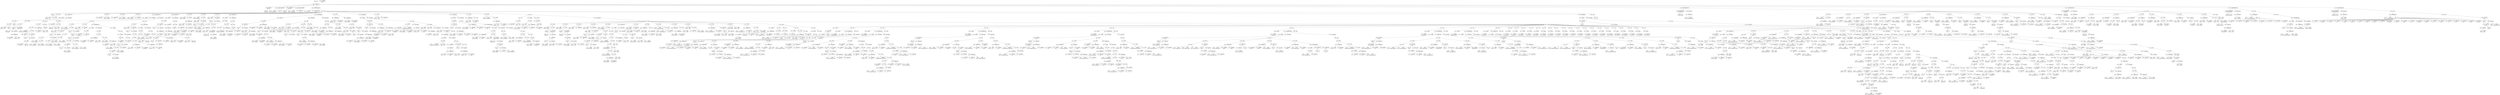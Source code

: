 digraph ast {
node [shape=none];
250639 [label=<<TABLE border='1' cellspacing='0' cellpadding='10' style='rounded' ><TR><TD border='0'>250639</TD><TD border='0'><B>Id</B></TD></TR><HR/><TR><TD border='0' cellpadding='5' colspan='2'>getid3_handler</TD></TR></TABLE>>];
250638 [label=<<TABLE border='1' cellspacing='0' cellpadding='10' style='rounded' ><TR><TD border='0'>250638</TD><TD border='0'><B>ClassName</B></TD></TR><HR/><TR><TD border='0' cellpadding='5' colspan='2'>getid3_apetag</TD></TR></TABLE>>];
250638 -> 250637 [weight=2];
250637 [label=<<TABLE border='1' cellspacing='0' cellpadding='10' style='rounded' ><TR><TD border='0'>250637</TD><TD border='0'><B>Id</B></TD></TR><HR/><TR><TD border='0' cellpadding='5' colspan='2'>getid3_apetag</TD></TR></TABLE>>];
250643 [label=<<TABLE border='1' cellspacing='0' cellpadding='10' style='rounded' ><TR><TD border='0'>250643</TD><TD border='0'><B>PublicMemberDeclaration</B></TD></TR></TABLE>>];
250643 -> 250641 [weight=2];
250643 -> 250642 [weight=2];
250642 [label=<<TABLE border='1' cellspacing='0' cellpadding='10' style='rounded' ><TR><TD border='0'>250642</TD><TD border='0'><B>True</B></TD></TR><HR/><TR><TD border='0' cellpadding='5' colspan='2'>true</TD></TR></TABLE>>];
250641 [label=<<TABLE border='1' cellspacing='0' cellpadding='10' style='rounded' ><TR><TD border='0'>250641</TD><TD border='0'><B>Variable</B></TD></TR><HR/><TR><TD border='0' cellpadding='5'>(995, 5156)</TD><TD border='0' cellpadding='5'>inline_attachments</TD></TR></TABLE>>];
250640 [label=<<TABLE border='1' cellspacing='0' cellpadding='10' style='rounded' ><TR><TD border='0'>250640</TD><TD border='0'><B>ParentClassName</B></TD></TR><HR/><TR><TD border='0' cellpadding='5' colspan='2'>getid3_handler</TD></TR></TABLE>>];
250640 -> 250639 [weight=2];
250647 [label=<<TABLE border='1' cellspacing='0' cellpadding='10' style='rounded' ><TR><TD border='0'>250647</TD><TD border='0'><B>Id</B></TD></TR><HR/><TR><TD border='0' cellpadding='5' colspan='2'>Analyze</TD></TR></TABLE>>];
250646 [label=<<TABLE border='1' cellspacing='0' cellpadding='10' style='rounded' ><TR><TD border='0'>250646</TD><TD border='0'><B>PublicMemberDeclaration</B></TD></TR></TABLE>>];
250646 -> 250644 [weight=2];
250646 -> 250645 [weight=2];
250645 [label=<<TABLE border='1' cellspacing='0' cellpadding='10' style='rounded' ><TR><TD border='0'>250645</TD><TD border='0'><B>IntegerLiteral</B></TD></TR><HR/><TR><TD border='0' cellpadding='5' colspan='2'>0</TD></TR></TABLE>>];
250644 [label=<<TABLE border='1' cellspacing='0' cellpadding='10' style='rounded' ><TR><TD border='0'>250644</TD><TD border='0'><B>Variable</B></TD></TR><HR/><TR><TD border='0' cellpadding='5'>(995, 5157)</TD><TD border='0' cellpadding='5'>overrideendoffset</TD></TR></TABLE>>];
250651 [label=<<TABLE border='1' cellspacing='0' cellpadding='10' style='rounded' ><TR><TD border='0'>250651</TD><TD border='0'><B>BinOP</B></TD></TR><HR/><TR><TD border='0' cellpadding='5' colspan='2'>=</TD></TR></TABLE>>];
250651 -> 250650 [weight=2];
250651 -> 250658 [weight=2];
250650 [label=<<TABLE border='1' cellspacing='0' cellpadding='10' style='rounded' ><TR><TD border='0'>250650</TD><TD border='0'><B>Variable</B></TD></TR><HR/><TR><TD border='0' cellpadding='5'>(995, 5158)</TD><TD border='0' cellpadding='5'>info</TD></TR></TABLE>>];
250649 [label=<<TABLE border='1' cellspacing='0' cellpadding='10' style='rounded' ><TR><TD border='0'>250649</TD><TD border='0'><B>ParameterList</B></TD></TR></TABLE>>];
250648 [label=<<TABLE border='1' cellspacing='0' cellpadding='10' style='rounded' ><TR><TD border='0'>250648</TD><TD border='0'><B>ReturnValueMethod</B></TD></TR><HR/><TR><TD border='0' cellpadding='5' colspan='2'>Analyze</TD></TR></TABLE>>];
250648 -> 250647 [weight=2];
250655 [label=<<TABLE border='1' cellspacing='0' cellpadding='10' style='rounded' ><TR><TD border='0'>250655</TD><TD border='0'><B>BinOP</B></TD></TR><HR/><TR><TD border='0' cellpadding='5' colspan='2'>-&gt;</TD></TR></TABLE>>];
250655 -> 250653 [weight=2];
250655 -> 250654 [weight=2];
250654 [label=<<TABLE border='1' cellspacing='0' cellpadding='10' style='rounded' ><TR><TD border='0'>250654</TD><TD border='0'><B>Id</B></TD></TR><HR/><TR><TD border='0' cellpadding='5' colspan='2'>getid3</TD></TR></TABLE>>];
250653 [label=<<TABLE border='1' cellspacing='0' cellpadding='10' style='rounded' ><TR><TD border='0'>250653</TD><TD border='0'><B>Variable</B></TD></TR><HR/><TR><TD border='0' cellpadding='5'>(995, 5159)</TD><TD border='0' cellpadding='5'>this</TD></TR></TABLE>>];
250658 [label=<<TABLE border='1' cellspacing='0' cellpadding='10' style='rounded' ><TR><TD border='0'>250658</TD><TD border='0'><B>UnaryOP</B></TD></TR><HR/><TR><TD border='0' cellpadding='5' colspan='2'>&amp;</TD></TR></TABLE>>];
250658 -> 250657 [weight=2];
250657 [label=<<TABLE border='1' cellspacing='0' cellpadding='10' style='rounded' ><TR><TD border='0'>250657</TD><TD border='0'><B>BinOP</B></TD></TR><HR/><TR><TD border='0' cellpadding='5' colspan='2'>-&gt;</TD></TR></TABLE>>];
250657 -> 250655 [weight=2];
250657 -> 250656 [weight=2];
250656 [label=<<TABLE border='1' cellspacing='0' cellpadding='10' style='rounded' ><TR><TD border='0'>250656</TD><TD border='0'><B>Id</B></TD></TR><HR/><TR><TD border='0' cellpadding='5' colspan='2'>info</TD></TR></TABLE>>];
250663 [label=<<TABLE border='1' cellspacing='0' cellpadding='10' style='rounded' ><TR><TD border='0'>250663</TD><TD border='0'><B>StringLiteral</B></TD></TR><HR/><TR><TD border='0' cellpadding='5' colspan='2'>filesize</TD></TR></TABLE>>];
250662 [label=<<TABLE border='1' cellspacing='0' cellpadding='10' style='rounded' ><TR><TD border='0'>250662</TD><TD border='0'><B>Variable</B></TD></TR><HR/><TR><TD border='0' cellpadding='5'>(995, 5158)</TD><TD border='0' cellpadding='5'>info</TD></TR></TABLE>>];
250661 [label=<<TABLE border='1' cellspacing='0' cellpadding='10' style='rounded' ><TR><TD border='0'>250661</TD><TD border='0'><B>Id</B></TD></TR><HR/><TR><TD border='0' cellpadding='5' colspan='2'>intValueSupported</TD></TR></TABLE>>];
250660 [label=<<TABLE border='1' cellspacing='0' cellpadding='10' style='rounded' ><TR><TD border='0'>250660</TD><TD border='0'><B>Id</B></TD></TR><HR/><TR><TD border='0' cellpadding='5' colspan='2'>getid3_lib</TD></TR></TABLE>>];
250667 [label=<<TABLE border='1' cellspacing='0' cellpadding='10' style='rounded' ><TR><TD border='0'>250667</TD><TD border='0'><B>BinOP</B></TD></TR><HR/><TR><TD border='0' cellpadding='5' colspan='2'>::</TD></TR></TABLE>>];
250667 -> 250660 [weight=2];
250667 -> 250666 [weight=2];
250666 [label=<<TABLE border='1' cellspacing='0' cellpadding='10' style='rounded' ><TR><TD border='0'>250666</TD><TD border='0'><B>MethodCall</B></TD></TR><HR/><TR><TD border='0' cellpadding='5' colspan='2'>intValueSupported</TD></TR></TABLE>>];
250666 -> 250661 [weight=2];
250666 -> 250665 [weight=2];
250665 [label=<<TABLE border='1' cellspacing='0' cellpadding='10' style='rounded' ><TR><TD border='0'>250665</TD><TD border='0'><B>ArgumentList</B></TD></TR></TABLE>>];
250665 -> 250664 [weight=2];
250664 [label=<<TABLE border='1' cellspacing='0' cellpadding='10' style='rounded' ><TR><TD border='0'>250664</TD><TD border='0'><B>PostfixExpression</B></TD></TR></TABLE>>];
250664 -> 250662 [weight=2];
250664 -> 250663 [weight=2];
250671 [label=<<TABLE border='1' cellspacing='0' cellpadding='10' style='rounded' ><TR><TD border='0'>250671</TD><TD border='0'><B>StringLiteral</B></TD></TR><HR/><TR><TD border='0' cellpadding='5' colspan='2'>warning</TD></TR></TABLE>>];
250670 [label=<<TABLE border='1' cellspacing='0' cellpadding='10' style='rounded' ><TR><TD border='0'>250670</TD><TD border='0'><B>Variable</B></TD></TR><HR/><TR><TD border='0' cellpadding='5'>(995, 5158)</TD><TD border='0' cellpadding='5'>info</TD></TR></TABLE>>];
250669 [label=<<TABLE border='1' cellspacing='0' cellpadding='10' style='rounded' ><TR><TD border='0'>250669</TD><TD border='0'><B>Condition</B></TD></TR></TABLE>>];
250669 -> 250668 [weight=2];
250668 [label=<<TABLE border='1' cellspacing='0' cellpadding='10' style='rounded' ><TR><TD border='0'>250668</TD><TD border='0'><B>UnaryOP</B></TD></TR><HR/><TR><TD border='0' cellpadding='5' colspan='2'>!</TD></TR></TABLE>>];
250668 -> 250667 [weight=2];
250675 [label=<<TABLE border='1' cellspacing='0' cellpadding='10' style='rounded' ><TR><TD border='0'>250675</TD><TD border='0'><B>BinOP</B></TD></TR><HR/><TR><TD border='0' cellpadding='5' colspan='2'>.</TD></TR></TABLE>>];
250675 -> 250674 [weight=2];
250675 -> 250682 [weight=2];
250674 [label=<<TABLE border='1' cellspacing='0' cellpadding='10' style='rounded' ><TR><TD border='0'>250674</TD><TD border='0'><B>StringLiteral</B></TD></TR><HR/><TR><TD border='0' cellpadding='5' colspan='2'>Unable to check for APEtags because f...</TD></TR></TABLE>>];
250673 [label=<<TABLE border='1' cellspacing='0' cellpadding='10' style='rounded' ><TR><TD border='0'>250673</TD><TD border='0'><B>BinOP</B></TD></TR><HR/><TR><TD border='0' cellpadding='5' colspan='2'>=</TD></TR></TABLE>>];
250673 -> 250672 [weight=2];
250673 -> 250675 [weight=2];
250672 [label=<<TABLE border='1' cellspacing='0' cellpadding='10' style='rounded' ><TR><TD border='0'>250672</TD><TD border='0'><B>PostfixExpression</B></TD></TR></TABLE>>];
250672 -> 250670 [weight=2];
250672 -> 250671 [weight=2];
250679 [label=<<TABLE border='1' cellspacing='0' cellpadding='10' style='rounded' ><TR><TD border='0'>250679</TD><TD border='0'><B>IntegerLiteral</B></TD></TR><HR/><TR><TD border='0' cellpadding='5' colspan='2'>1073741824</TD></TR></TABLE>>];
250678 [label=<<TABLE border='1' cellspacing='0' cellpadding='10' style='rounded' ><TR><TD border='0'>250678</TD><TD border='0'><B>BinOP</B></TD></TR><HR/><TR><TD border='0' cellpadding='5' colspan='2'></TD></TR></TABLE>>];
250678 -> 250677 [weight=2];
250678 -> 250679 [weight=2];
250677 [label=<<TABLE border='1' cellspacing='0' cellpadding='10' style='rounded' ><TR><TD border='0'>250677</TD><TD border='0'><B>Id</B></TD></TR><HR/><TR><TD border='0' cellpadding='5' colspan='2'>PHP_INT_MAX</TD></TR></TABLE>>];
250676 [label=<<TABLE border='1' cellspacing='0' cellpadding='10' style='rounded' ><TR><TD border='0'>250676</TD><TD border='0'><B>Id</B></TD></TR><HR/><TR><TD border='0' cellpadding='5' colspan='2'>round</TD></TR></TABLE>>];
250683 [label=<<TABLE border='1' cellspacing='0' cellpadding='10' style='rounded' ><TR><TD border='0'>250683</TD><TD border='0'><B>StringLiteral</B></TD></TR><HR/><TR><TD border='0' cellpadding='5' colspan='2'>GB</TD></TR></TABLE>>];
250682 [label=<<TABLE border='1' cellspacing='0' cellpadding='10' style='rounded' ><TR><TD border='0'>250682</TD><TD border='0'><B>BinOP</B></TD></TR><HR/><TR><TD border='0' cellpadding='5' colspan='2'>.</TD></TR></TABLE>>];
250682 -> 250681 [weight=2];
250682 -> 250683 [weight=2];
250681 [label=<<TABLE border='1' cellspacing='0' cellpadding='10' style='rounded' ><TR><TD border='0'>250681</TD><TD border='0'><B>FunctionCall</B></TD></TR><HR/><TR><TD border='0' cellpadding='5' colspan='2'>round</TD></TR></TABLE>>];
250681 -> 250676 [weight=2];
250681 -> 250680 [weight=2];
250680 [label=<<TABLE border='1' cellspacing='0' cellpadding='10' style='rounded' ><TR><TD border='0'>250680</TD><TD border='0'><B>ArgumentList</B></TD></TR></TABLE>>];
250680 -> 250678 [weight=2];
250687 [label=<<TABLE border='1' cellspacing='0' cellpadding='10' style='rounded' ><TR><TD border='0'>250687</TD><TD border='0'><B>IfThenStatement</B></TD></TR></TABLE>>];
250687 -> 250669 [weight=2];
250687 -> 250688 [weight=2];
250686 [label=<<TABLE border='1' cellspacing='0' cellpadding='10' style='rounded' ><TR><TD border='0'>250686</TD><TD border='0'><B>Block</B></TD></TR></TABLE>>];
250686 -> 250673 [weight=2];
250686 -> 250685 [weight=2];
250685 [label=<<TABLE border='1' cellspacing='0' cellpadding='10' style='rounded' ><TR><TD border='0'>250685</TD><TD border='0'><B>Return</B></TD></TR></TABLE>>];
250685 -> 250684 [weight=2];
250684 [label=<<TABLE border='1' cellspacing='0' cellpadding='10' style='rounded' ><TR><TD border='0'>250684</TD><TD border='0'><B>False</B></TD></TR><HR/><TR><TD border='0' cellpadding='5' colspan='2'>false</TD></TR></TABLE>>];
250691 [label=<<TABLE border='1' cellspacing='0' cellpadding='10' style='rounded' ><TR><TD border='0'>250691</TD><TD border='0'><B>IntegerLiteral</B></TD></TR><HR/><TR><TD border='0' cellpadding='5' colspan='2'>128</TD></TR></TABLE>>];
250690 [label=<<TABLE border='1' cellspacing='0' cellpadding='10' style='rounded' ><TR><TD border='0'>250690</TD><TD border='0'><B>BinOP</B></TD></TR><HR/><TR><TD border='0' cellpadding='5' colspan='2'>=</TD></TR></TABLE>>];
250690 -> 250689 [weight=2];
250690 -> 250691 [weight=2];
250689 [label=<<TABLE border='1' cellspacing='0' cellpadding='10' style='rounded' ><TR><TD border='0'>250689</TD><TD border='0'><B>Variable</B></TD></TR><HR/><TR><TD border='0' cellpadding='5'>(995, 5160)</TD><TD border='0' cellpadding='5'>id3v1tagsize</TD></TR></TABLE>>];
250688 [label=<<TABLE border='1' cellspacing='0' cellpadding='10' style='rounded' ><TR><TD border='0'>250688</TD><TD border='0'><B>StatementBody</B></TD></TR></TABLE>>];
250688 -> 250686 [weight=2];
250695 [label=<<TABLE border='1' cellspacing='0' cellpadding='10' style='rounded' ><TR><TD border='0'>250695</TD><TD border='0'><B>Variable</B></TD></TR><HR/><TR><TD border='0' cellpadding='5'>(995, 5162)</TD><TD border='0' cellpadding='5'>lyrics3tagsize</TD></TR></TABLE>>];
250694 [label=<<TABLE border='1' cellspacing='0' cellpadding='10' style='rounded' ><TR><TD border='0'>250694</TD><TD border='0'><B>IntegerLiteral</B></TD></TR><HR/><TR><TD border='0' cellpadding='5' colspan='2'>32</TD></TR></TABLE>>];
250693 [label=<<TABLE border='1' cellspacing='0' cellpadding='10' style='rounded' ><TR><TD border='0'>250693</TD><TD border='0'><B>BinOP</B></TD></TR><HR/><TR><TD border='0' cellpadding='5' colspan='2'>=</TD></TR></TABLE>>];
250693 -> 250692 [weight=2];
250693 -> 250694 [weight=2];
250692 [label=<<TABLE border='1' cellspacing='0' cellpadding='10' style='rounded' ><TR><TD border='0'>250692</TD><TD border='0'><B>Variable</B></TD></TR><HR/><TR><TD border='0' cellpadding='5'>(995, 5161)</TD><TD border='0' cellpadding='5'>apetagheadersize</TD></TR></TABLE>>];
250699 [label=<<TABLE border='1' cellspacing='0' cellpadding='10' style='rounded' ><TR><TD border='0'>250699</TD><TD border='0'><B>Id</B></TD></TR><HR/><TR><TD border='0' cellpadding='5' colspan='2'>overrideendoffset</TD></TR></TABLE>>];
250698 [label=<<TABLE border='1' cellspacing='0' cellpadding='10' style='rounded' ><TR><TD border='0'>250698</TD><TD border='0'><B>Variable</B></TD></TR><HR/><TR><TD border='0' cellpadding='5'>(995, 5159)</TD><TD border='0' cellpadding='5'>this</TD></TR></TABLE>>];
250697 [label=<<TABLE border='1' cellspacing='0' cellpadding='10' style='rounded' ><TR><TD border='0'>250697</TD><TD border='0'><B>IntegerLiteral</B></TD></TR><HR/><TR><TD border='0' cellpadding='5' colspan='2'>10</TD></TR></TABLE>>];
250696 [label=<<TABLE border='1' cellspacing='0' cellpadding='10' style='rounded' ><TR><TD border='0'>250696</TD><TD border='0'><B>BinOP</B></TD></TR><HR/><TR><TD border='0' cellpadding='5' colspan='2'>=</TD></TR></TABLE>>];
250696 -> 250695 [weight=2];
250696 -> 250697 [weight=2];
250703 [label=<<TABLE border='1' cellspacing='0' cellpadding='10' style='rounded' ><TR><TD border='0'>250703</TD><TD border='0'><B>Condition</B></TD></TR></TABLE>>];
250703 -> 250701 [weight=2];
250702 [label=<<TABLE border='1' cellspacing='0' cellpadding='10' style='rounded' ><TR><TD border='0'>250702</TD><TD border='0'><B>IntegerLiteral</B></TD></TR><HR/><TR><TD border='0' cellpadding='5' colspan='2'>0</TD></TR></TABLE>>];
250701 [label=<<TABLE border='1' cellspacing='0' cellpadding='10' style='rounded' ><TR><TD border='0'>250701</TD><TD border='0'><B>RelOP</B></TD></TR><HR/><TR><TD border='0' cellpadding='5' colspan='2'>==</TD></TR></TABLE>>];
250701 -> 250700 [weight=2];
250701 -> 250702 [weight=2];
250700 [label=<<TABLE border='1' cellspacing='0' cellpadding='10' style='rounded' ><TR><TD border='0'>250700</TD><TD border='0'><B>BinOP</B></TD></TR><HR/><TR><TD border='0' cellpadding='5' colspan='2'>-&gt;</TD></TR></TABLE>>];
250700 -> 250698 [weight=2];
250700 -> 250699 [weight=2];
250707 [label=<<TABLE border='1' cellspacing='0' cellpadding='10' style='rounded' ><TR><TD border='0'>250707</TD><TD border='0'><B>BinOP</B></TD></TR><HR/><TR><TD border='0' cellpadding='5' colspan='2'>-</TD></TR></TABLE>>];
250707 -> 250706 [weight=2];
250707 -> 250709 [weight=2];
250706 [label=<<TABLE border='1' cellspacing='0' cellpadding='10' style='rounded' ><TR><TD border='0'>250706</TD><TD border='0'><B>IntegerLiteral</B></TD></TR><HR/><TR><TD border='0' cellpadding='5' colspan='2'>0</TD></TR></TABLE>>];
250705 [label=<<TABLE border='1' cellspacing='0' cellpadding='10' style='rounded' ><TR><TD border='0'>250705</TD><TD border='0'><B>Id</B></TD></TR><HR/><TR><TD border='0' cellpadding='5' colspan='2'>fseek</TD></TR></TABLE>>];
250704 [label=<<TABLE border='1' cellspacing='0' cellpadding='10' style='rounded' ><TR><TD border='0'>250704</TD><TD border='0'><B>Variable</B></TD></TR><HR/><TR><TD border='0' cellpadding='5'>(995, 5159)</TD><TD border='0' cellpadding='5'>this</TD></TR></TABLE>>];
250711 [label=<<TABLE border='1' cellspacing='0' cellpadding='10' style='rounded' ><TR><TD border='0'>250711</TD><TD border='0'><B>BinOP</B></TD></TR><HR/><TR><TD border='0' cellpadding='5' colspan='2'>-</TD></TR></TABLE>>];
250711 -> 250710 [weight=2];
250711 -> 250712 [weight=2];
250710 [label=<<TABLE border='1' cellspacing='0' cellpadding='10' style='rounded' ><TR><TD border='0'>250710</TD><TD border='0'><B>Variable</B></TD></TR><HR/><TR><TD border='0' cellpadding='5'>(995, 5161)</TD><TD border='0' cellpadding='5'>apetagheadersize</TD></TR></TABLE>>];
250709 [label=<<TABLE border='1' cellspacing='0' cellpadding='10' style='rounded' ><TR><TD border='0'>250709</TD><TD border='0'><B>BinOP</B></TD></TR><HR/><TR><TD border='0' cellpadding='5' colspan='2'>-</TD></TR></TABLE>>];
250709 -> 250708 [weight=2];
250709 -> 250711 [weight=2];
250708 [label=<<TABLE border='1' cellspacing='0' cellpadding='10' style='rounded' ><TR><TD border='0'>250708</TD><TD border='0'><B>Variable</B></TD></TR><HR/><TR><TD border='0' cellpadding='5'>(995, 5160)</TD><TD border='0' cellpadding='5'>id3v1tagsize</TD></TR></TABLE>>];
250715 [label=<<TABLE border='1' cellspacing='0' cellpadding='10' style='rounded' ><TR><TD border='0'>250715</TD><TD border='0'><B>MethodCall</B></TD></TR><HR/><TR><TD border='0' cellpadding='5' colspan='2'>fseek</TD></TR></TABLE>>];
250715 -> 250705 [weight=2];
250715 -> 250714 [weight=2];
250714 [label=<<TABLE border='1' cellspacing='0' cellpadding='10' style='rounded' ><TR><TD border='0'>250714</TD><TD border='0'><B>ArgumentList</B></TD></TR></TABLE>>];
250714 -> 250707 [weight=2];
250714 -> 250713 [weight=2];
250713 [label=<<TABLE border='1' cellspacing='0' cellpadding='10' style='rounded' ><TR><TD border='0'>250713</TD><TD border='0'><B>Id</B></TD></TR><HR/><TR><TD border='0' cellpadding='5' colspan='2'>SEEK_END</TD></TR></TABLE>>];
250712 [label=<<TABLE border='1' cellspacing='0' cellpadding='10' style='rounded' ><TR><TD border='0'>250712</TD><TD border='0'><B>Variable</B></TD></TR><HR/><TR><TD border='0' cellpadding='5'>(995, 5162)</TD><TD border='0' cellpadding='5'>lyrics3tagsize</TD></TR></TABLE>>];
250719 [label=<<TABLE border='1' cellspacing='0' cellpadding='10' style='rounded' ><TR><TD border='0'>250719</TD><TD border='0'><B>Variable</B></TD></TR><HR/><TR><TD border='0' cellpadding='5'>(995, 5159)</TD><TD border='0' cellpadding='5'>this</TD></TR></TABLE>>];
250718 [label=<<TABLE border='1' cellspacing='0' cellpadding='10' style='rounded' ><TR><TD border='0'>250718</TD><TD border='0'><B>BinOP</B></TD></TR><HR/><TR><TD border='0' cellpadding='5' colspan='2'>=</TD></TR></TABLE>>];
250718 -> 250717 [weight=2];
250718 -> 250728 [weight=2];
250717 [label=<<TABLE border='1' cellspacing='0' cellpadding='10' style='rounded' ><TR><TD border='0'>250717</TD><TD border='0'><B>Variable</B></TD></TR><HR/><TR><TD border='0' cellpadding='5'>(995, 5163)</TD><TD border='0' cellpadding='5'>APEfooterID3v1</TD></TR></TABLE>>];
250716 [label=<<TABLE border='1' cellspacing='0' cellpadding='10' style='rounded' ><TR><TD border='0'>250716</TD><TD border='0'><B>BinOP</B></TD></TR><HR/><TR><TD border='0' cellpadding='5' colspan='2'>-&gt;</TD></TR></TABLE>>];
250716 -> 250704 [weight=2];
250716 -> 250715 [weight=2];
250723 [label=<<TABLE border='1' cellspacing='0' cellpadding='10' style='rounded' ><TR><TD border='0'>250723</TD><TD border='0'><B>Variable</B></TD></TR><HR/><TR><TD border='0' cellpadding='5'>(995, 5161)</TD><TD border='0' cellpadding='5'>apetagheadersize</TD></TR></TABLE>>];
250722 [label=<<TABLE border='1' cellspacing='0' cellpadding='10' style='rounded' ><TR><TD border='0'>250722</TD><TD border='0'><B>BinOP</B></TD></TR><HR/><TR><TD border='0' cellpadding='5' colspan='2'>+</TD></TR></TABLE>>];
250722 -> 250721 [weight=2];
250722 -> 250724 [weight=2];
250721 [label=<<TABLE border='1' cellspacing='0' cellpadding='10' style='rounded' ><TR><TD border='0'>250721</TD><TD border='0'><B>Variable</B></TD></TR><HR/><TR><TD border='0' cellpadding='5'>(995, 5160)</TD><TD border='0' cellpadding='5'>id3v1tagsize</TD></TR></TABLE>>];
250720 [label=<<TABLE border='1' cellspacing='0' cellpadding='10' style='rounded' ><TR><TD border='0'>250720</TD><TD border='0'><B>Id</B></TD></TR><HR/><TR><TD border='0' cellpadding='5' colspan='2'>fread</TD></TR></TABLE>>];
250727 [label=<<TABLE border='1' cellspacing='0' cellpadding='10' style='rounded' ><TR><TD border='0'>250727</TD><TD border='0'><B>MethodCall</B></TD></TR><HR/><TR><TD border='0' cellpadding='5' colspan='2'>fread</TD></TR></TABLE>>];
250727 -> 250720 [weight=2];
250727 -> 250726 [weight=2];
250726 [label=<<TABLE border='1' cellspacing='0' cellpadding='10' style='rounded' ><TR><TD border='0'>250726</TD><TD border='0'><B>ArgumentList</B></TD></TR></TABLE>>];
250726 -> 250722 [weight=2];
250725 [label=<<TABLE border='1' cellspacing='0' cellpadding='10' style='rounded' ><TR><TD border='0'>250725</TD><TD border='0'><B>Variable</B></TD></TR><HR/><TR><TD border='0' cellpadding='5'>(995, 5162)</TD><TD border='0' cellpadding='5'>lyrics3tagsize</TD></TR></TABLE>>];
250724 [label=<<TABLE border='1' cellspacing='0' cellpadding='10' style='rounded' ><TR><TD border='0'>250724</TD><TD border='0'><B>BinOP</B></TD></TR><HR/><TR><TD border='0' cellpadding='5' colspan='2'>+</TD></TR></TABLE>>];
250724 -> 250723 [weight=2];
250724 -> 250725 [weight=2];
250731 [label=<<TABLE border='1' cellspacing='0' cellpadding='10' style='rounded' ><TR><TD border='0'>250731</TD><TD border='0'><B>Id</B></TD></TR><HR/><TR><TD border='0' cellpadding='5' colspan='2'>strlen</TD></TR></TABLE>>];
250730 [label=<<TABLE border='1' cellspacing='0' cellpadding='10' style='rounded' ><TR><TD border='0'>250730</TD><TD border='0'><B>Variable</B></TD></TR><HR/><TR><TD border='0' cellpadding='5'>(995, 5163)</TD><TD border='0' cellpadding='5'>APEfooterID3v1</TD></TR></TABLE>>];
250729 [label=<<TABLE border='1' cellspacing='0' cellpadding='10' style='rounded' ><TR><TD border='0'>250729</TD><TD border='0'><B>Id</B></TD></TR><HR/><TR><TD border='0' cellpadding='5' colspan='2'>substr</TD></TR></TABLE>>];
250728 [label=<<TABLE border='1' cellspacing='0' cellpadding='10' style='rounded' ><TR><TD border='0'>250728</TD><TD border='0'><B>BinOP</B></TD></TR><HR/><TR><TD border='0' cellpadding='5' colspan='2'>-&gt;</TD></TR></TABLE>>];
250728 -> 250719 [weight=2];
250728 -> 250727 [weight=2];
250735 [label=<<TABLE border='1' cellspacing='0' cellpadding='10' style='rounded' ><TR><TD border='0'>250735</TD><TD border='0'><B>BinOP</B></TD></TR><HR/><TR><TD border='0' cellpadding='5' colspan='2'>-</TD></TR></TABLE>>];
250735 -> 250734 [weight=2];
250735 -> 250737 [weight=2];
250734 [label=<<TABLE border='1' cellspacing='0' cellpadding='10' style='rounded' ><TR><TD border='0'>250734</TD><TD border='0'><B>FunctionCall</B></TD></TR><HR/><TR><TD border='0' cellpadding='5' colspan='2'>strlen</TD></TR></TABLE>>];
250734 -> 250731 [weight=2];
250734 -> 250733 [weight=2];
250733 [label=<<TABLE border='1' cellspacing='0' cellpadding='10' style='rounded' ><TR><TD border='0'>250733</TD><TD border='0'><B>ArgumentList</B></TD></TR></TABLE>>];
250733 -> 250732 [weight=2];
250732 [label=<<TABLE border='1' cellspacing='0' cellpadding='10' style='rounded' ><TR><TD border='0'>250732</TD><TD border='0'><B>Variable</B></TD></TR><HR/><TR><TD border='0' cellpadding='5'>(995, 5163)</TD><TD border='0' cellpadding='5'>APEfooterID3v1</TD></TR></TABLE>>];
250739 [label=<<TABLE border='1' cellspacing='0' cellpadding='10' style='rounded' ><TR><TD border='0'>250739</TD><TD border='0'><B>IntegerLiteral</B></TD></TR><HR/><TR><TD border='0' cellpadding='5' colspan='2'>8</TD></TR></TABLE>>];
250738 [label=<<TABLE border='1' cellspacing='0' cellpadding='10' style='rounded' ><TR><TD border='0'>250738</TD><TD border='0'><B>Variable</B></TD></TR><HR/><TR><TD border='0' cellpadding='5'>(995, 5161)</TD><TD border='0' cellpadding='5'>apetagheadersize</TD></TR></TABLE>>];
250737 [label=<<TABLE border='1' cellspacing='0' cellpadding='10' style='rounded' ><TR><TD border='0'>250737</TD><TD border='0'><B>BinOP</B></TD></TR><HR/><TR><TD border='0' cellpadding='5' colspan='2'>-</TD></TR></TABLE>>];
250737 -> 250736 [weight=2];
250737 -> 250738 [weight=2];
250736 [label=<<TABLE border='1' cellspacing='0' cellpadding='10' style='rounded' ><TR><TD border='0'>250736</TD><TD border='0'><B>Variable</B></TD></TR><HR/><TR><TD border='0' cellpadding='5'>(995, 5160)</TD><TD border='0' cellpadding='5'>id3v1tagsize</TD></TR></TABLE>>];
250743 [label=<<TABLE border='1' cellspacing='0' cellpadding='10' style='rounded' ><TR><TD border='0'>250743</TD><TD border='0'><B>StringLiteral</B></TD></TR><HR/><TR><TD border='0' cellpadding='5' colspan='2'>APETAGEX</TD></TR></TABLE>>];
250742 [label=<<TABLE border='1' cellspacing='0' cellpadding='10' style='rounded' ><TR><TD border='0'>250742</TD><TD border='0'><B>RelOP</B></TD></TR><HR/><TR><TD border='0' cellpadding='5' colspan='2'>==</TD></TR></TABLE>>];
250742 -> 250741 [weight=2];
250742 -> 250743 [weight=2];
250741 [label=<<TABLE border='1' cellspacing='0' cellpadding='10' style='rounded' ><TR><TD border='0'>250741</TD><TD border='0'><B>FunctionCall</B></TD></TR><HR/><TR><TD border='0' cellpadding='5' colspan='2'>substr</TD></TR></TABLE>>];
250741 -> 250729 [weight=2];
250741 -> 250740 [weight=2];
250740 [label=<<TABLE border='1' cellspacing='0' cellpadding='10' style='rounded' ><TR><TD border='0'>250740</TD><TD border='0'><B>ArgumentList</B></TD></TR></TABLE>>];
250740 -> 250730 [weight=2];
250740 -> 250735 [weight=2];
250740 -> 250739 [weight=2];
250747 [label=<<TABLE border='1' cellspacing='0' cellpadding='10' style='rounded' ><TR><TD border='0'>250747</TD><TD border='0'><B>StringLiteral</B></TD></TR><HR/><TR><TD border='0' cellpadding='5' colspan='2'>tag_offset_end</TD></TR></TABLE>>];
250746 [label=<<TABLE border='1' cellspacing='0' cellpadding='10' style='rounded' ><TR><TD border='0'>250746</TD><TD border='0'><B>StringLiteral</B></TD></TR><HR/><TR><TD border='0' cellpadding='5' colspan='2'>ape</TD></TR></TABLE>>];
250745 [label=<<TABLE border='1' cellspacing='0' cellpadding='10' style='rounded' ><TR><TD border='0'>250745</TD><TD border='0'><B>Variable</B></TD></TR><HR/><TR><TD border='0' cellpadding='5'>(995, 5158)</TD><TD border='0' cellpadding='5'>info</TD></TR></TABLE>>];
250744 [label=<<TABLE border='1' cellspacing='0' cellpadding='10' style='rounded' ><TR><TD border='0'>250744</TD><TD border='0'><B>Condition</B></TD></TR></TABLE>>];
250744 -> 250742 [weight=2];
250751 [label=<<TABLE border='1' cellspacing='0' cellpadding='10' style='rounded' ><TR><TD border='0'>250751</TD><TD border='0'><B>StringLiteral</B></TD></TR><HR/><TR><TD border='0' cellpadding='5' colspan='2'>filesize</TD></TR></TABLE>>];
250750 [label=<<TABLE border='1' cellspacing='0' cellpadding='10' style='rounded' ><TR><TD border='0'>250750</TD><TD border='0'><B>Variable</B></TD></TR><HR/><TR><TD border='0' cellpadding='5'>(995, 5158)</TD><TD border='0' cellpadding='5'>info</TD></TR></TABLE>>];
250749 [label=<<TABLE border='1' cellspacing='0' cellpadding='10' style='rounded' ><TR><TD border='0'>250749</TD><TD border='0'><B>BinOP</B></TD></TR><HR/><TR><TD border='0' cellpadding='5' colspan='2'>=</TD></TR></TABLE>>];
250749 -> 250748 [weight=2];
250749 -> 250753 [weight=2];
250748 [label=<<TABLE border='1' cellspacing='0' cellpadding='10' style='rounded' ><TR><TD border='0'>250748</TD><TD border='0'><B>PostfixExpression</B></TD></TR></TABLE>>];
250748 -> 250745 [weight=2];
250748 -> 250746 [weight=2];
250748 -> 250747 [weight=2];
250755 [label=<<TABLE border='1' cellspacing='0' cellpadding='10' style='rounded' ><TR><TD border='0'>250755</TD><TD border='0'><B>Block</B></TD></TR></TABLE>>];
250755 -> 250749 [weight=2];
250754 [label=<<TABLE border='1' cellspacing='0' cellpadding='10' style='rounded' ><TR><TD border='0'>250754</TD><TD border='0'><B>Variable</B></TD></TR><HR/><TR><TD border='0' cellpadding='5'>(995, 5160)</TD><TD border='0' cellpadding='5'>id3v1tagsize</TD></TR></TABLE>>];
250753 [label=<<TABLE border='1' cellspacing='0' cellpadding='10' style='rounded' ><TR><TD border='0'>250753</TD><TD border='0'><B>BinOP</B></TD></TR><HR/><TR><TD border='0' cellpadding='5' colspan='2'>-</TD></TR></TABLE>>];
250753 -> 250752 [weight=2];
250753 -> 250754 [weight=2];
250752 [label=<<TABLE border='1' cellspacing='0' cellpadding='10' style='rounded' ><TR><TD border='0'>250752</TD><TD border='0'><B>PostfixExpression</B></TD></TR></TABLE>>];
250752 -> 250750 [weight=2];
250752 -> 250751 [weight=2];
250759 [label=<<TABLE border='1' cellspacing='0' cellpadding='10' style='rounded' ><TR><TD border='0'>250759</TD><TD border='0'><B>Variable</B></TD></TR><HR/><TR><TD border='0' cellpadding='5'>(995, 5163)</TD><TD border='0' cellpadding='5'>APEfooterID3v1</TD></TR></TABLE>>];
250758 [label=<<TABLE border='1' cellspacing='0' cellpadding='10' style='rounded' ><TR><TD border='0'>250758</TD><TD border='0'><B>Id</B></TD></TR><HR/><TR><TD border='0' cellpadding='5' colspan='2'>substr</TD></TR></TABLE>>];
250757 [label=<<TABLE border='1' cellspacing='0' cellpadding='10' style='rounded' ><TR><TD border='0'>250757</TD><TD border='0'><B>StatementBody</B></TD></TR></TABLE>>];
250757 -> 250755 [weight=2];
250756 [label=<<TABLE border='1' cellspacing='0' cellpadding='10' style='rounded' ><TR><TD border='0'>250756</TD><TD border='0'><B>IfThenElifStatement</B></TD></TR></TABLE>>];
250756 -> 250744 [weight=2];
250756 -> 250757 [weight=2];
250756 -> 250783 [weight=2];
250763 [label=<<TABLE border='1' cellspacing='0' cellpadding='10' style='rounded' ><TR><TD border='0'>250763</TD><TD border='0'><B>FunctionCall</B></TD></TR><HR/><TR><TD border='0' cellpadding='5' colspan='2'>strlen</TD></TR></TABLE>>];
250763 -> 250760 [weight=2];
250763 -> 250762 [weight=2];
250762 [label=<<TABLE border='1' cellspacing='0' cellpadding='10' style='rounded' ><TR><TD border='0'>250762</TD><TD border='0'><B>ArgumentList</B></TD></TR></TABLE>>];
250762 -> 250761 [weight=2];
250761 [label=<<TABLE border='1' cellspacing='0' cellpadding='10' style='rounded' ><TR><TD border='0'>250761</TD><TD border='0'><B>Variable</B></TD></TR><HR/><TR><TD border='0' cellpadding='5'>(995, 5163)</TD><TD border='0' cellpadding='5'>APEfooterID3v1</TD></TR></TABLE>>];
250760 [label=<<TABLE border='1' cellspacing='0' cellpadding='10' style='rounded' ><TR><TD border='0'>250760</TD><TD border='0'><B>Id</B></TD></TR><HR/><TR><TD border='0' cellpadding='5' colspan='2'>strlen</TD></TR></TABLE>>];
250767 [label=<<TABLE border='1' cellspacing='0' cellpadding='10' style='rounded' ><TR><TD border='0'>250767</TD><TD border='0'><B>ArgumentList</B></TD></TR></TABLE>>];
250767 -> 250759 [weight=2];
250767 -> 250764 [weight=2];
250767 -> 250766 [weight=2];
250766 [label=<<TABLE border='1' cellspacing='0' cellpadding='10' style='rounded' ><TR><TD border='0'>250766</TD><TD border='0'><B>IntegerLiteral</B></TD></TR><HR/><TR><TD border='0' cellpadding='5' colspan='2'>8</TD></TR></TABLE>>];
250765 [label=<<TABLE border='1' cellspacing='0' cellpadding='10' style='rounded' ><TR><TD border='0'>250765</TD><TD border='0'><B>Variable</B></TD></TR><HR/><TR><TD border='0' cellpadding='5'>(995, 5161)</TD><TD border='0' cellpadding='5'>apetagheadersize</TD></TR></TABLE>>];
250764 [label=<<TABLE border='1' cellspacing='0' cellpadding='10' style='rounded' ><TR><TD border='0'>250764</TD><TD border='0'><B>BinOP</B></TD></TR><HR/><TR><TD border='0' cellpadding='5' colspan='2'>-</TD></TR></TABLE>>];
250764 -> 250763 [weight=2];
250764 -> 250765 [weight=2];
250771 [label=<<TABLE border='1' cellspacing='0' cellpadding='10' style='rounded' ><TR><TD border='0'>250771</TD><TD border='0'><B>Condition</B></TD></TR></TABLE>>];
250771 -> 250769 [weight=2];
250770 [label=<<TABLE border='1' cellspacing='0' cellpadding='10' style='rounded' ><TR><TD border='0'>250770</TD><TD border='0'><B>StringLiteral</B></TD></TR><HR/><TR><TD border='0' cellpadding='5' colspan='2'>APETAGEX</TD></TR></TABLE>>];
250769 [label=<<TABLE border='1' cellspacing='0' cellpadding='10' style='rounded' ><TR><TD border='0'>250769</TD><TD border='0'><B>RelOP</B></TD></TR><HR/><TR><TD border='0' cellpadding='5' colspan='2'>==</TD></TR></TABLE>>];
250769 -> 250768 [weight=2];
250769 -> 250770 [weight=2];
250768 [label=<<TABLE border='1' cellspacing='0' cellpadding='10' style='rounded' ><TR><TD border='0'>250768</TD><TD border='0'><B>FunctionCall</B></TD></TR><HR/><TR><TD border='0' cellpadding='5' colspan='2'>substr</TD></TR></TABLE>>];
250768 -> 250758 [weight=2];
250768 -> 250767 [weight=2];
250775 [label=<<TABLE border='1' cellspacing='0' cellpadding='10' style='rounded' ><TR><TD border='0'>250775</TD><TD border='0'><B>PostfixExpression</B></TD></TR></TABLE>>];
250775 -> 250772 [weight=2];
250775 -> 250773 [weight=2];
250775 -> 250774 [weight=2];
250774 [label=<<TABLE border='1' cellspacing='0' cellpadding='10' style='rounded' ><TR><TD border='0'>250774</TD><TD border='0'><B>StringLiteral</B></TD></TR><HR/><TR><TD border='0' cellpadding='5' colspan='2'>tag_offset_end</TD></TR></TABLE>>];
250773 [label=<<TABLE border='1' cellspacing='0' cellpadding='10' style='rounded' ><TR><TD border='0'>250773</TD><TD border='0'><B>StringLiteral</B></TD></TR><HR/><TR><TD border='0' cellpadding='5' colspan='2'>ape</TD></TR></TABLE>>];
250772 [label=<<TABLE border='1' cellspacing='0' cellpadding='10' style='rounded' ><TR><TD border='0'>250772</TD><TD border='0'><B>Variable</B></TD></TR><HR/><TR><TD border='0' cellpadding='5'>(995, 5158)</TD><TD border='0' cellpadding='5'>info</TD></TR></TABLE>>];
250779 [label=<<TABLE border='1' cellspacing='0' cellpadding='10' style='rounded' ><TR><TD border='0'>250779</TD><TD border='0'><B>PostfixExpression</B></TD></TR></TABLE>>];
250779 -> 250777 [weight=2];
250779 -> 250778 [weight=2];
250778 [label=<<TABLE border='1' cellspacing='0' cellpadding='10' style='rounded' ><TR><TD border='0'>250778</TD><TD border='0'><B>StringLiteral</B></TD></TR><HR/><TR><TD border='0' cellpadding='5' colspan='2'>filesize</TD></TR></TABLE>>];
250777 [label=<<TABLE border='1' cellspacing='0' cellpadding='10' style='rounded' ><TR><TD border='0'>250777</TD><TD border='0'><B>Variable</B></TD></TR><HR/><TR><TD border='0' cellpadding='5'>(995, 5158)</TD><TD border='0' cellpadding='5'>info</TD></TR></TABLE>>];
250776 [label=<<TABLE border='1' cellspacing='0' cellpadding='10' style='rounded' ><TR><TD border='0'>250776</TD><TD border='0'><B>BinOP</B></TD></TR><HR/><TR><TD border='0' cellpadding='5' colspan='2'>=</TD></TR></TABLE>>];
250776 -> 250775 [weight=2];
250776 -> 250779 [weight=2];
250783 [label=<<TABLE border='1' cellspacing='0' cellpadding='10' style='rounded' ><TR><TD border='0'>250783</TD><TD border='0'><B>ElseIfList</B></TD></TR></TABLE>>];
250783 -> 250781 [weight=2];
250782 [label=<<TABLE border='1' cellspacing='0' cellpadding='10' style='rounded' ><TR><TD border='0'>250782</TD><TD border='0'><B>StatementBody</B></TD></TR></TABLE>>];
250782 -> 250780 [weight=2];
250781 [label=<<TABLE border='1' cellspacing='0' cellpadding='10' style='rounded' ><TR><TD border='0'>250781</TD><TD border='0'><B>ElseIf</B></TD></TR></TABLE>>];
250781 -> 250771 [weight=2];
250781 -> 250782 [weight=2];
250780 [label=<<TABLE border='1' cellspacing='0' cellpadding='10' style='rounded' ><TR><TD border='0'>250780</TD><TD border='0'><B>Block</B></TD></TR></TABLE>>];
250780 -> 250776 [weight=2];
250787 [label=<<TABLE border='1' cellspacing='0' cellpadding='10' style='rounded' ><TR><TD border='0'>250787</TD><TD border='0'><B>Variable</B></TD></TR><HR/><TR><TD border='0' cellpadding='5'>(995, 5159)</TD><TD border='0' cellpadding='5'>this</TD></TR></TABLE>>];
250786 [label=<<TABLE border='1' cellspacing='0' cellpadding='10' style='rounded' ><TR><TD border='0'>250786</TD><TD border='0'><B>StatementBody</B></TD></TR></TABLE>>];
250786 -> 250784 [weight=2];
250785 [label=<<TABLE border='1' cellspacing='0' cellpadding='10' style='rounded' ><TR><TD border='0'>250785</TD><TD border='0'><B>IfThenElseStatement</B></TD></TR></TABLE>>];
250785 -> 250703 [weight=2];
250785 -> 250786 [weight=2];
250785 -> 250819 [weight=2];
250784 [label=<<TABLE border='1' cellspacing='0' cellpadding='10' style='rounded' ><TR><TD border='0'>250784</TD><TD border='0'><B>Block</B></TD></TR></TABLE>>];
250784 -> 250716 [weight=2];
250784 -> 250718 [weight=2];
250784 -> 250756 [weight=2];
250791 [label=<<TABLE border='1' cellspacing='0' cellpadding='10' style='rounded' ><TR><TD border='0'>250791</TD><TD border='0'><B>BinOP</B></TD></TR><HR/><TR><TD border='0' cellpadding='5' colspan='2'>-&gt;</TD></TR></TABLE>>];
250791 -> 250789 [weight=2];
250791 -> 250790 [weight=2];
250790 [label=<<TABLE border='1' cellspacing='0' cellpadding='10' style='rounded' ><TR><TD border='0'>250790</TD><TD border='0'><B>Id</B></TD></TR><HR/><TR><TD border='0' cellpadding='5' colspan='2'>overrideendoffset</TD></TR></TABLE>>];
250789 [label=<<TABLE border='1' cellspacing='0' cellpadding='10' style='rounded' ><TR><TD border='0'>250789</TD><TD border='0'><B>Variable</B></TD></TR><HR/><TR><TD border='0' cellpadding='5'>(995, 5159)</TD><TD border='0' cellpadding='5'>this</TD></TR></TABLE>>];
250788 [label=<<TABLE border='1' cellspacing='0' cellpadding='10' style='rounded' ><TR><TD border='0'>250788</TD><TD border='0'><B>Id</B></TD></TR><HR/><TR><TD border='0' cellpadding='5' colspan='2'>fseek</TD></TR></TABLE>>];
250795 [label=<<TABLE border='1' cellspacing='0' cellpadding='10' style='rounded' ><TR><TD border='0'>250795</TD><TD border='0'><B>MethodCall</B></TD></TR><HR/><TR><TD border='0' cellpadding='5' colspan='2'>fseek</TD></TR></TABLE>>];
250795 -> 250788 [weight=2];
250795 -> 250794 [weight=2];
250794 [label=<<TABLE border='1' cellspacing='0' cellpadding='10' style='rounded' ><TR><TD border='0'>250794</TD><TD border='0'><B>ArgumentList</B></TD></TR></TABLE>>];
250794 -> 250792 [weight=2];
250793 [label=<<TABLE border='1' cellspacing='0' cellpadding='10' style='rounded' ><TR><TD border='0'>250793</TD><TD border='0'><B>Variable</B></TD></TR><HR/><TR><TD border='0' cellpadding='5'>(995, 5161)</TD><TD border='0' cellpadding='5'>apetagheadersize</TD></TR></TABLE>>];
250792 [label=<<TABLE border='1' cellspacing='0' cellpadding='10' style='rounded' ><TR><TD border='0'>250792</TD><TD border='0'><B>BinOP</B></TD></TR><HR/><TR><TD border='0' cellpadding='5' colspan='2'>-</TD></TR></TABLE>>];
250792 -> 250791 [weight=2];
250792 -> 250793 [weight=2];
250799 [label=<<TABLE border='1' cellspacing='0' cellpadding='10' style='rounded' ><TR><TD border='0'>250799</TD><TD border='0'><B>IntegerLiteral</B></TD></TR><HR/><TR><TD border='0' cellpadding='5' colspan='2'>8</TD></TR></TABLE>>];
250798 [label=<<TABLE border='1' cellspacing='0' cellpadding='10' style='rounded' ><TR><TD border='0'>250798</TD><TD border='0'><B>Id</B></TD></TR><HR/><TR><TD border='0' cellpadding='5' colspan='2'>fread</TD></TR></TABLE>>];
250797 [label=<<TABLE border='1' cellspacing='0' cellpadding='10' style='rounded' ><TR><TD border='0'>250797</TD><TD border='0'><B>Variable</B></TD></TR><HR/><TR><TD border='0' cellpadding='5'>(995, 5159)</TD><TD border='0' cellpadding='5'>this</TD></TR></TABLE>>];
250796 [label=<<TABLE border='1' cellspacing='0' cellpadding='10' style='rounded' ><TR><TD border='0'>250796</TD><TD border='0'><B>BinOP</B></TD></TR><HR/><TR><TD border='0' cellpadding='5' colspan='2'>-&gt;</TD></TR></TABLE>>];
250796 -> 250787 [weight=2];
250796 -> 250795 [weight=2];
250803 [label=<<TABLE border='1' cellspacing='0' cellpadding='10' style='rounded' ><TR><TD border='0'>250803</TD><TD border='0'><B>RelOP</B></TD></TR><HR/><TR><TD border='0' cellpadding='5' colspan='2'>==</TD></TR></TABLE>>];
250803 -> 250802 [weight=2];
250803 -> 250804 [weight=2];
250802 [label=<<TABLE border='1' cellspacing='0' cellpadding='10' style='rounded' ><TR><TD border='0'>250802</TD><TD border='0'><B>BinOP</B></TD></TR><HR/><TR><TD border='0' cellpadding='5' colspan='2'>-&gt;</TD></TR></TABLE>>];
250802 -> 250797 [weight=2];
250802 -> 250801 [weight=2];
250801 [label=<<TABLE border='1' cellspacing='0' cellpadding='10' style='rounded' ><TR><TD border='0'>250801</TD><TD border='0'><B>MethodCall</B></TD></TR><HR/><TR><TD border='0' cellpadding='5' colspan='2'>fread</TD></TR></TABLE>>];
250801 -> 250798 [weight=2];
250801 -> 250800 [weight=2];
250800 [label=<<TABLE border='1' cellspacing='0' cellpadding='10' style='rounded' ><TR><TD border='0'>250800</TD><TD border='0'><B>ArgumentList</B></TD></TR><HR/><TR><TD border='0' cellpadding='5' colspan='2'>8</TD></TR></TABLE>>];
250800 -> 250799 [weight=2];
250807 [label=<<TABLE border='1' cellspacing='0' cellpadding='10' style='rounded' ><TR><TD border='0'>250807</TD><TD border='0'><B>StringLiteral</B></TD></TR><HR/><TR><TD border='0' cellpadding='5' colspan='2'>ape</TD></TR></TABLE>>];
250806 [label=<<TABLE border='1' cellspacing='0' cellpadding='10' style='rounded' ><TR><TD border='0'>250806</TD><TD border='0'><B>Variable</B></TD></TR><HR/><TR><TD border='0' cellpadding='5'>(995, 5158)</TD><TD border='0' cellpadding='5'>info</TD></TR></TABLE>>];
250805 [label=<<TABLE border='1' cellspacing='0' cellpadding='10' style='rounded' ><TR><TD border='0'>250805</TD><TD border='0'><B>Condition</B></TD></TR></TABLE>>];
250805 -> 250803 [weight=2];
250804 [label=<<TABLE border='1' cellspacing='0' cellpadding='10' style='rounded' ><TR><TD border='0'>250804</TD><TD border='0'><B>StringLiteral</B></TD></TR><HR/><TR><TD border='0' cellpadding='5' colspan='2'>APETAGEX</TD></TR></TABLE>>];
250811 [label=<<TABLE border='1' cellspacing='0' cellpadding='10' style='rounded' ><TR><TD border='0'>250811</TD><TD border='0'><B>Variable</B></TD></TR><HR/><TR><TD border='0' cellpadding='5'>(995, 5159)</TD><TD border='0' cellpadding='5'>this</TD></TR></TABLE>>];
250810 [label=<<TABLE border='1' cellspacing='0' cellpadding='10' style='rounded' ><TR><TD border='0'>250810</TD><TD border='0'><B>BinOP</B></TD></TR><HR/><TR><TD border='0' cellpadding='5' colspan='2'>=</TD></TR></TABLE>>];
250810 -> 250809 [weight=2];
250810 -> 250813 [weight=2];
250809 [label=<<TABLE border='1' cellspacing='0' cellpadding='10' style='rounded' ><TR><TD border='0'>250809</TD><TD border='0'><B>PostfixExpression</B></TD></TR></TABLE>>];
250809 -> 250806 [weight=2];
250809 -> 250807 [weight=2];
250809 -> 250808 [weight=2];
250808 [label=<<TABLE border='1' cellspacing='0' cellpadding='10' style='rounded' ><TR><TD border='0'>250808</TD><TD border='0'><B>StringLiteral</B></TD></TR><HR/><TR><TD border='0' cellpadding='5' colspan='2'>tag_offset_end</TD></TR></TABLE>>];
250815 [label=<<TABLE border='1' cellspacing='0' cellpadding='10' style='rounded' ><TR><TD border='0'>250815</TD><TD border='0'><B>IfThenStatement</B></TD></TR></TABLE>>];
250815 -> 250805 [weight=2];
250815 -> 250816 [weight=2];
250814 [label=<<TABLE border='1' cellspacing='0' cellpadding='10' style='rounded' ><TR><TD border='0'>250814</TD><TD border='0'><B>Block</B></TD></TR></TABLE>>];
250814 -> 250810 [weight=2];
250813 [label=<<TABLE border='1' cellspacing='0' cellpadding='10' style='rounded' ><TR><TD border='0'>250813</TD><TD border='0'><B>BinOP</B></TD></TR><HR/><TR><TD border='0' cellpadding='5' colspan='2'>-&gt;</TD></TR></TABLE>>];
250813 -> 250811 [weight=2];
250813 -> 250812 [weight=2];
250812 [label=<<TABLE border='1' cellspacing='0' cellpadding='10' style='rounded' ><TR><TD border='0'>250812</TD><TD border='0'><B>Id</B></TD></TR><HR/><TR><TD border='0' cellpadding='5' colspan='2'>overrideendoffset</TD></TR></TABLE>>];
250819 [label=<<TABLE border='1' cellspacing='0' cellpadding='10' style='rounded' ><TR><TD border='0'>250819</TD><TD border='0'><B>StatementBody</B></TD></TR></TABLE>>];
250819 -> 250817 [weight=2];
250817 [label=<<TABLE border='1' cellspacing='0' cellpadding='10' style='rounded' ><TR><TD border='0'>250817</TD><TD border='0'><B>Block</B></TD></TR></TABLE>>];
250817 -> 250796 [weight=2];
250817 -> 250815 [weight=2];
250816 [label=<<TABLE border='1' cellspacing='0' cellpadding='10' style='rounded' ><TR><TD border='0'>250816</TD><TD border='0'><B>StatementBody</B></TD></TR></TABLE>>];
250816 -> 250814 [weight=2];
250823 [label=<<TABLE border='1' cellspacing='0' cellpadding='10' style='rounded' ><TR><TD border='0'>250823</TD><TD border='0'><B>StringLiteral</B></TD></TR><HR/><TR><TD border='0' cellpadding='5' colspan='2'>ape</TD></TR></TABLE>>];
250822 [label=<<TABLE border='1' cellspacing='0' cellpadding='10' style='rounded' ><TR><TD border='0'>250822</TD><TD border='0'><B>Variable</B></TD></TR><HR/><TR><TD border='0' cellpadding='5'>(995, 5158)</TD><TD border='0' cellpadding='5'>info</TD></TR></TABLE>>];
250821 [label=<<TABLE border='1' cellspacing='0' cellpadding='10' style='rounded' ><TR><TD border='0'>250821</TD><TD border='0'><B>Id</B></TD></TR><HR/><TR><TD border='0' cellpadding='5' colspan='2'>isset</TD></TR></TABLE>>];
250827 [label=<<TABLE border='1' cellspacing='0' cellpadding='10' style='rounded' ><TR><TD border='0'>250827</TD><TD border='0'><B>FunctionCall</B></TD></TR><HR/><TR><TD border='0' cellpadding='5' colspan='2'>isset</TD></TR></TABLE>>];
250827 -> 250821 [weight=2];
250827 -> 250826 [weight=2];
250826 [label=<<TABLE border='1' cellspacing='0' cellpadding='10' style='rounded' ><TR><TD border='0'>250826</TD><TD border='0'><B>ArgumentList</B></TD></TR></TABLE>>];
250826 -> 250825 [weight=2];
250825 [label=<<TABLE border='1' cellspacing='0' cellpadding='10' style='rounded' ><TR><TD border='0'>250825</TD><TD border='0'><B>PostfixExpression</B></TD></TR></TABLE>>];
250825 -> 250822 [weight=2];
250825 -> 250823 [weight=2];
250825 -> 250824 [weight=2];
250824 [label=<<TABLE border='1' cellspacing='0' cellpadding='10' style='rounded' ><TR><TD border='0'>250824</TD><TD border='0'><B>StringLiteral</B></TD></TR><HR/><TR><TD border='0' cellpadding='5' colspan='2'>tag_offset_end</TD></TR></TABLE>>];
250831 [label=<<TABLE border='1' cellspacing='0' cellpadding='10' style='rounded' ><TR><TD border='0'>250831</TD><TD border='0'><B>StringLiteral</B></TD></TR><HR/><TR><TD border='0' cellpadding='5' colspan='2'>ape</TD></TR></TABLE>>];
250830 [label=<<TABLE border='1' cellspacing='0' cellpadding='10' style='rounded' ><TR><TD border='0'>250830</TD><TD border='0'><B>Variable</B></TD></TR><HR/><TR><TD border='0' cellpadding='5'>(995, 5158)</TD><TD border='0' cellpadding='5'>info</TD></TR></TABLE>>];
250829 [label=<<TABLE border='1' cellspacing='0' cellpadding='10' style='rounded' ><TR><TD border='0'>250829</TD><TD border='0'><B>Condition</B></TD></TR></TABLE>>];
250829 -> 250828 [weight=2];
250828 [label=<<TABLE border='1' cellspacing='0' cellpadding='10' style='rounded' ><TR><TD border='0'>250828</TD><TD border='0'><B>UnaryOP</B></TD></TR><HR/><TR><TD border='0' cellpadding='5' colspan='2'>!</TD></TR></TABLE>>];
250828 -> 250827 [weight=2];
250835 [label=<<TABLE border='1' cellspacing='0' cellpadding='10' style='rounded' ><TR><TD border='0'>250835</TD><TD border='0'><B>False</B></TD></TR><HR/><TR><TD border='0' cellpadding='5' colspan='2'>false</TD></TR></TABLE>>];
250834 [label=<<TABLE border='1' cellspacing='0' cellpadding='10' style='rounded' ><TR><TD border='0'>250834</TD><TD border='0'><B>UnsetStatement</B></TD></TR></TABLE>>];
250834 -> 250833 [weight=2];
250833 [label=<<TABLE border='1' cellspacing='0' cellpadding='10' style='rounded' ><TR><TD border='0'>250833</TD><TD border='0'><B>ArgumentList</B></TD></TR></TABLE>>];
250833 -> 250832 [weight=2];
250832 [label=<<TABLE border='1' cellspacing='0' cellpadding='10' style='rounded' ><TR><TD border='0'>250832</TD><TD border='0'><B>PostfixExpression</B></TD></TR></TABLE>>];
250832 -> 250830 [weight=2];
250832 -> 250831 [weight=2];
250839 [label=<<TABLE border='1' cellspacing='0' cellpadding='10' style='rounded' ><TR><TD border='0'>250839</TD><TD border='0'><B>StatementBody</B></TD></TR></TABLE>>];
250839 -> 250837 [weight=2];
250838 [label=<<TABLE border='1' cellspacing='0' cellpadding='10' style='rounded' ><TR><TD border='0'>250838</TD><TD border='0'><B>IfThenStatement</B></TD></TR></TABLE>>];
250838 -> 250829 [weight=2];
250838 -> 250839 [weight=2];
250837 [label=<<TABLE border='1' cellspacing='0' cellpadding='10' style='rounded' ><TR><TD border='0'>250837</TD><TD border='0'><B>Block</B></TD></TR></TABLE>>];
250837 -> 250834 [weight=2];
250837 -> 250836 [weight=2];
250836 [label=<<TABLE border='1' cellspacing='0' cellpadding='10' style='rounded' ><TR><TD border='0'>250836</TD><TD border='0'><B>Return</B></TD></TR></TABLE>>];
250836 -> 250835 [weight=2];
250843 [label=<<TABLE border='1' cellspacing='0' cellpadding='10' style='rounded' ><TR><TD border='0'>250843</TD><TD border='0'><B>Variable</B></TD></TR><HR/><TR><TD border='0' cellpadding='5'>(995, 5158)</TD><TD border='0' cellpadding='5'>info</TD></TR></TABLE>>];
250841 [label=<<TABLE border='1' cellspacing='0' cellpadding='10' style='rounded' ><TR><TD border='0'>250841</TD><TD border='0'><B>BinOP</B></TD></TR><HR/><TR><TD border='0' cellpadding='5' colspan='2'>=</TD></TR></TABLE>>];
250841 -> 250840 [weight=2];
250841 -> 250846 [weight=2];
250840 [label=<<TABLE border='1' cellspacing='0' cellpadding='10' style='rounded' ><TR><TD border='0'>250840</TD><TD border='0'><B>Variable</B></TD></TR><HR/><TR><TD border='0' cellpadding='5'>(995, 5164)</TD><TD border='0' cellpadding='5'>thisfile_ape</TD></TR></TABLE>>];
250847 [label=<<TABLE border='1' cellspacing='0' cellpadding='10' style='rounded' ><TR><TD border='0'>250847</TD><TD border='0'><B>Variable</B></TD></TR><HR/><TR><TD border='0' cellpadding='5'>(995, 5159)</TD><TD border='0' cellpadding='5'>this</TD></TR></TABLE>>];
250846 [label=<<TABLE border='1' cellspacing='0' cellpadding='10' style='rounded' ><TR><TD border='0'>250846</TD><TD border='0'><B>UnaryOP</B></TD></TR><HR/><TR><TD border='0' cellpadding='5' colspan='2'>&amp;</TD></TR></TABLE>>];
250846 -> 250845 [weight=2];
250845 [label=<<TABLE border='1' cellspacing='0' cellpadding='10' style='rounded' ><TR><TD border='0'>250845</TD><TD border='0'><B>PostfixExpression</B></TD></TR></TABLE>>];
250845 -> 250843 [weight=2];
250845 -> 250844 [weight=2];
250844 [label=<<TABLE border='1' cellspacing='0' cellpadding='10' style='rounded' ><TR><TD border='0'>250844</TD><TD border='0'><B>StringLiteral</B></TD></TR><HR/><TR><TD border='0' cellpadding='5' colspan='2'>ape</TD></TR></TABLE>>];
250851 [label=<<TABLE border='1' cellspacing='0' cellpadding='10' style='rounded' ><TR><TD border='0'>250851</TD><TD border='0'><B>PostfixExpression</B></TD></TR></TABLE>>];
250851 -> 250849 [weight=2];
250851 -> 250850 [weight=2];
250850 [label=<<TABLE border='1' cellspacing='0' cellpadding='10' style='rounded' ><TR><TD border='0'>250850</TD><TD border='0'><B>StringLiteral</B></TD></TR><HR/><TR><TD border='0' cellpadding='5' colspan='2'>tag_offset_end</TD></TR></TABLE>>];
250849 [label=<<TABLE border='1' cellspacing='0' cellpadding='10' style='rounded' ><TR><TD border='0'>250849</TD><TD border='0'><B>Variable</B></TD></TR><HR/><TR><TD border='0' cellpadding='5'>(995, 5164)</TD><TD border='0' cellpadding='5'>thisfile_ape</TD></TR></TABLE>>];
250848 [label=<<TABLE border='1' cellspacing='0' cellpadding='10' style='rounded' ><TR><TD border='0'>250848</TD><TD border='0'><B>Id</B></TD></TR><HR/><TR><TD border='0' cellpadding='5' colspan='2'>fseek</TD></TR></TABLE>>];
250855 [label=<<TABLE border='1' cellspacing='0' cellpadding='10' style='rounded' ><TR><TD border='0'>250855</TD><TD border='0'><B>MethodCall</B></TD></TR><HR/><TR><TD border='0' cellpadding='5' colspan='2'>fseek</TD></TR></TABLE>>];
250855 -> 250848 [weight=2];
250855 -> 250854 [weight=2];
250854 [label=<<TABLE border='1' cellspacing='0' cellpadding='10' style='rounded' ><TR><TD border='0'>250854</TD><TD border='0'><B>ArgumentList</B></TD></TR></TABLE>>];
250854 -> 250852 [weight=2];
250853 [label=<<TABLE border='1' cellspacing='0' cellpadding='10' style='rounded' ><TR><TD border='0'>250853</TD><TD border='0'><B>Variable</B></TD></TR><HR/><TR><TD border='0' cellpadding='5'>(995, 5161)</TD><TD border='0' cellpadding='5'>apetagheadersize</TD></TR></TABLE>>];
250852 [label=<<TABLE border='1' cellspacing='0' cellpadding='10' style='rounded' ><TR><TD border='0'>250852</TD><TD border='0'><B>BinOP</B></TD></TR><HR/><TR><TD border='0' cellpadding='5' colspan='2'>-</TD></TR></TABLE>>];
250852 -> 250851 [weight=2];
250852 -> 250853 [weight=2];
250859 [label=<<TABLE border='1' cellspacing='0' cellpadding='10' style='rounded' ><TR><TD border='0'>250859</TD><TD border='0'><B>Variable</B></TD></TR><HR/><TR><TD border='0' cellpadding='5'>(995, 5159)</TD><TD border='0' cellpadding='5'>this</TD></TR></TABLE>>];
250858 [label=<<TABLE border='1' cellspacing='0' cellpadding='10' style='rounded' ><TR><TD border='0'>250858</TD><TD border='0'><B>BinOP</B></TD></TR><HR/><TR><TD border='0' cellpadding='5' colspan='2'>=</TD></TR></TABLE>>];
250858 -> 250857 [weight=2];
250858 -> 250864 [weight=2];
250857 [label=<<TABLE border='1' cellspacing='0' cellpadding='10' style='rounded' ><TR><TD border='0'>250857</TD><TD border='0'><B>Variable</B></TD></TR><HR/><TR><TD border='0' cellpadding='5'>(995, 5165)</TD><TD border='0' cellpadding='5'>APEfooterData</TD></TR></TABLE>>];
250856 [label=<<TABLE border='1' cellspacing='0' cellpadding='10' style='rounded' ><TR><TD border='0'>250856</TD><TD border='0'><B>BinOP</B></TD></TR><HR/><TR><TD border='0' cellpadding='5' colspan='2'>-&gt;</TD></TR></TABLE>>];
250856 -> 250847 [weight=2];
250856 -> 250855 [weight=2];
250863 [label=<<TABLE border='1' cellspacing='0' cellpadding='10' style='rounded' ><TR><TD border='0'>250863</TD><TD border='0'><B>MethodCall</B></TD></TR><HR/><TR><TD border='0' cellpadding='5' colspan='2'>fread</TD></TR></TABLE>>];
250863 -> 250860 [weight=2];
250863 -> 250862 [weight=2];
250862 [label=<<TABLE border='1' cellspacing='0' cellpadding='10' style='rounded' ><TR><TD border='0'>250862</TD><TD border='0'><B>ArgumentList</B></TD></TR><HR/><TR><TD border='0' cellpadding='5' colspan='2'>32</TD></TR></TABLE>>];
250862 -> 250861 [weight=2];
250861 [label=<<TABLE border='1' cellspacing='0' cellpadding='10' style='rounded' ><TR><TD border='0'>250861</TD><TD border='0'><B>IntegerLiteral</B></TD></TR><HR/><TR><TD border='0' cellpadding='5' colspan='2'>32</TD></TR></TABLE>>];
250860 [label=<<TABLE border='1' cellspacing='0' cellpadding='10' style='rounded' ><TR><TD border='0'>250860</TD><TD border='0'><B>Id</B></TD></TR><HR/><TR><TD border='0' cellpadding='5' colspan='2'>fread</TD></TR></TABLE>>];
250867 [label=<<TABLE border='1' cellspacing='0' cellpadding='10' style='rounded' ><TR><TD border='0'>250867</TD><TD border='0'><B>StringLiteral</B></TD></TR><HR/><TR><TD border='0' cellpadding='5' colspan='2'>footer</TD></TR></TABLE>>];
250866 [label=<<TABLE border='1' cellspacing='0' cellpadding='10' style='rounded' ><TR><TD border='0'>250866</TD><TD border='0'><B>Variable</B></TD></TR><HR/><TR><TD border='0' cellpadding='5'>(995, 5164)</TD><TD border='0' cellpadding='5'>thisfile_ape</TD></TR></TABLE>>];
250864 [label=<<TABLE border='1' cellspacing='0' cellpadding='10' style='rounded' ><TR><TD border='0'>250864</TD><TD border='0'><B>BinOP</B></TD></TR><HR/><TR><TD border='0' cellpadding='5' colspan='2'>-&gt;</TD></TR></TABLE>>];
250864 -> 250859 [weight=2];
250864 -> 250863 [weight=2];
250871 [label=<<TABLE border='1' cellspacing='0' cellpadding='10' style='rounded' ><TR><TD border='0'>250871</TD><TD border='0'><B>Id</B></TD></TR><HR/><TR><TD border='0' cellpadding='5' colspan='2'>parseAPEheaderFooter</TD></TR></TABLE>>];
250870 [label=<<TABLE border='1' cellspacing='0' cellpadding='10' style='rounded' ><TR><TD border='0'>250870</TD><TD border='0'><B>Variable</B></TD></TR><HR/><TR><TD border='0' cellpadding='5'>(995, 5159)</TD><TD border='0' cellpadding='5'>this</TD></TR></TABLE>>];
250869 [label=<<TABLE border='1' cellspacing='0' cellpadding='10' style='rounded' ><TR><TD border='0'>250869</TD><TD border='0'><B>BinOP</B></TD></TR><HR/><TR><TD border='0' cellpadding='5' colspan='2'>=</TD></TR></TABLE>>];
250869 -> 250868 [weight=2];
250869 -> 250875 [weight=2];
250868 [label=<<TABLE border='1' cellspacing='0' cellpadding='10' style='rounded' ><TR><TD border='0'>250868</TD><TD border='0'><B>PostfixExpression</B></TD></TR></TABLE>>];
250868 -> 250866 [weight=2];
250868 -> 250867 [weight=2];
250875 [label=<<TABLE border='1' cellspacing='0' cellpadding='10' style='rounded' ><TR><TD border='0'>250875</TD><TD border='0'><B>BinOP</B></TD></TR><HR/><TR><TD border='0' cellpadding='5' colspan='2'>-&gt;</TD></TR></TABLE>>];
250875 -> 250870 [weight=2];
250875 -> 250874 [weight=2];
250874 [label=<<TABLE border='1' cellspacing='0' cellpadding='10' style='rounded' ><TR><TD border='0'>250874</TD><TD border='0'><B>MethodCall</B></TD></TR><HR/><TR><TD border='0' cellpadding='5' colspan='2'>parseAPEheaderFooter</TD></TR></TABLE>>];
250874 -> 250871 [weight=2];
250874 -> 250873 [weight=2];
250873 [label=<<TABLE border='1' cellspacing='0' cellpadding='10' style='rounded' ><TR><TD border='0'>250873</TD><TD border='0'><B>ArgumentList</B></TD></TR></TABLE>>];
250873 -> 250872 [weight=2];
250872 [label=<<TABLE border='1' cellspacing='0' cellpadding='10' style='rounded' ><TR><TD border='0'>250872</TD><TD border='0'><B>Variable</B></TD></TR><HR/><TR><TD border='0' cellpadding='5'>(995, 5165)</TD><TD border='0' cellpadding='5'>APEfooterData</TD></TR></TABLE>>];
250879 [label=<<TABLE border='1' cellspacing='0' cellpadding='10' style='rounded' ><TR><TD border='0'>250879</TD><TD border='0'><B>StringLiteral</B></TD></TR><HR/><TR><TD border='0' cellpadding='5' colspan='2'>error</TD></TR></TABLE>>];
250878 [label=<<TABLE border='1' cellspacing='0' cellpadding='10' style='rounded' ><TR><TD border='0'>250878</TD><TD border='0'><B>Variable</B></TD></TR><HR/><TR><TD border='0' cellpadding='5'>(995, 5158)</TD><TD border='0' cellpadding='5'>info</TD></TR></TABLE>>];
250877 [label=<<TABLE border='1' cellspacing='0' cellpadding='10' style='rounded' ><TR><TD border='0'>250877</TD><TD border='0'><B>Condition</B></TD></TR></TABLE>>];
250877 -> 250876 [weight=2];
250876 [label=<<TABLE border='1' cellspacing='0' cellpadding='10' style='rounded' ><TR><TD border='0'>250876</TD><TD border='0'><B>UnaryOP</B></TD></TR><HR/><TR><TD border='0' cellpadding='5' colspan='2'>!</TD></TR></TABLE>>];
250876 -> 250869 [weight=2];
250883 [label=<<TABLE border='1' cellspacing='0' cellpadding='10' style='rounded' ><TR><TD border='0'>250883</TD><TD border='0'><B>BinOP</B></TD></TR><HR/><TR><TD border='0' cellpadding='5' colspan='2'>.</TD></TR></TABLE>>];
250883 -> 250882 [weight=2];
250883 -> 250886 [weight=2];
250882 [label=<<TABLE border='1' cellspacing='0' cellpadding='10' style='rounded' ><TR><TD border='0'>250882</TD><TD border='0'><B>StringLiteral</B></TD></TR><HR/><TR><TD border='0' cellpadding='5' colspan='2'>Error parsing APE footer at offset </TD></TR></TABLE>>];
250881 [label=<<TABLE border='1' cellspacing='0' cellpadding='10' style='rounded' ><TR><TD border='0'>250881</TD><TD border='0'><B>BinOP</B></TD></TR><HR/><TR><TD border='0' cellpadding='5' colspan='2'>=</TD></TR></TABLE>>];
250881 -> 250880 [weight=2];
250881 -> 250883 [weight=2];
250880 [label=<<TABLE border='1' cellspacing='0' cellpadding='10' style='rounded' ><TR><TD border='0'>250880</TD><TD border='0'><B>PostfixExpression</B></TD></TR></TABLE>>];
250880 -> 250878 [weight=2];
250880 -> 250879 [weight=2];
250887 [label=<<TABLE border='1' cellspacing='0' cellpadding='10' style='rounded' ><TR><TD border='0'>250887</TD><TD border='0'><B>False</B></TD></TR><HR/><TR><TD border='0' cellpadding='5' colspan='2'>false</TD></TR></TABLE>>];
250886 [label=<<TABLE border='1' cellspacing='0' cellpadding='10' style='rounded' ><TR><TD border='0'>250886</TD><TD border='0'><B>PostfixExpression</B></TD></TR></TABLE>>];
250886 -> 250884 [weight=2];
250886 -> 250885 [weight=2];
250885 [label=<<TABLE border='1' cellspacing='0' cellpadding='10' style='rounded' ><TR><TD border='0'>250885</TD><TD border='0'><B>StringLiteral</B></TD></TR><HR/><TR><TD border='0' cellpadding='5' colspan='2'>tag_offset_end</TD></TR></TABLE>>];
250884 [label=<<TABLE border='1' cellspacing='0' cellpadding='10' style='rounded' ><TR><TD border='0'>250884</TD><TD border='0'><B>Variable</B></TD></TR><HR/><TR><TD border='0' cellpadding='5'>(995, 5164)</TD><TD border='0' cellpadding='5'>thisfile_ape</TD></TR></TABLE>>];
250891 [label=<<TABLE border='1' cellspacing='0' cellpadding='10' style='rounded' ><TR><TD border='0'>250891</TD><TD border='0'><B>StatementBody</B></TD></TR></TABLE>>];
250891 -> 250889 [weight=2];
250890 [label=<<TABLE border='1' cellspacing='0' cellpadding='10' style='rounded' ><TR><TD border='0'>250890</TD><TD border='0'><B>IfThenStatement</B></TD></TR></TABLE>>];
250890 -> 250877 [weight=2];
250890 -> 250891 [weight=2];
250889 [label=<<TABLE border='1' cellspacing='0' cellpadding='10' style='rounded' ><TR><TD border='0'>250889</TD><TD border='0'><B>Block</B></TD></TR></TABLE>>];
250889 -> 250881 [weight=2];
250889 -> 250888 [weight=2];
250888 [label=<<TABLE border='1' cellspacing='0' cellpadding='10' style='rounded' ><TR><TD border='0'>250888</TD><TD border='0'><B>Return</B></TD></TR></TABLE>>];
250888 -> 250887 [weight=2];
250895 [label=<<TABLE border='1' cellspacing='0' cellpadding='10' style='rounded' ><TR><TD border='0'>250895</TD><TD border='0'><B>StringLiteral</B></TD></TR><HR/><TR><TD border='0' cellpadding='5' colspan='2'>flags</TD></TR></TABLE>>];
250894 [label=<<TABLE border='1' cellspacing='0' cellpadding='10' style='rounded' ><TR><TD border='0'>250894</TD><TD border='0'><B>StringLiteral</B></TD></TR><HR/><TR><TD border='0' cellpadding='5' colspan='2'>footer</TD></TR></TABLE>>];
250893 [label=<<TABLE border='1' cellspacing='0' cellpadding='10' style='rounded' ><TR><TD border='0'>250893</TD><TD border='0'><B>Variable</B></TD></TR><HR/><TR><TD border='0' cellpadding='5'>(995, 5164)</TD><TD border='0' cellpadding='5'>thisfile_ape</TD></TR></TABLE>>];
250892 [label=<<TABLE border='1' cellspacing='0' cellpadding='10' style='rounded' ><TR><TD border='0'>250892</TD><TD border='0'><B>Id</B></TD></TR><HR/><TR><TD border='0' cellpadding='5' colspan='2'>isset</TD></TR></TABLE>>];
250899 [label=<<TABLE border='1' cellspacing='0' cellpadding='10' style='rounded' ><TR><TD border='0'>250899</TD><TD border='0'><B>FunctionCall</B></TD></TR><HR/><TR><TD border='0' cellpadding='5' colspan='2'>isset</TD></TR></TABLE>>];
250899 -> 250892 [weight=2];
250899 -> 250898 [weight=2];
250898 [label=<<TABLE border='1' cellspacing='0' cellpadding='10' style='rounded' ><TR><TD border='0'>250898</TD><TD border='0'><B>ArgumentList</B></TD></TR></TABLE>>];
250898 -> 250897 [weight=2];
250897 [label=<<TABLE border='1' cellspacing='0' cellpadding='10' style='rounded' ><TR><TD border='0'>250897</TD><TD border='0'><B>PostfixExpression</B></TD></TR></TABLE>>];
250897 -> 250893 [weight=2];
250897 -> 250894 [weight=2];
250897 -> 250895 [weight=2];
250897 -> 250896 [weight=2];
250896 [label=<<TABLE border='1' cellspacing='0' cellpadding='10' style='rounded' ><TR><TD border='0'>250896</TD><TD border='0'><B>StringLiteral</B></TD></TR><HR/><TR><TD border='0' cellpadding='5' colspan='2'>header</TD></TR></TABLE>>];
250903 [label=<<TABLE border='1' cellspacing='0' cellpadding='10' style='rounded' ><TR><TD border='0'>250903</TD><TD border='0'><B>StringLiteral</B></TD></TR><HR/><TR><TD border='0' cellpadding='5' colspan='2'>flags</TD></TR></TABLE>>];
250902 [label=<<TABLE border='1' cellspacing='0' cellpadding='10' style='rounded' ><TR><TD border='0'>250902</TD><TD border='0'><B>StringLiteral</B></TD></TR><HR/><TR><TD border='0' cellpadding='5' colspan='2'>footer</TD></TR></TABLE>>];
250901 [label=<<TABLE border='1' cellspacing='0' cellpadding='10' style='rounded' ><TR><TD border='0'>250901</TD><TD border='0'><B>Variable</B></TD></TR><HR/><TR><TD border='0' cellpadding='5'>(995, 5164)</TD><TD border='0' cellpadding='5'>thisfile_ape</TD></TR></TABLE>>];
250900 [label=<<TABLE border='1' cellspacing='0' cellpadding='10' style='rounded' ><TR><TD border='0'>250900</TD><TD border='0'><B>LogicOP</B></TD></TR><HR/><TR><TD border='0' cellpadding='5' colspan='2'>&amp;&amp;</TD></TR></TABLE>>];
250900 -> 250899 [weight=2];
250900 -> 250905 [weight=2];
250907 [label=<<TABLE border='1' cellspacing='0' cellpadding='10' style='rounded' ><TR><TD border='0'>250907</TD><TD border='0'><B>Variable</B></TD></TR><HR/><TR><TD border='0' cellpadding='5'>(995, 5159)</TD><TD border='0' cellpadding='5'>this</TD></TR></TABLE>>];
250906 [label=<<TABLE border='1' cellspacing='0' cellpadding='10' style='rounded' ><TR><TD border='0'>250906</TD><TD border='0'><B>Condition</B></TD></TR></TABLE>>];
250906 -> 250900 [weight=2];
250905 [label=<<TABLE border='1' cellspacing='0' cellpadding='10' style='rounded' ><TR><TD border='0'>250905</TD><TD border='0'><B>PostfixExpression</B></TD></TR></TABLE>>];
250905 -> 250901 [weight=2];
250905 -> 250902 [weight=2];
250905 -> 250903 [weight=2];
250905 -> 250904 [weight=2];
250904 [label=<<TABLE border='1' cellspacing='0' cellpadding='10' style='rounded' ><TR><TD border='0'>250904</TD><TD border='0'><B>StringLiteral</B></TD></TR><HR/><TR><TD border='0' cellpadding='5' colspan='2'>header</TD></TR></TABLE>>];
250911 [label=<<TABLE border='1' cellspacing='0' cellpadding='10' style='rounded' ><TR><TD border='0'>250911</TD><TD border='0'><B>PostfixExpression</B></TD></TR></TABLE>>];
250911 -> 250909 [weight=2];
250911 -> 250910 [weight=2];
250910 [label=<<TABLE border='1' cellspacing='0' cellpadding='10' style='rounded' ><TR><TD border='0'>250910</TD><TD border='0'><B>StringLiteral</B></TD></TR><HR/><TR><TD border='0' cellpadding='5' colspan='2'>tag_offset_end</TD></TR></TABLE>>];
250909 [label=<<TABLE border='1' cellspacing='0' cellpadding='10' style='rounded' ><TR><TD border='0'>250909</TD><TD border='0'><B>Variable</B></TD></TR><HR/><TR><TD border='0' cellpadding='5'>(995, 5164)</TD><TD border='0' cellpadding='5'>thisfile_ape</TD></TR></TABLE>>];
250908 [label=<<TABLE border='1' cellspacing='0' cellpadding='10' style='rounded' ><TR><TD border='0'>250908</TD><TD border='0'><B>Id</B></TD></TR><HR/><TR><TD border='0' cellpadding='5' colspan='2'>fseek</TD></TR></TABLE>>];
250915 [label=<<TABLE border='1' cellspacing='0' cellpadding='10' style='rounded' ><TR><TD border='0'>250915</TD><TD border='0'><B>StringLiteral</B></TD></TR><HR/><TR><TD border='0' cellpadding='5' colspan='2'>raw</TD></TR></TABLE>>];
250914 [label=<<TABLE border='1' cellspacing='0' cellpadding='10' style='rounded' ><TR><TD border='0'>250914</TD><TD border='0'><B>StringLiteral</B></TD></TR><HR/><TR><TD border='0' cellpadding='5' colspan='2'>footer</TD></TR></TABLE>>];
250913 [label=<<TABLE border='1' cellspacing='0' cellpadding='10' style='rounded' ><TR><TD border='0'>250913</TD><TD border='0'><B>Variable</B></TD></TR><HR/><TR><TD border='0' cellpadding='5'>(995, 5164)</TD><TD border='0' cellpadding='5'>thisfile_ape</TD></TR></TABLE>>];
250912 [label=<<TABLE border='1' cellspacing='0' cellpadding='10' style='rounded' ><TR><TD border='0'>250912</TD><TD border='0'><B>BinOP</B></TD></TR><HR/><TR><TD border='0' cellpadding='5' colspan='2'>-</TD></TR></TABLE>>];
250912 -> 250911 [weight=2];
250912 -> 250918 [weight=2];
250919 [label=<<TABLE border='1' cellspacing='0' cellpadding='10' style='rounded' ><TR><TD border='0'>250919</TD><TD border='0'><B>Variable</B></TD></TR><HR/><TR><TD border='0' cellpadding='5'>(995, 5161)</TD><TD border='0' cellpadding='5'>apetagheadersize</TD></TR></TABLE>>];
250918 [label=<<TABLE border='1' cellspacing='0' cellpadding='10' style='rounded' ><TR><TD border='0'>250918</TD><TD border='0'><B>BinOP</B></TD></TR><HR/><TR><TD border='0' cellpadding='5' colspan='2'>-</TD></TR></TABLE>>];
250918 -> 250917 [weight=2];
250918 -> 250919 [weight=2];
250917 [label=<<TABLE border='1' cellspacing='0' cellpadding='10' style='rounded' ><TR><TD border='0'>250917</TD><TD border='0'><B>PostfixExpression</B></TD></TR></TABLE>>];
250917 -> 250913 [weight=2];
250917 -> 250914 [weight=2];
250917 -> 250915 [weight=2];
250917 -> 250916 [weight=2];
250916 [label=<<TABLE border='1' cellspacing='0' cellpadding='10' style='rounded' ><TR><TD border='0'>250916</TD><TD border='0'><B>StringLiteral</B></TD></TR><HR/><TR><TD border='0' cellpadding='5' colspan='2'>tagsize</TD></TR></TABLE>>];
250923 [label=<<TABLE border='1' cellspacing='0' cellpadding='10' style='rounded' ><TR><TD border='0'>250923</TD><TD border='0'><B>Variable</B></TD></TR><HR/><TR><TD border='0' cellpadding='5'>(995, 5164)</TD><TD border='0' cellpadding='5'>thisfile_ape</TD></TR></TABLE>>];
250922 [label=<<TABLE border='1' cellspacing='0' cellpadding='10' style='rounded' ><TR><TD border='0'>250922</TD><TD border='0'><B>BinOP</B></TD></TR><HR/><TR><TD border='0' cellpadding='5' colspan='2'>-&gt;</TD></TR></TABLE>>];
250922 -> 250907 [weight=2];
250922 -> 250921 [weight=2];
250921 [label=<<TABLE border='1' cellspacing='0' cellpadding='10' style='rounded' ><TR><TD border='0'>250921</TD><TD border='0'><B>MethodCall</B></TD></TR><HR/><TR><TD border='0' cellpadding='5' colspan='2'>fseek</TD></TR></TABLE>>];
250921 -> 250908 [weight=2];
250921 -> 250920 [weight=2];
250920 [label=<<TABLE border='1' cellspacing='0' cellpadding='10' style='rounded' ><TR><TD border='0'>250920</TD><TD border='0'><B>ArgumentList</B></TD></TR></TABLE>>];
250920 -> 250912 [weight=2];
250927 [label=<<TABLE border='1' cellspacing='0' cellpadding='10' style='rounded' ><TR><TD border='0'>250927</TD><TD border='0'><B>Variable</B></TD></TR><HR/><TR><TD border='0' cellpadding='5'>(995, 5159)</TD><TD border='0' cellpadding='5'>this</TD></TR></TABLE>>];
250926 [label=<<TABLE border='1' cellspacing='0' cellpadding='10' style='rounded' ><TR><TD border='0'>250926</TD><TD border='0'><B>BinOP</B></TD></TR><HR/><TR><TD border='0' cellpadding='5' colspan='2'>=</TD></TR></TABLE>>];
250926 -> 250925 [weight=2];
250926 -> 250931 [weight=2];
250925 [label=<<TABLE border='1' cellspacing='0' cellpadding='10' style='rounded' ><TR><TD border='0'>250925</TD><TD border='0'><B>PostfixExpression</B></TD></TR></TABLE>>];
250925 -> 250923 [weight=2];
250925 -> 250924 [weight=2];
250924 [label=<<TABLE border='1' cellspacing='0' cellpadding='10' style='rounded' ><TR><TD border='0'>250924</TD><TD border='0'><B>StringLiteral</B></TD></TR><HR/><TR><TD border='0' cellpadding='5' colspan='2'>tag_offset_start</TD></TR></TABLE>>];
250931 [label=<<TABLE border='1' cellspacing='0' cellpadding='10' style='rounded' ><TR><TD border='0'>250931</TD><TD border='0'><B>BinOP</B></TD></TR><HR/><TR><TD border='0' cellpadding='5' colspan='2'>-&gt;</TD></TR></TABLE>>];
250931 -> 250927 [weight=2];
250931 -> 250930 [weight=2];
250930 [label=<<TABLE border='1' cellspacing='0' cellpadding='10' style='rounded' ><TR><TD border='0'>250930</TD><TD border='0'><B>MethodCall</B></TD></TR><HR/><TR><TD border='0' cellpadding='5' colspan='2'>ftell</TD></TR></TABLE>>];
250930 -> 250928 [weight=2];
250930 -> 250929 [weight=2];
250929 [label=<<TABLE border='1' cellspacing='0' cellpadding='10' style='rounded' ><TR><TD border='0'>250929</TD><TD border='0'><B>ArgumentList</B></TD></TR></TABLE>>];
250928 [label=<<TABLE border='1' cellspacing='0' cellpadding='10' style='rounded' ><TR><TD border='0'>250928</TD><TD border='0'><B>Id</B></TD></TR><HR/><TR><TD border='0' cellpadding='5' colspan='2'>ftell</TD></TR></TABLE>>];
250935 [label=<<TABLE border='1' cellspacing='0' cellpadding='10' style='rounded' ><TR><TD border='0'>250935</TD><TD border='0'><B>Id</B></TD></TR><HR/><TR><TD border='0' cellpadding='5' colspan='2'>fread</TD></TR></TABLE>>];
250934 [label=<<TABLE border='1' cellspacing='0' cellpadding='10' style='rounded' ><TR><TD border='0'>250934</TD><TD border='0'><B>Variable</B></TD></TR><HR/><TR><TD border='0' cellpadding='5'>(995, 5159)</TD><TD border='0' cellpadding='5'>this</TD></TR></TABLE>>];
250933 [label=<<TABLE border='1' cellspacing='0' cellpadding='10' style='rounded' ><TR><TD border='0'>250933</TD><TD border='0'><B>BinOP</B></TD></TR><HR/><TR><TD border='0' cellpadding='5' colspan='2'>=</TD></TR></TABLE>>];
250933 -> 250932 [weight=2];
250933 -> 250945 [weight=2];
250932 [label=<<TABLE border='1' cellspacing='0' cellpadding='10' style='rounded' ><TR><TD border='0'>250932</TD><TD border='0'><B>Variable</B></TD></TR><HR/><TR><TD border='0' cellpadding='5'>(995, 5166)</TD><TD border='0' cellpadding='5'>APEtagData</TD></TR></TABLE>>];
250939 [label=<<TABLE border='1' cellspacing='0' cellpadding='10' style='rounded' ><TR><TD border='0'>250939</TD><TD border='0'><B>StringLiteral</B></TD></TR><HR/><TR><TD border='0' cellpadding='5' colspan='2'>tagsize</TD></TR></TABLE>>];
250938 [label=<<TABLE border='1' cellspacing='0' cellpadding='10' style='rounded' ><TR><TD border='0'>250938</TD><TD border='0'><B>StringLiteral</B></TD></TR><HR/><TR><TD border='0' cellpadding='5' colspan='2'>raw</TD></TR></TABLE>>];
250937 [label=<<TABLE border='1' cellspacing='0' cellpadding='10' style='rounded' ><TR><TD border='0'>250937</TD><TD border='0'><B>StringLiteral</B></TD></TR><HR/><TR><TD border='0' cellpadding='5' colspan='2'>footer</TD></TR></TABLE>>];
250936 [label=<<TABLE border='1' cellspacing='0' cellpadding='10' style='rounded' ><TR><TD border='0'>250936</TD><TD border='0'><B>Variable</B></TD></TR><HR/><TR><TD border='0' cellpadding='5'>(995, 5164)</TD><TD border='0' cellpadding='5'>thisfile_ape</TD></TR></TABLE>>];
250943 [label=<<TABLE border='1' cellspacing='0' cellpadding='10' style='rounded' ><TR><TD border='0'>250943</TD><TD border='0'><B>ArgumentList</B></TD></TR></TABLE>>];
250943 -> 250941 [weight=2];
250942 [label=<<TABLE border='1' cellspacing='0' cellpadding='10' style='rounded' ><TR><TD border='0'>250942</TD><TD border='0'><B>Variable</B></TD></TR><HR/><TR><TD border='0' cellpadding='5'>(995, 5161)</TD><TD border='0' cellpadding='5'>apetagheadersize</TD></TR></TABLE>>];
250941 [label=<<TABLE border='1' cellspacing='0' cellpadding='10' style='rounded' ><TR><TD border='0'>250941</TD><TD border='0'><B>BinOP</B></TD></TR><HR/><TR><TD border='0' cellpadding='5' colspan='2'>+</TD></TR></TABLE>>];
250941 -> 250940 [weight=2];
250941 -> 250942 [weight=2];
250940 [label=<<TABLE border='1' cellspacing='0' cellpadding='10' style='rounded' ><TR><TD border='0'>250940</TD><TD border='0'><B>PostfixExpression</B></TD></TR></TABLE>>];
250940 -> 250936 [weight=2];
250940 -> 250937 [weight=2];
250940 -> 250938 [weight=2];
250940 -> 250939 [weight=2];
250947 [label=<<TABLE border='1' cellspacing='0' cellpadding='10' style='rounded' ><TR><TD border='0'>250947</TD><TD border='0'><B>IfThenElseStatement</B></TD></TR></TABLE>>];
250947 -> 250906 [weight=2];
250947 -> 250948 [weight=2];
250947 -> 250984 [weight=2];
250946 [label=<<TABLE border='1' cellspacing='0' cellpadding='10' style='rounded' ><TR><TD border='0'>250946</TD><TD border='0'><B>Block</B></TD></TR></TABLE>>];
250946 -> 250922 [weight=2];
250946 -> 250926 [weight=2];
250946 -> 250933 [weight=2];
250945 [label=<<TABLE border='1' cellspacing='0' cellpadding='10' style='rounded' ><TR><TD border='0'>250945</TD><TD border='0'><B>BinOP</B></TD></TR><HR/><TR><TD border='0' cellpadding='5' colspan='2'>-&gt;</TD></TR></TABLE>>];
250945 -> 250934 [weight=2];
250945 -> 250944 [weight=2];
250944 [label=<<TABLE border='1' cellspacing='0' cellpadding='10' style='rounded' ><TR><TD border='0'>250944</TD><TD border='0'><B>MethodCall</B></TD></TR><HR/><TR><TD border='0' cellpadding='5' colspan='2'>fread</TD></TR></TABLE>>];
250944 -> 250935 [weight=2];
250944 -> 250943 [weight=2];
250951 [label=<<TABLE border='1' cellspacing='0' cellpadding='10' style='rounded' ><TR><TD border='0'>250951</TD><TD border='0'><B>PostfixExpression</B></TD></TR></TABLE>>];
250951 -> 250949 [weight=2];
250951 -> 250950 [weight=2];
250950 [label=<<TABLE border='1' cellspacing='0' cellpadding='10' style='rounded' ><TR><TD border='0'>250950</TD><TD border='0'><B>StringLiteral</B></TD></TR><HR/><TR><TD border='0' cellpadding='5' colspan='2'>tag_offset_start</TD></TR></TABLE>>];
250949 [label=<<TABLE border='1' cellspacing='0' cellpadding='10' style='rounded' ><TR><TD border='0'>250949</TD><TD border='0'><B>Variable</B></TD></TR><HR/><TR><TD border='0' cellpadding='5'>(995, 5164)</TD><TD border='0' cellpadding='5'>thisfile_ape</TD></TR></TABLE>>];
250948 [label=<<TABLE border='1' cellspacing='0' cellpadding='10' style='rounded' ><TR><TD border='0'>250948</TD><TD border='0'><B>StatementBody</B></TD></TR></TABLE>>];
250948 -> 250946 [weight=2];
250955 [label=<<TABLE border='1' cellspacing='0' cellpadding='10' style='rounded' ><TR><TD border='0'>250955</TD><TD border='0'><B>PostfixExpression</B></TD></TR></TABLE>>];
250955 -> 250953 [weight=2];
250955 -> 250954 [weight=2];
250954 [label=<<TABLE border='1' cellspacing='0' cellpadding='10' style='rounded' ><TR><TD border='0'>250954</TD><TD border='0'><B>StringLiteral</B></TD></TR><HR/><TR><TD border='0' cellpadding='5' colspan='2'>tag_offset_end</TD></TR></TABLE>>];
250953 [label=<<TABLE border='1' cellspacing='0' cellpadding='10' style='rounded' ><TR><TD border='0'>250953</TD><TD border='0'><B>Variable</B></TD></TR><HR/><TR><TD border='0' cellpadding='5'>(995, 5164)</TD><TD border='0' cellpadding='5'>thisfile_ape</TD></TR></TABLE>>];
250952 [label=<<TABLE border='1' cellspacing='0' cellpadding='10' style='rounded' ><TR><TD border='0'>250952</TD><TD border='0'><B>BinOP</B></TD></TR><HR/><TR><TD border='0' cellpadding='5' colspan='2'>=</TD></TR></TABLE>>];
250952 -> 250951 [weight=2];
250952 -> 250956 [weight=2];
250959 [label=<<TABLE border='1' cellspacing='0' cellpadding='10' style='rounded' ><TR><TD border='0'>250959</TD><TD border='0'><B>StringLiteral</B></TD></TR><HR/><TR><TD border='0' cellpadding='5' colspan='2'>raw</TD></TR></TABLE>>];
250958 [label=<<TABLE border='1' cellspacing='0' cellpadding='10' style='rounded' ><TR><TD border='0'>250958</TD><TD border='0'><B>StringLiteral</B></TD></TR><HR/><TR><TD border='0' cellpadding='5' colspan='2'>footer</TD></TR></TABLE>>];
250957 [label=<<TABLE border='1' cellspacing='0' cellpadding='10' style='rounded' ><TR><TD border='0'>250957</TD><TD border='0'><B>Variable</B></TD></TR><HR/><TR><TD border='0' cellpadding='5'>(995, 5164)</TD><TD border='0' cellpadding='5'>thisfile_ape</TD></TR></TABLE>>];
250956 [label=<<TABLE border='1' cellspacing='0' cellpadding='10' style='rounded' ><TR><TD border='0'>250956</TD><TD border='0'><B>BinOP</B></TD></TR><HR/><TR><TD border='0' cellpadding='5' colspan='2'>-</TD></TR></TABLE>>];
250956 -> 250955 [weight=2];
250956 -> 250961 [weight=2];
250963 [label=<<TABLE border='1' cellspacing='0' cellpadding='10' style='rounded' ><TR><TD border='0'>250963</TD><TD border='0'><B>Id</B></TD></TR><HR/><TR><TD border='0' cellpadding='5' colspan='2'>fseek</TD></TR></TABLE>>];
250962 [label=<<TABLE border='1' cellspacing='0' cellpadding='10' style='rounded' ><TR><TD border='0'>250962</TD><TD border='0'><B>Variable</B></TD></TR><HR/><TR><TD border='0' cellpadding='5'>(995, 5159)</TD><TD border='0' cellpadding='5'>this</TD></TR></TABLE>>];
250961 [label=<<TABLE border='1' cellspacing='0' cellpadding='10' style='rounded' ><TR><TD border='0'>250961</TD><TD border='0'><B>PostfixExpression</B></TD></TR></TABLE>>];
250961 -> 250957 [weight=2];
250961 -> 250958 [weight=2];
250961 -> 250959 [weight=2];
250961 -> 250960 [weight=2];
250960 [label=<<TABLE border='1' cellspacing='0' cellpadding='10' style='rounded' ><TR><TD border='0'>250960</TD><TD border='0'><B>StringLiteral</B></TD></TR><HR/><TR><TD border='0' cellpadding='5' colspan='2'>tagsize</TD></TR></TABLE>>];
250967 [label=<<TABLE border='1' cellspacing='0' cellpadding='10' style='rounded' ><TR><TD border='0'>250967</TD><TD border='0'><B>ArgumentList</B></TD></TR></TABLE>>];
250967 -> 250966 [weight=2];
250966 [label=<<TABLE border='1' cellspacing='0' cellpadding='10' style='rounded' ><TR><TD border='0'>250966</TD><TD border='0'><B>PostfixExpression</B></TD></TR></TABLE>>];
250966 -> 250964 [weight=2];
250966 -> 250965 [weight=2];
250965 [label=<<TABLE border='1' cellspacing='0' cellpadding='10' style='rounded' ><TR><TD border='0'>250965</TD><TD border='0'><B>StringLiteral</B></TD></TR><HR/><TR><TD border='0' cellpadding='5' colspan='2'>tag_offset_start</TD></TR></TABLE>>];
250964 [label=<<TABLE border='1' cellspacing='0' cellpadding='10' style='rounded' ><TR><TD border='0'>250964</TD><TD border='0'><B>Variable</B></TD></TR><HR/><TR><TD border='0' cellpadding='5'>(995, 5164)</TD><TD border='0' cellpadding='5'>thisfile_ape</TD></TR></TABLE>>];
250971 [label=<<TABLE border='1' cellspacing='0' cellpadding='10' style='rounded' ><TR><TD border='0'>250971</TD><TD border='0'><B>BinOP</B></TD></TR><HR/><TR><TD border='0' cellpadding='5' colspan='2'>=</TD></TR></TABLE>>];
250971 -> 250970 [weight=2];
250971 -> 250981 [weight=2];
250970 [label=<<TABLE border='1' cellspacing='0' cellpadding='10' style='rounded' ><TR><TD border='0'>250970</TD><TD border='0'><B>Variable</B></TD></TR><HR/><TR><TD border='0' cellpadding='5'>(995, 5166)</TD><TD border='0' cellpadding='5'>APEtagData</TD></TR></TABLE>>];
250969 [label=<<TABLE border='1' cellspacing='0' cellpadding='10' style='rounded' ><TR><TD border='0'>250969</TD><TD border='0'><B>BinOP</B></TD></TR><HR/><TR><TD border='0' cellpadding='5' colspan='2'>-&gt;</TD></TR></TABLE>>];
250969 -> 250962 [weight=2];
250969 -> 250968 [weight=2];
250968 [label=<<TABLE border='1' cellspacing='0' cellpadding='10' style='rounded' ><TR><TD border='0'>250968</TD><TD border='0'><B>MethodCall</B></TD></TR><HR/><TR><TD border='0' cellpadding='5' colspan='2'>fseek</TD></TR></TABLE>>];
250968 -> 250963 [weight=2];
250968 -> 250967 [weight=2];
250975 [label=<<TABLE border='1' cellspacing='0' cellpadding='10' style='rounded' ><TR><TD border='0'>250975</TD><TD border='0'><B>StringLiteral</B></TD></TR><HR/><TR><TD border='0' cellpadding='5' colspan='2'>footer</TD></TR></TABLE>>];
250974 [label=<<TABLE border='1' cellspacing='0' cellpadding='10' style='rounded' ><TR><TD border='0'>250974</TD><TD border='0'><B>Variable</B></TD></TR><HR/><TR><TD border='0' cellpadding='5'>(995, 5164)</TD><TD border='0' cellpadding='5'>thisfile_ape</TD></TR></TABLE>>];
250973 [label=<<TABLE border='1' cellspacing='0' cellpadding='10' style='rounded' ><TR><TD border='0'>250973</TD><TD border='0'><B>Id</B></TD></TR><HR/><TR><TD border='0' cellpadding='5' colspan='2'>fread</TD></TR></TABLE>>];
250972 [label=<<TABLE border='1' cellspacing='0' cellpadding='10' style='rounded' ><TR><TD border='0'>250972</TD><TD border='0'><B>Variable</B></TD></TR><HR/><TR><TD border='0' cellpadding='5'>(995, 5159)</TD><TD border='0' cellpadding='5'>this</TD></TR></TABLE>>];
250979 [label=<<TABLE border='1' cellspacing='0' cellpadding='10' style='rounded' ><TR><TD border='0'>250979</TD><TD border='0'><B>ArgumentList</B></TD></TR></TABLE>>];
250979 -> 250978 [weight=2];
250978 [label=<<TABLE border='1' cellspacing='0' cellpadding='10' style='rounded' ><TR><TD border='0'>250978</TD><TD border='0'><B>PostfixExpression</B></TD></TR></TABLE>>];
250978 -> 250974 [weight=2];
250978 -> 250975 [weight=2];
250978 -> 250976 [weight=2];
250978 -> 250977 [weight=2];
250977 [label=<<TABLE border='1' cellspacing='0' cellpadding='10' style='rounded' ><TR><TD border='0'>250977</TD><TD border='0'><B>StringLiteral</B></TD></TR><HR/><TR><TD border='0' cellpadding='5' colspan='2'>tagsize</TD></TR></TABLE>>];
250976 [label=<<TABLE border='1' cellspacing='0' cellpadding='10' style='rounded' ><TR><TD border='0'>250976</TD><TD border='0'><B>StringLiteral</B></TD></TR><HR/><TR><TD border='0' cellpadding='5' colspan='2'>raw</TD></TR></TABLE>>];
250982 [label=<<TABLE border='1' cellspacing='0' cellpadding='10' style='rounded' ><TR><TD border='0'>250982</TD><TD border='0'><B>Block</B></TD></TR></TABLE>>];
250982 -> 250952 [weight=2];
250982 -> 250969 [weight=2];
250982 -> 250971 [weight=2];
250981 [label=<<TABLE border='1' cellspacing='0' cellpadding='10' style='rounded' ><TR><TD border='0'>250981</TD><TD border='0'><B>BinOP</B></TD></TR><HR/><TR><TD border='0' cellpadding='5' colspan='2'>-&gt;</TD></TR></TABLE>>];
250981 -> 250972 [weight=2];
250981 -> 250980 [weight=2];
250980 [label=<<TABLE border='1' cellspacing='0' cellpadding='10' style='rounded' ><TR><TD border='0'>250980</TD><TD border='0'><B>MethodCall</B></TD></TR><HR/><TR><TD border='0' cellpadding='5' colspan='2'>fread</TD></TR></TABLE>>];
250980 -> 250973 [weight=2];
250980 -> 250979 [weight=2];
250987 [label=<<TABLE border='1' cellspacing='0' cellpadding='10' style='rounded' ><TR><TD border='0'>250987</TD><TD border='0'><B>PostfixExpression</B></TD></TR></TABLE>>];
250987 -> 250985 [weight=2];
250987 -> 250986 [weight=2];
250986 [label=<<TABLE border='1' cellspacing='0' cellpadding='10' style='rounded' ><TR><TD border='0'>250986</TD><TD border='0'><B>StringLiteral</B></TD></TR><HR/><TR><TD border='0' cellpadding='5' colspan='2'>avdataend</TD></TR></TABLE>>];
250985 [label=<<TABLE border='1' cellspacing='0' cellpadding='10' style='rounded' ><TR><TD border='0'>250985</TD><TD border='0'><B>Variable</B></TD></TR><HR/><TR><TD border='0' cellpadding='5'>(995, 5158)</TD><TD border='0' cellpadding='5'>info</TD></TR></TABLE>>];
250984 [label=<<TABLE border='1' cellspacing='0' cellpadding='10' style='rounded' ><TR><TD border='0'>250984</TD><TD border='0'><B>StatementBody</B></TD></TR></TABLE>>];
250984 -> 250982 [weight=2];
250991 [label=<<TABLE border='1' cellspacing='0' cellpadding='10' style='rounded' ><TR><TD border='0'>250991</TD><TD border='0'><B>PostfixExpression</B></TD></TR></TABLE>>];
250991 -> 250989 [weight=2];
250991 -> 250990 [weight=2];
250990 [label=<<TABLE border='1' cellspacing='0' cellpadding='10' style='rounded' ><TR><TD border='0'>250990</TD><TD border='0'><B>StringLiteral</B></TD></TR><HR/><TR><TD border='0' cellpadding='5' colspan='2'>tag_offset_start</TD></TR></TABLE>>];
250989 [label=<<TABLE border='1' cellspacing='0' cellpadding='10' style='rounded' ><TR><TD border='0'>250989</TD><TD border='0'><B>Variable</B></TD></TR><HR/><TR><TD border='0' cellpadding='5'>(995, 5164)</TD><TD border='0' cellpadding='5'>thisfile_ape</TD></TR></TABLE>>];
250988 [label=<<TABLE border='1' cellspacing='0' cellpadding='10' style='rounded' ><TR><TD border='0'>250988</TD><TD border='0'><B>BinOP</B></TD></TR><HR/><TR><TD border='0' cellpadding='5' colspan='2'>=</TD></TR></TABLE>>];
250988 -> 250987 [weight=2];
250988 -> 250991 [weight=2];
250995 [label=<<TABLE border='1' cellspacing='0' cellpadding='10' style='rounded' ><TR><TD border='0'>250995</TD><TD border='0'><B>StringLiteral</B></TD></TR><HR/><TR><TD border='0' cellpadding='5' colspan='2'>tag_offset_start</TD></TR></TABLE>>];
250994 [label=<<TABLE border='1' cellspacing='0' cellpadding='10' style='rounded' ><TR><TD border='0'>250994</TD><TD border='0'><B>StringLiteral</B></TD></TR><HR/><TR><TD border='0' cellpadding='5' colspan='2'>id3v1</TD></TR></TABLE>>];
250993 [label=<<TABLE border='1' cellspacing='0' cellpadding='10' style='rounded' ><TR><TD border='0'>250993</TD><TD border='0'><B>Variable</B></TD></TR><HR/><TR><TD border='0' cellpadding='5'>(995, 5158)</TD><TD border='0' cellpadding='5'>info</TD></TR></TABLE>>];
250992 [label=<<TABLE border='1' cellspacing='0' cellpadding='10' style='rounded' ><TR><TD border='0'>250992</TD><TD border='0'><B>Id</B></TD></TR><HR/><TR><TD border='0' cellpadding='5' colspan='2'>isset</TD></TR></TABLE>>];
250999 [label=<<TABLE border='1' cellspacing='0' cellpadding='10' style='rounded' ><TR><TD border='0'>250999</TD><TD border='0'><B>LogicOP</B></TD></TR><HR/><TR><TD border='0' cellpadding='5' colspan='2'>&amp;&amp;</TD></TR></TABLE>>];
250999 -> 250998 [weight=2];
250999 -> 251004 [weight=2];
250998 [label=<<TABLE border='1' cellspacing='0' cellpadding='10' style='rounded' ><TR><TD border='0'>250998</TD><TD border='0'><B>FunctionCall</B></TD></TR><HR/><TR><TD border='0' cellpadding='5' colspan='2'>isset</TD></TR></TABLE>>];
250998 -> 250992 [weight=2];
250998 -> 250997 [weight=2];
250997 [label=<<TABLE border='1' cellspacing='0' cellpadding='10' style='rounded' ><TR><TD border='0'>250997</TD><TD border='0'><B>ArgumentList</B></TD></TR></TABLE>>];
250997 -> 250996 [weight=2];
250996 [label=<<TABLE border='1' cellspacing='0' cellpadding='10' style='rounded' ><TR><TD border='0'>250996</TD><TD border='0'><B>PostfixExpression</B></TD></TR></TABLE>>];
250996 -> 250993 [weight=2];
250996 -> 250994 [weight=2];
250996 -> 250995 [weight=2];
251003 [label=<<TABLE border='1' cellspacing='0' cellpadding='10' style='rounded' ><TR><TD border='0'>251003</TD><TD border='0'><B>PostfixExpression</B></TD></TR></TABLE>>];
251003 -> 251000 [weight=2];
251003 -> 251001 [weight=2];
251003 -> 251002 [weight=2];
251002 [label=<<TABLE border='1' cellspacing='0' cellpadding='10' style='rounded' ><TR><TD border='0'>251002</TD><TD border='0'><B>StringLiteral</B></TD></TR><HR/><TR><TD border='0' cellpadding='5' colspan='2'>tag_offset_start</TD></TR></TABLE>>];
251001 [label=<<TABLE border='1' cellspacing='0' cellpadding='10' style='rounded' ><TR><TD border='0'>251001</TD><TD border='0'><B>StringLiteral</B></TD></TR><HR/><TR><TD border='0' cellpadding='5' colspan='2'>id3v1</TD></TR></TABLE>>];
251000 [label=<<TABLE border='1' cellspacing='0' cellpadding='10' style='rounded' ><TR><TD border='0'>251000</TD><TD border='0'><B>Variable</B></TD></TR><HR/><TR><TD border='0' cellpadding='5'>(995, 5158)</TD><TD border='0' cellpadding='5'>info</TD></TR></TABLE>>];
251007 [label=<<TABLE border='1' cellspacing='0' cellpadding='10' style='rounded' ><TR><TD border='0'>251007</TD><TD border='0'><B>PostfixExpression</B></TD></TR></TABLE>>];
251007 -> 251005 [weight=2];
251007 -> 251006 [weight=2];
251006 [label=<<TABLE border='1' cellspacing='0' cellpadding='10' style='rounded' ><TR><TD border='0'>251006</TD><TD border='0'><B>StringLiteral</B></TD></TR><HR/><TR><TD border='0' cellpadding='5' colspan='2'>tag_offset_end</TD></TR></TABLE>>];
251005 [label=<<TABLE border='1' cellspacing='0' cellpadding='10' style='rounded' ><TR><TD border='0'>251005</TD><TD border='0'><B>Variable</B></TD></TR><HR/><TR><TD border='0' cellpadding='5'>(995, 5164)</TD><TD border='0' cellpadding='5'>thisfile_ape</TD></TR></TABLE>>];
251004 [label=<<TABLE border='1' cellspacing='0' cellpadding='10' style='rounded' ><TR><TD border='0'>251004</TD><TD border='0'><B>RelOP</B></TD></TR><HR/><TR><TD border='0' cellpadding='5' colspan='2'>&lt;</TD></TR></TABLE>>];
251004 -> 251003 [weight=2];
251004 -> 251007 [weight=2];
251011 [label=<<TABLE border='1' cellspacing='0' cellpadding='10' style='rounded' ><TR><TD border='0'>251011</TD><TD border='0'><B>PostfixExpression</B></TD></TR></TABLE>>];
251011 -> 251009 [weight=2];
251011 -> 251010 [weight=2];
251010 [label=<<TABLE border='1' cellspacing='0' cellpadding='10' style='rounded' ><TR><TD border='0'>251010</TD><TD border='0'><B>StringLiteral</B></TD></TR><HR/><TR><TD border='0' cellpadding='5' colspan='2'>warning</TD></TR></TABLE>>];
251009 [label=<<TABLE border='1' cellspacing='0' cellpadding='10' style='rounded' ><TR><TD border='0'>251009</TD><TD border='0'><B>Variable</B></TD></TR><HR/><TR><TD border='0' cellpadding='5'>(995, 5158)</TD><TD border='0' cellpadding='5'>info</TD></TR></TABLE>>];
251008 [label=<<TABLE border='1' cellspacing='0' cellpadding='10' style='rounded' ><TR><TD border='0'>251008</TD><TD border='0'><B>Condition</B></TD></TR></TABLE>>];
251008 -> 250999 [weight=2];
251015 [label=<<TABLE border='1' cellspacing='0' cellpadding='10' style='rounded' ><TR><TD border='0'>251015</TD><TD border='0'><B>StringLiteral</B></TD></TR><HR/><TR><TD border='0' cellpadding='5' colspan='2'>id3v1</TD></TR></TABLE>>];
251014 [label=<<TABLE border='1' cellspacing='0' cellpadding='10' style='rounded' ><TR><TD border='0'>251014</TD><TD border='0'><B>Variable</B></TD></TR><HR/><TR><TD border='0' cellpadding='5'>(995, 5158)</TD><TD border='0' cellpadding='5'>info</TD></TR></TABLE>>];
251013 [label=<<TABLE border='1' cellspacing='0' cellpadding='10' style='rounded' ><TR><TD border='0'>251013</TD><TD border='0'><B>StringLiteral</B></TD></TR><HR/><TR><TD border='0' cellpadding='5' colspan='2'>ID3v1 tag information ignored since i...</TD></TR></TABLE>>];
251012 [label=<<TABLE border='1' cellspacing='0' cellpadding='10' style='rounded' ><TR><TD border='0'>251012</TD><TD border='0'><B>BinOP</B></TD></TR><HR/><TR><TD border='0' cellpadding='5' colspan='2'>=</TD></TR></TABLE>>];
251012 -> 251011 [weight=2];
251012 -> 251013 [weight=2];
251019 [label=<<TABLE border='1' cellspacing='0' cellpadding='10' style='rounded' ><TR><TD border='0'>251019</TD><TD border='0'><B>Variable</B></TD></TR><HR/><TR><TD border='0' cellpadding='5'>(995, 5158)</TD><TD border='0' cellpadding='5'>info</TD></TR></TABLE>>];
251018 [label=<<TABLE border='1' cellspacing='0' cellpadding='10' style='rounded' ><TR><TD border='0'>251018</TD><TD border='0'><B>UnsetStatement</B></TD></TR></TABLE>>];
251018 -> 251017 [weight=2];
251017 [label=<<TABLE border='1' cellspacing='0' cellpadding='10' style='rounded' ><TR><TD border='0'>251017</TD><TD border='0'><B>ArgumentList</B></TD></TR></TABLE>>];
251017 -> 251016 [weight=2];
251016 [label=<<TABLE border='1' cellspacing='0' cellpadding='10' style='rounded' ><TR><TD border='0'>251016</TD><TD border='0'><B>PostfixExpression</B></TD></TR></TABLE>>];
251016 -> 251014 [weight=2];
251016 -> 251015 [weight=2];
251023 [label=<<TABLE border='1' cellspacing='0' cellpadding='10' style='rounded' ><TR><TD border='0'>251023</TD><TD border='0'><B>Variable</B></TD></TR><HR/><TR><TD border='0' cellpadding='5'>(0, 3800)</TD><TD border='0' cellpadding='5'>value</TD></TR></TABLE>>];
251022 [label=<<TABLE border='1' cellspacing='0' cellpadding='10' style='rounded' ><TR><TD border='0'>251022</TD><TD border='0'><B>Variable</B></TD></TR><HR/><TR><TD border='0' cellpadding='5'>(0, 816)</TD><TD border='0' cellpadding='5'>key</TD></TR></TABLE>>];
251021 [label=<<TABLE border='1' cellspacing='0' cellpadding='10' style='rounded' ><TR><TD border='0'>251021</TD><TD border='0'><B>PostfixExpression</B></TD></TR></TABLE>>];
251021 -> 251019 [weight=2];
251021 -> 251020 [weight=2];
251020 [label=<<TABLE border='1' cellspacing='0' cellpadding='10' style='rounded' ><TR><TD border='0'>251020</TD><TD border='0'><B>StringLiteral</B></TD></TR><HR/><TR><TD border='0' cellpadding='5' colspan='2'>warning</TD></TR></TABLE>>];
251027 [label=<<TABLE border='1' cellspacing='0' cellpadding='10' style='rounded' ><TR><TD border='0'>251027</TD><TD border='0'><B>StringLiteral</B></TD></TR><HR/><TR><TD border='0' cellpadding='5' colspan='2'>Some ID3v1 fields do not use NULL cha...</TD></TR></TABLE>>];
251026 [label=<<TABLE border='1' cellspacing='0' cellpadding='10' style='rounded' ><TR><TD border='0'>251026</TD><TD border='0'><B>RelOP</B></TD></TR><HR/><TR><TD border='0' cellpadding='5' colspan='2'>==</TD></TR></TABLE>>];
251026 -> 251025 [weight=2];
251026 -> 251027 [weight=2];
251025 [label=<<TABLE border='1' cellspacing='0' cellpadding='10' style='rounded' ><TR><TD border='0'>251025</TD><TD border='0'><B>Variable</B></TD></TR><HR/><TR><TD border='0' cellpadding='5'>(0, 3800)</TD><TD border='0' cellpadding='5'>value</TD></TR></TABLE>>];
251031 [label=<<TABLE border='1' cellspacing='0' cellpadding='10' style='rounded' ><TR><TD border='0'>251031</TD><TD border='0'><B>Variable</B></TD></TR><HR/><TR><TD border='0' cellpadding='5'>(0, 816)</TD><TD border='0' cellpadding='5'>key</TD></TR></TABLE>>];
251030 [label=<<TABLE border='1' cellspacing='0' cellpadding='10' style='rounded' ><TR><TD border='0'>251030</TD><TD border='0'><B>StringLiteral</B></TD></TR><HR/><TR><TD border='0' cellpadding='5' colspan='2'>warning</TD></TR></TABLE>>];
251029 [label=<<TABLE border='1' cellspacing='0' cellpadding='10' style='rounded' ><TR><TD border='0'>251029</TD><TD border='0'><B>Variable</B></TD></TR><HR/><TR><TD border='0' cellpadding='5'>(995, 5158)</TD><TD border='0' cellpadding='5'>info</TD></TR></TABLE>>];
251028 [label=<<TABLE border='1' cellspacing='0' cellpadding='10' style='rounded' ><TR><TD border='0'>251028</TD><TD border='0'><B>Condition</B></TD></TR></TABLE>>];
251028 -> 251026 [weight=2];
251035 [label=<<TABLE border='1' cellspacing='0' cellpadding='10' style='rounded' ><TR><TD border='0'>251035</TD><TD border='0'><B>Id</B></TD></TR><HR/><TR><TD border='0' cellpadding='5' colspan='2'>sort</TD></TR></TABLE>>];
251034 [label=<<TABLE border='1' cellspacing='0' cellpadding='10' style='rounded' ><TR><TD border='0'>251034</TD><TD border='0'><B>UnsetStatement</B></TD></TR></TABLE>>];
251034 -> 251033 [weight=2];
251033 [label=<<TABLE border='1' cellspacing='0' cellpadding='10' style='rounded' ><TR><TD border='0'>251033</TD><TD border='0'><B>ArgumentList</B></TD></TR></TABLE>>];
251033 -> 251032 [weight=2];
251032 [label=<<TABLE border='1' cellspacing='0' cellpadding='10' style='rounded' ><TR><TD border='0'>251032</TD><TD border='0'><B>PostfixExpression</B></TD></TR></TABLE>>];
251032 -> 251029 [weight=2];
251032 -> 251030 [weight=2];
251032 -> 251031 [weight=2];
251039 [label=<<TABLE border='1' cellspacing='0' cellpadding='10' style='rounded' ><TR><TD border='0'>251039</TD><TD border='0'><B>ArgumentList</B></TD></TR></TABLE>>];
251039 -> 251038 [weight=2];
251038 [label=<<TABLE border='1' cellspacing='0' cellpadding='10' style='rounded' ><TR><TD border='0'>251038</TD><TD border='0'><B>PostfixExpression</B></TD></TR></TABLE>>];
251038 -> 251036 [weight=2];
251038 -> 251037 [weight=2];
251037 [label=<<TABLE border='1' cellspacing='0' cellpadding='10' style='rounded' ><TR><TD border='0'>251037</TD><TD border='0'><B>StringLiteral</B></TD></TR><HR/><TR><TD border='0' cellpadding='5' colspan='2'>warning</TD></TR></TABLE>>];
251036 [label=<<TABLE border='1' cellspacing='0' cellpadding='10' style='rounded' ><TR><TD border='0'>251036</TD><TD border='0'><B>Variable</B></TD></TR><HR/><TR><TD border='0' cellpadding='5'>(995, 5158)</TD><TD border='0' cellpadding='5'>info</TD></TR></TABLE>>];
251043 [label=<<TABLE border='1' cellspacing='0' cellpadding='10' style='rounded' ><TR><TD border='0'>251043</TD><TD border='0'><B>IfThenStatement</B></TD></TR></TABLE>>];
251043 -> 251028 [weight=2];
251043 -> 251044 [weight=2];
251042 [label=<<TABLE border='1' cellspacing='0' cellpadding='10' style='rounded' ><TR><TD border='0'>251042</TD><TD border='0'><B>Block</B></TD></TR></TABLE>>];
251042 -> 251034 [weight=2];
251042 -> 251040 [weight=2];
251042 -> 251041 [weight=2];
251041 [label=<<TABLE border='1' cellspacing='0' cellpadding='10' style='rounded' ><TR><TD border='0'>251041</TD><TD border='0'><B>Break</B></TD></TR></TABLE>>];
251040 [label=<<TABLE border='1' cellspacing='0' cellpadding='10' style='rounded' ><TR><TD border='0'>251040</TD><TD border='0'><B>FunctionCall</B></TD></TR><HR/><TR><TD border='0' cellpadding='5' colspan='2'>sort</TD></TR></TABLE>>];
251040 -> 251035 [weight=2];
251040 -> 251039 [weight=2];
251047 [label=<<TABLE border='1' cellspacing='0' cellpadding='10' style='rounded' ><TR><TD border='0'>251047</TD><TD border='0'><B>StatementBody</B></TD></TR></TABLE>>];
251047 -> 251045 [weight=2];
251046 [label=<<TABLE border='1' cellspacing='0' cellpadding='10' style='rounded' ><TR><TD border='0'>251046</TD><TD border='0'><B>ForEach</B></TD></TR></TABLE>>];
251046 -> 251021 [weight=2];
251046 -> 251022 [weight=2];
251046 -> 251023 [weight=2];
251046 -> 251047 [weight=2];
251045 [label=<<TABLE border='1' cellspacing='0' cellpadding='10' style='rounded' ><TR><TD border='0'>251045</TD><TD border='0'><B>Block</B></TD></TR></TABLE>>];
251045 -> 251043 [weight=2];
251044 [label=<<TABLE border='1' cellspacing='0' cellpadding='10' style='rounded' ><TR><TD border='0'>251044</TD><TD border='0'><B>StatementBody</B></TD></TR></TABLE>>];
251044 -> 251042 [weight=2];
251051 [label=<<TABLE border='1' cellspacing='0' cellpadding='10' style='rounded' ><TR><TD border='0'>251051</TD><TD border='0'><B>Variable</B></TD></TR><HR/><TR><TD border='0' cellpadding='5'>(995, 5167)</TD><TD border='0' cellpadding='5'>offset</TD></TR></TABLE>>];
251050 [label=<<TABLE border='1' cellspacing='0' cellpadding='10' style='rounded' ><TR><TD border='0'>251050</TD><TD border='0'><B>StatementBody</B></TD></TR></TABLE>>];
251050 -> 251048 [weight=2];
251049 [label=<<TABLE border='1' cellspacing='0' cellpadding='10' style='rounded' ><TR><TD border='0'>251049</TD><TD border='0'><B>IfThenStatement</B></TD></TR></TABLE>>];
251049 -> 251008 [weight=2];
251049 -> 251050 [weight=2];
251048 [label=<<TABLE border='1' cellspacing='0' cellpadding='10' style='rounded' ><TR><TD border='0'>251048</TD><TD border='0'><B>Block</B></TD></TR></TABLE>>];
251048 -> 251012 [weight=2];
251048 -> 251018 [weight=2];
251048 -> 251046 [weight=2];
251055 [label=<<TABLE border='1' cellspacing='0' cellpadding='10' style='rounded' ><TR><TD border='0'>251055</TD><TD border='0'><B>Variable</B></TD></TR><HR/><TR><TD border='0' cellpadding='5'>(995, 5164)</TD><TD border='0' cellpadding='5'>thisfile_ape</TD></TR></TABLE>>];
251054 [label=<<TABLE border='1' cellspacing='0' cellpadding='10' style='rounded' ><TR><TD border='0'>251054</TD><TD border='0'><B>Id</B></TD></TR><HR/><TR><TD border='0' cellpadding='5' colspan='2'>isset</TD></TR></TABLE>>];
251053 [label=<<TABLE border='1' cellspacing='0' cellpadding='10' style='rounded' ><TR><TD border='0'>251053</TD><TD border='0'><B>IntegerLiteral</B></TD></TR><HR/><TR><TD border='0' cellpadding='5' colspan='2'>0</TD></TR></TABLE>>];
251052 [label=<<TABLE border='1' cellspacing='0' cellpadding='10' style='rounded' ><TR><TD border='0'>251052</TD><TD border='0'><B>BinOP</B></TD></TR><HR/><TR><TD border='0' cellpadding='5' colspan='2'>=</TD></TR></TABLE>>];
251052 -> 251051 [weight=2];
251052 -> 251053 [weight=2];
251059 [label=<<TABLE border='1' cellspacing='0' cellpadding='10' style='rounded' ><TR><TD border='0'>251059</TD><TD border='0'><B>PostfixExpression</B></TD></TR></TABLE>>];
251059 -> 251055 [weight=2];
251059 -> 251056 [weight=2];
251059 -> 251057 [weight=2];
251059 -> 251058 [weight=2];
251058 [label=<<TABLE border='1' cellspacing='0' cellpadding='10' style='rounded' ><TR><TD border='0'>251058</TD><TD border='0'><B>StringLiteral</B></TD></TR><HR/><TR><TD border='0' cellpadding='5' colspan='2'>header</TD></TR></TABLE>>];
251057 [label=<<TABLE border='1' cellspacing='0' cellpadding='10' style='rounded' ><TR><TD border='0'>251057</TD><TD border='0'><B>StringLiteral</B></TD></TR><HR/><TR><TD border='0' cellpadding='5' colspan='2'>flags</TD></TR></TABLE>>];
251056 [label=<<TABLE border='1' cellspacing='0' cellpadding='10' style='rounded' ><TR><TD border='0'>251056</TD><TD border='0'><B>StringLiteral</B></TD></TR><HR/><TR><TD border='0' cellpadding='5' colspan='2'>footer</TD></TR></TABLE>>];
251063 [label=<<TABLE border='1' cellspacing='0' cellpadding='10' style='rounded' ><TR><TD border='0'>251063</TD><TD border='0'><B>Variable</B></TD></TR><HR/><TR><TD border='0' cellpadding='5'>(995, 5164)</TD><TD border='0' cellpadding='5'>thisfile_ape</TD></TR></TABLE>>];
251062 [label=<<TABLE border='1' cellspacing='0' cellpadding='10' style='rounded' ><TR><TD border='0'>251062</TD><TD border='0'><B>LogicOP</B></TD></TR><HR/><TR><TD border='0' cellpadding='5' colspan='2'>&amp;&amp;</TD></TR></TABLE>>];
251062 -> 251061 [weight=2];
251062 -> 251067 [weight=2];
251061 [label=<<TABLE border='1' cellspacing='0' cellpadding='10' style='rounded' ><TR><TD border='0'>251061</TD><TD border='0'><B>FunctionCall</B></TD></TR><HR/><TR><TD border='0' cellpadding='5' colspan='2'>isset</TD></TR></TABLE>>];
251061 -> 251054 [weight=2];
251061 -> 251060 [weight=2];
251060 [label=<<TABLE border='1' cellspacing='0' cellpadding='10' style='rounded' ><TR><TD border='0'>251060</TD><TD border='0'><B>ArgumentList</B></TD></TR></TABLE>>];
251060 -> 251059 [weight=2];
251067 [label=<<TABLE border='1' cellspacing='0' cellpadding='10' style='rounded' ><TR><TD border='0'>251067</TD><TD border='0'><B>PostfixExpression</B></TD></TR></TABLE>>];
251067 -> 251063 [weight=2];
251067 -> 251064 [weight=2];
251067 -> 251065 [weight=2];
251067 -> 251066 [weight=2];
251066 [label=<<TABLE border='1' cellspacing='0' cellpadding='10' style='rounded' ><TR><TD border='0'>251066</TD><TD border='0'><B>StringLiteral</B></TD></TR><HR/><TR><TD border='0' cellpadding='5' colspan='2'>header</TD></TR></TABLE>>];
251065 [label=<<TABLE border='1' cellspacing='0' cellpadding='10' style='rounded' ><TR><TD border='0'>251065</TD><TD border='0'><B>StringLiteral</B></TD></TR><HR/><TR><TD border='0' cellpadding='5' colspan='2'>flags</TD></TR></TABLE>>];
251064 [label=<<TABLE border='1' cellspacing='0' cellpadding='10' style='rounded' ><TR><TD border='0'>251064</TD><TD border='0'><B>StringLiteral</B></TD></TR><HR/><TR><TD border='0' cellpadding='5' colspan='2'>footer</TD></TR></TABLE>>];
251071 [label=<<TABLE border='1' cellspacing='0' cellpadding='10' style='rounded' ><TR><TD border='0'>251071</TD><TD border='0'><B>PostfixExpression</B></TD></TR></TABLE>>];
251071 -> 251069 [weight=2];
251071 -> 251070 [weight=2];
251070 [label=<<TABLE border='1' cellspacing='0' cellpadding='10' style='rounded' ><TR><TD border='0'>251070</TD><TD border='0'><B>StringLiteral</B></TD></TR><HR/><TR><TD border='0' cellpadding='5' colspan='2'>header</TD></TR></TABLE>>];
251069 [label=<<TABLE border='1' cellspacing='0' cellpadding='10' style='rounded' ><TR><TD border='0'>251069</TD><TD border='0'><B>Variable</B></TD></TR><HR/><TR><TD border='0' cellpadding='5'>(995, 5164)</TD><TD border='0' cellpadding='5'>thisfile_ape</TD></TR></TABLE>>];
251068 [label=<<TABLE border='1' cellspacing='0' cellpadding='10' style='rounded' ><TR><TD border='0'>251068</TD><TD border='0'><B>Condition</B></TD></TR></TABLE>>];
251068 -> 251062 [weight=2];
251075 [label=<<TABLE border='1' cellspacing='0' cellpadding='10' style='rounded' ><TR><TD border='0'>251075</TD><TD border='0'><B>Id</B></TD></TR><HR/><TR><TD border='0' cellpadding='5' colspan='2'>substr</TD></TR></TABLE>>];
251074 [label=<<TABLE border='1' cellspacing='0' cellpadding='10' style='rounded' ><TR><TD border='0'>251074</TD><TD border='0'><B>Id</B></TD></TR><HR/><TR><TD border='0' cellpadding='5' colspan='2'>parseAPEheaderFooter</TD></TR></TABLE>>];
251073 [label=<<TABLE border='1' cellspacing='0' cellpadding='10' style='rounded' ><TR><TD border='0'>251073</TD><TD border='0'><B>Variable</B></TD></TR><HR/><TR><TD border='0' cellpadding='5'>(995, 5159)</TD><TD border='0' cellpadding='5'>this</TD></TR></TABLE>>];
251072 [label=<<TABLE border='1' cellspacing='0' cellpadding='10' style='rounded' ><TR><TD border='0'>251072</TD><TD border='0'><B>BinOP</B></TD></TR><HR/><TR><TD border='0' cellpadding='5' colspan='2'>=</TD></TR></TABLE>>];
251072 -> 251071 [weight=2];
251072 -> 251083 [weight=2];
251079 [label=<<TABLE border='1' cellspacing='0' cellpadding='10' style='rounded' ><TR><TD border='0'>251079</TD><TD border='0'><B>ArgumentList</B></TD></TR></TABLE>>];
251079 -> 251076 [weight=2];
251079 -> 251077 [weight=2];
251079 -> 251078 [weight=2];
251078 [label=<<TABLE border='1' cellspacing='0' cellpadding='10' style='rounded' ><TR><TD border='0'>251078</TD><TD border='0'><B>Variable</B></TD></TR><HR/><TR><TD border='0' cellpadding='5'>(995, 5161)</TD><TD border='0' cellpadding='5'>apetagheadersize</TD></TR></TABLE>>];
251077 [label=<<TABLE border='1' cellspacing='0' cellpadding='10' style='rounded' ><TR><TD border='0'>251077</TD><TD border='0'><B>IntegerLiteral</B></TD></TR><HR/><TR><TD border='0' cellpadding='5' colspan='2'>0</TD></TR></TABLE>>];
251076 [label=<<TABLE border='1' cellspacing='0' cellpadding='10' style='rounded' ><TR><TD border='0'>251076</TD><TD border='0'><B>Variable</B></TD></TR><HR/><TR><TD border='0' cellpadding='5'>(995, 5166)</TD><TD border='0' cellpadding='5'>APEtagData</TD></TR></TABLE>>];
251083 [label=<<TABLE border='1' cellspacing='0' cellpadding='10' style='rounded' ><TR><TD border='0'>251083</TD><TD border='0'><B>BinOP</B></TD></TR><HR/><TR><TD border='0' cellpadding='5' colspan='2'>-&gt;</TD></TR></TABLE>>];
251083 -> 251073 [weight=2];
251083 -> 251082 [weight=2];
251082 [label=<<TABLE border='1' cellspacing='0' cellpadding='10' style='rounded' ><TR><TD border='0'>251082</TD><TD border='0'><B>MethodCall</B></TD></TR><HR/><TR><TD border='0' cellpadding='5' colspan='2'>parseAPEheaderFooter</TD></TR></TABLE>>];
251082 -> 251074 [weight=2];
251082 -> 251081 [weight=2];
251081 [label=<<TABLE border='1' cellspacing='0' cellpadding='10' style='rounded' ><TR><TD border='0'>251081</TD><TD border='0'><B>ArgumentList</B></TD></TR></TABLE>>];
251081 -> 251080 [weight=2];
251080 [label=<<TABLE border='1' cellspacing='0' cellpadding='10' style='rounded' ><TR><TD border='0'>251080</TD><TD border='0'><B>FunctionCall</B></TD></TR><HR/><TR><TD border='0' cellpadding='5' colspan='2'>substr</TD></TR></TABLE>>];
251080 -> 251075 [weight=2];
251080 -> 251079 [weight=2];
251087 [label=<<TABLE border='1' cellspacing='0' cellpadding='10' style='rounded' ><TR><TD border='0'>251087</TD><TD border='0'><B>Variable</B></TD></TR><HR/><TR><TD border='0' cellpadding='5'>(995, 5161)</TD><TD border='0' cellpadding='5'>apetagheadersize</TD></TR></TABLE>>];
251086 [label=<<TABLE border='1' cellspacing='0' cellpadding='10' style='rounded' ><TR><TD border='0'>251086</TD><TD border='0'><B>BinOP</B></TD></TR><HR/><TR><TD border='0' cellpadding='5' colspan='2'>+=</TD></TR></TABLE>>];
251086 -> 251085 [weight=2];
251086 -> 251087 [weight=2];
251085 [label=<<TABLE border='1' cellspacing='0' cellpadding='10' style='rounded' ><TR><TD border='0'>251085</TD><TD border='0'><B>Variable</B></TD></TR><HR/><TR><TD border='0' cellpadding='5'>(995, 5167)</TD><TD border='0' cellpadding='5'>offset</TD></TR></TABLE>>];
251084 [label=<<TABLE border='1' cellspacing='0' cellpadding='10' style='rounded' ><TR><TD border='0'>251084</TD><TD border='0'><B>Condition</B></TD></TR></TABLE>>];
251084 -> 251072 [weight=2];
251091 [label=<<TABLE border='1' cellspacing='0' cellpadding='10' style='rounded' ><TR><TD border='0'>251091</TD><TD border='0'><B>Variable</B></TD></TR><HR/><TR><TD border='0' cellpadding='5'>(995, 5158)</TD><TD border='0' cellpadding='5'>info</TD></TR></TABLE>>];
251090 [label=<<TABLE border='1' cellspacing='0' cellpadding='10' style='rounded' ><TR><TD border='0'>251090</TD><TD border='0'><B>StatementBody</B></TD></TR></TABLE>>];
251090 -> 251088 [weight=2];
251089 [label=<<TABLE border='1' cellspacing='0' cellpadding='10' style='rounded' ><TR><TD border='0'>251089</TD><TD border='0'><B>IfThenElseStatement</B></TD></TR></TABLE>>];
251089 -> 251084 [weight=2];
251089 -> 251090 [weight=2];
251089 -> 251104 [weight=2];
251088 [label=<<TABLE border='1' cellspacing='0' cellpadding='10' style='rounded' ><TR><TD border='0'>251088</TD><TD border='0'><B>Block</B></TD></TR></TABLE>>];
251088 -> 251086 [weight=2];
251095 [label=<<TABLE border='1' cellspacing='0' cellpadding='10' style='rounded' ><TR><TD border='0'>251095</TD><TD border='0'><B>StringLiteral</B></TD></TR><HR/><TR><TD border='0' cellpadding='5' colspan='2'>Error parsing APE header at offset </TD></TR></TABLE>>];
251094 [label=<<TABLE border='1' cellspacing='0' cellpadding='10' style='rounded' ><TR><TD border='0'>251094</TD><TD border='0'><B>BinOP</B></TD></TR><HR/><TR><TD border='0' cellpadding='5' colspan='2'>=</TD></TR></TABLE>>];
251094 -> 251093 [weight=2];
251094 -> 251096 [weight=2];
251093 [label=<<TABLE border='1' cellspacing='0' cellpadding='10' style='rounded' ><TR><TD border='0'>251093</TD><TD border='0'><B>PostfixExpression</B></TD></TR></TABLE>>];
251093 -> 251091 [weight=2];
251093 -> 251092 [weight=2];
251092 [label=<<TABLE border='1' cellspacing='0' cellpadding='10' style='rounded' ><TR><TD border='0'>251092</TD><TD border='0'><B>StringLiteral</B></TD></TR><HR/><TR><TD border='0' cellpadding='5' colspan='2'>error</TD></TR></TABLE>>];
251099 [label=<<TABLE border='1' cellspacing='0' cellpadding='10' style='rounded' ><TR><TD border='0'>251099</TD><TD border='0'><B>PostfixExpression</B></TD></TR></TABLE>>];
251099 -> 251097 [weight=2];
251099 -> 251098 [weight=2];
251098 [label=<<TABLE border='1' cellspacing='0' cellpadding='10' style='rounded' ><TR><TD border='0'>251098</TD><TD border='0'><B>StringLiteral</B></TD></TR><HR/><TR><TD border='0' cellpadding='5' colspan='2'>tag_offset_start</TD></TR></TABLE>>];
251097 [label=<<TABLE border='1' cellspacing='0' cellpadding='10' style='rounded' ><TR><TD border='0'>251097</TD><TD border='0'><B>Variable</B></TD></TR><HR/><TR><TD border='0' cellpadding='5'>(995, 5164)</TD><TD border='0' cellpadding='5'>thisfile_ape</TD></TR></TABLE>>];
251096 [label=<<TABLE border='1' cellspacing='0' cellpadding='10' style='rounded' ><TR><TD border='0'>251096</TD><TD border='0'><B>BinOP</B></TD></TR><HR/><TR><TD border='0' cellpadding='5' colspan='2'>.</TD></TR></TABLE>>];
251096 -> 251095 [weight=2];
251096 -> 251099 [weight=2];
251102 [label=<<TABLE border='1' cellspacing='0' cellpadding='10' style='rounded' ><TR><TD border='0'>251102</TD><TD border='0'><B>Block</B></TD></TR></TABLE>>];
251102 -> 251094 [weight=2];
251102 -> 251101 [weight=2];
251101 [label=<<TABLE border='1' cellspacing='0' cellpadding='10' style='rounded' ><TR><TD border='0'>251101</TD><TD border='0'><B>Return</B></TD></TR></TABLE>>];
251101 -> 251100 [weight=2];
251100 [label=<<TABLE border='1' cellspacing='0' cellpadding='10' style='rounded' ><TR><TD border='0'>251100</TD><TD border='0'><B>False</B></TD></TR><HR/><TR><TD border='0' cellpadding='5' colspan='2'>false</TD></TR></TABLE>>];
251107 [label=<<TABLE border='1' cellspacing='0' cellpadding='10' style='rounded' ><TR><TD border='0'>251107</TD><TD border='0'><B>StatementBody</B></TD></TR></TABLE>>];
251107 -> 251105 [weight=2];
251106 [label=<<TABLE border='1' cellspacing='0' cellpadding='10' style='rounded' ><TR><TD border='0'>251106</TD><TD border='0'><B>IfThenStatement</B></TD></TR></TABLE>>];
251106 -> 251068 [weight=2];
251106 -> 251107 [weight=2];
251105 [label=<<TABLE border='1' cellspacing='0' cellpadding='10' style='rounded' ><TR><TD border='0'>251105</TD><TD border='0'><B>Block</B></TD></TR></TABLE>>];
251105 -> 251089 [weight=2];
251104 [label=<<TABLE border='1' cellspacing='0' cellpadding='10' style='rounded' ><TR><TD border='0'>251104</TD><TD border='0'><B>StatementBody</B></TD></TR></TABLE>>];
251104 -> 251102 [weight=2];
251111 [label=<<TABLE border='1' cellspacing='0' cellpadding='10' style='rounded' ><TR><TD border='0'>251111</TD><TD border='0'><B>BinOP</B></TD></TR><HR/><TR><TD border='0' cellpadding='5' colspan='2'>=</TD></TR></TABLE>>];
251111 -> 251110 [weight=2];
251111 -> 251112 [weight=2];
251110 [label=<<TABLE border='1' cellspacing='0' cellpadding='10' style='rounded' ><TR><TD border='0'>251110</TD><TD border='0'><B>PostfixExpression</B></TD></TR></TABLE>>];
251110 -> 251108 [weight=2];
251110 -> 251109 [weight=2];
251109 [label=<<TABLE border='1' cellspacing='0' cellpadding='10' style='rounded' ><TR><TD border='0'>251109</TD><TD border='0'><B>StringLiteral</B></TD></TR><HR/><TR><TD border='0' cellpadding='5' colspan='2'>replay_gain</TD></TR></TABLE>>];
251108 [label=<<TABLE border='1' cellspacing='0' cellpadding='10' style='rounded' ><TR><TD border='0'>251108</TD><TD border='0'><B>Variable</B></TD></TR><HR/><TR><TD border='0' cellpadding='5'>(995, 5158)</TD><TD border='0' cellpadding='5'>info</TD></TR></TABLE>>];
251114 [label=<<TABLE border='1' cellspacing='0' cellpadding='10' style='rounded' ><TR><TD border='0'>251114</TD><TD border='0'><B>BinOP</B></TD></TR><HR/><TR><TD border='0' cellpadding='5' colspan='2'>=</TD></TR></TABLE>>];
251114 -> 251113 [weight=2];
251114 -> 251119 [weight=2];
251113 [label=<<TABLE border='1' cellspacing='0' cellpadding='10' style='rounded' ><TR><TD border='0'>251113</TD><TD border='0'><B>Variable</B></TD></TR><HR/><TR><TD border='0' cellpadding='5'>(995, 5168)</TD><TD border='0' cellpadding='5'>thisfile_replaygain</TD></TR></TABLE>>];
251112 [label=<<TABLE border='1' cellspacing='0' cellpadding='10' style='rounded' ><TR><TD border='0'>251112</TD><TD border='0'><B>Array</B></TD></TR></TABLE>>];
251119 [label=<<TABLE border='1' cellspacing='0' cellpadding='10' style='rounded' ><TR><TD border='0'>251119</TD><TD border='0'><B>UnaryOP</B></TD></TR><HR/><TR><TD border='0' cellpadding='5' colspan='2'>&amp;</TD></TR></TABLE>>];
251119 -> 251118 [weight=2];
251118 [label=<<TABLE border='1' cellspacing='0' cellpadding='10' style='rounded' ><TR><TD border='0'>251118</TD><TD border='0'><B>PostfixExpression</B></TD></TR></TABLE>>];
251118 -> 251116 [weight=2];
251118 -> 251117 [weight=2];
251117 [label=<<TABLE border='1' cellspacing='0' cellpadding='10' style='rounded' ><TR><TD border='0'>251117</TD><TD border='0'><B>StringLiteral</B></TD></TR><HR/><TR><TD border='0' cellpadding='5' colspan='2'>replay_gain</TD></TR></TABLE>>];
251116 [label=<<TABLE border='1' cellspacing='0' cellpadding='10' style='rounded' ><TR><TD border='0'>251116</TD><TD border='0'><B>Variable</B></TD></TR><HR/><TR><TD border='0' cellpadding='5'>(995, 5158)</TD><TD border='0' cellpadding='5'>info</TD></TR></TABLE>>];
251122 [label=<<TABLE border='1' cellspacing='0' cellpadding='10' style='rounded' ><TR><TD border='0'>251122</TD><TD border='0'><B>IntegerLiteral</B></TD></TR><HR/><TR><TD border='0' cellpadding='5' colspan='2'>0</TD></TR></TABLE>>];
251121 [label=<<TABLE border='1' cellspacing='0' cellpadding='10' style='rounded' ><TR><TD border='0'>251121</TD><TD border='0'><B>BinOP</B></TD></TR><HR/><TR><TD border='0' cellpadding='5' colspan='2'>=</TD></TR></TABLE>>];
251121 -> 251120 [weight=2];
251121 -> 251122 [weight=2];
251120 [label=<<TABLE border='1' cellspacing='0' cellpadding='10' style='rounded' ><TR><TD border='0'>251120</TD><TD border='0'><B>Variable</B></TD></TR><HR/><TR><TD border='0' cellpadding='5'>(0, 250)</TD><TD border='0' cellpadding='5'>i</TD></TR></TABLE>>];
251127 [label=<<TABLE border='1' cellspacing='0' cellpadding='10' style='rounded' ><TR><TD border='0'>251127</TD><TD border='0'><B>Variable</B></TD></TR><HR/><TR><TD border='0' cellpadding='5'>(995, 5164)</TD><TD border='0' cellpadding='5'>thisfile_ape</TD></TR></TABLE>>];
251126 [label=<<TABLE border='1' cellspacing='0' cellpadding='10' style='rounded' ><TR><TD border='0'>251126</TD><TD border='0'><B>RelOP</B></TD></TR><HR/><TR><TD border='0' cellpadding='5' colspan='2'>&lt;</TD></TR></TABLE>>];
251126 -> 251125 [weight=2];
251126 -> 251131 [weight=2];
251125 [label=<<TABLE border='1' cellspacing='0' cellpadding='10' style='rounded' ><TR><TD border='0'>251125</TD><TD border='0'><B>Variable</B></TD></TR><HR/><TR><TD border='0' cellpadding='5'>(0, 250)</TD><TD border='0' cellpadding='5'>i</TD></TR></TABLE>>];
251124 [label=<<TABLE border='1' cellspacing='0' cellpadding='10' style='rounded' ><TR><TD border='0'>251124</TD><TD border='0'><B>Init</B></TD></TR></TABLE>>];
251124 -> 251121 [weight=2];
251131 [label=<<TABLE border='1' cellspacing='0' cellpadding='10' style='rounded' ><TR><TD border='0'>251131</TD><TD border='0'><B>PostfixExpression</B></TD></TR></TABLE>>];
251131 -> 251127 [weight=2];
251131 -> 251128 [weight=2];
251131 -> 251129 [weight=2];
251131 -> 251130 [weight=2];
251130 [label=<<TABLE border='1' cellspacing='0' cellpadding='10' style='rounded' ><TR><TD border='0'>251130</TD><TD border='0'><B>StringLiteral</B></TD></TR><HR/><TR><TD border='0' cellpadding='5' colspan='2'>tag_items</TD></TR></TABLE>>];
251129 [label=<<TABLE border='1' cellspacing='0' cellpadding='10' style='rounded' ><TR><TD border='0'>251129</TD><TD border='0'><B>StringLiteral</B></TD></TR><HR/><TR><TD border='0' cellpadding='5' colspan='2'>raw</TD></TR></TABLE>>];
251128 [label=<<TABLE border='1' cellspacing='0' cellpadding='10' style='rounded' ><TR><TD border='0'>251128</TD><TD border='0'><B>StringLiteral</B></TD></TR><HR/><TR><TD border='0' cellpadding='5' colspan='2'>footer</TD></TR></TABLE>>];
251134 [label=<<TABLE border='1' cellspacing='0' cellpadding='10' style='rounded' ><TR><TD border='0'>251134</TD><TD border='0'><B>PostIncrement</B></TD></TR><HR/><TR><TD border='0' cellpadding='5' colspan='2'>++</TD></TR></TABLE>>];
251134 -> 251133 [weight=2];
251133 [label=<<TABLE border='1' cellspacing='0' cellpadding='10' style='rounded' ><TR><TD border='0'>251133</TD><TD border='0'><B>Variable</B></TD></TR><HR/><TR><TD border='0' cellpadding='5'>(0, 250)</TD><TD border='0' cellpadding='5'>i</TD></TR></TABLE>>];
251132 [label=<<TABLE border='1' cellspacing='0' cellpadding='10' style='rounded' ><TR><TD border='0'>251132</TD><TD border='0'><B>Condition</B></TD></TR></TABLE>>];
251132 -> 251126 [weight=2];
251139 [label=<<TABLE border='1' cellspacing='0' cellpadding='10' style='rounded' ><TR><TD border='0'>251139</TD><TD border='0'><B>BinOP</B></TD></TR><HR/><TR><TD border='0' cellpadding='5' colspan='2'>=</TD></TR></TABLE>>];
251139 -> 251138 [weight=2];
251139 -> 251150 [weight=2];
251138 [label=<<TABLE border='1' cellspacing='0' cellpadding='10' style='rounded' ><TR><TD border='0'>251138</TD><TD border='0'><B>Variable</B></TD></TR><HR/><TR><TD border='0' cellpadding='5'>(995, 5169)</TD><TD border='0' cellpadding='5'>value_size</TD></TR></TABLE>>];
251136 [label=<<TABLE border='1' cellspacing='0' cellpadding='10' style='rounded' ><TR><TD border='0'>251136</TD><TD border='0'><B>Increment</B></TD></TR></TABLE>>];
251136 -> 251134 [weight=2];
251143 [label=<<TABLE border='1' cellspacing='0' cellpadding='10' style='rounded' ><TR><TD border='0'>251143</TD><TD border='0'><B>Variable</B></TD></TR><HR/><TR><TD border='0' cellpadding='5'>(995, 5166)</TD><TD border='0' cellpadding='5'>APEtagData</TD></TR></TABLE>>];
251142 [label=<<TABLE border='1' cellspacing='0' cellpadding='10' style='rounded' ><TR><TD border='0'>251142</TD><TD border='0'><B>Id</B></TD></TR><HR/><TR><TD border='0' cellpadding='5' colspan='2'>substr</TD></TR></TABLE>>];
251141 [label=<<TABLE border='1' cellspacing='0' cellpadding='10' style='rounded' ><TR><TD border='0'>251141</TD><TD border='0'><B>Id</B></TD></TR><HR/><TR><TD border='0' cellpadding='5' colspan='2'>LittleEndian2Int</TD></TR></TABLE>>];
251140 [label=<<TABLE border='1' cellspacing='0' cellpadding='10' style='rounded' ><TR><TD border='0'>251140</TD><TD border='0'><B>Id</B></TD></TR><HR/><TR><TD border='0' cellpadding='5' colspan='2'>getid3_lib</TD></TR></TABLE>>];
251147 [label=<<TABLE border='1' cellspacing='0' cellpadding='10' style='rounded' ><TR><TD border='0'>251147</TD><TD border='0'><B>FunctionCall</B></TD></TR><HR/><TR><TD border='0' cellpadding='5' colspan='2'>substr</TD></TR></TABLE>>];
251147 -> 251142 [weight=2];
251147 -> 251146 [weight=2];
251146 [label=<<TABLE border='1' cellspacing='0' cellpadding='10' style='rounded' ><TR><TD border='0'>251146</TD><TD border='0'><B>ArgumentList</B></TD></TR></TABLE>>];
251146 -> 251143 [weight=2];
251146 -> 251144 [weight=2];
251146 -> 251145 [weight=2];
251145 [label=<<TABLE border='1' cellspacing='0' cellpadding='10' style='rounded' ><TR><TD border='0'>251145</TD><TD border='0'><B>IntegerLiteral</B></TD></TR><HR/><TR><TD border='0' cellpadding='5' colspan='2'>4</TD></TR></TABLE>>];
251144 [label=<<TABLE border='1' cellspacing='0' cellpadding='10' style='rounded' ><TR><TD border='0'>251144</TD><TD border='0'><B>Variable</B></TD></TR><HR/><TR><TD border='0' cellpadding='5'>(995, 5167)</TD><TD border='0' cellpadding='5'>offset</TD></TR></TABLE>>];
251151 [label=<<TABLE border='1' cellspacing='0' cellpadding='10' style='rounded' ><TR><TD border='0'>251151</TD><TD border='0'><B>Variable</B></TD></TR><HR/><TR><TD border='0' cellpadding='5'>(995, 5167)</TD><TD border='0' cellpadding='5'>offset</TD></TR></TABLE>>];
251150 [label=<<TABLE border='1' cellspacing='0' cellpadding='10' style='rounded' ><TR><TD border='0'>251150</TD><TD border='0'><B>BinOP</B></TD></TR><HR/><TR><TD border='0' cellpadding='5' colspan='2'>::</TD></TR></TABLE>>];
251150 -> 251140 [weight=2];
251150 -> 251149 [weight=2];
251149 [label=<<TABLE border='1' cellspacing='0' cellpadding='10' style='rounded' ><TR><TD border='0'>251149</TD><TD border='0'><B>MethodCall</B></TD></TR><HR/><TR><TD border='0' cellpadding='5' colspan='2'>LittleEndian2Int</TD></TR></TABLE>>];
251149 -> 251141 [weight=2];
251149 -> 251148 [weight=2];
251148 [label=<<TABLE border='1' cellspacing='0' cellpadding='10' style='rounded' ><TR><TD border='0'>251148</TD><TD border='0'><B>ArgumentList</B></TD></TR></TABLE>>];
251148 -> 251147 [weight=2];
251155 [label=<<TABLE border='1' cellspacing='0' cellpadding='10' style='rounded' ><TR><TD border='0'>251155</TD><TD border='0'><B>BinOP</B></TD></TR><HR/><TR><TD border='0' cellpadding='5' colspan='2'>=</TD></TR></TABLE>>];
251155 -> 251154 [weight=2];
251155 -> 251166 [weight=2];
251154 [label=<<TABLE border='1' cellspacing='0' cellpadding='10' style='rounded' ><TR><TD border='0'>251154</TD><TD border='0'><B>Variable</B></TD></TR><HR/><TR><TD border='0' cellpadding='5'>(995, 5170)</TD><TD border='0' cellpadding='5'>item_flags</TD></TR></TABLE>>];
251153 [label=<<TABLE border='1' cellspacing='0' cellpadding='10' style='rounded' ><TR><TD border='0'>251153</TD><TD border='0'><B>IntegerLiteral</B></TD></TR><HR/><TR><TD border='0' cellpadding='5' colspan='2'>4</TD></TR></TABLE>>];
251152 [label=<<TABLE border='1' cellspacing='0' cellpadding='10' style='rounded' ><TR><TD border='0'>251152</TD><TD border='0'><B>BinOP</B></TD></TR><HR/><TR><TD border='0' cellpadding='5' colspan='2'>+=</TD></TR></TABLE>>];
251152 -> 251151 [weight=2];
251152 -> 251153 [weight=2];
251159 [label=<<TABLE border='1' cellspacing='0' cellpadding='10' style='rounded' ><TR><TD border='0'>251159</TD><TD border='0'><B>Variable</B></TD></TR><HR/><TR><TD border='0' cellpadding='5'>(995, 5166)</TD><TD border='0' cellpadding='5'>APEtagData</TD></TR></TABLE>>];
251158 [label=<<TABLE border='1' cellspacing='0' cellpadding='10' style='rounded' ><TR><TD border='0'>251158</TD><TD border='0'><B>Id</B></TD></TR><HR/><TR><TD border='0' cellpadding='5' colspan='2'>substr</TD></TR></TABLE>>];
251157 [label=<<TABLE border='1' cellspacing='0' cellpadding='10' style='rounded' ><TR><TD border='0'>251157</TD><TD border='0'><B>Id</B></TD></TR><HR/><TR><TD border='0' cellpadding='5' colspan='2'>LittleEndian2Int</TD></TR></TABLE>>];
251156 [label=<<TABLE border='1' cellspacing='0' cellpadding='10' style='rounded' ><TR><TD border='0'>251156</TD><TD border='0'><B>Id</B></TD></TR><HR/><TR><TD border='0' cellpadding='5' colspan='2'>getid3_lib</TD></TR></TABLE>>];
251163 [label=<<TABLE border='1' cellspacing='0' cellpadding='10' style='rounded' ><TR><TD border='0'>251163</TD><TD border='0'><B>FunctionCall</B></TD></TR><HR/><TR><TD border='0' cellpadding='5' colspan='2'>substr</TD></TR></TABLE>>];
251163 -> 251158 [weight=2];
251163 -> 251162 [weight=2];
251162 [label=<<TABLE border='1' cellspacing='0' cellpadding='10' style='rounded' ><TR><TD border='0'>251162</TD><TD border='0'><B>ArgumentList</B></TD></TR></TABLE>>];
251162 -> 251159 [weight=2];
251162 -> 251160 [weight=2];
251162 -> 251161 [weight=2];
251161 [label=<<TABLE border='1' cellspacing='0' cellpadding='10' style='rounded' ><TR><TD border='0'>251161</TD><TD border='0'><B>IntegerLiteral</B></TD></TR><HR/><TR><TD border='0' cellpadding='5' colspan='2'>4</TD></TR></TABLE>>];
251160 [label=<<TABLE border='1' cellspacing='0' cellpadding='10' style='rounded' ><TR><TD border='0'>251160</TD><TD border='0'><B>Variable</B></TD></TR><HR/><TR><TD border='0' cellpadding='5'>(995, 5167)</TD><TD border='0' cellpadding='5'>offset</TD></TR></TABLE>>];
251167 [label=<<TABLE border='1' cellspacing='0' cellpadding='10' style='rounded' ><TR><TD border='0'>251167</TD><TD border='0'><B>Variable</B></TD></TR><HR/><TR><TD border='0' cellpadding='5'>(995, 5167)</TD><TD border='0' cellpadding='5'>offset</TD></TR></TABLE>>];
251166 [label=<<TABLE border='1' cellspacing='0' cellpadding='10' style='rounded' ><TR><TD border='0'>251166</TD><TD border='0'><B>BinOP</B></TD></TR><HR/><TR><TD border='0' cellpadding='5' colspan='2'>::</TD></TR></TABLE>>];
251166 -> 251156 [weight=2];
251166 -> 251165 [weight=2];
251165 [label=<<TABLE border='1' cellspacing='0' cellpadding='10' style='rounded' ><TR><TD border='0'>251165</TD><TD border='0'><B>MethodCall</B></TD></TR><HR/><TR><TD border='0' cellpadding='5' colspan='2'>LittleEndian2Int</TD></TR></TABLE>>];
251165 -> 251157 [weight=2];
251165 -> 251164 [weight=2];
251164 [label=<<TABLE border='1' cellspacing='0' cellpadding='10' style='rounded' ><TR><TD border='0'>251164</TD><TD border='0'><B>ArgumentList</B></TD></TR></TABLE>>];
251164 -> 251163 [weight=2];
251171 [label=<<TABLE border='1' cellspacing='0' cellpadding='10' style='rounded' ><TR><TD border='0'>251171</TD><TD border='0'><B>Id</B></TD></TR><HR/><TR><TD border='0' cellpadding='5' colspan='2'>substr</TD></TR></TABLE>>];
251170 [label=<<TABLE border='1' cellspacing='0' cellpadding='10' style='rounded' ><TR><TD border='0'>251170</TD><TD border='0'><B>Id</B></TD></TR><HR/><TR><TD border='0' cellpadding='5' colspan='2'>strstr</TD></TR></TABLE>>];
251169 [label=<<TABLE border='1' cellspacing='0' cellpadding='10' style='rounded' ><TR><TD border='0'>251169</TD><TD border='0'><B>IntegerLiteral</B></TD></TR><HR/><TR><TD border='0' cellpadding='5' colspan='2'>4</TD></TR></TABLE>>];
251168 [label=<<TABLE border='1' cellspacing='0' cellpadding='10' style='rounded' ><TR><TD border='0'>251168</TD><TD border='0'><B>BinOP</B></TD></TR><HR/><TR><TD border='0' cellpadding='5' colspan='2'>+=</TD></TR></TABLE>>];
251168 -> 251167 [weight=2];
251168 -> 251169 [weight=2];
251175 [label=<<TABLE border='1' cellspacing='0' cellpadding='10' style='rounded' ><TR><TD border='0'>251175</TD><TD border='0'><B>FunctionCall</B></TD></TR><HR/><TR><TD border='0' cellpadding='5' colspan='2'>substr</TD></TR></TABLE>>];
251175 -> 251171 [weight=2];
251175 -> 251174 [weight=2];
251174 [label=<<TABLE border='1' cellspacing='0' cellpadding='10' style='rounded' ><TR><TD border='0'>251174</TD><TD border='0'><B>ArgumentList</B></TD></TR></TABLE>>];
251174 -> 251172 [weight=2];
251174 -> 251173 [weight=2];
251173 [label=<<TABLE border='1' cellspacing='0' cellpadding='10' style='rounded' ><TR><TD border='0'>251173</TD><TD border='0'><B>Variable</B></TD></TR><HR/><TR><TD border='0' cellpadding='5'>(995, 5167)</TD><TD border='0' cellpadding='5'>offset</TD></TR></TABLE>>];
251172 [label=<<TABLE border='1' cellspacing='0' cellpadding='10' style='rounded' ><TR><TD border='0'>251172</TD><TD border='0'><B>Variable</B></TD></TR><HR/><TR><TD border='0' cellpadding='5'>(995, 5166)</TD><TD border='0' cellpadding='5'>APEtagData</TD></TR></TABLE>>];
251179 [label=<<TABLE border='1' cellspacing='0' cellpadding='10' style='rounded' ><TR><TD border='0'>251179</TD><TD border='0'><B>RelOP</B></TD></TR><HR/><TR><TD border='0' cellpadding='5' colspan='2'>===</TD></TR></TABLE>>];
251179 -> 251178 [weight=2];
251179 -> 251180 [weight=2];
251178 [label=<<TABLE border='1' cellspacing='0' cellpadding='10' style='rounded' ><TR><TD border='0'>251178</TD><TD border='0'><B>FunctionCall</B></TD></TR><HR/><TR><TD border='0' cellpadding='5' colspan='2'>strstr</TD></TR></TABLE>>];
251178 -> 251170 [weight=2];
251178 -> 251177 [weight=2];
251177 [label=<<TABLE border='1' cellspacing='0' cellpadding='10' style='rounded' ><TR><TD border='0'>251177</TD><TD border='0'><B>ArgumentList</B></TD></TR></TABLE>>];
251177 -> 251175 [weight=2];
251177 -> 251176 [weight=2];
251176 [label=<<TABLE border='1' cellspacing='0' cellpadding='10' style='rounded' ><TR><TD border='0'>251176</TD><TD border='0'><B>StringExpression</B></TD></TR><HR/><TR><TD border='0' cellpadding='5' colspan='2'>x00</TD></TR></TABLE>>];
251183 [label=<<TABLE border='1' cellspacing='0' cellpadding='10' style='rounded' ><TR><TD border='0'>251183</TD><TD border='0'><B>StringLiteral</B></TD></TR><HR/><TR><TD border='0' cellpadding='5' colspan='2'>error</TD></TR></TABLE>>];
251182 [label=<<TABLE border='1' cellspacing='0' cellpadding='10' style='rounded' ><TR><TD border='0'>251182</TD><TD border='0'><B>Variable</B></TD></TR><HR/><TR><TD border='0' cellpadding='5'>(995, 5158)</TD><TD border='0' cellpadding='5'>info</TD></TR></TABLE>>];
251181 [label=<<TABLE border='1' cellspacing='0' cellpadding='10' style='rounded' ><TR><TD border='0'>251181</TD><TD border='0'><B>Condition</B></TD></TR></TABLE>>];
251181 -> 251179 [weight=2];
251180 [label=<<TABLE border='1' cellspacing='0' cellpadding='10' style='rounded' ><TR><TD border='0'>251180</TD><TD border='0'><B>False</B></TD></TR><HR/><TR><TD border='0' cellpadding='5' colspan='2'>false</TD></TR></TABLE>>];
251187 [label=<<TABLE border='1' cellspacing='0' cellpadding='10' style='rounded' ><TR><TD border='0'>251187</TD><TD border='0'><B>BinOP</B></TD></TR><HR/><TR><TD border='0' cellpadding='5' colspan='2'>.</TD></TR></TABLE>>];
251187 -> 251186 [weight=2];
251187 -> 251189 [weight=2];
251186 [label=<<TABLE border='1' cellspacing='0' cellpadding='10' style='rounded' ><TR><TD border='0'>251186</TD><TD border='0'><B>StringLiteral</B></TD></TR><HR/><TR><TD border='0' cellpadding='5' colspan='2'>Cannot find null-byte (0x00) seperato...</TD></TR></TABLE>>];
251185 [label=<<TABLE border='1' cellspacing='0' cellpadding='10' style='rounded' ><TR><TD border='0'>251185</TD><TD border='0'><B>BinOP</B></TD></TR><HR/><TR><TD border='0' cellpadding='5' colspan='2'>=</TD></TR></TABLE>>];
251185 -> 251184 [weight=2];
251185 -> 251187 [weight=2];
251184 [label=<<TABLE border='1' cellspacing='0' cellpadding='10' style='rounded' ><TR><TD border='0'>251184</TD><TD border='0'><B>PostfixExpression</B></TD></TR></TABLE>>];
251184 -> 251182 [weight=2];
251184 -> 251183 [weight=2];
251191 [label=<<TABLE border='1' cellspacing='0' cellpadding='10' style='rounded' ><TR><TD border='0'>251191</TD><TD border='0'><B>BinOP</B></TD></TR><HR/><TR><TD border='0' cellpadding='5' colspan='2'>.</TD></TR></TABLE>>];
251191 -> 251190 [weight=2];
251191 -> 251193 [weight=2];
251190 [label=<<TABLE border='1' cellspacing='0' cellpadding='10' style='rounded' ><TR><TD border='0'>251190</TD><TD border='0'><B>StringLiteral</B></TD></TR><HR/><TR><TD border='0' cellpadding='5' colspan='2'> and value. ItemKey starts </TD></TR></TABLE>>];
251189 [label=<<TABLE border='1' cellspacing='0' cellpadding='10' style='rounded' ><TR><TD border='0'>251189</TD><TD border='0'><B>BinOP</B></TD></TR><HR/><TR><TD border='0' cellpadding='5' colspan='2'>.</TD></TR></TABLE>>];
251189 -> 251188 [weight=2];
251189 -> 251191 [weight=2];
251188 [label=<<TABLE border='1' cellspacing='0' cellpadding='10' style='rounded' ><TR><TD border='0'>251188</TD><TD border='0'><B>Variable</B></TD></TR><HR/><TR><TD border='0' cellpadding='5'>(0, 250)</TD><TD border='0' cellpadding='5'>i</TD></TR></TABLE>>];
251195 [label=<<TABLE border='1' cellspacing='0' cellpadding='10' style='rounded' ><TR><TD border='0'>251195</TD><TD border='0'><B>BinOP</B></TD></TR><HR/><TR><TD border='0' cellpadding='5' colspan='2'>.</TD></TR></TABLE>>];
251195 -> 251194 [weight=2];
251195 -> 251199 [weight=2];
251194 [label=<<TABLE border='1' cellspacing='0' cellpadding='10' style='rounded' ><TR><TD border='0'>251194</TD><TD border='0'><B>StringLiteral</B></TD></TR><HR/><TR><TD border='0' cellpadding='5' colspan='2'> bytes into the APE tag, at file offs...</TD></TR></TABLE>>];
251193 [label=<<TABLE border='1' cellspacing='0' cellpadding='10' style='rounded' ><TR><TD border='0'>251193</TD><TD border='0'><B>BinOP</B></TD></TR><HR/><TR><TD border='0' cellpadding='5' colspan='2'>.</TD></TR></TABLE>>];
251193 -> 251192 [weight=2];
251193 -> 251195 [weight=2];
251192 [label=<<TABLE border='1' cellspacing='0' cellpadding='10' style='rounded' ><TR><TD border='0'>251192</TD><TD border='0'><B>Variable</B></TD></TR><HR/><TR><TD border='0' cellpadding='5'>(995, 5167)</TD><TD border='0' cellpadding='5'>offset</TD></TR></TABLE>>];
251199 [label=<<TABLE border='1' cellspacing='0' cellpadding='10' style='rounded' ><TR><TD border='0'>251199</TD><TD border='0'><B>BinOP</B></TD></TR><HR/><TR><TD border='0' cellpadding='5' colspan='2'>+</TD></TR></TABLE>>];
251199 -> 251198 [weight=2];
251199 -> 251200 [weight=2];
251198 [label=<<TABLE border='1' cellspacing='0' cellpadding='10' style='rounded' ><TR><TD border='0'>251198</TD><TD border='0'><B>PostfixExpression</B></TD></TR></TABLE>>];
251198 -> 251196 [weight=2];
251198 -> 251197 [weight=2];
251197 [label=<<TABLE border='1' cellspacing='0' cellpadding='10' style='rounded' ><TR><TD border='0'>251197</TD><TD border='0'><B>StringLiteral</B></TD></TR><HR/><TR><TD border='0' cellpadding='5' colspan='2'>tag_offset_start</TD></TR></TABLE>>];
251196 [label=<<TABLE border='1' cellspacing='0' cellpadding='10' style='rounded' ><TR><TD border='0'>251196</TD><TD border='0'><B>Variable</B></TD></TR><HR/><TR><TD border='0' cellpadding='5'>(995, 5164)</TD><TD border='0' cellpadding='5'>thisfile_ape</TD></TR></TABLE>>];
251203 [label=<<TABLE border='1' cellspacing='0' cellpadding='10' style='rounded' ><TR><TD border='0'>251203</TD><TD border='0'><B>Block</B></TD></TR></TABLE>>];
251203 -> 251185 [weight=2];
251203 -> 251202 [weight=2];
251202 [label=<<TABLE border='1' cellspacing='0' cellpadding='10' style='rounded' ><TR><TD border='0'>251202</TD><TD border='0'><B>Return</B></TD></TR></TABLE>>];
251202 -> 251201 [weight=2];
251201 [label=<<TABLE border='1' cellspacing='0' cellpadding='10' style='rounded' ><TR><TD border='0'>251201</TD><TD border='0'><B>False</B></TD></TR><HR/><TR><TD border='0' cellpadding='5' colspan='2'>false</TD></TR></TABLE>>];
251200 [label=<<TABLE border='1' cellspacing='0' cellpadding='10' style='rounded' ><TR><TD border='0'>251200</TD><TD border='0'><B>Variable</B></TD></TR><HR/><TR><TD border='0' cellpadding='5'>(995, 5167)</TD><TD border='0' cellpadding='5'>offset</TD></TR></TABLE>>];
251207 [label=<<TABLE border='1' cellspacing='0' cellpadding='10' style='rounded' ><TR><TD border='0'>251207</TD><TD border='0'><B>BinOP</B></TD></TR><HR/><TR><TD border='0' cellpadding='5' colspan='2'>=</TD></TR></TABLE>>];
251207 -> 251206 [weight=2];
251207 -> 251214 [weight=2];
251206 [label=<<TABLE border='1' cellspacing='0' cellpadding='10' style='rounded' ><TR><TD border='0'>251206</TD><TD border='0'><B>Variable</B></TD></TR><HR/><TR><TD border='0' cellpadding='5'>(995, 5171)</TD><TD border='0' cellpadding='5'>ItemKeyLength</TD></TR></TABLE>>];
251205 [label=<<TABLE border='1' cellspacing='0' cellpadding='10' style='rounded' ><TR><TD border='0'>251205</TD><TD border='0'><B>StatementBody</B></TD></TR></TABLE>>];
251205 -> 251203 [weight=2];
251204 [label=<<TABLE border='1' cellspacing='0' cellpadding='10' style='rounded' ><TR><TD border='0'>251204</TD><TD border='0'><B>IfThenStatement</B></TD></TR></TABLE>>];
251204 -> 251181 [weight=2];
251204 -> 251205 [weight=2];
251211 [label=<<TABLE border='1' cellspacing='0' cellpadding='10' style='rounded' ><TR><TD border='0'>251211</TD><TD border='0'><B>Variable</B></TD></TR><HR/><TR><TD border='0' cellpadding='5'>(995, 5167)</TD><TD border='0' cellpadding='5'>offset</TD></TR></TABLE>>];
251210 [label=<<TABLE border='1' cellspacing='0' cellpadding='10' style='rounded' ><TR><TD border='0'>251210</TD><TD border='0'><B>StringExpression</B></TD></TR><HR/><TR><TD border='0' cellpadding='5' colspan='2'>x00</TD></TR></TABLE>>];
251209 [label=<<TABLE border='1' cellspacing='0' cellpadding='10' style='rounded' ><TR><TD border='0'>251209</TD><TD border='0'><B>Variable</B></TD></TR><HR/><TR><TD border='0' cellpadding='5'>(995, 5166)</TD><TD border='0' cellpadding='5'>APEtagData</TD></TR></TABLE>>];
251208 [label=<<TABLE border='1' cellspacing='0' cellpadding='10' style='rounded' ><TR><TD border='0'>251208</TD><TD border='0'><B>Id</B></TD></TR><HR/><TR><TD border='0' cellpadding='5' colspan='2'>strpos</TD></TR></TABLE>>];
251215 [label=<<TABLE border='1' cellspacing='0' cellpadding='10' style='rounded' ><TR><TD border='0'>251215</TD><TD border='0'><B>Variable</B></TD></TR><HR/><TR><TD border='0' cellpadding='5'>(995, 5167)</TD><TD border='0' cellpadding='5'>offset</TD></TR></TABLE>>];
251214 [label=<<TABLE border='1' cellspacing='0' cellpadding='10' style='rounded' ><TR><TD border='0'>251214</TD><TD border='0'><B>BinOP</B></TD></TR><HR/><TR><TD border='0' cellpadding='5' colspan='2'>-</TD></TR></TABLE>>];
251214 -> 251213 [weight=2];
251214 -> 251215 [weight=2];
251213 [label=<<TABLE border='1' cellspacing='0' cellpadding='10' style='rounded' ><TR><TD border='0'>251213</TD><TD border='0'><B>FunctionCall</B></TD></TR><HR/><TR><TD border='0' cellpadding='5' colspan='2'>strpos</TD></TR></TABLE>>];
251213 -> 251208 [weight=2];
251213 -> 251212 [weight=2];
251212 [label=<<TABLE border='1' cellspacing='0' cellpadding='10' style='rounded' ><TR><TD border='0'>251212</TD><TD border='0'><B>ArgumentList</B></TD></TR></TABLE>>];
251212 -> 251209 [weight=2];
251212 -> 251210 [weight=2];
251212 -> 251211 [weight=2];
251219 [label=<<TABLE border='1' cellspacing='0' cellpadding='10' style='rounded' ><TR><TD border='0'>251219</TD><TD border='0'><B>Id</B></TD></TR><HR/><TR><TD border='0' cellpadding='5' colspan='2'>substr</TD></TR></TABLE>>];
251218 [label=<<TABLE border='1' cellspacing='0' cellpadding='10' style='rounded' ><TR><TD border='0'>251218</TD><TD border='0'><B>Id</B></TD></TR><HR/><TR><TD border='0' cellpadding='5' colspan='2'>strtolower</TD></TR></TABLE>>];
251217 [label=<<TABLE border='1' cellspacing='0' cellpadding='10' style='rounded' ><TR><TD border='0'>251217</TD><TD border='0'><B>BinOP</B></TD></TR><HR/><TR><TD border='0' cellpadding='5' colspan='2'>=</TD></TR></TABLE>>];
251217 -> 251216 [weight=2];
251217 -> 251226 [weight=2];
251216 [label=<<TABLE border='1' cellspacing='0' cellpadding='10' style='rounded' ><TR><TD border='0'>251216</TD><TD border='0'><B>Variable</B></TD></TR><HR/><TR><TD border='0' cellpadding='5'>(995, 5172)</TD><TD border='0' cellpadding='5'>item_key</TD></TR></TABLE>>];
251223 [label=<<TABLE border='1' cellspacing='0' cellpadding='10' style='rounded' ><TR><TD border='0'>251223</TD><TD border='0'><B>ArgumentList</B></TD></TR></TABLE>>];
251223 -> 251220 [weight=2];
251223 -> 251221 [weight=2];
251223 -> 251222 [weight=2];
251222 [label=<<TABLE border='1' cellspacing='0' cellpadding='10' style='rounded' ><TR><TD border='0'>251222</TD><TD border='0'><B>Variable</B></TD></TR><HR/><TR><TD border='0' cellpadding='5'>(995, 5171)</TD><TD border='0' cellpadding='5'>ItemKeyLength</TD></TR></TABLE>>];
251221 [label=<<TABLE border='1' cellspacing='0' cellpadding='10' style='rounded' ><TR><TD border='0'>251221</TD><TD border='0'><B>Variable</B></TD></TR><HR/><TR><TD border='0' cellpadding='5'>(995, 5167)</TD><TD border='0' cellpadding='5'>offset</TD></TR></TABLE>>];
251220 [label=<<TABLE border='1' cellspacing='0' cellpadding='10' style='rounded' ><TR><TD border='0'>251220</TD><TD border='0'><B>Variable</B></TD></TR><HR/><TR><TD border='0' cellpadding='5'>(995, 5166)</TD><TD border='0' cellpadding='5'>APEtagData</TD></TR></TABLE>>];
251227 [label=<<TABLE border='1' cellspacing='0' cellpadding='10' style='rounded' ><TR><TD border='0'>251227</TD><TD border='0'><B>Variable</B></TD></TR><HR/><TR><TD border='0' cellpadding='5'>(995, 5164)</TD><TD border='0' cellpadding='5'>thisfile_ape</TD></TR></TABLE>>];
251226 [label=<<TABLE border='1' cellspacing='0' cellpadding='10' style='rounded' ><TR><TD border='0'>251226</TD><TD border='0'><B>FunctionCall</B></TD></TR><HR/><TR><TD border='0' cellpadding='5' colspan='2'>strtolower</TD></TR></TABLE>>];
251226 -> 251218 [weight=2];
251226 -> 251225 [weight=2];
251225 [label=<<TABLE border='1' cellspacing='0' cellpadding='10' style='rounded' ><TR><TD border='0'>251225</TD><TD border='0'><B>ArgumentList</B></TD></TR></TABLE>>];
251225 -> 251224 [weight=2];
251224 [label=<<TABLE border='1' cellspacing='0' cellpadding='10' style='rounded' ><TR><TD border='0'>251224</TD><TD border='0'><B>FunctionCall</B></TD></TR><HR/><TR><TD border='0' cellpadding='5' colspan='2'>substr</TD></TR></TABLE>>];
251224 -> 251219 [weight=2];
251224 -> 251223 [weight=2];
251231 [label=<<TABLE border='1' cellspacing='0' cellpadding='10' style='rounded' ><TR><TD border='0'>251231</TD><TD border='0'><B>BinOP</B></TD></TR><HR/><TR><TD border='0' cellpadding='5' colspan='2'>=</TD></TR></TABLE>>];
251231 -> 251230 [weight=2];
251231 -> 251232 [weight=2];
251230 [label=<<TABLE border='1' cellspacing='0' cellpadding='10' style='rounded' ><TR><TD border='0'>251230</TD><TD border='0'><B>PostfixExpression</B></TD></TR></TABLE>>];
251230 -> 251227 [weight=2];
251230 -> 251228 [weight=2];
251230 -> 251229 [weight=2];
251229 [label=<<TABLE border='1' cellspacing='0' cellpadding='10' style='rounded' ><TR><TD border='0'>251229</TD><TD border='0'><B>Variable</B></TD></TR><HR/><TR><TD border='0' cellpadding='5'>(995, 5172)</TD><TD border='0' cellpadding='5'>item_key</TD></TR></TABLE>>];
251228 [label=<<TABLE border='1' cellspacing='0' cellpadding='10' style='rounded' ><TR><TD border='0'>251228</TD><TD border='0'><B>StringLiteral</B></TD></TR><HR/><TR><TD border='0' cellpadding='5' colspan='2'>items</TD></TR></TABLE>>];
251234 [label=<<TABLE border='1' cellspacing='0' cellpadding='10' style='rounded' ><TR><TD border='0'>251234</TD><TD border='0'><B>BinOP</B></TD></TR><HR/><TR><TD border='0' cellpadding='5' colspan='2'>=</TD></TR></TABLE>>];
251234 -> 251233 [weight=2];
251234 -> 251240 [weight=2];
251233 [label=<<TABLE border='1' cellspacing='0' cellpadding='10' style='rounded' ><TR><TD border='0'>251233</TD><TD border='0'><B>Variable</B></TD></TR><HR/><TR><TD border='0' cellpadding='5'>(995, 5173)</TD><TD border='0' cellpadding='5'>thisfile_ape_items_current</TD></TR></TABLE>>];
251232 [label=<<TABLE border='1' cellspacing='0' cellpadding='10' style='rounded' ><TR><TD border='0'>251232</TD><TD border='0'><B>Array</B></TD></TR></TABLE>>];
251239 [label=<<TABLE border='1' cellspacing='0' cellpadding='10' style='rounded' ><TR><TD border='0'>251239</TD><TD border='0'><B>PostfixExpression</B></TD></TR></TABLE>>];
251239 -> 251236 [weight=2];
251239 -> 251237 [weight=2];
251239 -> 251238 [weight=2];
251238 [label=<<TABLE border='1' cellspacing='0' cellpadding='10' style='rounded' ><TR><TD border='0'>251238</TD><TD border='0'><B>Variable</B></TD></TR><HR/><TR><TD border='0' cellpadding='5'>(995, 5172)</TD><TD border='0' cellpadding='5'>item_key</TD></TR></TABLE>>];
251237 [label=<<TABLE border='1' cellspacing='0' cellpadding='10' style='rounded' ><TR><TD border='0'>251237</TD><TD border='0'><B>StringLiteral</B></TD></TR><HR/><TR><TD border='0' cellpadding='5' colspan='2'>items</TD></TR></TABLE>>];
251236 [label=<<TABLE border='1' cellspacing='0' cellpadding='10' style='rounded' ><TR><TD border='0'>251236</TD><TD border='0'><B>Variable</B></TD></TR><HR/><TR><TD border='0' cellpadding='5'>(995, 5164)</TD><TD border='0' cellpadding='5'>thisfile_ape</TD></TR></TABLE>>];
251243 [label=<<TABLE border='1' cellspacing='0' cellpadding='10' style='rounded' ><TR><TD border='0'>251243</TD><TD border='0'><B>PostfixExpression</B></TD></TR></TABLE>>];
251243 -> 251241 [weight=2];
251243 -> 251242 [weight=2];
251242 [label=<<TABLE border='1' cellspacing='0' cellpadding='10' style='rounded' ><TR><TD border='0'>251242</TD><TD border='0'><B>StringLiteral</B></TD></TR><HR/><TR><TD border='0' cellpadding='5' colspan='2'>offset</TD></TR></TABLE>>];
251241 [label=<<TABLE border='1' cellspacing='0' cellpadding='10' style='rounded' ><TR><TD border='0'>251241</TD><TD border='0'><B>Variable</B></TD></TR><HR/><TR><TD border='0' cellpadding='5'>(995, 5173)</TD><TD border='0' cellpadding='5'>thisfile_ape_items_current</TD></TR></TABLE>>];
251240 [label=<<TABLE border='1' cellspacing='0' cellpadding='10' style='rounded' ><TR><TD border='0'>251240</TD><TD border='0'><B>UnaryOP</B></TD></TR><HR/><TR><TD border='0' cellpadding='5' colspan='2'>&amp;</TD></TR></TABLE>>];
251240 -> 251239 [weight=2];
251247 [label=<<TABLE border='1' cellspacing='0' cellpadding='10' style='rounded' ><TR><TD border='0'>251247</TD><TD border='0'><B>PostfixExpression</B></TD></TR></TABLE>>];
251247 -> 251245 [weight=2];
251247 -> 251246 [weight=2];
251246 [label=<<TABLE border='1' cellspacing='0' cellpadding='10' style='rounded' ><TR><TD border='0'>251246</TD><TD border='0'><B>StringLiteral</B></TD></TR><HR/><TR><TD border='0' cellpadding='5' colspan='2'>tag_offset_start</TD></TR></TABLE>>];
251245 [label=<<TABLE border='1' cellspacing='0' cellpadding='10' style='rounded' ><TR><TD border='0'>251245</TD><TD border='0'><B>Variable</B></TD></TR><HR/><TR><TD border='0' cellpadding='5'>(995, 5164)</TD><TD border='0' cellpadding='5'>thisfile_ape</TD></TR></TABLE>>];
251244 [label=<<TABLE border='1' cellspacing='0' cellpadding='10' style='rounded' ><TR><TD border='0'>251244</TD><TD border='0'><B>BinOP</B></TD></TR><HR/><TR><TD border='0' cellpadding='5' colspan='2'>=</TD></TR></TABLE>>];
251244 -> 251243 [weight=2];
251244 -> 251248 [weight=2];
251251 [label=<<TABLE border='1' cellspacing='0' cellpadding='10' style='rounded' ><TR><TD border='0'>251251</TD><TD border='0'><B>BinOP</B></TD></TR><HR/><TR><TD border='0' cellpadding='5' colspan='2'>+=</TD></TR></TABLE>>];
251251 -> 251250 [weight=2];
251251 -> 251253 [weight=2];
251250 [label=<<TABLE border='1' cellspacing='0' cellpadding='10' style='rounded' ><TR><TD border='0'>251250</TD><TD border='0'><B>Variable</B></TD></TR><HR/><TR><TD border='0' cellpadding='5'>(995, 5167)</TD><TD border='0' cellpadding='5'>offset</TD></TR></TABLE>>];
251249 [label=<<TABLE border='1' cellspacing='0' cellpadding='10' style='rounded' ><TR><TD border='0'>251249</TD><TD border='0'><B>Variable</B></TD></TR><HR/><TR><TD border='0' cellpadding='5'>(995, 5167)</TD><TD border='0' cellpadding='5'>offset</TD></TR></TABLE>>];
251248 [label=<<TABLE border='1' cellspacing='0' cellpadding='10' style='rounded' ><TR><TD border='0'>251248</TD><TD border='0'><B>BinOP</B></TD></TR><HR/><TR><TD border='0' cellpadding='5' colspan='2'>+</TD></TR></TABLE>>];
251248 -> 251247 [weight=2];
251248 -> 251249 [weight=2];
251255 [label=<<TABLE border='1' cellspacing='0' cellpadding='10' style='rounded' ><TR><TD border='0'>251255</TD><TD border='0'><B>Variable</B></TD></TR><HR/><TR><TD border='0' cellpadding='5'>(995, 5173)</TD><TD border='0' cellpadding='5'>thisfile_ape_items_current</TD></TR></TABLE>>];
251254 [label=<<TABLE border='1' cellspacing='0' cellpadding='10' style='rounded' ><TR><TD border='0'>251254</TD><TD border='0'><B>IntegerLiteral</B></TD></TR><HR/><TR><TD border='0' cellpadding='5' colspan='2'>1</TD></TR></TABLE>>];
251253 [label=<<TABLE border='1' cellspacing='0' cellpadding='10' style='rounded' ><TR><TD border='0'>251253</TD><TD border='0'><B>BinOP</B></TD></TR><HR/><TR><TD border='0' cellpadding='5' colspan='2'>+</TD></TR></TABLE>>];
251253 -> 251252 [weight=2];
251253 -> 251254 [weight=2];
251252 [label=<<TABLE border='1' cellspacing='0' cellpadding='10' style='rounded' ><TR><TD border='0'>251252</TD><TD border='0'><B>Variable</B></TD></TR><HR/><TR><TD border='0' cellpadding='5'>(995, 5171)</TD><TD border='0' cellpadding='5'>ItemKeyLength</TD></TR></TABLE>>];
251259 [label=<<TABLE border='1' cellspacing='0' cellpadding='10' style='rounded' ><TR><TD border='0'>251259</TD><TD border='0'><B>Id</B></TD></TR><HR/><TR><TD border='0' cellpadding='5' colspan='2'>substr</TD></TR></TABLE>>];
251258 [label=<<TABLE border='1' cellspacing='0' cellpadding='10' style='rounded' ><TR><TD border='0'>251258</TD><TD border='0'><B>BinOP</B></TD></TR><HR/><TR><TD border='0' cellpadding='5' colspan='2'>=</TD></TR></TABLE>>];
251258 -> 251257 [weight=2];
251258 -> 251264 [weight=2];
251257 [label=<<TABLE border='1' cellspacing='0' cellpadding='10' style='rounded' ><TR><TD border='0'>251257</TD><TD border='0'><B>PostfixExpression</B></TD></TR></TABLE>>];
251257 -> 251255 [weight=2];
251257 -> 251256 [weight=2];
251256 [label=<<TABLE border='1' cellspacing='0' cellpadding='10' style='rounded' ><TR><TD border='0'>251256</TD><TD border='0'><B>StringLiteral</B></TD></TR><HR/><TR><TD border='0' cellpadding='5' colspan='2'>data</TD></TR></TABLE>>];
251263 [label=<<TABLE border='1' cellspacing='0' cellpadding='10' style='rounded' ><TR><TD border='0'>251263</TD><TD border='0'><B>ArgumentList</B></TD></TR></TABLE>>];
251263 -> 251260 [weight=2];
251263 -> 251261 [weight=2];
251263 -> 251262 [weight=2];
251262 [label=<<TABLE border='1' cellspacing='0' cellpadding='10' style='rounded' ><TR><TD border='0'>251262</TD><TD border='0'><B>Variable</B></TD></TR><HR/><TR><TD border='0' cellpadding='5'>(995, 5169)</TD><TD border='0' cellpadding='5'>value_size</TD></TR></TABLE>>];
251261 [label=<<TABLE border='1' cellspacing='0' cellpadding='10' style='rounded' ><TR><TD border='0'>251261</TD><TD border='0'><B>Variable</B></TD></TR><HR/><TR><TD border='0' cellpadding='5'>(995, 5167)</TD><TD border='0' cellpadding='5'>offset</TD></TR></TABLE>>];
251260 [label=<<TABLE border='1' cellspacing='0' cellpadding='10' style='rounded' ><TR><TD border='0'>251260</TD><TD border='0'><B>Variable</B></TD></TR><HR/><TR><TD border='0' cellpadding='5'>(995, 5166)</TD><TD border='0' cellpadding='5'>APEtagData</TD></TR></TABLE>>];
251267 [label=<<TABLE border='1' cellspacing='0' cellpadding='10' style='rounded' ><TR><TD border='0'>251267</TD><TD border='0'><B>Variable</B></TD></TR><HR/><TR><TD border='0' cellpadding='5'>(995, 5169)</TD><TD border='0' cellpadding='5'>value_size</TD></TR></TABLE>>];
251266 [label=<<TABLE border='1' cellspacing='0' cellpadding='10' style='rounded' ><TR><TD border='0'>251266</TD><TD border='0'><B>BinOP</B></TD></TR><HR/><TR><TD border='0' cellpadding='5' colspan='2'>+=</TD></TR></TABLE>>];
251266 -> 251265 [weight=2];
251266 -> 251267 [weight=2];
251265 [label=<<TABLE border='1' cellspacing='0' cellpadding='10' style='rounded' ><TR><TD border='0'>251265</TD><TD border='0'><B>Variable</B></TD></TR><HR/><TR><TD border='0' cellpadding='5'>(995, 5167)</TD><TD border='0' cellpadding='5'>offset</TD></TR></TABLE>>];
251264 [label=<<TABLE border='1' cellspacing='0' cellpadding='10' style='rounded' ><TR><TD border='0'>251264</TD><TD border='0'><B>FunctionCall</B></TD></TR><HR/><TR><TD border='0' cellpadding='5' colspan='2'>substr</TD></TR></TABLE>>];
251264 -> 251259 [weight=2];
251264 -> 251263 [weight=2];
251271 [label=<<TABLE border='1' cellspacing='0' cellpadding='10' style='rounded' ><TR><TD border='0'>251271</TD><TD border='0'><B>BinOP</B></TD></TR><HR/><TR><TD border='0' cellpadding='5' colspan='2'>=</TD></TR></TABLE>>];
251271 -> 251270 [weight=2];
251271 -> 251277 [weight=2];
251270 [label=<<TABLE border='1' cellspacing='0' cellpadding='10' style='rounded' ><TR><TD border='0'>251270</TD><TD border='0'><B>PostfixExpression</B></TD></TR></TABLE>>];
251270 -> 251268 [weight=2];
251270 -> 251269 [weight=2];
251269 [label=<<TABLE border='1' cellspacing='0' cellpadding='10' style='rounded' ><TR><TD border='0'>251269</TD><TD border='0'><B>StringLiteral</B></TD></TR><HR/><TR><TD border='0' cellpadding='5' colspan='2'>flags</TD></TR></TABLE>>];
251268 [label=<<TABLE border='1' cellspacing='0' cellpadding='10' style='rounded' ><TR><TD border='0'>251268</TD><TD border='0'><B>Variable</B></TD></TR><HR/><TR><TD border='0' cellpadding='5'>(995, 5173)</TD><TD border='0' cellpadding='5'>thisfile_ape_items_current</TD></TR></TABLE>>];
251275 [label=<<TABLE border='1' cellspacing='0' cellpadding='10' style='rounded' ><TR><TD border='0'>251275</TD><TD border='0'><B>ArgumentList</B></TD></TR></TABLE>>];
251275 -> 251274 [weight=2];
251274 [label=<<TABLE border='1' cellspacing='0' cellpadding='10' style='rounded' ><TR><TD border='0'>251274</TD><TD border='0'><B>Variable</B></TD></TR><HR/><TR><TD border='0' cellpadding='5'>(995, 5170)</TD><TD border='0' cellpadding='5'>item_flags</TD></TR></TABLE>>];
251273 [label=<<TABLE border='1' cellspacing='0' cellpadding='10' style='rounded' ><TR><TD border='0'>251273</TD><TD border='0'><B>Id</B></TD></TR><HR/><TR><TD border='0' cellpadding='5' colspan='2'>parseAPEtagFlags</TD></TR></TABLE>>];
251272 [label=<<TABLE border='1' cellspacing='0' cellpadding='10' style='rounded' ><TR><TD border='0'>251272</TD><TD border='0'><B>Variable</B></TD></TR><HR/><TR><TD border='0' cellpadding='5'>(995, 5159)</TD><TD border='0' cellpadding='5'>this</TD></TR></TABLE>>];
251279 [label=<<TABLE border='1' cellspacing='0' cellpadding='10' style='rounded' ><TR><TD border='0'>251279</TD><TD border='0'><B>StringLiteral</B></TD></TR><HR/><TR><TD border='0' cellpadding='5' colspan='2'>flags</TD></TR></TABLE>>];
251278 [label=<<TABLE border='1' cellspacing='0' cellpadding='10' style='rounded' ><TR><TD border='0'>251278</TD><TD border='0'><B>Variable</B></TD></TR><HR/><TR><TD border='0' cellpadding='5'>(995, 5173)</TD><TD border='0' cellpadding='5'>thisfile_ape_items_current</TD></TR></TABLE>>];
251277 [label=<<TABLE border='1' cellspacing='0' cellpadding='10' style='rounded' ><TR><TD border='0'>251277</TD><TD border='0'><B>BinOP</B></TD></TR><HR/><TR><TD border='0' cellpadding='5' colspan='2'>-&gt;</TD></TR></TABLE>>];
251277 -> 251272 [weight=2];
251277 -> 251276 [weight=2];
251276 [label=<<TABLE border='1' cellspacing='0' cellpadding='10' style='rounded' ><TR><TD border='0'>251276</TD><TD border='0'><B>MethodCall</B></TD></TR><HR/><TR><TD border='0' cellpadding='5' colspan='2'>parseAPEtagFlags</TD></TR></TABLE>>];
251276 -> 251273 [weight=2];
251276 -> 251275 [weight=2];
251283 [label=<<TABLE border='1' cellspacing='0' cellpadding='10' style='rounded' ><TR><TD border='0'>251283</TD><TD border='0'><B>IntegerLiteral</B></TD></TR><HR/><TR><TD border='0' cellpadding='5' colspan='2'>0</TD></TR></TABLE>>];
251282 [label=<<TABLE border='1' cellspacing='0' cellpadding='10' style='rounded' ><TR><TD border='0'>251282</TD><TD border='0'><B>Condition</B></TD></TR></TABLE>>];
251282 -> 251281 [weight=2];
251281 [label=<<TABLE border='1' cellspacing='0' cellpadding='10' style='rounded' ><TR><TD border='0'>251281</TD><TD border='0'><B>PostfixExpression</B></TD></TR></TABLE>>];
251281 -> 251278 [weight=2];
251281 -> 251279 [weight=2];
251281 -> 251280 [weight=2];
251280 [label=<<TABLE border='1' cellspacing='0' cellpadding='10' style='rounded' ><TR><TD border='0'>251280</TD><TD border='0'><B>StringLiteral</B></TD></TR><HR/><TR><TD border='0' cellpadding='5' colspan='2'>item_contents_raw</TD></TR></TABLE>>];
251287 [label=<<TABLE border='1' cellspacing='0' cellpadding='10' style='rounded' ><TR><TD border='0'>251287</TD><TD border='0'><B>Condition</B></TD></TR><HR/><TR><TD border='0' cellpadding='5' colspan='2'>2</TD></TR></TABLE>>];
251287 -> 251286 [weight=2];
251286 [label=<<TABLE border='1' cellspacing='0' cellpadding='10' style='rounded' ><TR><TD border='0'>251286</TD><TD border='0'><B>IntegerLiteral</B></TD></TR><HR/><TR><TD border='0' cellpadding='5' colspan='2'>2</TD></TR></TABLE>>];
251285 [label=<<TABLE border='1' cellspacing='0' cellpadding='10' style='rounded' ><TR><TD border='0'>251285</TD><TD border='0'><B>Case</B></TD></TR></TABLE>>];
251285 -> 251284 [weight=2];
251284 [label=<<TABLE border='1' cellspacing='0' cellpadding='10' style='rounded' ><TR><TD border='0'>251284</TD><TD border='0'><B>Condition</B></TD></TR><HR/><TR><TD border='0' cellpadding='5' colspan='2'>0</TD></TR></TABLE>>];
251284 -> 251283 [weight=2];
251291 [label=<<TABLE border='1' cellspacing='0' cellpadding='10' style='rounded' ><TR><TD border='0'>251291</TD><TD border='0'><B>BinOP</B></TD></TR><HR/><TR><TD border='0' cellpadding='5' colspan='2'>=</TD></TR></TABLE>>];
251291 -> 251290 [weight=2];
251291 -> 251298 [weight=2];
251290 [label=<<TABLE border='1' cellspacing='0' cellpadding='10' style='rounded' ><TR><TD border='0'>251290</TD><TD border='0'><B>PostfixExpression</B></TD></TR></TABLE>>];
251290 -> 251288 [weight=2];
251290 -> 251289 [weight=2];
251289 [label=<<TABLE border='1' cellspacing='0' cellpadding='10' style='rounded' ><TR><TD border='0'>251289</TD><TD border='0'><B>StringLiteral</B></TD></TR><HR/><TR><TD border='0' cellpadding='5' colspan='2'>data</TD></TR></TABLE>>];
251288 [label=<<TABLE border='1' cellspacing='0' cellpadding='10' style='rounded' ><TR><TD border='0'>251288</TD><TD border='0'><B>Variable</B></TD></TR><HR/><TR><TD border='0' cellpadding='5'>(995, 5173)</TD><TD border='0' cellpadding='5'>thisfile_ape_items_current</TD></TR></TABLE>>];
251295 [label=<<TABLE border='1' cellspacing='0' cellpadding='10' style='rounded' ><TR><TD border='0'>251295</TD><TD border='0'><B>StringLiteral</B></TD></TR><HR/><TR><TD border='0' cellpadding='5' colspan='2'>data</TD></TR></TABLE>>];
251294 [label=<<TABLE border='1' cellspacing='0' cellpadding='10' style='rounded' ><TR><TD border='0'>251294</TD><TD border='0'><B>Variable</B></TD></TR><HR/><TR><TD border='0' cellpadding='5'>(995, 5173)</TD><TD border='0' cellpadding='5'>thisfile_ape_items_current</TD></TR></TABLE>>];
251293 [label=<<TABLE border='1' cellspacing='0' cellpadding='10' style='rounded' ><TR><TD border='0'>251293</TD><TD border='0'><B>StringExpression</B></TD></TR><HR/><TR><TD border='0' cellpadding='5' colspan='2'>x00</TD></TR></TABLE>>];
251292 [label=<<TABLE border='1' cellspacing='0' cellpadding='10' style='rounded' ><TR><TD border='0'>251292</TD><TD border='0'><B>Id</B></TD></TR><HR/><TR><TD border='0' cellpadding='5' colspan='2'>explode</TD></TR></TABLE>>];
251299 [label=<<TABLE border='1' cellspacing='0' cellpadding='10' style='rounded' ><TR><TD border='0'>251299</TD><TD border='0'><B>Break</B></TD></TR></TABLE>>];
251298 [label=<<TABLE border='1' cellspacing='0' cellpadding='10' style='rounded' ><TR><TD border='0'>251298</TD><TD border='0'><B>FunctionCall</B></TD></TR><HR/><TR><TD border='0' cellpadding='5' colspan='2'>explode</TD></TR></TABLE>>];
251298 -> 251292 [weight=2];
251298 -> 251297 [weight=2];
251297 [label=<<TABLE border='1' cellspacing='0' cellpadding='10' style='rounded' ><TR><TD border='0'>251297</TD><TD border='0'><B>ArgumentList</B></TD></TR></TABLE>>];
251297 -> 251293 [weight=2];
251297 -> 251296 [weight=2];
251296 [label=<<TABLE border='1' cellspacing='0' cellpadding='10' style='rounded' ><TR><TD border='0'>251296</TD><TD border='0'><B>PostfixExpression</B></TD></TR></TABLE>>];
251296 -> 251294 [weight=2];
251296 -> 251295 [weight=2];
251303 [label=<<TABLE border='1' cellspacing='0' cellpadding='10' style='rounded' ><TR><TD border='0'>251303</TD><TD border='0'><B>Case</B></TD></TR></TABLE>>];
251303 -> 251302 [weight=2];
251302 [label=<<TABLE border='1' cellspacing='0' cellpadding='10' style='rounded' ><TR><TD border='0'>251302</TD><TD border='0'><B>Condition</B></TD></TR><HR/><TR><TD border='0' cellpadding='5' colspan='2'>1</TD></TR></TABLE>>];
251302 -> 251301 [weight=2];
251301 [label=<<TABLE border='1' cellspacing='0' cellpadding='10' style='rounded' ><TR><TD border='0'>251301</TD><TD border='0'><B>IntegerLiteral</B></TD></TR><HR/><TR><TD border='0' cellpadding='5' colspan='2'>1</TD></TR></TABLE>>];
251300 [label=<<TABLE border='1' cellspacing='0' cellpadding='10' style='rounded' ><TR><TD border='0'>251300</TD><TD border='0'><B>Case</B></TD></TR></TABLE>>];
251300 -> 251287 [weight=2];
251300 -> 251291 [weight=2];
251300 -> 251299 [weight=2];
251307 [label=<<TABLE border='1' cellspacing='0' cellpadding='10' style='rounded' ><TR><TD border='0'>251307</TD><TD border='0'><B>Default</B></TD></TR></TABLE>>];
251306 [label=<<TABLE border='1' cellspacing='0' cellpadding='10' style='rounded' ><TR><TD border='0'>251306</TD><TD border='0'><B>Condition</B></TD></TR></TABLE>>];
251306 -> 251307 [weight=2];
251305 [label=<<TABLE border='1' cellspacing='0' cellpadding='10' style='rounded' ><TR><TD border='0'>251305</TD><TD border='0'><B>Case</B></TD></TR></TABLE>>];
251305 -> 251306 [weight=2];
251305 -> 251304 [weight=2];
251304 [label=<<TABLE border='1' cellspacing='0' cellpadding='10' style='rounded' ><TR><TD border='0'>251304</TD><TD border='0'><B>Break</B></TD></TR></TABLE>>];
251311 [label=<<TABLE border='1' cellspacing='0' cellpadding='10' style='rounded' ><TR><TD border='0'>251311</TD><TD border='0'><B>ArgumentList</B></TD></TR></TABLE>>];
251311 -> 251310 [weight=2];
251310 [label=<<TABLE border='1' cellspacing='0' cellpadding='10' style='rounded' ><TR><TD border='0'>251310</TD><TD border='0'><B>Variable</B></TD></TR><HR/><TR><TD border='0' cellpadding='5'>(995, 5172)</TD><TD border='0' cellpadding='5'>item_key</TD></TR></TABLE>>];
251309 [label=<<TABLE border='1' cellspacing='0' cellpadding='10' style='rounded' ><TR><TD border='0'>251309</TD><TD border='0'><B>Id</B></TD></TR><HR/><TR><TD border='0' cellpadding='5' colspan='2'>strtolower</TD></TR></TABLE>>];
251308 [label=<<TABLE border='1' cellspacing='0' cellpadding='10' style='rounded' ><TR><TD border='0'>251308</TD><TD border='0'><B>Switch</B></TD></TR></TABLE>>];
251308 -> 251282 [weight=2];
251308 -> 251285 [weight=2];
251308 -> 251300 [weight=2];
251308 -> 251303 [weight=2];
251308 -> 251305 [weight=2];
251315 [label=<<TABLE border='1' cellspacing='0' cellpadding='10' style='rounded' ><TR><TD border='0'>251315</TD><TD border='0'><B>Condition</B></TD></TR></TABLE>>];
251315 -> 251314 [weight=2];
251314 [label=<<TABLE border='1' cellspacing='0' cellpadding='10' style='rounded' ><TR><TD border='0'>251314</TD><TD border='0'><B>StringLiteral</B></TD></TR><HR/><TR><TD border='0' cellpadding='5' colspan='2'>replaygain_track_gain</TD></TR></TABLE>>];
251313 [label=<<TABLE border='1' cellspacing='0' cellpadding='10' style='rounded' ><TR><TD border='0'>251313</TD><TD border='0'><B>Condition</B></TD></TR></TABLE>>];
251313 -> 251312 [weight=2];
251312 [label=<<TABLE border='1' cellspacing='0' cellpadding='10' style='rounded' ><TR><TD border='0'>251312</TD><TD border='0'><B>FunctionCall</B></TD></TR><HR/><TR><TD border='0' cellpadding='5' colspan='2'>strtolower</TD></TR></TABLE>>];
251312 -> 251309 [weight=2];
251312 -> 251311 [weight=2];
251319 [label=<<TABLE border='1' cellspacing='0' cellpadding='10' style='rounded' ><TR><TD border='0'>251319</TD><TD border='0'><B>StringLiteral</B></TD></TR><HR/><TR><TD border='0' cellpadding='5' colspan='2'>data</TD></TR></TABLE>>];
251318 [label=<<TABLE border='1' cellspacing='0' cellpadding='10' style='rounded' ><TR><TD border='0'>251318</TD><TD border='0'><B>Variable</B></TD></TR><HR/><TR><TD border='0' cellpadding='5'>(995, 5173)</TD><TD border='0' cellpadding='5'>thisfile_ape_items_current</TD></TR></TABLE>>];
251317 [label=<<TABLE border='1' cellspacing='0' cellpadding='10' style='rounded' ><TR><TD border='0'>251317</TD><TD border='0'><B>StringLiteral</B></TD></TR><HR/><TR><TD border='0' cellpadding='5' colspan='2'>#^[-+][0-9.,]{8}$#</TD></TR></TABLE>>];
251316 [label=<<TABLE border='1' cellspacing='0' cellpadding='10' style='rounded' ><TR><TD border='0'>251316</TD><TD border='0'><B>Id</B></TD></TR><HR/><TR><TD border='0' cellpadding='5' colspan='2'>preg_match</TD></TR></TABLE>>];
251323 [label=<<TABLE border='1' cellspacing='0' cellpadding='10' style='rounded' ><TR><TD border='0'>251323</TD><TD border='0'><B>FunctionCall</B></TD></TR><HR/><TR><TD border='0' cellpadding='5' colspan='2'>preg_match</TD></TR></TABLE>>];
251323 -> 251316 [weight=2];
251323 -> 251322 [weight=2];
251322 [label=<<TABLE border='1' cellspacing='0' cellpadding='10' style='rounded' ><TR><TD border='0'>251322</TD><TD border='0'><B>ArgumentList</B></TD></TR></TABLE>>];
251322 -> 251317 [weight=2];
251322 -> 251321 [weight=2];
251321 [label=<<TABLE border='1' cellspacing='0' cellpadding='10' style='rounded' ><TR><TD border='0'>251321</TD><TD border='0'><B>PostfixExpression</B></TD></TR></TABLE>>];
251321 -> 251318 [weight=2];
251321 -> 251319 [weight=2];
251321 -> 251320 [weight=2];
251320 [label=<<TABLE border='1' cellspacing='0' cellpadding='10' style='rounded' ><TR><TD border='0'>251320</TD><TD border='0'><B>IntegerLiteral</B></TD></TR><HR/><TR><TD border='0' cellpadding='5' colspan='2'>0</TD></TR></TABLE>>];
251327 [label=<<TABLE border='1' cellspacing='0' cellpadding='10' style='rounded' ><TR><TD border='0'>251327</TD><TD border='0'><B>StringLiteral</B></TD></TR><HR/><TR><TD border='0' cellpadding='5' colspan='2'>adjustment</TD></TR></TABLE>>];
251326 [label=<<TABLE border='1' cellspacing='0' cellpadding='10' style='rounded' ><TR><TD border='0'>251326</TD><TD border='0'><B>StringLiteral</B></TD></TR><HR/><TR><TD border='0' cellpadding='5' colspan='2'>track</TD></TR></TABLE>>];
251325 [label=<<TABLE border='1' cellspacing='0' cellpadding='10' style='rounded' ><TR><TD border='0'>251325</TD><TD border='0'><B>Variable</B></TD></TR><HR/><TR><TD border='0' cellpadding='5'>(995, 5168)</TD><TD border='0' cellpadding='5'>thisfile_replaygain</TD></TR></TABLE>>];
251324 [label=<<TABLE border='1' cellspacing='0' cellpadding='10' style='rounded' ><TR><TD border='0'>251324</TD><TD border='0'><B>Condition</B></TD></TR></TABLE>>];
251324 -> 251323 [weight=2];
251331 [label=<<TABLE border='1' cellspacing='0' cellpadding='10' style='rounded' ><TR><TD border='0'>251331</TD><TD border='0'><B>Id</B></TD></TR><HR/><TR><TD border='0' cellpadding='5' colspan='2'>str_replace</TD></TR></TABLE>>];
251330 [label=<<TABLE border='1' cellspacing='0' cellpadding='10' style='rounded' ><TR><TD border='0'>251330</TD><TD border='0'><B>Float</B></TD></TR><HR/><TR><TD border='0' cellpadding='5' colspan='2'>float</TD></TR></TABLE>>];
251329 [label=<<TABLE border='1' cellspacing='0' cellpadding='10' style='rounded' ><TR><TD border='0'>251329</TD><TD border='0'><B>BinOP</B></TD></TR><HR/><TR><TD border='0' cellpadding='5' colspan='2'>=</TD></TR></TABLE>>];
251329 -> 251328 [weight=2];
251329 -> 251340 [weight=2];
251328 [label=<<TABLE border='1' cellspacing='0' cellpadding='10' style='rounded' ><TR><TD border='0'>251328</TD><TD border='0'><B>PostfixExpression</B></TD></TR></TABLE>>];
251328 -> 251325 [weight=2];
251328 -> 251326 [weight=2];
251328 -> 251327 [weight=2];
251335 [label=<<TABLE border='1' cellspacing='0' cellpadding='10' style='rounded' ><TR><TD border='0'>251335</TD><TD border='0'><B>StringLiteral</B></TD></TR><HR/><TR><TD border='0' cellpadding='5' colspan='2'>data</TD></TR></TABLE>>];
251334 [label=<<TABLE border='1' cellspacing='0' cellpadding='10' style='rounded' ><TR><TD border='0'>251334</TD><TD border='0'><B>Variable</B></TD></TR><HR/><TR><TD border='0' cellpadding='5'>(995, 5173)</TD><TD border='0' cellpadding='5'>thisfile_ape_items_current</TD></TR></TABLE>>];
251333 [label=<<TABLE border='1' cellspacing='0' cellpadding='10' style='rounded' ><TR><TD border='0'>251333</TD><TD border='0'><B>StringLiteral</B></TD></TR><HR/><TR><TD border='0' cellpadding='5' colspan='2'>.</TD></TR></TABLE>>];
251332 [label=<<TABLE border='1' cellspacing='0' cellpadding='10' style='rounded' ><TR><TD border='0'>251332</TD><TD border='0'><B>StringLiteral</B></TD></TR><HR/><TR><TD border='0' cellpadding='5' colspan='2'>,</TD></TR></TABLE>>];
251339 [label=<<TABLE border='1' cellspacing='0' cellpadding='10' style='rounded' ><TR><TD border='0'>251339</TD><TD border='0'><B>FunctionCall</B></TD></TR><HR/><TR><TD border='0' cellpadding='5' colspan='2'>str_replace</TD></TR></TABLE>>];
251339 -> 251331 [weight=2];
251339 -> 251338 [weight=2];
251338 [label=<<TABLE border='1' cellspacing='0' cellpadding='10' style='rounded' ><TR><TD border='0'>251338</TD><TD border='0'><B>ArgumentList</B></TD></TR></TABLE>>];
251338 -> 251332 [weight=2];
251338 -> 251333 [weight=2];
251338 -> 251337 [weight=2];
251337 [label=<<TABLE border='1' cellspacing='0' cellpadding='10' style='rounded' ><TR><TD border='0'>251337</TD><TD border='0'><B>PostfixExpression</B></TD></TR></TABLE>>];
251337 -> 251334 [weight=2];
251337 -> 251335 [weight=2];
251337 -> 251336 [weight=2];
251336 [label=<<TABLE border='1' cellspacing='0' cellpadding='10' style='rounded' ><TR><TD border='0'>251336</TD><TD border='0'><B>IntegerLiteral</B></TD></TR><HR/><TR><TD border='0' cellpadding='5' colspan='2'>0</TD></TR></TABLE>>];
251343 [label=<<TABLE border='1' cellspacing='0' cellpadding='10' style='rounded' ><TR><TD border='0'>251343</TD><TD border='0'><B>StringLiteral</B></TD></TR><HR/><TR><TD border='0' cellpadding='5' colspan='2'>originator</TD></TR></TABLE>>];
251342 [label=<<TABLE border='1' cellspacing='0' cellpadding='10' style='rounded' ><TR><TD border='0'>251342</TD><TD border='0'><B>StringLiteral</B></TD></TR><HR/><TR><TD border='0' cellpadding='5' colspan='2'>track</TD></TR></TABLE>>];
251341 [label=<<TABLE border='1' cellspacing='0' cellpadding='10' style='rounded' ><TR><TD border='0'>251341</TD><TD border='0'><B>Variable</B></TD></TR><HR/><TR><TD border='0' cellpadding='5'>(995, 5168)</TD><TD border='0' cellpadding='5'>thisfile_replaygain</TD></TR></TABLE>>];
251340 [label=<<TABLE border='1' cellspacing='0' cellpadding='10' style='rounded' ><TR><TD border='0'>251340</TD><TD border='0'><B>CastExpression</B></TD></TR></TABLE>>];
251340 -> 251330 [weight=2];
251340 -> 251339 [weight=2];
251347 [label=<<TABLE border='1' cellspacing='0' cellpadding='10' style='rounded' ><TR><TD border='0'>251347</TD><TD border='0'><B>Block</B></TD></TR></TABLE>>];
251347 -> 251329 [weight=2];
251347 -> 251345 [weight=2];
251346 [label=<<TABLE border='1' cellspacing='0' cellpadding='10' style='rounded' ><TR><TD border='0'>251346</TD><TD border='0'><B>StringLiteral</B></TD></TR><HR/><TR><TD border='0' cellpadding='5' colspan='2'>unspecified</TD></TR></TABLE>>];
251345 [label=<<TABLE border='1' cellspacing='0' cellpadding='10' style='rounded' ><TR><TD border='0'>251345</TD><TD border='0'><B>BinOP</B></TD></TR><HR/><TR><TD border='0' cellpadding='5' colspan='2'>=</TD></TR></TABLE>>];
251345 -> 251344 [weight=2];
251345 -> 251346 [weight=2];
251344 [label=<<TABLE border='1' cellspacing='0' cellpadding='10' style='rounded' ><TR><TD border='0'>251344</TD><TD border='0'><B>PostfixExpression</B></TD></TR></TABLE>>];
251344 -> 251341 [weight=2];
251344 -> 251342 [weight=2];
251344 -> 251343 [weight=2];
251351 [label=<<TABLE border='1' cellspacing='0' cellpadding='10' style='rounded' ><TR><TD border='0'>251351</TD><TD border='0'><B>StringLiteral</B></TD></TR><HR/><TR><TD border='0' cellpadding='5' colspan='2'>warning</TD></TR></TABLE>>];
251350 [label=<<TABLE border='1' cellspacing='0' cellpadding='10' style='rounded' ><TR><TD border='0'>251350</TD><TD border='0'><B>Variable</B></TD></TR><HR/><TR><TD border='0' cellpadding='5'>(995, 5158)</TD><TD border='0' cellpadding='5'>info</TD></TR></TABLE>>];
251349 [label=<<TABLE border='1' cellspacing='0' cellpadding='10' style='rounded' ><TR><TD border='0'>251349</TD><TD border='0'><B>StatementBody</B></TD></TR></TABLE>>];
251349 -> 251347 [weight=2];
251348 [label=<<TABLE border='1' cellspacing='0' cellpadding='10' style='rounded' ><TR><TD border='0'>251348</TD><TD border='0'><B>IfThenElseStatement</B></TD></TR></TABLE>>];
251348 -> 251324 [weight=2];
251348 -> 251349 [weight=2];
251348 -> 251364 [weight=2];
251355 [label=<<TABLE border='1' cellspacing='0' cellpadding='10' style='rounded' ><TR><TD border='0'>251355</TD><TD border='0'><B>BinOP</B></TD></TR><HR/><TR><TD border='0' cellpadding='5' colspan='2'>.</TD></TR></TABLE>>];
251355 -> 251354 [weight=2];
251355 -> 251360 [weight=2];
251354 [label=<<TABLE border='1' cellspacing='0' cellpadding='10' style='rounded' ><TR><TD border='0'>251354</TD><TD border='0'><B>StringLiteral</B></TD></TR><HR/><TR><TD border='0' cellpadding='5' colspan='2'>MP3gainTrackGain value in APEtag appe...</TD></TR></TABLE>>];
251353 [label=<<TABLE border='1' cellspacing='0' cellpadding='10' style='rounded' ><TR><TD border='0'>251353</TD><TD border='0'><B>BinOP</B></TD></TR><HR/><TR><TD border='0' cellpadding='5' colspan='2'>=</TD></TR></TABLE>>];
251353 -> 251352 [weight=2];
251353 -> 251355 [weight=2];
251352 [label=<<TABLE border='1' cellspacing='0' cellpadding='10' style='rounded' ><TR><TD border='0'>251352</TD><TD border='0'><B>PostfixExpression</B></TD></TR></TABLE>>];
251352 -> 251350 [weight=2];
251352 -> 251351 [weight=2];
251359 [label=<<TABLE border='1' cellspacing='0' cellpadding='10' style='rounded' ><TR><TD border='0'>251359</TD><TD border='0'><B>PostfixExpression</B></TD></TR></TABLE>>];
251359 -> 251356 [weight=2];
251359 -> 251357 [weight=2];
251359 -> 251358 [weight=2];
251358 [label=<<TABLE border='1' cellspacing='0' cellpadding='10' style='rounded' ><TR><TD border='0'>251358</TD><TD border='0'><B>IntegerLiteral</B></TD></TR><HR/><TR><TD border='0' cellpadding='5' colspan='2'>0</TD></TR></TABLE>>];
251357 [label=<<TABLE border='1' cellspacing='0' cellpadding='10' style='rounded' ><TR><TD border='0'>251357</TD><TD border='0'><B>StringLiteral</B></TD></TR><HR/><TR><TD border='0' cellpadding='5' colspan='2'>data</TD></TR></TABLE>>];
251356 [label=<<TABLE border='1' cellspacing='0' cellpadding='10' style='rounded' ><TR><TD border='0'>251356</TD><TD border='0'><B>Variable</B></TD></TR><HR/><TR><TD border='0' cellpadding='5'>(995, 5173)</TD><TD border='0' cellpadding='5'>thisfile_ape_items_current</TD></TR></TABLE>>];
251362 [label=<<TABLE border='1' cellspacing='0' cellpadding='10' style='rounded' ><TR><TD border='0'>251362</TD><TD border='0'><B>Block</B></TD></TR></TABLE>>];
251362 -> 251353 [weight=2];
251361 [label=<<TABLE border='1' cellspacing='0' cellpadding='10' style='rounded' ><TR><TD border='0'>251361</TD><TD border='0'><B>StringLiteral</B></TD></TR><HR/><TR><TD border='0' cellpadding='5' colspan='2'>'</TD></TR></TABLE>>];
251360 [label=<<TABLE border='1' cellspacing='0' cellpadding='10' style='rounded' ><TR><TD border='0'>251360</TD><TD border='0'><B>BinOP</B></TD></TR><HR/><TR><TD border='0' cellpadding='5' colspan='2'>.</TD></TR></TABLE>>];
251360 -> 251359 [weight=2];
251360 -> 251361 [weight=2];
251367 [label=<<TABLE border='1' cellspacing='0' cellpadding='10' style='rounded' ><TR><TD border='0'>251367</TD><TD border='0'><B>StringLiteral</B></TD></TR><HR/><TR><TD border='0' cellpadding='5' colspan='2'>replaygain_track_peak</TD></TR></TABLE>>];
251366 [label=<<TABLE border='1' cellspacing='0' cellpadding='10' style='rounded' ><TR><TD border='0'>251366</TD><TD border='0'><B>Case</B></TD></TR></TABLE>>];
251366 -> 251315 [weight=2];
251366 -> 251348 [weight=2];
251366 -> 251365 [weight=2];
251365 [label=<<TABLE border='1' cellspacing='0' cellpadding='10' style='rounded' ><TR><TD border='0'>251365</TD><TD border='0'><B>Break</B></TD></TR></TABLE>>];
251364 [label=<<TABLE border='1' cellspacing='0' cellpadding='10' style='rounded' ><TR><TD border='0'>251364</TD><TD border='0'><B>StatementBody</B></TD></TR></TABLE>>];
251364 -> 251362 [weight=2];
251371 [label=<<TABLE border='1' cellspacing='0' cellpadding='10' style='rounded' ><TR><TD border='0'>251371</TD><TD border='0'><B>Variable</B></TD></TR><HR/><TR><TD border='0' cellpadding='5'>(995, 5173)</TD><TD border='0' cellpadding='5'>thisfile_ape_items_current</TD></TR></TABLE>>];
251370 [label=<<TABLE border='1' cellspacing='0' cellpadding='10' style='rounded' ><TR><TD border='0'>251370</TD><TD border='0'><B>StringLiteral</B></TD></TR><HR/><TR><TD border='0' cellpadding='5' colspan='2'>#^[0-9.,]{8}$#</TD></TR></TABLE>>];
251369 [label=<<TABLE border='1' cellspacing='0' cellpadding='10' style='rounded' ><TR><TD border='0'>251369</TD><TD border='0'><B>Id</B></TD></TR><HR/><TR><TD border='0' cellpadding='5' colspan='2'>preg_match</TD></TR></TABLE>>];
251368 [label=<<TABLE border='1' cellspacing='0' cellpadding='10' style='rounded' ><TR><TD border='0'>251368</TD><TD border='0'><B>Condition</B></TD></TR></TABLE>>];
251368 -> 251367 [weight=2];
251375 [label=<<TABLE border='1' cellspacing='0' cellpadding='10' style='rounded' ><TR><TD border='0'>251375</TD><TD border='0'><B>ArgumentList</B></TD></TR></TABLE>>];
251375 -> 251370 [weight=2];
251375 -> 251374 [weight=2];
251374 [label=<<TABLE border='1' cellspacing='0' cellpadding='10' style='rounded' ><TR><TD border='0'>251374</TD><TD border='0'><B>PostfixExpression</B></TD></TR></TABLE>>];
251374 -> 251371 [weight=2];
251374 -> 251372 [weight=2];
251374 -> 251373 [weight=2];
251373 [label=<<TABLE border='1' cellspacing='0' cellpadding='10' style='rounded' ><TR><TD border='0'>251373</TD><TD border='0'><B>IntegerLiteral</B></TD></TR><HR/><TR><TD border='0' cellpadding='5' colspan='2'>0</TD></TR></TABLE>>];
251372 [label=<<TABLE border='1' cellspacing='0' cellpadding='10' style='rounded' ><TR><TD border='0'>251372</TD><TD border='0'><B>StringLiteral</B></TD></TR><HR/><TR><TD border='0' cellpadding='5' colspan='2'>data</TD></TR></TABLE>>];
251379 [label=<<TABLE border='1' cellspacing='0' cellpadding='10' style='rounded' ><TR><TD border='0'>251379</TD><TD border='0'><B>StringLiteral</B></TD></TR><HR/><TR><TD border='0' cellpadding='5' colspan='2'>track</TD></TR></TABLE>>];
251378 [label=<<TABLE border='1' cellspacing='0' cellpadding='10' style='rounded' ><TR><TD border='0'>251378</TD><TD border='0'><B>Variable</B></TD></TR><HR/><TR><TD border='0' cellpadding='5'>(995, 5168)</TD><TD border='0' cellpadding='5'>thisfile_replaygain</TD></TR></TABLE>>];
251377 [label=<<TABLE border='1' cellspacing='0' cellpadding='10' style='rounded' ><TR><TD border='0'>251377</TD><TD border='0'><B>Condition</B></TD></TR></TABLE>>];
251377 -> 251376 [weight=2];
251376 [label=<<TABLE border='1' cellspacing='0' cellpadding='10' style='rounded' ><TR><TD border='0'>251376</TD><TD border='0'><B>FunctionCall</B></TD></TR><HR/><TR><TD border='0' cellpadding='5' colspan='2'>preg_match</TD></TR></TABLE>>];
251376 -> 251369 [weight=2];
251376 -> 251375 [weight=2];
251383 [label=<<TABLE border='1' cellspacing='0' cellpadding='10' style='rounded' ><TR><TD border='0'>251383</TD><TD border='0'><B>Float</B></TD></TR><HR/><TR><TD border='0' cellpadding='5' colspan='2'>float</TD></TR></TABLE>>];
251382 [label=<<TABLE border='1' cellspacing='0' cellpadding='10' style='rounded' ><TR><TD border='0'>251382</TD><TD border='0'><B>BinOP</B></TD></TR><HR/><TR><TD border='0' cellpadding='5' colspan='2'>=</TD></TR></TABLE>>];
251382 -> 251381 [weight=2];
251382 -> 251393 [weight=2];
251381 [label=<<TABLE border='1' cellspacing='0' cellpadding='10' style='rounded' ><TR><TD border='0'>251381</TD><TD border='0'><B>PostfixExpression</B></TD></TR></TABLE>>];
251381 -> 251378 [weight=2];
251381 -> 251379 [weight=2];
251381 -> 251380 [weight=2];
251380 [label=<<TABLE border='1' cellspacing='0' cellpadding='10' style='rounded' ><TR><TD border='0'>251380</TD><TD border='0'><B>StringLiteral</B></TD></TR><HR/><TR><TD border='0' cellpadding='5' colspan='2'>peak</TD></TR></TABLE>>];
251387 [label=<<TABLE border='1' cellspacing='0' cellpadding='10' style='rounded' ><TR><TD border='0'>251387</TD><TD border='0'><B>Variable</B></TD></TR><HR/><TR><TD border='0' cellpadding='5'>(995, 5173)</TD><TD border='0' cellpadding='5'>thisfile_ape_items_current</TD></TR></TABLE>>];
251386 [label=<<TABLE border='1' cellspacing='0' cellpadding='10' style='rounded' ><TR><TD border='0'>251386</TD><TD border='0'><B>StringLiteral</B></TD></TR><HR/><TR><TD border='0' cellpadding='5' colspan='2'>.</TD></TR></TABLE>>];
251385 [label=<<TABLE border='1' cellspacing='0' cellpadding='10' style='rounded' ><TR><TD border='0'>251385</TD><TD border='0'><B>StringLiteral</B></TD></TR><HR/><TR><TD border='0' cellpadding='5' colspan='2'>,</TD></TR></TABLE>>];
251384 [label=<<TABLE border='1' cellspacing='0' cellpadding='10' style='rounded' ><TR><TD border='0'>251384</TD><TD border='0'><B>Id</B></TD></TR><HR/><TR><TD border='0' cellpadding='5' colspan='2'>str_replace</TD></TR></TABLE>>];
251391 [label=<<TABLE border='1' cellspacing='0' cellpadding='10' style='rounded' ><TR><TD border='0'>251391</TD><TD border='0'><B>ArgumentList</B></TD></TR></TABLE>>];
251391 -> 251385 [weight=2];
251391 -> 251386 [weight=2];
251391 -> 251390 [weight=2];
251390 [label=<<TABLE border='1' cellspacing='0' cellpadding='10' style='rounded' ><TR><TD border='0'>251390</TD><TD border='0'><B>PostfixExpression</B></TD></TR></TABLE>>];
251390 -> 251387 [weight=2];
251390 -> 251388 [weight=2];
251390 -> 251389 [weight=2];
251389 [label=<<TABLE border='1' cellspacing='0' cellpadding='10' style='rounded' ><TR><TD border='0'>251389</TD><TD border='0'><B>IntegerLiteral</B></TD></TR><HR/><TR><TD border='0' cellpadding='5' colspan='2'>0</TD></TR></TABLE>>];
251388 [label=<<TABLE border='1' cellspacing='0' cellpadding='10' style='rounded' ><TR><TD border='0'>251388</TD><TD border='0'><B>StringLiteral</B></TD></TR><HR/><TR><TD border='0' cellpadding='5' colspan='2'>data</TD></TR></TABLE>>];
251395 [label=<<TABLE border='1' cellspacing='0' cellpadding='10' style='rounded' ><TR><TD border='0'>251395</TD><TD border='0'><B>StringLiteral</B></TD></TR><HR/><TR><TD border='0' cellpadding='5' colspan='2'>track</TD></TR></TABLE>>];
251394 [label=<<TABLE border='1' cellspacing='0' cellpadding='10' style='rounded' ><TR><TD border='0'>251394</TD><TD border='0'><B>Variable</B></TD></TR><HR/><TR><TD border='0' cellpadding='5'>(995, 5168)</TD><TD border='0' cellpadding='5'>thisfile_replaygain</TD></TR></TABLE>>];
251393 [label=<<TABLE border='1' cellspacing='0' cellpadding='10' style='rounded' ><TR><TD border='0'>251393</TD><TD border='0'><B>CastExpression</B></TD></TR></TABLE>>];
251393 -> 251383 [weight=2];
251393 -> 251392 [weight=2];
251392 [label=<<TABLE border='1' cellspacing='0' cellpadding='10' style='rounded' ><TR><TD border='0'>251392</TD><TD border='0'><B>FunctionCall</B></TD></TR><HR/><TR><TD border='0' cellpadding='5' colspan='2'>str_replace</TD></TR></TABLE>>];
251392 -> 251384 [weight=2];
251392 -> 251391 [weight=2];
251399 [label=<<TABLE border='1' cellspacing='0' cellpadding='10' style='rounded' ><TR><TD border='0'>251399</TD><TD border='0'><B>StringLiteral</B></TD></TR><HR/><TR><TD border='0' cellpadding='5' colspan='2'>unspecified</TD></TR></TABLE>>];
251398 [label=<<TABLE border='1' cellspacing='0' cellpadding='10' style='rounded' ><TR><TD border='0'>251398</TD><TD border='0'><B>BinOP</B></TD></TR><HR/><TR><TD border='0' cellpadding='5' colspan='2'>=</TD></TR></TABLE>>];
251398 -> 251397 [weight=2];
251398 -> 251399 [weight=2];
251397 [label=<<TABLE border='1' cellspacing='0' cellpadding='10' style='rounded' ><TR><TD border='0'>251397</TD><TD border='0'><B>PostfixExpression</B></TD></TR></TABLE>>];
251397 -> 251394 [weight=2];
251397 -> 251395 [weight=2];
251397 -> 251396 [weight=2];
251396 [label=<<TABLE border='1' cellspacing='0' cellpadding='10' style='rounded' ><TR><TD border='0'>251396</TD><TD border='0'><B>StringLiteral</B></TD></TR><HR/><TR><TD border='0' cellpadding='5' colspan='2'>originator</TD></TR></TABLE>>];
251403 [label=<<TABLE border='1' cellspacing='0' cellpadding='10' style='rounded' ><TR><TD border='0'>251403</TD><TD border='0'><B>PostfixExpression</B></TD></TR></TABLE>>];
251403 -> 251400 [weight=2];
251403 -> 251401 [weight=2];
251403 -> 251402 [weight=2];
251402 [label=<<TABLE border='1' cellspacing='0' cellpadding='10' style='rounded' ><TR><TD border='0'>251402</TD><TD border='0'><B>StringLiteral</B></TD></TR><HR/><TR><TD border='0' cellpadding='5' colspan='2'>peak</TD></TR></TABLE>>];
251401 [label=<<TABLE border='1' cellspacing='0' cellpadding='10' style='rounded' ><TR><TD border='0'>251401</TD><TD border='0'><B>StringLiteral</B></TD></TR><HR/><TR><TD border='0' cellpadding='5' colspan='2'>track</TD></TR></TABLE>>];
251400 [label=<<TABLE border='1' cellspacing='0' cellpadding='10' style='rounded' ><TR><TD border='0'>251400</TD><TD border='0'><B>Variable</B></TD></TR><HR/><TR><TD border='0' cellpadding='5'>(995, 5168)</TD><TD border='0' cellpadding='5'>thisfile_replaygain</TD></TR></TABLE>>];
251407 [label=<<TABLE border='1' cellspacing='0' cellpadding='10' style='rounded' ><TR><TD border='0'>251407</TD><TD border='0'><B>Variable</B></TD></TR><HR/><TR><TD border='0' cellpadding='5'>(995, 5158)</TD><TD border='0' cellpadding='5'>info</TD></TR></TABLE>>];
251406 [label=<<TABLE border='1' cellspacing='0' cellpadding='10' style='rounded' ><TR><TD border='0'>251406</TD><TD border='0'><B>Condition</B></TD></TR></TABLE>>];
251406 -> 251404 [weight=2];
251405 [label=<<TABLE border='1' cellspacing='0' cellpadding='10' style='rounded' ><TR><TD border='0'>251405</TD><TD border='0'><B>IntegerLiteral</B></TD></TR><HR/><TR><TD border='0' cellpadding='5' colspan='2'>0</TD></TR></TABLE>>];
251404 [label=<<TABLE border='1' cellspacing='0' cellpadding='10' style='rounded' ><TR><TD border='0'>251404</TD><TD border='0'><B>RelOP</B></TD></TR><HR/><TR><TD border='0' cellpadding='5' colspan='2'>&lt;=</TD></TR></TABLE>>];
251404 -> 251403 [weight=2];
251404 -> 251405 [weight=2];
251411 [label=<<TABLE border='1' cellspacing='0' cellpadding='10' style='rounded' ><TR><TD border='0'>251411</TD><TD border='0'><B>StringLiteral</B></TD></TR><HR/><TR><TD border='0' cellpadding='5' colspan='2'>ReplayGain Track peak from APEtag app...</TD></TR></TABLE>>];
251410 [label=<<TABLE border='1' cellspacing='0' cellpadding='10' style='rounded' ><TR><TD border='0'>251410</TD><TD border='0'><B>BinOP</B></TD></TR><HR/><TR><TD border='0' cellpadding='5' colspan='2'>=</TD></TR></TABLE>>];
251410 -> 251409 [weight=2];
251410 -> 251412 [weight=2];
251409 [label=<<TABLE border='1' cellspacing='0' cellpadding='10' style='rounded' ><TR><TD border='0'>251409</TD><TD border='0'><B>PostfixExpression</B></TD></TR></TABLE>>];
251409 -> 251407 [weight=2];
251409 -> 251408 [weight=2];
251408 [label=<<TABLE border='1' cellspacing='0' cellpadding='10' style='rounded' ><TR><TD border='0'>251408</TD><TD border='0'><B>StringLiteral</B></TD></TR><HR/><TR><TD border='0' cellpadding='5' colspan='2'>warning</TD></TR></TABLE>>];
251415 [label=<<TABLE border='1' cellspacing='0' cellpadding='10' style='rounded' ><TR><TD border='0'>251415</TD><TD border='0'><B>StringLiteral</B></TD></TR><HR/><TR><TD border='0' cellpadding='5' colspan='2'>peak</TD></TR></TABLE>>];
251414 [label=<<TABLE border='1' cellspacing='0' cellpadding='10' style='rounded' ><TR><TD border='0'>251414</TD><TD border='0'><B>StringLiteral</B></TD></TR><HR/><TR><TD border='0' cellpadding='5' colspan='2'>track</TD></TR></TABLE>>];
251413 [label=<<TABLE border='1' cellspacing='0' cellpadding='10' style='rounded' ><TR><TD border='0'>251413</TD><TD border='0'><B>Variable</B></TD></TR><HR/><TR><TD border='0' cellpadding='5'>(995, 5168)</TD><TD border='0' cellpadding='5'>thisfile_replaygain</TD></TR></TABLE>>];
251412 [label=<<TABLE border='1' cellspacing='0' cellpadding='10' style='rounded' ><TR><TD border='0'>251412</TD><TD border='0'><B>BinOP</B></TD></TR><HR/><TR><TD border='0' cellpadding='5' colspan='2'>.</TD></TR></TABLE>>];
251412 -> 251411 [weight=2];
251412 -> 251417 [weight=2];
251419 [label=<<TABLE border='1' cellspacing='0' cellpadding='10' style='rounded' ><TR><TD border='0'>251419</TD><TD border='0'><B>BinOP</B></TD></TR><HR/><TR><TD border='0' cellpadding='5' colspan='2'>.</TD></TR></TABLE>>];
251419 -> 251418 [weight=2];
251419 -> 251424 [weight=2];
251418 [label=<<TABLE border='1' cellspacing='0' cellpadding='10' style='rounded' ><TR><TD border='0'>251418</TD><TD border='0'><B>StringLiteral</B></TD></TR><HR/><TR><TD border='0' cellpadding='5' colspan='2'> (original value = '</TD></TR></TABLE>>];
251417 [label=<<TABLE border='1' cellspacing='0' cellpadding='10' style='rounded' ><TR><TD border='0'>251417</TD><TD border='0'><B>BinOP</B></TD></TR><HR/><TR><TD border='0' cellpadding='5' colspan='2'>.</TD></TR></TABLE>>];
251417 -> 251416 [weight=2];
251417 -> 251419 [weight=2];
251416 [label=<<TABLE border='1' cellspacing='0' cellpadding='10' style='rounded' ><TR><TD border='0'>251416</TD><TD border='0'><B>PostfixExpression</B></TD></TR></TABLE>>];
251416 -> 251413 [weight=2];
251416 -> 251414 [weight=2];
251416 -> 251415 [weight=2];
251423 [label=<<TABLE border='1' cellspacing='0' cellpadding='10' style='rounded' ><TR><TD border='0'>251423</TD><TD border='0'><B>PostfixExpression</B></TD></TR></TABLE>>];
251423 -> 251420 [weight=2];
251423 -> 251421 [weight=2];
251423 -> 251422 [weight=2];
251422 [label=<<TABLE border='1' cellspacing='0' cellpadding='10' style='rounded' ><TR><TD border='0'>251422</TD><TD border='0'><B>IntegerLiteral</B></TD></TR><HR/><TR><TD border='0' cellpadding='5' colspan='2'>0</TD></TR></TABLE>>];
251421 [label=<<TABLE border='1' cellspacing='0' cellpadding='10' style='rounded' ><TR><TD border='0'>251421</TD><TD border='0'><B>StringLiteral</B></TD></TR><HR/><TR><TD border='0' cellpadding='5' colspan='2'>data</TD></TR></TABLE>>];
251420 [label=<<TABLE border='1' cellspacing='0' cellpadding='10' style='rounded' ><TR><TD border='0'>251420</TD><TD border='0'><B>Variable</B></TD></TR><HR/><TR><TD border='0' cellpadding='5'>(995, 5173)</TD><TD border='0' cellpadding='5'>thisfile_ape_items_current</TD></TR></TABLE>>];
251427 [label=<<TABLE border='1' cellspacing='0' cellpadding='10' style='rounded' ><TR><TD border='0'>251427</TD><TD border='0'><B>IfThenStatement</B></TD></TR></TABLE>>];
251427 -> 251406 [weight=2];
251427 -> 251428 [weight=2];
251426 [label=<<TABLE border='1' cellspacing='0' cellpadding='10' style='rounded' ><TR><TD border='0'>251426</TD><TD border='0'><B>Block</B></TD></TR></TABLE>>];
251426 -> 251410 [weight=2];
251425 [label=<<TABLE border='1' cellspacing='0' cellpadding='10' style='rounded' ><TR><TD border='0'>251425</TD><TD border='0'><B>StringLiteral</B></TD></TR><HR/><TR><TD border='0' cellpadding='5' colspan='2'>')</TD></TR></TABLE>>];
251424 [label=<<TABLE border='1' cellspacing='0' cellpadding='10' style='rounded' ><TR><TD border='0'>251424</TD><TD border='0'><B>BinOP</B></TD></TR><HR/><TR><TD border='0' cellpadding='5' colspan='2'>.</TD></TR></TABLE>>];
251424 -> 251423 [weight=2];
251424 -> 251425 [weight=2];
251431 [label=<<TABLE border='1' cellspacing='0' cellpadding='10' style='rounded' ><TR><TD border='0'>251431</TD><TD border='0'><B>StatementBody</B></TD></TR></TABLE>>];
251431 -> 251429 [weight=2];
251430 [label=<<TABLE border='1' cellspacing='0' cellpadding='10' style='rounded' ><TR><TD border='0'>251430</TD><TD border='0'><B>IfThenElseStatement</B></TD></TR></TABLE>>];
251430 -> 251377 [weight=2];
251430 -> 251431 [weight=2];
251430 -> 251446 [weight=2];
251429 [label=<<TABLE border='1' cellspacing='0' cellpadding='10' style='rounded' ><TR><TD border='0'>251429</TD><TD border='0'><B>Block</B></TD></TR></TABLE>>];
251429 -> 251382 [weight=2];
251429 -> 251398 [weight=2];
251429 -> 251427 [weight=2];
251428 [label=<<TABLE border='1' cellspacing='0' cellpadding='10' style='rounded' ><TR><TD border='0'>251428</TD><TD border='0'><B>StatementBody</B></TD></TR></TABLE>>];
251428 -> 251426 [weight=2];
251435 [label=<<TABLE border='1' cellspacing='0' cellpadding='10' style='rounded' ><TR><TD border='0'>251435</TD><TD border='0'><B>BinOP</B></TD></TR><HR/><TR><TD border='0' cellpadding='5' colspan='2'>=</TD></TR></TABLE>>];
251435 -> 251434 [weight=2];
251435 -> 251437 [weight=2];
251434 [label=<<TABLE border='1' cellspacing='0' cellpadding='10' style='rounded' ><TR><TD border='0'>251434</TD><TD border='0'><B>PostfixExpression</B></TD></TR></TABLE>>];
251434 -> 251432 [weight=2];
251434 -> 251433 [weight=2];
251433 [label=<<TABLE border='1' cellspacing='0' cellpadding='10' style='rounded' ><TR><TD border='0'>251433</TD><TD border='0'><B>StringLiteral</B></TD></TR><HR/><TR><TD border='0' cellpadding='5' colspan='2'>warning</TD></TR></TABLE>>];
251432 [label=<<TABLE border='1' cellspacing='0' cellpadding='10' style='rounded' ><TR><TD border='0'>251432</TD><TD border='0'><B>Variable</B></TD></TR><HR/><TR><TD border='0' cellpadding='5'>(995, 5158)</TD><TD border='0' cellpadding='5'>info</TD></TR></TABLE>>];
251439 [label=<<TABLE border='1' cellspacing='0' cellpadding='10' style='rounded' ><TR><TD border='0'>251439</TD><TD border='0'><B>StringLiteral</B></TD></TR><HR/><TR><TD border='0' cellpadding='5' colspan='2'>data</TD></TR></TABLE>>];
251438 [label=<<TABLE border='1' cellspacing='0' cellpadding='10' style='rounded' ><TR><TD border='0'>251438</TD><TD border='0'><B>Variable</B></TD></TR><HR/><TR><TD border='0' cellpadding='5'>(995, 5173)</TD><TD border='0' cellpadding='5'>thisfile_ape_items_current</TD></TR></TABLE>>];
251437 [label=<<TABLE border='1' cellspacing='0' cellpadding='10' style='rounded' ><TR><TD border='0'>251437</TD><TD border='0'><B>BinOP</B></TD></TR><HR/><TR><TD border='0' cellpadding='5' colspan='2'>.</TD></TR></TABLE>>];
251437 -> 251436 [weight=2];
251437 -> 251442 [weight=2];
251436 [label=<<TABLE border='1' cellspacing='0' cellpadding='10' style='rounded' ><TR><TD border='0'>251436</TD><TD border='0'><B>StringLiteral</B></TD></TR><HR/><TR><TD border='0' cellpadding='5' colspan='2'>MP3gainTrackPeak value in APEtag appe...</TD></TR></TABLE>>];
251443 [label=<<TABLE border='1' cellspacing='0' cellpadding='10' style='rounded' ><TR><TD border='0'>251443</TD><TD border='0'><B>StringLiteral</B></TD></TR><HR/><TR><TD border='0' cellpadding='5' colspan='2'>'</TD></TR></TABLE>>];
251442 [label=<<TABLE border='1' cellspacing='0' cellpadding='10' style='rounded' ><TR><TD border='0'>251442</TD><TD border='0'><B>BinOP</B></TD></TR><HR/><TR><TD border='0' cellpadding='5' colspan='2'>.</TD></TR></TABLE>>];
251442 -> 251441 [weight=2];
251442 -> 251443 [weight=2];
251441 [label=<<TABLE border='1' cellspacing='0' cellpadding='10' style='rounded' ><TR><TD border='0'>251441</TD><TD border='0'><B>PostfixExpression</B></TD></TR></TABLE>>];
251441 -> 251438 [weight=2];
251441 -> 251439 [weight=2];
251441 -> 251440 [weight=2];
251440 [label=<<TABLE border='1' cellspacing='0' cellpadding='10' style='rounded' ><TR><TD border='0'>251440</TD><TD border='0'><B>IntegerLiteral</B></TD></TR><HR/><TR><TD border='0' cellpadding='5' colspan='2'>0</TD></TR></TABLE>>];
251447 [label=<<TABLE border='1' cellspacing='0' cellpadding='10' style='rounded' ><TR><TD border='0'>251447</TD><TD border='0'><B>Break</B></TD></TR></TABLE>>];
251446 [label=<<TABLE border='1' cellspacing='0' cellpadding='10' style='rounded' ><TR><TD border='0'>251446</TD><TD border='0'><B>StatementBody</B></TD></TR></TABLE>>];
251446 -> 251444 [weight=2];
251444 [label=<<TABLE border='1' cellspacing='0' cellpadding='10' style='rounded' ><TR><TD border='0'>251444</TD><TD border='0'><B>Block</B></TD></TR></TABLE>>];
251444 -> 251435 [weight=2];
251451 [label=<<TABLE border='1' cellspacing='0' cellpadding='10' style='rounded' ><TR><TD border='0'>251451</TD><TD border='0'><B>Id</B></TD></TR><HR/><TR><TD border='0' cellpadding='5' colspan='2'>preg_match</TD></TR></TABLE>>];
251450 [label=<<TABLE border='1' cellspacing='0' cellpadding='10' style='rounded' ><TR><TD border='0'>251450</TD><TD border='0'><B>Condition</B></TD></TR></TABLE>>];
251450 -> 251449 [weight=2];
251449 [label=<<TABLE border='1' cellspacing='0' cellpadding='10' style='rounded' ><TR><TD border='0'>251449</TD><TD border='0'><B>StringLiteral</B></TD></TR><HR/><TR><TD border='0' cellpadding='5' colspan='2'>replaygain_album_gain</TD></TR></TABLE>>];
251448 [label=<<TABLE border='1' cellspacing='0' cellpadding='10' style='rounded' ><TR><TD border='0'>251448</TD><TD border='0'><B>Case</B></TD></TR></TABLE>>];
251448 -> 251368 [weight=2];
251448 -> 251430 [weight=2];
251448 -> 251447 [weight=2];
251455 [label=<<TABLE border='1' cellspacing='0' cellpadding='10' style='rounded' ><TR><TD border='0'>251455</TD><TD border='0'><B>IntegerLiteral</B></TD></TR><HR/><TR><TD border='0' cellpadding='5' colspan='2'>0</TD></TR></TABLE>>];
251454 [label=<<TABLE border='1' cellspacing='0' cellpadding='10' style='rounded' ><TR><TD border='0'>251454</TD><TD border='0'><B>StringLiteral</B></TD></TR><HR/><TR><TD border='0' cellpadding='5' colspan='2'>data</TD></TR></TABLE>>];
251453 [label=<<TABLE border='1' cellspacing='0' cellpadding='10' style='rounded' ><TR><TD border='0'>251453</TD><TD border='0'><B>Variable</B></TD></TR><HR/><TR><TD border='0' cellpadding='5'>(995, 5173)</TD><TD border='0' cellpadding='5'>thisfile_ape_items_current</TD></TR></TABLE>>];
251452 [label=<<TABLE border='1' cellspacing='0' cellpadding='10' style='rounded' ><TR><TD border='0'>251452</TD><TD border='0'><B>StringLiteral</B></TD></TR><HR/><TR><TD border='0' cellpadding='5' colspan='2'>#^[-+][0-9.,]{8}$#</TD></TR></TABLE>>];
251459 [label=<<TABLE border='1' cellspacing='0' cellpadding='10' style='rounded' ><TR><TD border='0'>251459</TD><TD border='0'><B>Condition</B></TD></TR></TABLE>>];
251459 -> 251458 [weight=2];
251458 [label=<<TABLE border='1' cellspacing='0' cellpadding='10' style='rounded' ><TR><TD border='0'>251458</TD><TD border='0'><B>FunctionCall</B></TD></TR><HR/><TR><TD border='0' cellpadding='5' colspan='2'>preg_match</TD></TR></TABLE>>];
251458 -> 251451 [weight=2];
251458 -> 251457 [weight=2];
251457 [label=<<TABLE border='1' cellspacing='0' cellpadding='10' style='rounded' ><TR><TD border='0'>251457</TD><TD border='0'><B>ArgumentList</B></TD></TR></TABLE>>];
251457 -> 251452 [weight=2];
251457 -> 251456 [weight=2];
251456 [label=<<TABLE border='1' cellspacing='0' cellpadding='10' style='rounded' ><TR><TD border='0'>251456</TD><TD border='0'><B>PostfixExpression</B></TD></TR></TABLE>>];
251456 -> 251453 [weight=2];
251456 -> 251454 [weight=2];
251456 -> 251455 [weight=2];
251463 [label=<<TABLE border='1' cellspacing='0' cellpadding='10' style='rounded' ><TR><TD border='0'>251463</TD><TD border='0'><B>PostfixExpression</B></TD></TR></TABLE>>];
251463 -> 251460 [weight=2];
251463 -> 251461 [weight=2];
251463 -> 251462 [weight=2];
251462 [label=<<TABLE border='1' cellspacing='0' cellpadding='10' style='rounded' ><TR><TD border='0'>251462</TD><TD border='0'><B>StringLiteral</B></TD></TR><HR/><TR><TD border='0' cellpadding='5' colspan='2'>adjustment</TD></TR></TABLE>>];
251461 [label=<<TABLE border='1' cellspacing='0' cellpadding='10' style='rounded' ><TR><TD border='0'>251461</TD><TD border='0'><B>StringLiteral</B></TD></TR><HR/><TR><TD border='0' cellpadding='5' colspan='2'>album</TD></TR></TABLE>>];
251460 [label=<<TABLE border='1' cellspacing='0' cellpadding='10' style='rounded' ><TR><TD border='0'>251460</TD><TD border='0'><B>Variable</B></TD></TR><HR/><TR><TD border='0' cellpadding='5'>(995, 5168)</TD><TD border='0' cellpadding='5'>thisfile_replaygain</TD></TR></TABLE>>];
251467 [label=<<TABLE border='1' cellspacing='0' cellpadding='10' style='rounded' ><TR><TD border='0'>251467</TD><TD border='0'><B>StringLiteral</B></TD></TR><HR/><TR><TD border='0' cellpadding='5' colspan='2'>,</TD></TR></TABLE>>];
251466 [label=<<TABLE border='1' cellspacing='0' cellpadding='10' style='rounded' ><TR><TD border='0'>251466</TD><TD border='0'><B>Id</B></TD></TR><HR/><TR><TD border='0' cellpadding='5' colspan='2'>str_replace</TD></TR></TABLE>>];
251465 [label=<<TABLE border='1' cellspacing='0' cellpadding='10' style='rounded' ><TR><TD border='0'>251465</TD><TD border='0'><B>Float</B></TD></TR><HR/><TR><TD border='0' cellpadding='5' colspan='2'>float</TD></TR></TABLE>>];
251464 [label=<<TABLE border='1' cellspacing='0' cellpadding='10' style='rounded' ><TR><TD border='0'>251464</TD><TD border='0'><B>BinOP</B></TD></TR><HR/><TR><TD border='0' cellpadding='5' colspan='2'>=</TD></TR></TABLE>>];
251464 -> 251463 [weight=2];
251464 -> 251475 [weight=2];
251471 [label=<<TABLE border='1' cellspacing='0' cellpadding='10' style='rounded' ><TR><TD border='0'>251471</TD><TD border='0'><B>IntegerLiteral</B></TD></TR><HR/><TR><TD border='0' cellpadding='5' colspan='2'>0</TD></TR></TABLE>>];
251470 [label=<<TABLE border='1' cellspacing='0' cellpadding='10' style='rounded' ><TR><TD border='0'>251470</TD><TD border='0'><B>StringLiteral</B></TD></TR><HR/><TR><TD border='0' cellpadding='5' colspan='2'>data</TD></TR></TABLE>>];
251469 [label=<<TABLE border='1' cellspacing='0' cellpadding='10' style='rounded' ><TR><TD border='0'>251469</TD><TD border='0'><B>Variable</B></TD></TR><HR/><TR><TD border='0' cellpadding='5'>(995, 5173)</TD><TD border='0' cellpadding='5'>thisfile_ape_items_current</TD></TR></TABLE>>];
251468 [label=<<TABLE border='1' cellspacing='0' cellpadding='10' style='rounded' ><TR><TD border='0'>251468</TD><TD border='0'><B>StringLiteral</B></TD></TR><HR/><TR><TD border='0' cellpadding='5' colspan='2'>.</TD></TR></TABLE>>];
251475 [label=<<TABLE border='1' cellspacing='0' cellpadding='10' style='rounded' ><TR><TD border='0'>251475</TD><TD border='0'><B>CastExpression</B></TD></TR></TABLE>>];
251475 -> 251465 [weight=2];
251475 -> 251474 [weight=2];
251474 [label=<<TABLE border='1' cellspacing='0' cellpadding='10' style='rounded' ><TR><TD border='0'>251474</TD><TD border='0'><B>FunctionCall</B></TD></TR><HR/><TR><TD border='0' cellpadding='5' colspan='2'>str_replace</TD></TR></TABLE>>];
251474 -> 251466 [weight=2];
251474 -> 251473 [weight=2];
251473 [label=<<TABLE border='1' cellspacing='0' cellpadding='10' style='rounded' ><TR><TD border='0'>251473</TD><TD border='0'><B>ArgumentList</B></TD></TR></TABLE>>];
251473 -> 251467 [weight=2];
251473 -> 251468 [weight=2];
251473 -> 251472 [weight=2];
251472 [label=<<TABLE border='1' cellspacing='0' cellpadding='10' style='rounded' ><TR><TD border='0'>251472</TD><TD border='0'><B>PostfixExpression</B></TD></TR></TABLE>>];
251472 -> 251469 [weight=2];
251472 -> 251470 [weight=2];
251472 -> 251471 [weight=2];
251479 [label=<<TABLE border='1' cellspacing='0' cellpadding='10' style='rounded' ><TR><TD border='0'>251479</TD><TD border='0'><B>PostfixExpression</B></TD></TR></TABLE>>];
251479 -> 251476 [weight=2];
251479 -> 251477 [weight=2];
251479 -> 251478 [weight=2];
251478 [label=<<TABLE border='1' cellspacing='0' cellpadding='10' style='rounded' ><TR><TD border='0'>251478</TD><TD border='0'><B>StringLiteral</B></TD></TR><HR/><TR><TD border='0' cellpadding='5' colspan='2'>originator</TD></TR></TABLE>>];
251477 [label=<<TABLE border='1' cellspacing='0' cellpadding='10' style='rounded' ><TR><TD border='0'>251477</TD><TD border='0'><B>StringLiteral</B></TD></TR><HR/><TR><TD border='0' cellpadding='5' colspan='2'>album</TD></TR></TABLE>>];
251476 [label=<<TABLE border='1' cellspacing='0' cellpadding='10' style='rounded' ><TR><TD border='0'>251476</TD><TD border='0'><B>Variable</B></TD></TR><HR/><TR><TD border='0' cellpadding='5'>(995, 5168)</TD><TD border='0' cellpadding='5'>thisfile_replaygain</TD></TR></TABLE>>];
251483 [label=<<TABLE border='1' cellspacing='0' cellpadding='10' style='rounded' ><TR><TD border='0'>251483</TD><TD border='0'><B>IfThenElseStatement</B></TD></TR></TABLE>>];
251483 -> 251459 [weight=2];
251483 -> 251484 [weight=2];
251483 -> 251499 [weight=2];
251482 [label=<<TABLE border='1' cellspacing='0' cellpadding='10' style='rounded' ><TR><TD border='0'>251482</TD><TD border='0'><B>Block</B></TD></TR></TABLE>>];
251482 -> 251464 [weight=2];
251482 -> 251480 [weight=2];
251481 [label=<<TABLE border='1' cellspacing='0' cellpadding='10' style='rounded' ><TR><TD border='0'>251481</TD><TD border='0'><B>StringLiteral</B></TD></TR><HR/><TR><TD border='0' cellpadding='5' colspan='2'>unspecified</TD></TR></TABLE>>];
251480 [label=<<TABLE border='1' cellspacing='0' cellpadding='10' style='rounded' ><TR><TD border='0'>251480</TD><TD border='0'><B>BinOP</B></TD></TR><HR/><TR><TD border='0' cellpadding='5' colspan='2'>=</TD></TR></TABLE>>];
251480 -> 251479 [weight=2];
251480 -> 251481 [weight=2];
251487 [label=<<TABLE border='1' cellspacing='0' cellpadding='10' style='rounded' ><TR><TD border='0'>251487</TD><TD border='0'><B>PostfixExpression</B></TD></TR></TABLE>>];
251487 -> 251485 [weight=2];
251487 -> 251486 [weight=2];
251486 [label=<<TABLE border='1' cellspacing='0' cellpadding='10' style='rounded' ><TR><TD border='0'>251486</TD><TD border='0'><B>StringLiteral</B></TD></TR><HR/><TR><TD border='0' cellpadding='5' colspan='2'>warning</TD></TR></TABLE>>];
251485 [label=<<TABLE border='1' cellspacing='0' cellpadding='10' style='rounded' ><TR><TD border='0'>251485</TD><TD border='0'><B>Variable</B></TD></TR><HR/><TR><TD border='0' cellpadding='5'>(995, 5158)</TD><TD border='0' cellpadding='5'>info</TD></TR></TABLE>>];
251484 [label=<<TABLE border='1' cellspacing='0' cellpadding='10' style='rounded' ><TR><TD border='0'>251484</TD><TD border='0'><B>StatementBody</B></TD></TR></TABLE>>];
251484 -> 251482 [weight=2];
251491 [label=<<TABLE border='1' cellspacing='0' cellpadding='10' style='rounded' ><TR><TD border='0'>251491</TD><TD border='0'><B>Variable</B></TD></TR><HR/><TR><TD border='0' cellpadding='5'>(995, 5173)</TD><TD border='0' cellpadding='5'>thisfile_ape_items_current</TD></TR></TABLE>>];
251490 [label=<<TABLE border='1' cellspacing='0' cellpadding='10' style='rounded' ><TR><TD border='0'>251490</TD><TD border='0'><B>BinOP</B></TD></TR><HR/><TR><TD border='0' cellpadding='5' colspan='2'>.</TD></TR></TABLE>>];
251490 -> 251489 [weight=2];
251490 -> 251495 [weight=2];
251489 [label=<<TABLE border='1' cellspacing='0' cellpadding='10' style='rounded' ><TR><TD border='0'>251489</TD><TD border='0'><B>StringLiteral</B></TD></TR><HR/><TR><TD border='0' cellpadding='5' colspan='2'>MP3gainAlbumGain value in APEtag appe...</TD></TR></TABLE>>];
251488 [label=<<TABLE border='1' cellspacing='0' cellpadding='10' style='rounded' ><TR><TD border='0'>251488</TD><TD border='0'><B>BinOP</B></TD></TR><HR/><TR><TD border='0' cellpadding='5' colspan='2'>=</TD></TR></TABLE>>];
251488 -> 251487 [weight=2];
251488 -> 251490 [weight=2];
251495 [label=<<TABLE border='1' cellspacing='0' cellpadding='10' style='rounded' ><TR><TD border='0'>251495</TD><TD border='0'><B>BinOP</B></TD></TR><HR/><TR><TD border='0' cellpadding='5' colspan='2'>.</TD></TR></TABLE>>];
251495 -> 251494 [weight=2];
251495 -> 251496 [weight=2];
251494 [label=<<TABLE border='1' cellspacing='0' cellpadding='10' style='rounded' ><TR><TD border='0'>251494</TD><TD border='0'><B>PostfixExpression</B></TD></TR></TABLE>>];
251494 -> 251491 [weight=2];
251494 -> 251492 [weight=2];
251494 -> 251493 [weight=2];
251493 [label=<<TABLE border='1' cellspacing='0' cellpadding='10' style='rounded' ><TR><TD border='0'>251493</TD><TD border='0'><B>IntegerLiteral</B></TD></TR><HR/><TR><TD border='0' cellpadding='5' colspan='2'>0</TD></TR></TABLE>>];
251492 [label=<<TABLE border='1' cellspacing='0' cellpadding='10' style='rounded' ><TR><TD border='0'>251492</TD><TD border='0'><B>StringLiteral</B></TD></TR><HR/><TR><TD border='0' cellpadding='5' colspan='2'>data</TD></TR></TABLE>>];
251499 [label=<<TABLE border='1' cellspacing='0' cellpadding='10' style='rounded' ><TR><TD border='0'>251499</TD><TD border='0'><B>StatementBody</B></TD></TR></TABLE>>];
251499 -> 251497 [weight=2];
251497 [label=<<TABLE border='1' cellspacing='0' cellpadding='10' style='rounded' ><TR><TD border='0'>251497</TD><TD border='0'><B>Block</B></TD></TR></TABLE>>];
251497 -> 251488 [weight=2];
251496 [label=<<TABLE border='1' cellspacing='0' cellpadding='10' style='rounded' ><TR><TD border='0'>251496</TD><TD border='0'><B>StringLiteral</B></TD></TR><HR/><TR><TD border='0' cellpadding='5' colspan='2'>'</TD></TR></TABLE>>];
251503 [label=<<TABLE border='1' cellspacing='0' cellpadding='10' style='rounded' ><TR><TD border='0'>251503</TD><TD border='0'><B>Condition</B></TD></TR></TABLE>>];
251503 -> 251502 [weight=2];
251502 [label=<<TABLE border='1' cellspacing='0' cellpadding='10' style='rounded' ><TR><TD border='0'>251502</TD><TD border='0'><B>StringLiteral</B></TD></TR><HR/><TR><TD border='0' cellpadding='5' colspan='2'>replaygain_album_peak</TD></TR></TABLE>>];
251501 [label=<<TABLE border='1' cellspacing='0' cellpadding='10' style='rounded' ><TR><TD border='0'>251501</TD><TD border='0'><B>Case</B></TD></TR></TABLE>>];
251501 -> 251450 [weight=2];
251501 -> 251483 [weight=2];
251501 -> 251500 [weight=2];
251500 [label=<<TABLE border='1' cellspacing='0' cellpadding='10' style='rounded' ><TR><TD border='0'>251500</TD><TD border='0'><B>Break</B></TD></TR></TABLE>>];
251507 [label=<<TABLE border='1' cellspacing='0' cellpadding='10' style='rounded' ><TR><TD border='0'>251507</TD><TD border='0'><B>StringLiteral</B></TD></TR><HR/><TR><TD border='0' cellpadding='5' colspan='2'>data</TD></TR></TABLE>>];
251506 [label=<<TABLE border='1' cellspacing='0' cellpadding='10' style='rounded' ><TR><TD border='0'>251506</TD><TD border='0'><B>Variable</B></TD></TR><HR/><TR><TD border='0' cellpadding='5'>(995, 5173)</TD><TD border='0' cellpadding='5'>thisfile_ape_items_current</TD></TR></TABLE>>];
251505 [label=<<TABLE border='1' cellspacing='0' cellpadding='10' style='rounded' ><TR><TD border='0'>251505</TD><TD border='0'><B>StringLiteral</B></TD></TR><HR/><TR><TD border='0' cellpadding='5' colspan='2'>#^[0-9.,]{8}$#</TD></TR></TABLE>>];
251504 [label=<<TABLE border='1' cellspacing='0' cellpadding='10' style='rounded' ><TR><TD border='0'>251504</TD><TD border='0'><B>Id</B></TD></TR><HR/><TR><TD border='0' cellpadding='5' colspan='2'>preg_match</TD></TR></TABLE>>];
251511 [label=<<TABLE border='1' cellspacing='0' cellpadding='10' style='rounded' ><TR><TD border='0'>251511</TD><TD border='0'><B>FunctionCall</B></TD></TR><HR/><TR><TD border='0' cellpadding='5' colspan='2'>preg_match</TD></TR></TABLE>>];
251511 -> 251504 [weight=2];
251511 -> 251510 [weight=2];
251510 [label=<<TABLE border='1' cellspacing='0' cellpadding='10' style='rounded' ><TR><TD border='0'>251510</TD><TD border='0'><B>ArgumentList</B></TD></TR></TABLE>>];
251510 -> 251505 [weight=2];
251510 -> 251509 [weight=2];
251509 [label=<<TABLE border='1' cellspacing='0' cellpadding='10' style='rounded' ><TR><TD border='0'>251509</TD><TD border='0'><B>PostfixExpression</B></TD></TR></TABLE>>];
251509 -> 251506 [weight=2];
251509 -> 251507 [weight=2];
251509 -> 251508 [weight=2];
251508 [label=<<TABLE border='1' cellspacing='0' cellpadding='10' style='rounded' ><TR><TD border='0'>251508</TD><TD border='0'><B>IntegerLiteral</B></TD></TR><HR/><TR><TD border='0' cellpadding='5' colspan='2'>0</TD></TR></TABLE>>];
251515 [label=<<TABLE border='1' cellspacing='0' cellpadding='10' style='rounded' ><TR><TD border='0'>251515</TD><TD border='0'><B>StringLiteral</B></TD></TR><HR/><TR><TD border='0' cellpadding='5' colspan='2'>peak</TD></TR></TABLE>>];
251514 [label=<<TABLE border='1' cellspacing='0' cellpadding='10' style='rounded' ><TR><TD border='0'>251514</TD><TD border='0'><B>StringLiteral</B></TD></TR><HR/><TR><TD border='0' cellpadding='5' colspan='2'>album</TD></TR></TABLE>>];
251513 [label=<<TABLE border='1' cellspacing='0' cellpadding='10' style='rounded' ><TR><TD border='0'>251513</TD><TD border='0'><B>Variable</B></TD></TR><HR/><TR><TD border='0' cellpadding='5'>(995, 5168)</TD><TD border='0' cellpadding='5'>thisfile_replaygain</TD></TR></TABLE>>];
251512 [label=<<TABLE border='1' cellspacing='0' cellpadding='10' style='rounded' ><TR><TD border='0'>251512</TD><TD border='0'><B>Condition</B></TD></TR></TABLE>>];
251512 -> 251511 [weight=2];
251519 [label=<<TABLE border='1' cellspacing='0' cellpadding='10' style='rounded' ><TR><TD border='0'>251519</TD><TD border='0'><B>Id</B></TD></TR><HR/><TR><TD border='0' cellpadding='5' colspan='2'>str_replace</TD></TR></TABLE>>];
251518 [label=<<TABLE border='1' cellspacing='0' cellpadding='10' style='rounded' ><TR><TD border='0'>251518</TD><TD border='0'><B>Float</B></TD></TR><HR/><TR><TD border='0' cellpadding='5' colspan='2'>float</TD></TR></TABLE>>];
251517 [label=<<TABLE border='1' cellspacing='0' cellpadding='10' style='rounded' ><TR><TD border='0'>251517</TD><TD border='0'><B>BinOP</B></TD></TR><HR/><TR><TD border='0' cellpadding='5' colspan='2'>=</TD></TR></TABLE>>];
251517 -> 251516 [weight=2];
251517 -> 251528 [weight=2];
251516 [label=<<TABLE border='1' cellspacing='0' cellpadding='10' style='rounded' ><TR><TD border='0'>251516</TD><TD border='0'><B>PostfixExpression</B></TD></TR></TABLE>>];
251516 -> 251513 [weight=2];
251516 -> 251514 [weight=2];
251516 -> 251515 [weight=2];
251523 [label=<<TABLE border='1' cellspacing='0' cellpadding='10' style='rounded' ><TR><TD border='0'>251523</TD><TD border='0'><B>StringLiteral</B></TD></TR><HR/><TR><TD border='0' cellpadding='5' colspan='2'>data</TD></TR></TABLE>>];
251522 [label=<<TABLE border='1' cellspacing='0' cellpadding='10' style='rounded' ><TR><TD border='0'>251522</TD><TD border='0'><B>Variable</B></TD></TR><HR/><TR><TD border='0' cellpadding='5'>(995, 5173)</TD><TD border='0' cellpadding='5'>thisfile_ape_items_current</TD></TR></TABLE>>];
251521 [label=<<TABLE border='1' cellspacing='0' cellpadding='10' style='rounded' ><TR><TD border='0'>251521</TD><TD border='0'><B>StringLiteral</B></TD></TR><HR/><TR><TD border='0' cellpadding='5' colspan='2'>.</TD></TR></TABLE>>];
251520 [label=<<TABLE border='1' cellspacing='0' cellpadding='10' style='rounded' ><TR><TD border='0'>251520</TD><TD border='0'><B>StringLiteral</B></TD></TR><HR/><TR><TD border='0' cellpadding='5' colspan='2'>,</TD></TR></TABLE>>];
251527 [label=<<TABLE border='1' cellspacing='0' cellpadding='10' style='rounded' ><TR><TD border='0'>251527</TD><TD border='0'><B>FunctionCall</B></TD></TR><HR/><TR><TD border='0' cellpadding='5' colspan='2'>str_replace</TD></TR></TABLE>>];
251527 -> 251519 [weight=2];
251527 -> 251526 [weight=2];
251526 [label=<<TABLE border='1' cellspacing='0' cellpadding='10' style='rounded' ><TR><TD border='0'>251526</TD><TD border='0'><B>ArgumentList</B></TD></TR></TABLE>>];
251526 -> 251520 [weight=2];
251526 -> 251521 [weight=2];
251526 -> 251525 [weight=2];
251525 [label=<<TABLE border='1' cellspacing='0' cellpadding='10' style='rounded' ><TR><TD border='0'>251525</TD><TD border='0'><B>PostfixExpression</B></TD></TR></TABLE>>];
251525 -> 251522 [weight=2];
251525 -> 251523 [weight=2];
251525 -> 251524 [weight=2];
251524 [label=<<TABLE border='1' cellspacing='0' cellpadding='10' style='rounded' ><TR><TD border='0'>251524</TD><TD border='0'><B>IntegerLiteral</B></TD></TR><HR/><TR><TD border='0' cellpadding='5' colspan='2'>0</TD></TR></TABLE>>];
251531 [label=<<TABLE border='1' cellspacing='0' cellpadding='10' style='rounded' ><TR><TD border='0'>251531</TD><TD border='0'><B>StringLiteral</B></TD></TR><HR/><TR><TD border='0' cellpadding='5' colspan='2'>originator</TD></TR></TABLE>>];
251530 [label=<<TABLE border='1' cellspacing='0' cellpadding='10' style='rounded' ><TR><TD border='0'>251530</TD><TD border='0'><B>StringLiteral</B></TD></TR><HR/><TR><TD border='0' cellpadding='5' colspan='2'>album</TD></TR></TABLE>>];
251529 [label=<<TABLE border='1' cellspacing='0' cellpadding='10' style='rounded' ><TR><TD border='0'>251529</TD><TD border='0'><B>Variable</B></TD></TR><HR/><TR><TD border='0' cellpadding='5'>(995, 5168)</TD><TD border='0' cellpadding='5'>thisfile_replaygain</TD></TR></TABLE>>];
251528 [label=<<TABLE border='1' cellspacing='0' cellpadding='10' style='rounded' ><TR><TD border='0'>251528</TD><TD border='0'><B>CastExpression</B></TD></TR></TABLE>>];
251528 -> 251518 [weight=2];
251528 -> 251527 [weight=2];
251535 [label=<<TABLE border='1' cellspacing='0' cellpadding='10' style='rounded' ><TR><TD border='0'>251535</TD><TD border='0'><B>Variable</B></TD></TR><HR/><TR><TD border='0' cellpadding='5'>(995, 5168)</TD><TD border='0' cellpadding='5'>thisfile_replaygain</TD></TR></TABLE>>];
251534 [label=<<TABLE border='1' cellspacing='0' cellpadding='10' style='rounded' ><TR><TD border='0'>251534</TD><TD border='0'><B>StringLiteral</B></TD></TR><HR/><TR><TD border='0' cellpadding='5' colspan='2'>unspecified</TD></TR></TABLE>>];
251533 [label=<<TABLE border='1' cellspacing='0' cellpadding='10' style='rounded' ><TR><TD border='0'>251533</TD><TD border='0'><B>BinOP</B></TD></TR><HR/><TR><TD border='0' cellpadding='5' colspan='2'>=</TD></TR></TABLE>>];
251533 -> 251532 [weight=2];
251533 -> 251534 [weight=2];
251532 [label=<<TABLE border='1' cellspacing='0' cellpadding='10' style='rounded' ><TR><TD border='0'>251532</TD><TD border='0'><B>PostfixExpression</B></TD></TR></TABLE>>];
251532 -> 251529 [weight=2];
251532 -> 251530 [weight=2];
251532 -> 251531 [weight=2];
251539 [label=<<TABLE border='1' cellspacing='0' cellpadding='10' style='rounded' ><TR><TD border='0'>251539</TD><TD border='0'><B>RelOP</B></TD></TR><HR/><TR><TD border='0' cellpadding='5' colspan='2'>&lt;=</TD></TR></TABLE>>];
251539 -> 251538 [weight=2];
251539 -> 251540 [weight=2];
251538 [label=<<TABLE border='1' cellspacing='0' cellpadding='10' style='rounded' ><TR><TD border='0'>251538</TD><TD border='0'><B>PostfixExpression</B></TD></TR></TABLE>>];
251538 -> 251535 [weight=2];
251538 -> 251536 [weight=2];
251538 -> 251537 [weight=2];
251537 [label=<<TABLE border='1' cellspacing='0' cellpadding='10' style='rounded' ><TR><TD border='0'>251537</TD><TD border='0'><B>StringLiteral</B></TD></TR><HR/><TR><TD border='0' cellpadding='5' colspan='2'>peak</TD></TR></TABLE>>];
251536 [label=<<TABLE border='1' cellspacing='0' cellpadding='10' style='rounded' ><TR><TD border='0'>251536</TD><TD border='0'><B>StringLiteral</B></TD></TR><HR/><TR><TD border='0' cellpadding='5' colspan='2'>album</TD></TR></TABLE>>];
251543 [label=<<TABLE border='1' cellspacing='0' cellpadding='10' style='rounded' ><TR><TD border='0'>251543</TD><TD border='0'><B>StringLiteral</B></TD></TR><HR/><TR><TD border='0' cellpadding='5' colspan='2'>warning</TD></TR></TABLE>>];
251542 [label=<<TABLE border='1' cellspacing='0' cellpadding='10' style='rounded' ><TR><TD border='0'>251542</TD><TD border='0'><B>Variable</B></TD></TR><HR/><TR><TD border='0' cellpadding='5'>(995, 5158)</TD><TD border='0' cellpadding='5'>info</TD></TR></TABLE>>];
251541 [label=<<TABLE border='1' cellspacing='0' cellpadding='10' style='rounded' ><TR><TD border='0'>251541</TD><TD border='0'><B>Condition</B></TD></TR></TABLE>>];
251541 -> 251539 [weight=2];
251540 [label=<<TABLE border='1' cellspacing='0' cellpadding='10' style='rounded' ><TR><TD border='0'>251540</TD><TD border='0'><B>IntegerLiteral</B></TD></TR><HR/><TR><TD border='0' cellpadding='5' colspan='2'>0</TD></TR></TABLE>>];
251547 [label=<<TABLE border='1' cellspacing='0' cellpadding='10' style='rounded' ><TR><TD border='0'>251547</TD><TD border='0'><B>BinOP</B></TD></TR><HR/><TR><TD border='0' cellpadding='5' colspan='2'>.</TD></TR></TABLE>>];
251547 -> 251546 [weight=2];
251547 -> 251552 [weight=2];
251546 [label=<<TABLE border='1' cellspacing='0' cellpadding='10' style='rounded' ><TR><TD border='0'>251546</TD><TD border='0'><B>StringLiteral</B></TD></TR><HR/><TR><TD border='0' cellpadding='5' colspan='2'>ReplayGain Album peak from APEtag app...</TD></TR></TABLE>>];
251545 [label=<<TABLE border='1' cellspacing='0' cellpadding='10' style='rounded' ><TR><TD border='0'>251545</TD><TD border='0'><B>BinOP</B></TD></TR><HR/><TR><TD border='0' cellpadding='5' colspan='2'>=</TD></TR></TABLE>>];
251545 -> 251544 [weight=2];
251545 -> 251547 [weight=2];
251544 [label=<<TABLE border='1' cellspacing='0' cellpadding='10' style='rounded' ><TR><TD border='0'>251544</TD><TD border='0'><B>PostfixExpression</B></TD></TR></TABLE>>];
251544 -> 251542 [weight=2];
251544 -> 251543 [weight=2];
251551 [label=<<TABLE border='1' cellspacing='0' cellpadding='10' style='rounded' ><TR><TD border='0'>251551</TD><TD border='0'><B>PostfixExpression</B></TD></TR></TABLE>>];
251551 -> 251548 [weight=2];
251551 -> 251549 [weight=2];
251551 -> 251550 [weight=2];
251550 [label=<<TABLE border='1' cellspacing='0' cellpadding='10' style='rounded' ><TR><TD border='0'>251550</TD><TD border='0'><B>StringLiteral</B></TD></TR><HR/><TR><TD border='0' cellpadding='5' colspan='2'>peak</TD></TR></TABLE>>];
251549 [label=<<TABLE border='1' cellspacing='0' cellpadding='10' style='rounded' ><TR><TD border='0'>251549</TD><TD border='0'><B>StringLiteral</B></TD></TR><HR/><TR><TD border='0' cellpadding='5' colspan='2'>album</TD></TR></TABLE>>];
251548 [label=<<TABLE border='1' cellspacing='0' cellpadding='10' style='rounded' ><TR><TD border='0'>251548</TD><TD border='0'><B>Variable</B></TD></TR><HR/><TR><TD border='0' cellpadding='5'>(995, 5168)</TD><TD border='0' cellpadding='5'>thisfile_replaygain</TD></TR></TABLE>>];
251555 [label=<<TABLE border='1' cellspacing='0' cellpadding='10' style='rounded' ><TR><TD border='0'>251555</TD><TD border='0'><B>Variable</B></TD></TR><HR/><TR><TD border='0' cellpadding='5'>(995, 5173)</TD><TD border='0' cellpadding='5'>thisfile_ape_items_current</TD></TR></TABLE>>];
251554 [label=<<TABLE border='1' cellspacing='0' cellpadding='10' style='rounded' ><TR><TD border='0'>251554</TD><TD border='0'><B>BinOP</B></TD></TR><HR/><TR><TD border='0' cellpadding='5' colspan='2'>.</TD></TR></TABLE>>];
251554 -> 251553 [weight=2];
251554 -> 251559 [weight=2];
251553 [label=<<TABLE border='1' cellspacing='0' cellpadding='10' style='rounded' ><TR><TD border='0'>251553</TD><TD border='0'><B>StringLiteral</B></TD></TR><HR/><TR><TD border='0' cellpadding='5' colspan='2'> (original value = '</TD></TR></TABLE>>];
251552 [label=<<TABLE border='1' cellspacing='0' cellpadding='10' style='rounded' ><TR><TD border='0'>251552</TD><TD border='0'><B>BinOP</B></TD></TR><HR/><TR><TD border='0' cellpadding='5' colspan='2'>.</TD></TR></TABLE>>];
251552 -> 251551 [weight=2];
251552 -> 251554 [weight=2];
251559 [label=<<TABLE border='1' cellspacing='0' cellpadding='10' style='rounded' ><TR><TD border='0'>251559</TD><TD border='0'><B>BinOP</B></TD></TR><HR/><TR><TD border='0' cellpadding='5' colspan='2'>.</TD></TR></TABLE>>];
251559 -> 251558 [weight=2];
251559 -> 251560 [weight=2];
251558 [label=<<TABLE border='1' cellspacing='0' cellpadding='10' style='rounded' ><TR><TD border='0'>251558</TD><TD border='0'><B>PostfixExpression</B></TD></TR></TABLE>>];
251558 -> 251555 [weight=2];
251558 -> 251556 [weight=2];
251558 -> 251557 [weight=2];
251557 [label=<<TABLE border='1' cellspacing='0' cellpadding='10' style='rounded' ><TR><TD border='0'>251557</TD><TD border='0'><B>IntegerLiteral</B></TD></TR><HR/><TR><TD border='0' cellpadding='5' colspan='2'>0</TD></TR></TABLE>>];
251556 [label=<<TABLE border='1' cellspacing='0' cellpadding='10' style='rounded' ><TR><TD border='0'>251556</TD><TD border='0'><B>StringLiteral</B></TD></TR><HR/><TR><TD border='0' cellpadding='5' colspan='2'>data</TD></TR></TABLE>>];
251563 [label=<<TABLE border='1' cellspacing='0' cellpadding='10' style='rounded' ><TR><TD border='0'>251563</TD><TD border='0'><B>StatementBody</B></TD></TR></TABLE>>];
251563 -> 251561 [weight=2];
251562 [label=<<TABLE border='1' cellspacing='0' cellpadding='10' style='rounded' ><TR><TD border='0'>251562</TD><TD border='0'><B>IfThenStatement</B></TD></TR></TABLE>>];
251562 -> 251541 [weight=2];
251562 -> 251563 [weight=2];
251561 [label=<<TABLE border='1' cellspacing='0' cellpadding='10' style='rounded' ><TR><TD border='0'>251561</TD><TD border='0'><B>Block</B></TD></TR></TABLE>>];
251561 -> 251545 [weight=2];
251560 [label=<<TABLE border='1' cellspacing='0' cellpadding='10' style='rounded' ><TR><TD border='0'>251560</TD><TD border='0'><B>StringLiteral</B></TD></TR><HR/><TR><TD border='0' cellpadding='5' colspan='2'>')</TD></TR></TABLE>>];
251567 [label=<<TABLE border='1' cellspacing='0' cellpadding='10' style='rounded' ><TR><TD border='0'>251567</TD><TD border='0'><B>Variable</B></TD></TR><HR/><TR><TD border='0' cellpadding='5'>(995, 5158)</TD><TD border='0' cellpadding='5'>info</TD></TR></TABLE>>];
251566 [label=<<TABLE border='1' cellspacing='0' cellpadding='10' style='rounded' ><TR><TD border='0'>251566</TD><TD border='0'><B>StatementBody</B></TD></TR></TABLE>>];
251566 -> 251564 [weight=2];
251565 [label=<<TABLE border='1' cellspacing='0' cellpadding='10' style='rounded' ><TR><TD border='0'>251565</TD><TD border='0'><B>IfThenElseStatement</B></TD></TR></TABLE>>];
251565 -> 251512 [weight=2];
251565 -> 251566 [weight=2];
251565 -> 251581 [weight=2];
251564 [label=<<TABLE border='1' cellspacing='0' cellpadding='10' style='rounded' ><TR><TD border='0'>251564</TD><TD border='0'><B>Block</B></TD></TR></TABLE>>];
251564 -> 251517 [weight=2];
251564 -> 251533 [weight=2];
251564 -> 251562 [weight=2];
251571 [label=<<TABLE border='1' cellspacing='0' cellpadding='10' style='rounded' ><TR><TD border='0'>251571</TD><TD border='0'><B>StringLiteral</B></TD></TR><HR/><TR><TD border='0' cellpadding='5' colspan='2'>MP3gainAlbumPeak value in APEtag appe...</TD></TR></TABLE>>];
251570 [label=<<TABLE border='1' cellspacing='0' cellpadding='10' style='rounded' ><TR><TD border='0'>251570</TD><TD border='0'><B>BinOP</B></TD></TR><HR/><TR><TD border='0' cellpadding='5' colspan='2'>=</TD></TR></TABLE>>];
251570 -> 251569 [weight=2];
251570 -> 251572 [weight=2];
251569 [label=<<TABLE border='1' cellspacing='0' cellpadding='10' style='rounded' ><TR><TD border='0'>251569</TD><TD border='0'><B>PostfixExpression</B></TD></TR></TABLE>>];
251569 -> 251567 [weight=2];
251569 -> 251568 [weight=2];
251568 [label=<<TABLE border='1' cellspacing='0' cellpadding='10' style='rounded' ><TR><TD border='0'>251568</TD><TD border='0'><B>StringLiteral</B></TD></TR><HR/><TR><TD border='0' cellpadding='5' colspan='2'>warning</TD></TR></TABLE>>];
251575 [label=<<TABLE border='1' cellspacing='0' cellpadding='10' style='rounded' ><TR><TD border='0'>251575</TD><TD border='0'><B>IntegerLiteral</B></TD></TR><HR/><TR><TD border='0' cellpadding='5' colspan='2'>0</TD></TR></TABLE>>];
251574 [label=<<TABLE border='1' cellspacing='0' cellpadding='10' style='rounded' ><TR><TD border='0'>251574</TD><TD border='0'><B>StringLiteral</B></TD></TR><HR/><TR><TD border='0' cellpadding='5' colspan='2'>data</TD></TR></TABLE>>];
251573 [label=<<TABLE border='1' cellspacing='0' cellpadding='10' style='rounded' ><TR><TD border='0'>251573</TD><TD border='0'><B>Variable</B></TD></TR><HR/><TR><TD border='0' cellpadding='5'>(995, 5173)</TD><TD border='0' cellpadding='5'>thisfile_ape_items_current</TD></TR></TABLE>>];
251572 [label=<<TABLE border='1' cellspacing='0' cellpadding='10' style='rounded' ><TR><TD border='0'>251572</TD><TD border='0'><B>BinOP</B></TD></TR><HR/><TR><TD border='0' cellpadding='5' colspan='2'>.</TD></TR></TABLE>>];
251572 -> 251571 [weight=2];
251572 -> 251577 [weight=2];
251579 [label=<<TABLE border='1' cellspacing='0' cellpadding='10' style='rounded' ><TR><TD border='0'>251579</TD><TD border='0'><B>Block</B></TD></TR></TABLE>>];
251579 -> 251570 [weight=2];
251578 [label=<<TABLE border='1' cellspacing='0' cellpadding='10' style='rounded' ><TR><TD border='0'>251578</TD><TD border='0'><B>StringLiteral</B></TD></TR><HR/><TR><TD border='0' cellpadding='5' colspan='2'>'</TD></TR></TABLE>>];
251577 [label=<<TABLE border='1' cellspacing='0' cellpadding='10' style='rounded' ><TR><TD border='0'>251577</TD><TD border='0'><B>BinOP</B></TD></TR><HR/><TR><TD border='0' cellpadding='5' colspan='2'>.</TD></TR></TABLE>>];
251577 -> 251576 [weight=2];
251577 -> 251578 [weight=2];
251576 [label=<<TABLE border='1' cellspacing='0' cellpadding='10' style='rounded' ><TR><TD border='0'>251576</TD><TD border='0'><B>PostfixExpression</B></TD></TR></TABLE>>];
251576 -> 251573 [weight=2];
251576 -> 251574 [weight=2];
251576 -> 251575 [weight=2];
251583 [label=<<TABLE border='1' cellspacing='0' cellpadding='10' style='rounded' ><TR><TD border='0'>251583</TD><TD border='0'><B>Case</B></TD></TR></TABLE>>];
251583 -> 251503 [weight=2];
251583 -> 251565 [weight=2];
251583 -> 251582 [weight=2];
251582 [label=<<TABLE border='1' cellspacing='0' cellpadding='10' style='rounded' ><TR><TD border='0'>251582</TD><TD border='0'><B>Break</B></TD></TR></TABLE>>];
251581 [label=<<TABLE border='1' cellspacing='0' cellpadding='10' style='rounded' ><TR><TD border='0'>251581</TD><TD border='0'><B>StatementBody</B></TD></TR></TABLE>>];
251581 -> 251579 [weight=2];
251587 [label=<<TABLE border='1' cellspacing='0' cellpadding='10' style='rounded' ><TR><TD border='0'>251587</TD><TD border='0'><B>StringLiteral</B></TD></TR><HR/><TR><TD border='0' cellpadding='5' colspan='2'>#^[-+][0-9]{3},[-+][0-9]{3},[...</TD></TR></TABLE>>];
251586 [label=<<TABLE border='1' cellspacing='0' cellpadding='10' style='rounded' ><TR><TD border='0'>251586</TD><TD border='0'><B>Id</B></TD></TR><HR/><TR><TD border='0' cellpadding='5' colspan='2'>preg_match</TD></TR></TABLE>>];
251585 [label=<<TABLE border='1' cellspacing='0' cellpadding='10' style='rounded' ><TR><TD border='0'>251585</TD><TD border='0'><B>Condition</B></TD></TR></TABLE>>];
251585 -> 251584 [weight=2];
251584 [label=<<TABLE border='1' cellspacing='0' cellpadding='10' style='rounded' ><TR><TD border='0'>251584</TD><TD border='0'><B>StringLiteral</B></TD></TR><HR/><TR><TD border='0' cellpadding='5' colspan='2'>mp3gain_undo</TD></TR></TABLE>>];
251591 [label=<<TABLE border='1' cellspacing='0' cellpadding='10' style='rounded' ><TR><TD border='0'>251591</TD><TD border='0'><B>PostfixExpression</B></TD></TR></TABLE>>];
251591 -> 251588 [weight=2];
251591 -> 251589 [weight=2];
251591 -> 251590 [weight=2];
251590 [label=<<TABLE border='1' cellspacing='0' cellpadding='10' style='rounded' ><TR><TD border='0'>251590</TD><TD border='0'><B>IntegerLiteral</B></TD></TR><HR/><TR><TD border='0' cellpadding='5' colspan='2'>0</TD></TR></TABLE>>];
251589 [label=<<TABLE border='1' cellspacing='0' cellpadding='10' style='rounded' ><TR><TD border='0'>251589</TD><TD border='0'><B>StringLiteral</B></TD></TR><HR/><TR><TD border='0' cellpadding='5' colspan='2'>data</TD></TR></TABLE>>];
251588 [label=<<TABLE border='1' cellspacing='0' cellpadding='10' style='rounded' ><TR><TD border='0'>251588</TD><TD border='0'><B>Variable</B></TD></TR><HR/><TR><TD border='0' cellpadding='5'>(995, 5173)</TD><TD border='0' cellpadding='5'>thisfile_ape_items_current</TD></TR></TABLE>>];
251595 [label=<<TABLE border='1' cellspacing='0' cellpadding='10' style='rounded' ><TR><TD border='0'>251595</TD><TD border='0'><B>Variable</B></TD></TR><HR/><TR><TD border='0' cellpadding='5'>(995, 5174)</TD><TD border='0' cellpadding='5'>mp3gain_undo_left</TD></TR></TABLE>>];
251594 [label=<<TABLE border='1' cellspacing='0' cellpadding='10' style='rounded' ><TR><TD border='0'>251594</TD><TD border='0'><B>Condition</B></TD></TR></TABLE>>];
251594 -> 251593 [weight=2];
251593 [label=<<TABLE border='1' cellspacing='0' cellpadding='10' style='rounded' ><TR><TD border='0'>251593</TD><TD border='0'><B>FunctionCall</B></TD></TR><HR/><TR><TD border='0' cellpadding='5' colspan='2'>preg_match</TD></TR></TABLE>>];
251593 -> 251586 [weight=2];
251593 -> 251592 [weight=2];
251592 [label=<<TABLE border='1' cellspacing='0' cellpadding='10' style='rounded' ><TR><TD border='0'>251592</TD><TD border='0'><B>ArgumentList</B></TD></TR></TABLE>>];
251592 -> 251587 [weight=2];
251592 -> 251591 [weight=2];
251599 [label=<<TABLE border='1' cellspacing='0' cellpadding='10' style='rounded' ><TR><TD border='0'>251599</TD><TD border='0'><B>BinOP</B></TD></TR><HR/><TR><TD border='0' cellpadding='5' colspan='2'>=</TD></TR></TABLE>>];
251599 -> 251598 [weight=2];
251599 -> 251607 [weight=2];
251598 [label=<<TABLE border='1' cellspacing='0' cellpadding='10' style='rounded' ><TR><TD border='0'>251598</TD><TD border='0'><B>Array</B></TD></TR></TABLE>>];
251598 -> 251595 [weight=2];
251598 -> 251596 [weight=2];
251598 -> 251597 [weight=2];
251597 [label=<<TABLE border='1' cellspacing='0' cellpadding='10' style='rounded' ><TR><TD border='0'>251597</TD><TD border='0'><B>Variable</B></TD></TR><HR/><TR><TD border='0' cellpadding='5'>(995, 5176)</TD><TD border='0' cellpadding='5'>mp3gain_undo_wrap</TD></TR></TABLE>>];
251596 [label=<<TABLE border='1' cellspacing='0' cellpadding='10' style='rounded' ><TR><TD border='0'>251596</TD><TD border='0'><B>Variable</B></TD></TR><HR/><TR><TD border='0' cellpadding='5'>(995, 5175)</TD><TD border='0' cellpadding='5'>mp3gain_undo_right</TD></TR></TABLE>>];
251603 [label=<<TABLE border='1' cellspacing='0' cellpadding='10' style='rounded' ><TR><TD border='0'>251603</TD><TD border='0'><B>StringLiteral</B></TD></TR><HR/><TR><TD border='0' cellpadding='5' colspan='2'>data</TD></TR></TABLE>>];
251602 [label=<<TABLE border='1' cellspacing='0' cellpadding='10' style='rounded' ><TR><TD border='0'>251602</TD><TD border='0'><B>Variable</B></TD></TR><HR/><TR><TD border='0' cellpadding='5'>(995, 5173)</TD><TD border='0' cellpadding='5'>thisfile_ape_items_current</TD></TR></TABLE>>];
251601 [label=<<TABLE border='1' cellspacing='0' cellpadding='10' style='rounded' ><TR><TD border='0'>251601</TD><TD border='0'><B>StringLiteral</B></TD></TR><HR/><TR><TD border='0' cellpadding='5' colspan='2'>,</TD></TR></TABLE>>];
251600 [label=<<TABLE border='1' cellspacing='0' cellpadding='10' style='rounded' ><TR><TD border='0'>251600</TD><TD border='0'><B>Id</B></TD></TR><HR/><TR><TD border='0' cellpadding='5' colspan='2'>explode</TD></TR></TABLE>>];
251607 [label=<<TABLE border='1' cellspacing='0' cellpadding='10' style='rounded' ><TR><TD border='0'>251607</TD><TD border='0'><B>FunctionCall</B></TD></TR><HR/><TR><TD border='0' cellpadding='5' colspan='2'>explode</TD></TR></TABLE>>];
251607 -> 251600 [weight=2];
251607 -> 251606 [weight=2];
251606 [label=<<TABLE border='1' cellspacing='0' cellpadding='10' style='rounded' ><TR><TD border='0'>251606</TD><TD border='0'><B>ArgumentList</B></TD></TR></TABLE>>];
251606 -> 251601 [weight=2];
251606 -> 251605 [weight=2];
251605 [label=<<TABLE border='1' cellspacing='0' cellpadding='10' style='rounded' ><TR><TD border='0'>251605</TD><TD border='0'><B>PostfixExpression</B></TD></TR></TABLE>>];
251605 -> 251602 [weight=2];
251605 -> 251603 [weight=2];
251605 -> 251604 [weight=2];
251604 [label=<<TABLE border='1' cellspacing='0' cellpadding='10' style='rounded' ><TR><TD border='0'>251604</TD><TD border='0'><B>IntegerLiteral</B></TD></TR><HR/><TR><TD border='0' cellpadding='5' colspan='2'>0</TD></TR></TABLE>>];
251611 [label=<<TABLE border='1' cellspacing='0' cellpadding='10' style='rounded' ><TR><TD border='0'>251611</TD><TD border='0'><B>PostfixExpression</B></TD></TR></TABLE>>];
251611 -> 251608 [weight=2];
251611 -> 251609 [weight=2];
251611 -> 251610 [weight=2];
251610 [label=<<TABLE border='1' cellspacing='0' cellpadding='10' style='rounded' ><TR><TD border='0'>251610</TD><TD border='0'><B>StringLiteral</B></TD></TR><HR/><TR><TD border='0' cellpadding='5' colspan='2'>undo_left</TD></TR></TABLE>>];
251609 [label=<<TABLE border='1' cellspacing='0' cellpadding='10' style='rounded' ><TR><TD border='0'>251609</TD><TD border='0'><B>StringLiteral</B></TD></TR><HR/><TR><TD border='0' cellpadding='5' colspan='2'>mp3gain</TD></TR></TABLE>>];
251608 [label=<<TABLE border='1' cellspacing='0' cellpadding='10' style='rounded' ><TR><TD border='0'>251608</TD><TD border='0'><B>Variable</B></TD></TR><HR/><TR><TD border='0' cellpadding='5'>(995, 5168)</TD><TD border='0' cellpadding='5'>thisfile_replaygain</TD></TR></TABLE>>];
251615 [label=<<TABLE border='1' cellspacing='0' cellpadding='10' style='rounded' ><TR><TD border='0'>251615</TD><TD border='0'><B>ArgumentList</B></TD></TR></TABLE>>];
251615 -> 251614 [weight=2];
251614 [label=<<TABLE border='1' cellspacing='0' cellpadding='10' style='rounded' ><TR><TD border='0'>251614</TD><TD border='0'><B>Variable</B></TD></TR><HR/><TR><TD border='0' cellpadding='5'>(995, 5174)</TD><TD border='0' cellpadding='5'>mp3gain_undo_left</TD></TR></TABLE>>];
251613 [label=<<TABLE border='1' cellspacing='0' cellpadding='10' style='rounded' ><TR><TD border='0'>251613</TD><TD border='0'><B>Id</B></TD></TR><HR/><TR><TD border='0' cellpadding='5' colspan='2'>intval</TD></TR></TABLE>>];
251612 [label=<<TABLE border='1' cellspacing='0' cellpadding='10' style='rounded' ><TR><TD border='0'>251612</TD><TD border='0'><B>BinOP</B></TD></TR><HR/><TR><TD border='0' cellpadding='5' colspan='2'>=</TD></TR></TABLE>>];
251612 -> 251611 [weight=2];
251612 -> 251616 [weight=2];
251619 [label=<<TABLE border='1' cellspacing='0' cellpadding='10' style='rounded' ><TR><TD border='0'>251619</TD><TD border='0'><B>StringLiteral</B></TD></TR><HR/><TR><TD border='0' cellpadding='5' colspan='2'>undo_right</TD></TR></TABLE>>];
251618 [label=<<TABLE border='1' cellspacing='0' cellpadding='10' style='rounded' ><TR><TD border='0'>251618</TD><TD border='0'><B>StringLiteral</B></TD></TR><HR/><TR><TD border='0' cellpadding='5' colspan='2'>mp3gain</TD></TR></TABLE>>];
251617 [label=<<TABLE border='1' cellspacing='0' cellpadding='10' style='rounded' ><TR><TD border='0'>251617</TD><TD border='0'><B>Variable</B></TD></TR><HR/><TR><TD border='0' cellpadding='5'>(995, 5168)</TD><TD border='0' cellpadding='5'>thisfile_replaygain</TD></TR></TABLE>>];
251616 [label=<<TABLE border='1' cellspacing='0' cellpadding='10' style='rounded' ><TR><TD border='0'>251616</TD><TD border='0'><B>FunctionCall</B></TD></TR><HR/><TR><TD border='0' cellpadding='5' colspan='2'>intval</TD></TR></TABLE>>];
251616 -> 251613 [weight=2];
251616 -> 251615 [weight=2];
251623 [label=<<TABLE border='1' cellspacing='0' cellpadding='10' style='rounded' ><TR><TD border='0'>251623</TD><TD border='0'><B>Variable</B></TD></TR><HR/><TR><TD border='0' cellpadding='5'>(995, 5175)</TD><TD border='0' cellpadding='5'>mp3gain_undo_right</TD></TR></TABLE>>];
251622 [label=<<TABLE border='1' cellspacing='0' cellpadding='10' style='rounded' ><TR><TD border='0'>251622</TD><TD border='0'><B>Id</B></TD></TR><HR/><TR><TD border='0' cellpadding='5' colspan='2'>intval</TD></TR></TABLE>>];
251621 [label=<<TABLE border='1' cellspacing='0' cellpadding='10' style='rounded' ><TR><TD border='0'>251621</TD><TD border='0'><B>BinOP</B></TD></TR><HR/><TR><TD border='0' cellpadding='5' colspan='2'>=</TD></TR></TABLE>>];
251621 -> 251620 [weight=2];
251621 -> 251625 [weight=2];
251620 [label=<<TABLE border='1' cellspacing='0' cellpadding='10' style='rounded' ><TR><TD border='0'>251620</TD><TD border='0'><B>PostfixExpression</B></TD></TR></TABLE>>];
251620 -> 251617 [weight=2];
251620 -> 251618 [weight=2];
251620 -> 251619 [weight=2];
251627 [label=<<TABLE border='1' cellspacing='0' cellpadding='10' style='rounded' ><TR><TD border='0'>251627</TD><TD border='0'><B>StringLiteral</B></TD></TR><HR/><TR><TD border='0' cellpadding='5' colspan='2'>mp3gain</TD></TR></TABLE>>];
251626 [label=<<TABLE border='1' cellspacing='0' cellpadding='10' style='rounded' ><TR><TD border='0'>251626</TD><TD border='0'><B>Variable</B></TD></TR><HR/><TR><TD border='0' cellpadding='5'>(995, 5168)</TD><TD border='0' cellpadding='5'>thisfile_replaygain</TD></TR></TABLE>>];
251625 [label=<<TABLE border='1' cellspacing='0' cellpadding='10' style='rounded' ><TR><TD border='0'>251625</TD><TD border='0'><B>FunctionCall</B></TD></TR><HR/><TR><TD border='0' cellpadding='5' colspan='2'>intval</TD></TR></TABLE>>];
251625 -> 251622 [weight=2];
251625 -> 251624 [weight=2];
251624 [label=<<TABLE border='1' cellspacing='0' cellpadding='10' style='rounded' ><TR><TD border='0'>251624</TD><TD border='0'><B>ArgumentList</B></TD></TR></TABLE>>];
251624 -> 251623 [weight=2];
251631 [label=<<TABLE border='1' cellspacing='0' cellpadding='10' style='rounded' ><TR><TD border='0'>251631</TD><TD border='0'><B>Variable</B></TD></TR><HR/><TR><TD border='0' cellpadding='5'>(995, 5176)</TD><TD border='0' cellpadding='5'>mp3gain_undo_wrap</TD></TR></TABLE>>];
251630 [label=<<TABLE border='1' cellspacing='0' cellpadding='10' style='rounded' ><TR><TD border='0'>251630</TD><TD border='0'><B>BinOP</B></TD></TR><HR/><TR><TD border='0' cellpadding='5' colspan='2'>=</TD></TR></TABLE>>];
251630 -> 251629 [weight=2];
251630 -> 251639 [weight=2];
251629 [label=<<TABLE border='1' cellspacing='0' cellpadding='10' style='rounded' ><TR><TD border='0'>251629</TD><TD border='0'><B>PostfixExpression</B></TD></TR></TABLE>>];
251629 -> 251626 [weight=2];
251629 -> 251627 [weight=2];
251629 -> 251628 [weight=2];
251628 [label=<<TABLE border='1' cellspacing='0' cellpadding='10' style='rounded' ><TR><TD border='0'>251628</TD><TD border='0'><B>StringLiteral</B></TD></TR><HR/><TR><TD border='0' cellpadding='5' colspan='2'>undo_wrap</TD></TR></TABLE>>];
251635 [label=<<TABLE border='1' cellspacing='0' cellpadding='10' style='rounded' ><TR><TD border='0'>251635</TD><TD border='0'><B>True</B></TD></TR><HR/><TR><TD border='0' cellpadding='5' colspan='2'>true</TD></TR></TABLE>>];
251634 [label=<<TABLE border='1' cellspacing='0' cellpadding='10' style='rounded' ><TR><TD border='0'>251634</TD><TD border='0'><B>Condition</B></TD></TR></TABLE>>];
251634 -> 251632 [weight=2];
251633 [label=<<TABLE border='1' cellspacing='0' cellpadding='10' style='rounded' ><TR><TD border='0'>251633</TD><TD border='0'><B>StringLiteral</B></TD></TR><HR/><TR><TD border='0' cellpadding='5' colspan='2'>Y</TD></TR></TABLE>>];
251632 [label=<<TABLE border='1' cellspacing='0' cellpadding='10' style='rounded' ><TR><TD border='0'>251632</TD><TD border='0'><B>RelOP</B></TD></TR><HR/><TR><TD border='0' cellpadding='5' colspan='2'>==</TD></TR></TABLE>>];
251632 -> 251631 [weight=2];
251632 -> 251633 [weight=2];
251639 [label=<<TABLE border='1' cellspacing='0' cellpadding='10' style='rounded' ><TR><TD border='0'>251639</TD><TD border='0'><B>ConditionalExpression</B></TD></TR></TABLE>>];
251639 -> 251634 [weight=2];
251639 -> 251636 [weight=2];
251639 -> 251638 [weight=2];
251638 [label=<<TABLE border='1' cellspacing='0' cellpadding='10' style='rounded' ><TR><TD border='0'>251638</TD><TD border='0'><B>ConditionalFalse</B></TD></TR><HR/><TR><TD border='0' cellpadding='5' colspan='2'>false</TD></TR></TABLE>>];
251638 -> 251637 [weight=2];
251637 [label=<<TABLE border='1' cellspacing='0' cellpadding='10' style='rounded' ><TR><TD border='0'>251637</TD><TD border='0'><B>False</B></TD></TR><HR/><TR><TD border='0' cellpadding='5' colspan='2'>false</TD></TR></TABLE>>];
251636 [label=<<TABLE border='1' cellspacing='0' cellpadding='10' style='rounded' ><TR><TD border='0'>251636</TD><TD border='0'><B>ConditionalTrue</B></TD></TR><HR/><TR><TD border='0' cellpadding='5' colspan='2'>true</TD></TR></TABLE>>];
251636 -> 251635 [weight=2];
251643 [label=<<TABLE border='1' cellspacing='0' cellpadding='10' style='rounded' ><TR><TD border='0'>251643</TD><TD border='0'><B>Variable</B></TD></TR><HR/><TR><TD border='0' cellpadding='5'>(995, 5158)</TD><TD border='0' cellpadding='5'>info</TD></TR></TABLE>>];
251642 [label=<<TABLE border='1' cellspacing='0' cellpadding='10' style='rounded' ><TR><TD border='0'>251642</TD><TD border='0'><B>StatementBody</B></TD></TR></TABLE>>];
251642 -> 251640 [weight=2];
251641 [label=<<TABLE border='1' cellspacing='0' cellpadding='10' style='rounded' ><TR><TD border='0'>251641</TD><TD border='0'><B>IfThenElseStatement</B></TD></TR></TABLE>>];
251641 -> 251594 [weight=2];
251641 -> 251642 [weight=2];
251641 -> 251657 [weight=2];
251640 [label=<<TABLE border='1' cellspacing='0' cellpadding='10' style='rounded' ><TR><TD border='0'>251640</TD><TD border='0'><B>Block</B></TD></TR></TABLE>>];
251640 -> 251599 [weight=2];
251640 -> 251612 [weight=2];
251640 -> 251621 [weight=2];
251640 -> 251630 [weight=2];
251647 [label=<<TABLE border='1' cellspacing='0' cellpadding='10' style='rounded' ><TR><TD border='0'>251647</TD><TD border='0'><B>StringLiteral</B></TD></TR><HR/><TR><TD border='0' cellpadding='5' colspan='2'>MP3gainUndo value in APEtag appears i...</TD></TR></TABLE>>];
251646 [label=<<TABLE border='1' cellspacing='0' cellpadding='10' style='rounded' ><TR><TD border='0'>251646</TD><TD border='0'><B>BinOP</B></TD></TR><HR/><TR><TD border='0' cellpadding='5' colspan='2'>=</TD></TR></TABLE>>];
251646 -> 251645 [weight=2];
251646 -> 251648 [weight=2];
251645 [label=<<TABLE border='1' cellspacing='0' cellpadding='10' style='rounded' ><TR><TD border='0'>251645</TD><TD border='0'><B>PostfixExpression</B></TD></TR></TABLE>>];
251645 -> 251643 [weight=2];
251645 -> 251644 [weight=2];
251644 [label=<<TABLE border='1' cellspacing='0' cellpadding='10' style='rounded' ><TR><TD border='0'>251644</TD><TD border='0'><B>StringLiteral</B></TD></TR><HR/><TR><TD border='0' cellpadding='5' colspan='2'>warning</TD></TR></TABLE>>];
251651 [label=<<TABLE border='1' cellspacing='0' cellpadding='10' style='rounded' ><TR><TD border='0'>251651</TD><TD border='0'><B>IntegerLiteral</B></TD></TR><HR/><TR><TD border='0' cellpadding='5' colspan='2'>0</TD></TR></TABLE>>];
251650 [label=<<TABLE border='1' cellspacing='0' cellpadding='10' style='rounded' ><TR><TD border='0'>251650</TD><TD border='0'><B>StringLiteral</B></TD></TR><HR/><TR><TD border='0' cellpadding='5' colspan='2'>data</TD></TR></TABLE>>];
251649 [label=<<TABLE border='1' cellspacing='0' cellpadding='10' style='rounded' ><TR><TD border='0'>251649</TD><TD border='0'><B>Variable</B></TD></TR><HR/><TR><TD border='0' cellpadding='5'>(995, 5173)</TD><TD border='0' cellpadding='5'>thisfile_ape_items_current</TD></TR></TABLE>>];
251648 [label=<<TABLE border='1' cellspacing='0' cellpadding='10' style='rounded' ><TR><TD border='0'>251648</TD><TD border='0'><B>BinOP</B></TD></TR><HR/><TR><TD border='0' cellpadding='5' colspan='2'>.</TD></TR></TABLE>>];
251648 -> 251647 [weight=2];
251648 -> 251653 [weight=2];
251655 [label=<<TABLE border='1' cellspacing='0' cellpadding='10' style='rounded' ><TR><TD border='0'>251655</TD><TD border='0'><B>Block</B></TD></TR></TABLE>>];
251655 -> 251646 [weight=2];
251654 [label=<<TABLE border='1' cellspacing='0' cellpadding='10' style='rounded' ><TR><TD border='0'>251654</TD><TD border='0'><B>StringLiteral</B></TD></TR><HR/><TR><TD border='0' cellpadding='5' colspan='2'>'</TD></TR></TABLE>>];
251653 [label=<<TABLE border='1' cellspacing='0' cellpadding='10' style='rounded' ><TR><TD border='0'>251653</TD><TD border='0'><B>BinOP</B></TD></TR><HR/><TR><TD border='0' cellpadding='5' colspan='2'>.</TD></TR></TABLE>>];
251653 -> 251652 [weight=2];
251653 -> 251654 [weight=2];
251652 [label=<<TABLE border='1' cellspacing='0' cellpadding='10' style='rounded' ><TR><TD border='0'>251652</TD><TD border='0'><B>PostfixExpression</B></TD></TR></TABLE>>];
251652 -> 251649 [weight=2];
251652 -> 251650 [weight=2];
251652 -> 251651 [weight=2];
251659 [label=<<TABLE border='1' cellspacing='0' cellpadding='10' style='rounded' ><TR><TD border='0'>251659</TD><TD border='0'><B>Case</B></TD></TR></TABLE>>];
251659 -> 251585 [weight=2];
251659 -> 251641 [weight=2];
251659 -> 251658 [weight=2];
251658 [label=<<TABLE border='1' cellspacing='0' cellpadding='10' style='rounded' ><TR><TD border='0'>251658</TD><TD border='0'><B>Break</B></TD></TR></TABLE>>];
251657 [label=<<TABLE border='1' cellspacing='0' cellpadding='10' style='rounded' ><TR><TD border='0'>251657</TD><TD border='0'><B>StatementBody</B></TD></TR></TABLE>>];
251657 -> 251655 [weight=2];
251663 [label=<<TABLE border='1' cellspacing='0' cellpadding='10' style='rounded' ><TR><TD border='0'>251663</TD><TD border='0'><B>StringLiteral</B></TD></TR><HR/><TR><TD border='0' cellpadding='5' colspan='2'>#^[0-9]{3},[0-9]{3}$#</TD></TR></TABLE>>];
251662 [label=<<TABLE border='1' cellspacing='0' cellpadding='10' style='rounded' ><TR><TD border='0'>251662</TD><TD border='0'><B>Id</B></TD></TR><HR/><TR><TD border='0' cellpadding='5' colspan='2'>preg_match</TD></TR></TABLE>>];
251661 [label=<<TABLE border='1' cellspacing='0' cellpadding='10' style='rounded' ><TR><TD border='0'>251661</TD><TD border='0'><B>Condition</B></TD></TR></TABLE>>];
251661 -> 251660 [weight=2];
251660 [label=<<TABLE border='1' cellspacing='0' cellpadding='10' style='rounded' ><TR><TD border='0'>251660</TD><TD border='0'><B>StringLiteral</B></TD></TR><HR/><TR><TD border='0' cellpadding='5' colspan='2'>mp3gain_minmax</TD></TR></TABLE>>];
251667 [label=<<TABLE border='1' cellspacing='0' cellpadding='10' style='rounded' ><TR><TD border='0'>251667</TD><TD border='0'><B>PostfixExpression</B></TD></TR></TABLE>>];
251667 -> 251664 [weight=2];
251667 -> 251665 [weight=2];
251667 -> 251666 [weight=2];
251666 [label=<<TABLE border='1' cellspacing='0' cellpadding='10' style='rounded' ><TR><TD border='0'>251666</TD><TD border='0'><B>IntegerLiteral</B></TD></TR><HR/><TR><TD border='0' cellpadding='5' colspan='2'>0</TD></TR></TABLE>>];
251665 [label=<<TABLE border='1' cellspacing='0' cellpadding='10' style='rounded' ><TR><TD border='0'>251665</TD><TD border='0'><B>StringLiteral</B></TD></TR><HR/><TR><TD border='0' cellpadding='5' colspan='2'>data</TD></TR></TABLE>>];
251664 [label=<<TABLE border='1' cellspacing='0' cellpadding='10' style='rounded' ><TR><TD border='0'>251664</TD><TD border='0'><B>Variable</B></TD></TR><HR/><TR><TD border='0' cellpadding='5'>(995, 5173)</TD><TD border='0' cellpadding='5'>thisfile_ape_items_current</TD></TR></TABLE>>];
251671 [label=<<TABLE border='1' cellspacing='0' cellpadding='10' style='rounded' ><TR><TD border='0'>251671</TD><TD border='0'><B>Variable</B></TD></TR><HR/><TR><TD border='0' cellpadding='5'>(995, 5177)</TD><TD border='0' cellpadding='5'>mp3gain_globalgain_min</TD></TR></TABLE>>];
251670 [label=<<TABLE border='1' cellspacing='0' cellpadding='10' style='rounded' ><TR><TD border='0'>251670</TD><TD border='0'><B>Condition</B></TD></TR></TABLE>>];
251670 -> 251669 [weight=2];
251669 [label=<<TABLE border='1' cellspacing='0' cellpadding='10' style='rounded' ><TR><TD border='0'>251669</TD><TD border='0'><B>FunctionCall</B></TD></TR><HR/><TR><TD border='0' cellpadding='5' colspan='2'>preg_match</TD></TR></TABLE>>];
251669 -> 251662 [weight=2];
251669 -> 251668 [weight=2];
251668 [label=<<TABLE border='1' cellspacing='0' cellpadding='10' style='rounded' ><TR><TD border='0'>251668</TD><TD border='0'><B>ArgumentList</B></TD></TR></TABLE>>];
251668 -> 251663 [weight=2];
251668 -> 251667 [weight=2];
251675 [label=<<TABLE border='1' cellspacing='0' cellpadding='10' style='rounded' ><TR><TD border='0'>251675</TD><TD border='0'><B>Id</B></TD></TR><HR/><TR><TD border='0' cellpadding='5' colspan='2'>explode</TD></TR></TABLE>>];
251674 [label=<<TABLE border='1' cellspacing='0' cellpadding='10' style='rounded' ><TR><TD border='0'>251674</TD><TD border='0'><B>BinOP</B></TD></TR><HR/><TR><TD border='0' cellpadding='5' colspan='2'>=</TD></TR></TABLE>>];
251674 -> 251673 [weight=2];
251674 -> 251682 [weight=2];
251673 [label=<<TABLE border='1' cellspacing='0' cellpadding='10' style='rounded' ><TR><TD border='0'>251673</TD><TD border='0'><B>Array</B></TD></TR></TABLE>>];
251673 -> 251671 [weight=2];
251673 -> 251672 [weight=2];
251672 [label=<<TABLE border='1' cellspacing='0' cellpadding='10' style='rounded' ><TR><TD border='0'>251672</TD><TD border='0'><B>Variable</B></TD></TR><HR/><TR><TD border='0' cellpadding='5'>(995, 5178)</TD><TD border='0' cellpadding='5'>mp3gain_globalgain_max</TD></TR></TABLE>>];
251679 [label=<<TABLE border='1' cellspacing='0' cellpadding='10' style='rounded' ><TR><TD border='0'>251679</TD><TD border='0'><B>IntegerLiteral</B></TD></TR><HR/><TR><TD border='0' cellpadding='5' colspan='2'>0</TD></TR></TABLE>>];
251678 [label=<<TABLE border='1' cellspacing='0' cellpadding='10' style='rounded' ><TR><TD border='0'>251678</TD><TD border='0'><B>StringLiteral</B></TD></TR><HR/><TR><TD border='0' cellpadding='5' colspan='2'>data</TD></TR></TABLE>>];
251677 [label=<<TABLE border='1' cellspacing='0' cellpadding='10' style='rounded' ><TR><TD border='0'>251677</TD><TD border='0'><B>Variable</B></TD></TR><HR/><TR><TD border='0' cellpadding='5'>(995, 5173)</TD><TD border='0' cellpadding='5'>thisfile_ape_items_current</TD></TR></TABLE>>];
251676 [label=<<TABLE border='1' cellspacing='0' cellpadding='10' style='rounded' ><TR><TD border='0'>251676</TD><TD border='0'><B>StringLiteral</B></TD></TR><HR/><TR><TD border='0' cellpadding='5' colspan='2'>,</TD></TR></TABLE>>];
251683 [label=<<TABLE border='1' cellspacing='0' cellpadding='10' style='rounded' ><TR><TD border='0'>251683</TD><TD border='0'><B>Variable</B></TD></TR><HR/><TR><TD border='0' cellpadding='5'>(995, 5168)</TD><TD border='0' cellpadding='5'>thisfile_replaygain</TD></TR></TABLE>>];
251682 [label=<<TABLE border='1' cellspacing='0' cellpadding='10' style='rounded' ><TR><TD border='0'>251682</TD><TD border='0'><B>FunctionCall</B></TD></TR><HR/><TR><TD border='0' cellpadding='5' colspan='2'>explode</TD></TR></TABLE>>];
251682 -> 251675 [weight=2];
251682 -> 251681 [weight=2];
251681 [label=<<TABLE border='1' cellspacing='0' cellpadding='10' style='rounded' ><TR><TD border='0'>251681</TD><TD border='0'><B>ArgumentList</B></TD></TR></TABLE>>];
251681 -> 251676 [weight=2];
251681 -> 251680 [weight=2];
251680 [label=<<TABLE border='1' cellspacing='0' cellpadding='10' style='rounded' ><TR><TD border='0'>251680</TD><TD border='0'><B>PostfixExpression</B></TD></TR></TABLE>>];
251680 -> 251677 [weight=2];
251680 -> 251678 [weight=2];
251680 -> 251679 [weight=2];
251687 [label=<<TABLE border='1' cellspacing='0' cellpadding='10' style='rounded' ><TR><TD border='0'>251687</TD><TD border='0'><B>BinOP</B></TD></TR><HR/><TR><TD border='0' cellpadding='5' colspan='2'>=</TD></TR></TABLE>>];
251687 -> 251686 [weight=2];
251687 -> 251691 [weight=2];
251686 [label=<<TABLE border='1' cellspacing='0' cellpadding='10' style='rounded' ><TR><TD border='0'>251686</TD><TD border='0'><B>PostfixExpression</B></TD></TR></TABLE>>];
251686 -> 251683 [weight=2];
251686 -> 251684 [weight=2];
251686 -> 251685 [weight=2];
251685 [label=<<TABLE border='1' cellspacing='0' cellpadding='10' style='rounded' ><TR><TD border='0'>251685</TD><TD border='0'><B>StringLiteral</B></TD></TR><HR/><TR><TD border='0' cellpadding='5' colspan='2'>globalgain_track_min</TD></TR></TABLE>>];
251684 [label=<<TABLE border='1' cellspacing='0' cellpadding='10' style='rounded' ><TR><TD border='0'>251684</TD><TD border='0'><B>StringLiteral</B></TD></TR><HR/><TR><TD border='0' cellpadding='5' colspan='2'>mp3gain</TD></TR></TABLE>>];
251691 [label=<<TABLE border='1' cellspacing='0' cellpadding='10' style='rounded' ><TR><TD border='0'>251691</TD><TD border='0'><B>FunctionCall</B></TD></TR><HR/><TR><TD border='0' cellpadding='5' colspan='2'>intval</TD></TR></TABLE>>];
251691 -> 251688 [weight=2];
251691 -> 251690 [weight=2];
251690 [label=<<TABLE border='1' cellspacing='0' cellpadding='10' style='rounded' ><TR><TD border='0'>251690</TD><TD border='0'><B>ArgumentList</B></TD></TR></TABLE>>];
251690 -> 251689 [weight=2];
251689 [label=<<TABLE border='1' cellspacing='0' cellpadding='10' style='rounded' ><TR><TD border='0'>251689</TD><TD border='0'><B>Variable</B></TD></TR><HR/><TR><TD border='0' cellpadding='5'>(995, 5177)</TD><TD border='0' cellpadding='5'>mp3gain_globalgain_min</TD></TR></TABLE>>];
251688 [label=<<TABLE border='1' cellspacing='0' cellpadding='10' style='rounded' ><TR><TD border='0'>251688</TD><TD border='0'><B>Id</B></TD></TR><HR/><TR><TD border='0' cellpadding='5' colspan='2'>intval</TD></TR></TABLE>>];
251695 [label=<<TABLE border='1' cellspacing='0' cellpadding='10' style='rounded' ><TR><TD border='0'>251695</TD><TD border='0'><B>PostfixExpression</B></TD></TR></TABLE>>];
251695 -> 251692 [weight=2];
251695 -> 251693 [weight=2];
251695 -> 251694 [weight=2];
251694 [label=<<TABLE border='1' cellspacing='0' cellpadding='10' style='rounded' ><TR><TD border='0'>251694</TD><TD border='0'><B>StringLiteral</B></TD></TR><HR/><TR><TD border='0' cellpadding='5' colspan='2'>globalgain_track_max</TD></TR></TABLE>>];
251693 [label=<<TABLE border='1' cellspacing='0' cellpadding='10' style='rounded' ><TR><TD border='0'>251693</TD><TD border='0'><B>StringLiteral</B></TD></TR><HR/><TR><TD border='0' cellpadding='5' colspan='2'>mp3gain</TD></TR></TABLE>>];
251692 [label=<<TABLE border='1' cellspacing='0' cellpadding='10' style='rounded' ><TR><TD border='0'>251692</TD><TD border='0'><B>Variable</B></TD></TR><HR/><TR><TD border='0' cellpadding='5'>(995, 5168)</TD><TD border='0' cellpadding='5'>thisfile_replaygain</TD></TR></TABLE>>];
251699 [label=<<TABLE border='1' cellspacing='0' cellpadding='10' style='rounded' ><TR><TD border='0'>251699</TD><TD border='0'><B>ArgumentList</B></TD></TR></TABLE>>];
251699 -> 251698 [weight=2];
251698 [label=<<TABLE border='1' cellspacing='0' cellpadding='10' style='rounded' ><TR><TD border='0'>251698</TD><TD border='0'><B>Variable</B></TD></TR><HR/><TR><TD border='0' cellpadding='5'>(995, 5178)</TD><TD border='0' cellpadding='5'>mp3gain_globalgain_max</TD></TR></TABLE>>];
251697 [label=<<TABLE border='1' cellspacing='0' cellpadding='10' style='rounded' ><TR><TD border='0'>251697</TD><TD border='0'><B>Id</B></TD></TR><HR/><TR><TD border='0' cellpadding='5' colspan='2'>intval</TD></TR></TABLE>>];
251696 [label=<<TABLE border='1' cellspacing='0' cellpadding='10' style='rounded' ><TR><TD border='0'>251696</TD><TD border='0'><B>BinOP</B></TD></TR><HR/><TR><TD border='0' cellpadding='5' colspan='2'>=</TD></TR></TABLE>>];
251696 -> 251695 [weight=2];
251696 -> 251700 [weight=2];
251703 [label=<<TABLE border='1' cellspacing='0' cellpadding='10' style='rounded' ><TR><TD border='0'>251703</TD><TD border='0'><B>StatementBody</B></TD></TR></TABLE>>];
251703 -> 251701 [weight=2];
251702 [label=<<TABLE border='1' cellspacing='0' cellpadding='10' style='rounded' ><TR><TD border='0'>251702</TD><TD border='0'><B>IfThenElseStatement</B></TD></TR></TABLE>>];
251702 -> 251670 [weight=2];
251702 -> 251703 [weight=2];
251702 -> 251718 [weight=2];
251701 [label=<<TABLE border='1' cellspacing='0' cellpadding='10' style='rounded' ><TR><TD border='0'>251701</TD><TD border='0'><B>Block</B></TD></TR></TABLE>>];
251701 -> 251674 [weight=2];
251701 -> 251687 [weight=2];
251701 -> 251696 [weight=2];
251700 [label=<<TABLE border='1' cellspacing='0' cellpadding='10' style='rounded' ><TR><TD border='0'>251700</TD><TD border='0'><B>FunctionCall</B></TD></TR><HR/><TR><TD border='0' cellpadding='5' colspan='2'>intval</TD></TR></TABLE>>];
251700 -> 251697 [weight=2];
251700 -> 251699 [weight=2];
251707 [label=<<TABLE border='1' cellspacing='0' cellpadding='10' style='rounded' ><TR><TD border='0'>251707</TD><TD border='0'><B>BinOP</B></TD></TR><HR/><TR><TD border='0' cellpadding='5' colspan='2'>=</TD></TR></TABLE>>];
251707 -> 251706 [weight=2];
251707 -> 251709 [weight=2];
251706 [label=<<TABLE border='1' cellspacing='0' cellpadding='10' style='rounded' ><TR><TD border='0'>251706</TD><TD border='0'><B>PostfixExpression</B></TD></TR></TABLE>>];
251706 -> 251704 [weight=2];
251706 -> 251705 [weight=2];
251705 [label=<<TABLE border='1' cellspacing='0' cellpadding='10' style='rounded' ><TR><TD border='0'>251705</TD><TD border='0'><B>StringLiteral</B></TD></TR><HR/><TR><TD border='0' cellpadding='5' colspan='2'>warning</TD></TR></TABLE>>];
251704 [label=<<TABLE border='1' cellspacing='0' cellpadding='10' style='rounded' ><TR><TD border='0'>251704</TD><TD border='0'><B>Variable</B></TD></TR><HR/><TR><TD border='0' cellpadding='5'>(995, 5158)</TD><TD border='0' cellpadding='5'>info</TD></TR></TABLE>>];
251711 [label=<<TABLE border='1' cellspacing='0' cellpadding='10' style='rounded' ><TR><TD border='0'>251711</TD><TD border='0'><B>StringLiteral</B></TD></TR><HR/><TR><TD border='0' cellpadding='5' colspan='2'>data</TD></TR></TABLE>>];
251710 [label=<<TABLE border='1' cellspacing='0' cellpadding='10' style='rounded' ><TR><TD border='0'>251710</TD><TD border='0'><B>Variable</B></TD></TR><HR/><TR><TD border='0' cellpadding='5'>(995, 5173)</TD><TD border='0' cellpadding='5'>thisfile_ape_items_current</TD></TR></TABLE>>];
251709 [label=<<TABLE border='1' cellspacing='0' cellpadding='10' style='rounded' ><TR><TD border='0'>251709</TD><TD border='0'><B>BinOP</B></TD></TR><HR/><TR><TD border='0' cellpadding='5' colspan='2'>.</TD></TR></TABLE>>];
251709 -> 251708 [weight=2];
251709 -> 251714 [weight=2];
251708 [label=<<TABLE border='1' cellspacing='0' cellpadding='10' style='rounded' ><TR><TD border='0'>251708</TD><TD border='0'><B>StringLiteral</B></TD></TR><HR/><TR><TD border='0' cellpadding='5' colspan='2'>MP3gainMinMax value in APEtag appears...</TD></TR></TABLE>>];
251715 [label=<<TABLE border='1' cellspacing='0' cellpadding='10' style='rounded' ><TR><TD border='0'>251715</TD><TD border='0'><B>StringLiteral</B></TD></TR><HR/><TR><TD border='0' cellpadding='5' colspan='2'>'</TD></TR></TABLE>>];
251714 [label=<<TABLE border='1' cellspacing='0' cellpadding='10' style='rounded' ><TR><TD border='0'>251714</TD><TD border='0'><B>BinOP</B></TD></TR><HR/><TR><TD border='0' cellpadding='5' colspan='2'>.</TD></TR></TABLE>>];
251714 -> 251713 [weight=2];
251714 -> 251715 [weight=2];
251713 [label=<<TABLE border='1' cellspacing='0' cellpadding='10' style='rounded' ><TR><TD border='0'>251713</TD><TD border='0'><B>PostfixExpression</B></TD></TR></TABLE>>];
251713 -> 251710 [weight=2];
251713 -> 251711 [weight=2];
251713 -> 251712 [weight=2];
251712 [label=<<TABLE border='1' cellspacing='0' cellpadding='10' style='rounded' ><TR><TD border='0'>251712</TD><TD border='0'><B>IntegerLiteral</B></TD></TR><HR/><TR><TD border='0' cellpadding='5' colspan='2'>0</TD></TR></TABLE>>];
251719 [label=<<TABLE border='1' cellspacing='0' cellpadding='10' style='rounded' ><TR><TD border='0'>251719</TD><TD border='0'><B>Break</B></TD></TR></TABLE>>];
251718 [label=<<TABLE border='1' cellspacing='0' cellpadding='10' style='rounded' ><TR><TD border='0'>251718</TD><TD border='0'><B>StatementBody</B></TD></TR></TABLE>>];
251718 -> 251716 [weight=2];
251716 [label=<<TABLE border='1' cellspacing='0' cellpadding='10' style='rounded' ><TR><TD border='0'>251716</TD><TD border='0'><B>Block</B></TD></TR></TABLE>>];
251716 -> 251707 [weight=2];
251723 [label=<<TABLE border='1' cellspacing='0' cellpadding='10' style='rounded' ><TR><TD border='0'>251723</TD><TD border='0'><B>Id</B></TD></TR><HR/><TR><TD border='0' cellpadding='5' colspan='2'>preg_match</TD></TR></TABLE>>];
251722 [label=<<TABLE border='1' cellspacing='0' cellpadding='10' style='rounded' ><TR><TD border='0'>251722</TD><TD border='0'><B>Condition</B></TD></TR></TABLE>>];
251722 -> 251721 [weight=2];
251721 [label=<<TABLE border='1' cellspacing='0' cellpadding='10' style='rounded' ><TR><TD border='0'>251721</TD><TD border='0'><B>StringLiteral</B></TD></TR><HR/><TR><TD border='0' cellpadding='5' colspan='2'>mp3gain_album_minmax</TD></TR></TABLE>>];
251720 [label=<<TABLE border='1' cellspacing='0' cellpadding='10' style='rounded' ><TR><TD border='0'>251720</TD><TD border='0'><B>Case</B></TD></TR></TABLE>>];
251720 -> 251661 [weight=2];
251720 -> 251702 [weight=2];
251720 -> 251719 [weight=2];
251727 [label=<<TABLE border='1' cellspacing='0' cellpadding='10' style='rounded' ><TR><TD border='0'>251727</TD><TD border='0'><B>IntegerLiteral</B></TD></TR><HR/><TR><TD border='0' cellpadding='5' colspan='2'>0</TD></TR></TABLE>>];
251726 [label=<<TABLE border='1' cellspacing='0' cellpadding='10' style='rounded' ><TR><TD border='0'>251726</TD><TD border='0'><B>StringLiteral</B></TD></TR><HR/><TR><TD border='0' cellpadding='5' colspan='2'>data</TD></TR></TABLE>>];
251725 [label=<<TABLE border='1' cellspacing='0' cellpadding='10' style='rounded' ><TR><TD border='0'>251725</TD><TD border='0'><B>Variable</B></TD></TR><HR/><TR><TD border='0' cellpadding='5'>(995, 5173)</TD><TD border='0' cellpadding='5'>thisfile_ape_items_current</TD></TR></TABLE>>];
251724 [label=<<TABLE border='1' cellspacing='0' cellpadding='10' style='rounded' ><TR><TD border='0'>251724</TD><TD border='0'><B>StringLiteral</B></TD></TR><HR/><TR><TD border='0' cellpadding='5' colspan='2'>#^[0-9]{3},[0-9]{3}$#</TD></TR></TABLE>>];
251731 [label=<<TABLE border='1' cellspacing='0' cellpadding='10' style='rounded' ><TR><TD border='0'>251731</TD><TD border='0'><B>Condition</B></TD></TR></TABLE>>];
251731 -> 251730 [weight=2];
251730 [label=<<TABLE border='1' cellspacing='0' cellpadding='10' style='rounded' ><TR><TD border='0'>251730</TD><TD border='0'><B>FunctionCall</B></TD></TR><HR/><TR><TD border='0' cellpadding='5' colspan='2'>preg_match</TD></TR></TABLE>>];
251730 -> 251723 [weight=2];
251730 -> 251729 [weight=2];
251729 [label=<<TABLE border='1' cellspacing='0' cellpadding='10' style='rounded' ><TR><TD border='0'>251729</TD><TD border='0'><B>ArgumentList</B></TD></TR></TABLE>>];
251729 -> 251724 [weight=2];
251729 -> 251728 [weight=2];
251728 [label=<<TABLE border='1' cellspacing='0' cellpadding='10' style='rounded' ><TR><TD border='0'>251728</TD><TD border='0'><B>PostfixExpression</B></TD></TR></TABLE>>];
251728 -> 251725 [weight=2];
251728 -> 251726 [weight=2];
251728 -> 251727 [weight=2];
251735 [label=<<TABLE border='1' cellspacing='0' cellpadding='10' style='rounded' ><TR><TD border='0'>251735</TD><TD border='0'><B>BinOP</B></TD></TR><HR/><TR><TD border='0' cellpadding='5' colspan='2'>=</TD></TR></TABLE>>];
251735 -> 251734 [weight=2];
251735 -> 251743 [weight=2];
251734 [label=<<TABLE border='1' cellspacing='0' cellpadding='10' style='rounded' ><TR><TD border='0'>251734</TD><TD border='0'><B>Array</B></TD></TR></TABLE>>];
251734 -> 251732 [weight=2];
251734 -> 251733 [weight=2];
251733 [label=<<TABLE border='1' cellspacing='0' cellpadding='10' style='rounded' ><TR><TD border='0'>251733</TD><TD border='0'><B>Variable</B></TD></TR><HR/><TR><TD border='0' cellpadding='5'>(995, 5180)</TD><TD border='0' cellpadding='5'>mp3gain_globalgain_album_max</TD></TR></TABLE>>];
251732 [label=<<TABLE border='1' cellspacing='0' cellpadding='10' style='rounded' ><TR><TD border='0'>251732</TD><TD border='0'><B>Variable</B></TD></TR><HR/><TR><TD border='0' cellpadding='5'>(995, 5179)</TD><TD border='0' cellpadding='5'>mp3gain_globalgain_album_min</TD></TR></TABLE>>];
251739 [label=<<TABLE border='1' cellspacing='0' cellpadding='10' style='rounded' ><TR><TD border='0'>251739</TD><TD border='0'><B>StringLiteral</B></TD></TR><HR/><TR><TD border='0' cellpadding='5' colspan='2'>data</TD></TR></TABLE>>];
251738 [label=<<TABLE border='1' cellspacing='0' cellpadding='10' style='rounded' ><TR><TD border='0'>251738</TD><TD border='0'><B>Variable</B></TD></TR><HR/><TR><TD border='0' cellpadding='5'>(995, 5173)</TD><TD border='0' cellpadding='5'>thisfile_ape_items_current</TD></TR></TABLE>>];
251737 [label=<<TABLE border='1' cellspacing='0' cellpadding='10' style='rounded' ><TR><TD border='0'>251737</TD><TD border='0'><B>StringLiteral</B></TD></TR><HR/><TR><TD border='0' cellpadding='5' colspan='2'>,</TD></TR></TABLE>>];
251736 [label=<<TABLE border='1' cellspacing='0' cellpadding='10' style='rounded' ><TR><TD border='0'>251736</TD><TD border='0'><B>Id</B></TD></TR><HR/><TR><TD border='0' cellpadding='5' colspan='2'>explode</TD></TR></TABLE>>];
251743 [label=<<TABLE border='1' cellspacing='0' cellpadding='10' style='rounded' ><TR><TD border='0'>251743</TD><TD border='0'><B>FunctionCall</B></TD></TR><HR/><TR><TD border='0' cellpadding='5' colspan='2'>explode</TD></TR></TABLE>>];
251743 -> 251736 [weight=2];
251743 -> 251742 [weight=2];
251742 [label=<<TABLE border='1' cellspacing='0' cellpadding='10' style='rounded' ><TR><TD border='0'>251742</TD><TD border='0'><B>ArgumentList</B></TD></TR></TABLE>>];
251742 -> 251737 [weight=2];
251742 -> 251741 [weight=2];
251741 [label=<<TABLE border='1' cellspacing='0' cellpadding='10' style='rounded' ><TR><TD border='0'>251741</TD><TD border='0'><B>PostfixExpression</B></TD></TR></TABLE>>];
251741 -> 251738 [weight=2];
251741 -> 251739 [weight=2];
251741 -> 251740 [weight=2];
251740 [label=<<TABLE border='1' cellspacing='0' cellpadding='10' style='rounded' ><TR><TD border='0'>251740</TD><TD border='0'><B>IntegerLiteral</B></TD></TR><HR/><TR><TD border='0' cellpadding='5' colspan='2'>0</TD></TR></TABLE>>];
251747 [label=<<TABLE border='1' cellspacing='0' cellpadding='10' style='rounded' ><TR><TD border='0'>251747</TD><TD border='0'><B>PostfixExpression</B></TD></TR></TABLE>>];
251747 -> 251744 [weight=2];
251747 -> 251745 [weight=2];
251747 -> 251746 [weight=2];
251746 [label=<<TABLE border='1' cellspacing='0' cellpadding='10' style='rounded' ><TR><TD border='0'>251746</TD><TD border='0'><B>StringLiteral</B></TD></TR><HR/><TR><TD border='0' cellpadding='5' colspan='2'>globalgain_album_min</TD></TR></TABLE>>];
251745 [label=<<TABLE border='1' cellspacing='0' cellpadding='10' style='rounded' ><TR><TD border='0'>251745</TD><TD border='0'><B>StringLiteral</B></TD></TR><HR/><TR><TD border='0' cellpadding='5' colspan='2'>mp3gain</TD></TR></TABLE>>];
251744 [label=<<TABLE border='1' cellspacing='0' cellpadding='10' style='rounded' ><TR><TD border='0'>251744</TD><TD border='0'><B>Variable</B></TD></TR><HR/><TR><TD border='0' cellpadding='5'>(995, 5168)</TD><TD border='0' cellpadding='5'>thisfile_replaygain</TD></TR></TABLE>>];
251751 [label=<<TABLE border='1' cellspacing='0' cellpadding='10' style='rounded' ><TR><TD border='0'>251751</TD><TD border='0'><B>ArgumentList</B></TD></TR></TABLE>>];
251751 -> 251750 [weight=2];
251750 [label=<<TABLE border='1' cellspacing='0' cellpadding='10' style='rounded' ><TR><TD border='0'>251750</TD><TD border='0'><B>Variable</B></TD></TR><HR/><TR><TD border='0' cellpadding='5'>(995, 5179)</TD><TD border='0' cellpadding='5'>mp3gain_globalgain_album_min</TD></TR></TABLE>>];
251749 [label=<<TABLE border='1' cellspacing='0' cellpadding='10' style='rounded' ><TR><TD border='0'>251749</TD><TD border='0'><B>Id</B></TD></TR><HR/><TR><TD border='0' cellpadding='5' colspan='2'>intval</TD></TR></TABLE>>];
251748 [label=<<TABLE border='1' cellspacing='0' cellpadding='10' style='rounded' ><TR><TD border='0'>251748</TD><TD border='0'><B>BinOP</B></TD></TR><HR/><TR><TD border='0' cellpadding='5' colspan='2'>=</TD></TR></TABLE>>];
251748 -> 251747 [weight=2];
251748 -> 251752 [weight=2];
251755 [label=<<TABLE border='1' cellspacing='0' cellpadding='10' style='rounded' ><TR><TD border='0'>251755</TD><TD border='0'><B>StringLiteral</B></TD></TR><HR/><TR><TD border='0' cellpadding='5' colspan='2'>globalgain_album_max</TD></TR></TABLE>>];
251754 [label=<<TABLE border='1' cellspacing='0' cellpadding='10' style='rounded' ><TR><TD border='0'>251754</TD><TD border='0'><B>StringLiteral</B></TD></TR><HR/><TR><TD border='0' cellpadding='5' colspan='2'>mp3gain</TD></TR></TABLE>>];
251753 [label=<<TABLE border='1' cellspacing='0' cellpadding='10' style='rounded' ><TR><TD border='0'>251753</TD><TD border='0'><B>Variable</B></TD></TR><HR/><TR><TD border='0' cellpadding='5'>(995, 5168)</TD><TD border='0' cellpadding='5'>thisfile_replaygain</TD></TR></TABLE>>];
251752 [label=<<TABLE border='1' cellspacing='0' cellpadding='10' style='rounded' ><TR><TD border='0'>251752</TD><TD border='0'><B>FunctionCall</B></TD></TR><HR/><TR><TD border='0' cellpadding='5' colspan='2'>intval</TD></TR></TABLE>>];
251752 -> 251749 [weight=2];
251752 -> 251751 [weight=2];
251759 [label=<<TABLE border='1' cellspacing='0' cellpadding='10' style='rounded' ><TR><TD border='0'>251759</TD><TD border='0'><B>Variable</B></TD></TR><HR/><TR><TD border='0' cellpadding='5'>(995, 5180)</TD><TD border='0' cellpadding='5'>mp3gain_globalgain_album_max</TD></TR></TABLE>>];
251758 [label=<<TABLE border='1' cellspacing='0' cellpadding='10' style='rounded' ><TR><TD border='0'>251758</TD><TD border='0'><B>Id</B></TD></TR><HR/><TR><TD border='0' cellpadding='5' colspan='2'>intval</TD></TR></TABLE>>];
251757 [label=<<TABLE border='1' cellspacing='0' cellpadding='10' style='rounded' ><TR><TD border='0'>251757</TD><TD border='0'><B>BinOP</B></TD></TR><HR/><TR><TD border='0' cellpadding='5' colspan='2'>=</TD></TR></TABLE>>];
251757 -> 251756 [weight=2];
251757 -> 251761 [weight=2];
251756 [label=<<TABLE border='1' cellspacing='0' cellpadding='10' style='rounded' ><TR><TD border='0'>251756</TD><TD border='0'><B>PostfixExpression</B></TD></TR></TABLE>>];
251756 -> 251753 [weight=2];
251756 -> 251754 [weight=2];
251756 -> 251755 [weight=2];
251763 [label=<<TABLE border='1' cellspacing='0' cellpadding='10' style='rounded' ><TR><TD border='0'>251763</TD><TD border='0'><B>IfThenElseStatement</B></TD></TR></TABLE>>];
251763 -> 251731 [weight=2];
251763 -> 251764 [weight=2];
251763 -> 251779 [weight=2];
251762 [label=<<TABLE border='1' cellspacing='0' cellpadding='10' style='rounded' ><TR><TD border='0'>251762</TD><TD border='0'><B>Block</B></TD></TR></TABLE>>];
251762 -> 251735 [weight=2];
251762 -> 251748 [weight=2];
251762 -> 251757 [weight=2];
251761 [label=<<TABLE border='1' cellspacing='0' cellpadding='10' style='rounded' ><TR><TD border='0'>251761</TD><TD border='0'><B>FunctionCall</B></TD></TR><HR/><TR><TD border='0' cellpadding='5' colspan='2'>intval</TD></TR></TABLE>>];
251761 -> 251758 [weight=2];
251761 -> 251760 [weight=2];
251760 [label=<<TABLE border='1' cellspacing='0' cellpadding='10' style='rounded' ><TR><TD border='0'>251760</TD><TD border='0'><B>ArgumentList</B></TD></TR></TABLE>>];
251760 -> 251759 [weight=2];
251767 [label=<<TABLE border='1' cellspacing='0' cellpadding='10' style='rounded' ><TR><TD border='0'>251767</TD><TD border='0'><B>PostfixExpression</B></TD></TR></TABLE>>];
251767 -> 251765 [weight=2];
251767 -> 251766 [weight=2];
251766 [label=<<TABLE border='1' cellspacing='0' cellpadding='10' style='rounded' ><TR><TD border='0'>251766</TD><TD border='0'><B>StringLiteral</B></TD></TR><HR/><TR><TD border='0' cellpadding='5' colspan='2'>warning</TD></TR></TABLE>>];
251765 [label=<<TABLE border='1' cellspacing='0' cellpadding='10' style='rounded' ><TR><TD border='0'>251765</TD><TD border='0'><B>Variable</B></TD></TR><HR/><TR><TD border='0' cellpadding='5'>(995, 5158)</TD><TD border='0' cellpadding='5'>info</TD></TR></TABLE>>];
251764 [label=<<TABLE border='1' cellspacing='0' cellpadding='10' style='rounded' ><TR><TD border='0'>251764</TD><TD border='0'><B>StatementBody</B></TD></TR></TABLE>>];
251764 -> 251762 [weight=2];
251771 [label=<<TABLE border='1' cellspacing='0' cellpadding='10' style='rounded' ><TR><TD border='0'>251771</TD><TD border='0'><B>Variable</B></TD></TR><HR/><TR><TD border='0' cellpadding='5'>(995, 5173)</TD><TD border='0' cellpadding='5'>thisfile_ape_items_current</TD></TR></TABLE>>];
251770 [label=<<TABLE border='1' cellspacing='0' cellpadding='10' style='rounded' ><TR><TD border='0'>251770</TD><TD border='0'><B>BinOP</B></TD></TR><HR/><TR><TD border='0' cellpadding='5' colspan='2'>.</TD></TR></TABLE>>];
251770 -> 251769 [weight=2];
251770 -> 251775 [weight=2];
251769 [label=<<TABLE border='1' cellspacing='0' cellpadding='10' style='rounded' ><TR><TD border='0'>251769</TD><TD border='0'><B>StringLiteral</B></TD></TR><HR/><TR><TD border='0' cellpadding='5' colspan='2'>MP3gainAlbumMinMax value in APEtag ap...</TD></TR></TABLE>>];
251768 [label=<<TABLE border='1' cellspacing='0' cellpadding='10' style='rounded' ><TR><TD border='0'>251768</TD><TD border='0'><B>BinOP</B></TD></TR><HR/><TR><TD border='0' cellpadding='5' colspan='2'>=</TD></TR></TABLE>>];
251768 -> 251767 [weight=2];
251768 -> 251770 [weight=2];
251775 [label=<<TABLE border='1' cellspacing='0' cellpadding='10' style='rounded' ><TR><TD border='0'>251775</TD><TD border='0'><B>BinOP</B></TD></TR><HR/><TR><TD border='0' cellpadding='5' colspan='2'>.</TD></TR></TABLE>>];
251775 -> 251774 [weight=2];
251775 -> 251776 [weight=2];
251774 [label=<<TABLE border='1' cellspacing='0' cellpadding='10' style='rounded' ><TR><TD border='0'>251774</TD><TD border='0'><B>PostfixExpression</B></TD></TR></TABLE>>];
251774 -> 251771 [weight=2];
251774 -> 251772 [weight=2];
251774 -> 251773 [weight=2];
251773 [label=<<TABLE border='1' cellspacing='0' cellpadding='10' style='rounded' ><TR><TD border='0'>251773</TD><TD border='0'><B>IntegerLiteral</B></TD></TR><HR/><TR><TD border='0' cellpadding='5' colspan='2'>0</TD></TR></TABLE>>];
251772 [label=<<TABLE border='1' cellspacing='0' cellpadding='10' style='rounded' ><TR><TD border='0'>251772</TD><TD border='0'><B>StringLiteral</B></TD></TR><HR/><TR><TD border='0' cellpadding='5' colspan='2'>data</TD></TR></TABLE>>];
251779 [label=<<TABLE border='1' cellspacing='0' cellpadding='10' style='rounded' ><TR><TD border='0'>251779</TD><TD border='0'><B>StatementBody</B></TD></TR></TABLE>>];
251779 -> 251777 [weight=2];
251777 [label=<<TABLE border='1' cellspacing='0' cellpadding='10' style='rounded' ><TR><TD border='0'>251777</TD><TD border='0'><B>Block</B></TD></TR></TABLE>>];
251777 -> 251768 [weight=2];
251776 [label=<<TABLE border='1' cellspacing='0' cellpadding='10' style='rounded' ><TR><TD border='0'>251776</TD><TD border='0'><B>StringLiteral</B></TD></TR><HR/><TR><TD border='0' cellpadding='5' colspan='2'>'</TD></TR></TABLE>>];
251783 [label=<<TABLE border='1' cellspacing='0' cellpadding='10' style='rounded' ><TR><TD border='0'>251783</TD><TD border='0'><B>Condition</B></TD></TR></TABLE>>];
251783 -> 251782 [weight=2];
251782 [label=<<TABLE border='1' cellspacing='0' cellpadding='10' style='rounded' ><TR><TD border='0'>251782</TD><TD border='0'><B>StringLiteral</B></TD></TR><HR/><TR><TD border='0' cellpadding='5' colspan='2'>tracknumber</TD></TR></TABLE>>];
251781 [label=<<TABLE border='1' cellspacing='0' cellpadding='10' style='rounded' ><TR><TD border='0'>251781</TD><TD border='0'><B>Case</B></TD></TR></TABLE>>];
251781 -> 251722 [weight=2];
251781 -> 251763 [weight=2];
251781 -> 251780 [weight=2];
251780 [label=<<TABLE border='1' cellspacing='0' cellpadding='10' style='rounded' ><TR><TD border='0'>251780</TD><TD border='0'><B>Break</B></TD></TR></TABLE>>];
251787 [label=<<TABLE border='1' cellspacing='0' cellpadding='10' style='rounded' ><TR><TD border='0'>251787</TD><TD border='0'><B>PostfixExpression</B></TD></TR></TABLE>>];
251787 -> 251785 [weight=2];
251787 -> 251786 [weight=2];
251786 [label=<<TABLE border='1' cellspacing='0' cellpadding='10' style='rounded' ><TR><TD border='0'>251786</TD><TD border='0'><B>StringLiteral</B></TD></TR><HR/><TR><TD border='0' cellpadding='5' colspan='2'>data</TD></TR></TABLE>>];
251785 [label=<<TABLE border='1' cellspacing='0' cellpadding='10' style='rounded' ><TR><TD border='0'>251785</TD><TD border='0'><B>Variable</B></TD></TR><HR/><TR><TD border='0' cellpadding='5'>(995, 5173)</TD><TD border='0' cellpadding='5'>thisfile_ape_items_current</TD></TR></TABLE>>];
251784 [label=<<TABLE border='1' cellspacing='0' cellpadding='10' style='rounded' ><TR><TD border='0'>251784</TD><TD border='0'><B>Id</B></TD></TR><HR/><TR><TD border='0' cellpadding='5' colspan='2'>is_array</TD></TR></TABLE>>];
251791 [label=<<TABLE border='1' cellspacing='0' cellpadding='10' style='rounded' ><TR><TD border='0'>251791</TD><TD border='0'><B>Variable</B></TD></TR><HR/><TR><TD border='0' cellpadding='5'>(995, 5173)</TD><TD border='0' cellpadding='5'>thisfile_ape_items_current</TD></TR></TABLE>>];
251790 [label=<<TABLE border='1' cellspacing='0' cellpadding='10' style='rounded' ><TR><TD border='0'>251790</TD><TD border='0'><B>Condition</B></TD></TR></TABLE>>];
251790 -> 251789 [weight=2];
251789 [label=<<TABLE border='1' cellspacing='0' cellpadding='10' style='rounded' ><TR><TD border='0'>251789</TD><TD border='0'><B>FunctionCall</B></TD></TR><HR/><TR><TD border='0' cellpadding='5' colspan='2'>is_array</TD></TR></TABLE>>];
251789 -> 251784 [weight=2];
251789 -> 251788 [weight=2];
251788 [label=<<TABLE border='1' cellspacing='0' cellpadding='10' style='rounded' ><TR><TD border='0'>251788</TD><TD border='0'><B>ArgumentList</B></TD></TR></TABLE>>];
251788 -> 251787 [weight=2];
251794 [label=<<TABLE border='1' cellspacing='0' cellpadding='10' style='rounded' ><TR><TD border='0'>251794</TD><TD border='0'><B>Variable</B></TD></TR><HR/><TR><TD border='0' cellpadding='5'>(0, 213)</TD><TD border='0' cellpadding='5'>comment</TD></TR></TABLE>>];
251793 [label=<<TABLE border='1' cellspacing='0' cellpadding='10' style='rounded' ><TR><TD border='0'>251793</TD><TD border='0'><B>PostfixExpression</B></TD></TR></TABLE>>];
251793 -> 251791 [weight=2];
251793 -> 251792 [weight=2];
251792 [label=<<TABLE border='1' cellspacing='0' cellpadding='10' style='rounded' ><TR><TD border='0'>251792</TD><TD border='0'><B>StringLiteral</B></TD></TR><HR/><TR><TD border='0' cellpadding='5' colspan='2'>data</TD></TR></TABLE>>];
251799 [label=<<TABLE border='1' cellspacing='0' cellpadding='10' style='rounded' ><TR><TD border='0'>251799</TD><TD border='0'><B>PostfixExpression</B></TD></TR></TABLE>>];
251799 -> 251796 [weight=2];
251799 -> 251797 [weight=2];
251799 -> 251798 [weight=2];
251798 [label=<<TABLE border='1' cellspacing='0' cellpadding='10' style='rounded' ><TR><TD border='0'>251798</TD><TD border='0'><B>StringLiteral</B></TD></TR><HR/><TR><TD border='0' cellpadding='5' colspan='2'>track</TD></TR></TABLE>>];
251797 [label=<<TABLE border='1' cellspacing='0' cellpadding='10' style='rounded' ><TR><TD border='0'>251797</TD><TD border='0'><B>StringLiteral</B></TD></TR><HR/><TR><TD border='0' cellpadding='5' colspan='2'>comments</TD></TR></TABLE>>];
251796 [label=<<TABLE border='1' cellspacing='0' cellpadding='10' style='rounded' ><TR><TD border='0'>251796</TD><TD border='0'><B>Variable</B></TD></TR><HR/><TR><TD border='0' cellpadding='5'>(995, 5164)</TD><TD border='0' cellpadding='5'>thisfile_ape</TD></TR></TABLE>>];
251803 [label=<<TABLE border='1' cellspacing='0' cellpadding='10' style='rounded' ><TR><TD border='0'>251803</TD><TD border='0'><B>ForEach</B></TD></TR></TABLE>>];
251803 -> 251793 [weight=2];
251803 -> 251794 [weight=2];
251803 -> 251804 [weight=2];
251802 [label=<<TABLE border='1' cellspacing='0' cellpadding='10' style='rounded' ><TR><TD border='0'>251802</TD><TD border='0'><B>Block</B></TD></TR></TABLE>>];
251802 -> 251800 [weight=2];
251801 [label=<<TABLE border='1' cellspacing='0' cellpadding='10' style='rounded' ><TR><TD border='0'>251801</TD><TD border='0'><B>Variable</B></TD></TR><HR/><TR><TD border='0' cellpadding='5'>(0, 213)</TD><TD border='0' cellpadding='5'>comment</TD></TR></TABLE>>];
251800 [label=<<TABLE border='1' cellspacing='0' cellpadding='10' style='rounded' ><TR><TD border='0'>251800</TD><TD border='0'><B>BinOP</B></TD></TR><HR/><TR><TD border='0' cellpadding='5' colspan='2'>=</TD></TR></TABLE>>];
251800 -> 251799 [weight=2];
251800 -> 251801 [weight=2];
251807 [label=<<TABLE border='1' cellspacing='0' cellpadding='10' style='rounded' ><TR><TD border='0'>251807</TD><TD border='0'><B>StatementBody</B></TD></TR></TABLE>>];
251807 -> 251805 [weight=2];
251806 [label=<<TABLE border='1' cellspacing='0' cellpadding='10' style='rounded' ><TR><TD border='0'>251806</TD><TD border='0'><B>IfThenStatement</B></TD></TR></TABLE>>];
251806 -> 251790 [weight=2];
251806 -> 251807 [weight=2];
251805 [label=<<TABLE border='1' cellspacing='0' cellpadding='10' style='rounded' ><TR><TD border='0'>251805</TD><TD border='0'><B>Block</B></TD></TR></TABLE>>];
251805 -> 251803 [weight=2];
251804 [label=<<TABLE border='1' cellspacing='0' cellpadding='10' style='rounded' ><TR><TD border='0'>251804</TD><TD border='0'><B>StatementBody</B></TD></TR></TABLE>>];
251804 -> 251802 [weight=2];
251811 [label=<<TABLE border='1' cellspacing='0' cellpadding='10' style='rounded' ><TR><TD border='0'>251811</TD><TD border='0'><B>Condition</B></TD></TR></TABLE>>];
251811 -> 251810 [weight=2];
251810 [label=<<TABLE border='1' cellspacing='0' cellpadding='10' style='rounded' ><TR><TD border='0'>251810</TD><TD border='0'><B>StringLiteral</B></TD></TR><HR/><TR><TD border='0' cellpadding='5' colspan='2'>cover art (artist)</TD></TR></TABLE>>];
251809 [label=<<TABLE border='1' cellspacing='0' cellpadding='10' style='rounded' ><TR><TD border='0'>251809</TD><TD border='0'><B>Case</B></TD></TR></TABLE>>];
251809 -> 251783 [weight=2];
251809 -> 251806 [weight=2];
251809 -> 251808 [weight=2];
251808 [label=<<TABLE border='1' cellspacing='0' cellpadding='10' style='rounded' ><TR><TD border='0'>251808</TD><TD border='0'><B>Break</B></TD></TR></TABLE>>];
251815 [label=<<TABLE border='1' cellspacing='0' cellpadding='10' style='rounded' ><TR><TD border='0'>251815</TD><TD border='0'><B>Case</B></TD></TR></TABLE>>];
251815 -> 251814 [weight=2];
251814 [label=<<TABLE border='1' cellspacing='0' cellpadding='10' style='rounded' ><TR><TD border='0'>251814</TD><TD border='0'><B>Condition</B></TD></TR></TABLE>>];
251814 -> 251813 [weight=2];
251813 [label=<<TABLE border='1' cellspacing='0' cellpadding='10' style='rounded' ><TR><TD border='0'>251813</TD><TD border='0'><B>StringLiteral</B></TD></TR><HR/><TR><TD border='0' cellpadding='5' colspan='2'>cover art (back)</TD></TR></TABLE>>];
251812 [label=<<TABLE border='1' cellspacing='0' cellpadding='10' style='rounded' ><TR><TD border='0'>251812</TD><TD border='0'><B>Case</B></TD></TR></TABLE>>];
251812 -> 251811 [weight=2];
251819 [label=<<TABLE border='1' cellspacing='0' cellpadding='10' style='rounded' ><TR><TD border='0'>251819</TD><TD border='0'><B>StringLiteral</B></TD></TR><HR/><TR><TD border='0' cellpadding='5' colspan='2'>cover art (band)</TD></TR></TABLE>>];
251818 [label=<<TABLE border='1' cellspacing='0' cellpadding='10' style='rounded' ><TR><TD border='0'>251818</TD><TD border='0'><B>Case</B></TD></TR></TABLE>>];
251818 -> 251817 [weight=2];
251817 [label=<<TABLE border='1' cellspacing='0' cellpadding='10' style='rounded' ><TR><TD border='0'>251817</TD><TD border='0'><B>Condition</B></TD></TR></TABLE>>];
251817 -> 251816 [weight=2];
251816 [label=<<TABLE border='1' cellspacing='0' cellpadding='10' style='rounded' ><TR><TD border='0'>251816</TD><TD border='0'><B>StringLiteral</B></TD></TR><HR/><TR><TD border='0' cellpadding='5' colspan='2'>cover art (band logo)</TD></TR></TABLE>>];
251823 [label=<<TABLE border='1' cellspacing='0' cellpadding='10' style='rounded' ><TR><TD border='0'>251823</TD><TD border='0'><B>Condition</B></TD></TR></TABLE>>];
251823 -> 251822 [weight=2];
251822 [label=<<TABLE border='1' cellspacing='0' cellpadding='10' style='rounded' ><TR><TD border='0'>251822</TD><TD border='0'><B>StringLiteral</B></TD></TR><HR/><TR><TD border='0' cellpadding='5' colspan='2'>cover art (colored fish)</TD></TR></TABLE>>];
251821 [label=<<TABLE border='1' cellspacing='0' cellpadding='10' style='rounded' ><TR><TD border='0'>251821</TD><TD border='0'><B>Case</B></TD></TR></TABLE>>];
251821 -> 251820 [weight=2];
251820 [label=<<TABLE border='1' cellspacing='0' cellpadding='10' style='rounded' ><TR><TD border='0'>251820</TD><TD border='0'><B>Condition</B></TD></TR></TABLE>>];
251820 -> 251819 [weight=2];
251827 [label=<<TABLE border='1' cellspacing='0' cellpadding='10' style='rounded' ><TR><TD border='0'>251827</TD><TD border='0'><B>Case</B></TD></TR></TABLE>>];
251827 -> 251826 [weight=2];
251826 [label=<<TABLE border='1' cellspacing='0' cellpadding='10' style='rounded' ><TR><TD border='0'>251826</TD><TD border='0'><B>Condition</B></TD></TR></TABLE>>];
251826 -> 251825 [weight=2];
251825 [label=<<TABLE border='1' cellspacing='0' cellpadding='10' style='rounded' ><TR><TD border='0'>251825</TD><TD border='0'><B>StringLiteral</B></TD></TR><HR/><TR><TD border='0' cellpadding='5' colspan='2'>cover art (composer)</TD></TR></TABLE>>];
251824 [label=<<TABLE border='1' cellspacing='0' cellpadding='10' style='rounded' ><TR><TD border='0'>251824</TD><TD border='0'><B>Case</B></TD></TR></TABLE>>];
251824 -> 251823 [weight=2];
251831 [label=<<TABLE border='1' cellspacing='0' cellpadding='10' style='rounded' ><TR><TD border='0'>251831</TD><TD border='0'><B>StringLiteral</B></TD></TR><HR/><TR><TD border='0' cellpadding='5' colspan='2'>cover art (front)</TD></TR></TABLE>>];
251830 [label=<<TABLE border='1' cellspacing='0' cellpadding='10' style='rounded' ><TR><TD border='0'>251830</TD><TD border='0'><B>Case</B></TD></TR></TABLE>>];
251830 -> 251829 [weight=2];
251829 [label=<<TABLE border='1' cellspacing='0' cellpadding='10' style='rounded' ><TR><TD border='0'>251829</TD><TD border='0'><B>Condition</B></TD></TR></TABLE>>];
251829 -> 251828 [weight=2];
251828 [label=<<TABLE border='1' cellspacing='0' cellpadding='10' style='rounded' ><TR><TD border='0'>251828</TD><TD border='0'><B>StringLiteral</B></TD></TR><HR/><TR><TD border='0' cellpadding='5' colspan='2'>cover art (conductor)</TD></TR></TABLE>>];
251835 [label=<<TABLE border='1' cellspacing='0' cellpadding='10' style='rounded' ><TR><TD border='0'>251835</TD><TD border='0'><B>Condition</B></TD></TR></TABLE>>];
251835 -> 251834 [weight=2];
251834 [label=<<TABLE border='1' cellspacing='0' cellpadding='10' style='rounded' ><TR><TD border='0'>251834</TD><TD border='0'><B>StringLiteral</B></TD></TR><HR/><TR><TD border='0' cellpadding='5' colspan='2'>cover art (icon)</TD></TR></TABLE>>];
251833 [label=<<TABLE border='1' cellspacing='0' cellpadding='10' style='rounded' ><TR><TD border='0'>251833</TD><TD border='0'><B>Case</B></TD></TR></TABLE>>];
251833 -> 251832 [weight=2];
251832 [label=<<TABLE border='1' cellspacing='0' cellpadding='10' style='rounded' ><TR><TD border='0'>251832</TD><TD border='0'><B>Condition</B></TD></TR></TABLE>>];
251832 -> 251831 [weight=2];
251839 [label=<<TABLE border='1' cellspacing='0' cellpadding='10' style='rounded' ><TR><TD border='0'>251839</TD><TD border='0'><B>Case</B></TD></TR></TABLE>>];
251839 -> 251838 [weight=2];
251838 [label=<<TABLE border='1' cellspacing='0' cellpadding='10' style='rounded' ><TR><TD border='0'>251838</TD><TD border='0'><B>Condition</B></TD></TR></TABLE>>];
251838 -> 251837 [weight=2];
251837 [label=<<TABLE border='1' cellspacing='0' cellpadding='10' style='rounded' ><TR><TD border='0'>251837</TD><TD border='0'><B>StringLiteral</B></TD></TR><HR/><TR><TD border='0' cellpadding='5' colspan='2'>cover art (illustration)</TD></TR></TABLE>>];
251836 [label=<<TABLE border='1' cellspacing='0' cellpadding='10' style='rounded' ><TR><TD border='0'>251836</TD><TD border='0'><B>Case</B></TD></TR></TABLE>>];
251836 -> 251835 [weight=2];
251843 [label=<<TABLE border='1' cellspacing='0' cellpadding='10' style='rounded' ><TR><TD border='0'>251843</TD><TD border='0'><B>StringLiteral</B></TD></TR><HR/><TR><TD border='0' cellpadding='5' colspan='2'>cover art (leaflet)</TD></TR></TABLE>>];
251842 [label=<<TABLE border='1' cellspacing='0' cellpadding='10' style='rounded' ><TR><TD border='0'>251842</TD><TD border='0'><B>Case</B></TD></TR></TABLE>>];
251842 -> 251841 [weight=2];
251841 [label=<<TABLE border='1' cellspacing='0' cellpadding='10' style='rounded' ><TR><TD border='0'>251841</TD><TD border='0'><B>Condition</B></TD></TR></TABLE>>];
251841 -> 251840 [weight=2];
251840 [label=<<TABLE border='1' cellspacing='0' cellpadding='10' style='rounded' ><TR><TD border='0'>251840</TD><TD border='0'><B>StringLiteral</B></TD></TR><HR/><TR><TD border='0' cellpadding='5' colspan='2'>cover art (lead)</TD></TR></TABLE>>];
251847 [label=<<TABLE border='1' cellspacing='0' cellpadding='10' style='rounded' ><TR><TD border='0'>251847</TD><TD border='0'><B>Condition</B></TD></TR></TABLE>>];
251847 -> 251846 [weight=2];
251846 [label=<<TABLE border='1' cellspacing='0' cellpadding='10' style='rounded' ><TR><TD border='0'>251846</TD><TD border='0'><B>StringLiteral</B></TD></TR><HR/><TR><TD border='0' cellpadding='5' colspan='2'>cover art (lyricist)</TD></TR></TABLE>>];
251845 [label=<<TABLE border='1' cellspacing='0' cellpadding='10' style='rounded' ><TR><TD border='0'>251845</TD><TD border='0'><B>Case</B></TD></TR></TABLE>>];
251845 -> 251844 [weight=2];
251844 [label=<<TABLE border='1' cellspacing='0' cellpadding='10' style='rounded' ><TR><TD border='0'>251844</TD><TD border='0'><B>Condition</B></TD></TR></TABLE>>];
251844 -> 251843 [weight=2];
251851 [label=<<TABLE border='1' cellspacing='0' cellpadding='10' style='rounded' ><TR><TD border='0'>251851</TD><TD border='0'><B>Case</B></TD></TR></TABLE>>];
251851 -> 251850 [weight=2];
251850 [label=<<TABLE border='1' cellspacing='0' cellpadding='10' style='rounded' ><TR><TD border='0'>251850</TD><TD border='0'><B>Condition</B></TD></TR></TABLE>>];
251850 -> 251849 [weight=2];
251849 [label=<<TABLE border='1' cellspacing='0' cellpadding='10' style='rounded' ><TR><TD border='0'>251849</TD><TD border='0'><B>StringLiteral</B></TD></TR><HR/><TR><TD border='0' cellpadding='5' colspan='2'>cover art (media)</TD></TR></TABLE>>];
251848 [label=<<TABLE border='1' cellspacing='0' cellpadding='10' style='rounded' ><TR><TD border='0'>251848</TD><TD border='0'><B>Case</B></TD></TR></TABLE>>];
251848 -> 251847 [weight=2];
251855 [label=<<TABLE border='1' cellspacing='0' cellpadding='10' style='rounded' ><TR><TD border='0'>251855</TD><TD border='0'><B>StringLiteral</B></TD></TR><HR/><TR><TD border='0' cellpadding='5' colspan='2'>cover art (other icon)</TD></TR></TABLE>>];
251854 [label=<<TABLE border='1' cellspacing='0' cellpadding='10' style='rounded' ><TR><TD border='0'>251854</TD><TD border='0'><B>Case</B></TD></TR></TABLE>>];
251854 -> 251853 [weight=2];
251853 [label=<<TABLE border='1' cellspacing='0' cellpadding='10' style='rounded' ><TR><TD border='0'>251853</TD><TD border='0'><B>Condition</B></TD></TR></TABLE>>];
251853 -> 251852 [weight=2];
251852 [label=<<TABLE border='1' cellspacing='0' cellpadding='10' style='rounded' ><TR><TD border='0'>251852</TD><TD border='0'><B>StringLiteral</B></TD></TR><HR/><TR><TD border='0' cellpadding='5' colspan='2'>cover art (movie scene)</TD></TR></TABLE>>];
251859 [label=<<TABLE border='1' cellspacing='0' cellpadding='10' style='rounded' ><TR><TD border='0'>251859</TD><TD border='0'><B>Condition</B></TD></TR></TABLE>>];
251859 -> 251858 [weight=2];
251858 [label=<<TABLE border='1' cellspacing='0' cellpadding='10' style='rounded' ><TR><TD border='0'>251858</TD><TD border='0'><B>StringLiteral</B></TD></TR><HR/><TR><TD border='0' cellpadding='5' colspan='2'>cover art (other)</TD></TR></TABLE>>];
251857 [label=<<TABLE border='1' cellspacing='0' cellpadding='10' style='rounded' ><TR><TD border='0'>251857</TD><TD border='0'><B>Case</B></TD></TR></TABLE>>];
251857 -> 251856 [weight=2];
251856 [label=<<TABLE border='1' cellspacing='0' cellpadding='10' style='rounded' ><TR><TD border='0'>251856</TD><TD border='0'><B>Condition</B></TD></TR></TABLE>>];
251856 -> 251855 [weight=2];
251863 [label=<<TABLE border='1' cellspacing='0' cellpadding='10' style='rounded' ><TR><TD border='0'>251863</TD><TD border='0'><B>Case</B></TD></TR></TABLE>>];
251863 -> 251862 [weight=2];
251862 [label=<<TABLE border='1' cellspacing='0' cellpadding='10' style='rounded' ><TR><TD border='0'>251862</TD><TD border='0'><B>Condition</B></TD></TR></TABLE>>];
251862 -> 251861 [weight=2];
251861 [label=<<TABLE border='1' cellspacing='0' cellpadding='10' style='rounded' ><TR><TD border='0'>251861</TD><TD border='0'><B>StringLiteral</B></TD></TR><HR/><TR><TD border='0' cellpadding='5' colspan='2'>cover art (performance)</TD></TR></TABLE>>];
251860 [label=<<TABLE border='1' cellspacing='0' cellpadding='10' style='rounded' ><TR><TD border='0'>251860</TD><TD border='0'><B>Case</B></TD></TR></TABLE>>];
251860 -> 251859 [weight=2];
251867 [label=<<TABLE border='1' cellspacing='0' cellpadding='10' style='rounded' ><TR><TD border='0'>251867</TD><TD border='0'><B>StringLiteral</B></TD></TR><HR/><TR><TD border='0' cellpadding='5' colspan='2'>cover art (recording)</TD></TR></TABLE>>];
251866 [label=<<TABLE border='1' cellspacing='0' cellpadding='10' style='rounded' ><TR><TD border='0'>251866</TD><TD border='0'><B>Case</B></TD></TR></TABLE>>];
251866 -> 251865 [weight=2];
251865 [label=<<TABLE border='1' cellspacing='0' cellpadding='10' style='rounded' ><TR><TD border='0'>251865</TD><TD border='0'><B>Condition</B></TD></TR></TABLE>>];
251865 -> 251864 [weight=2];
251864 [label=<<TABLE border='1' cellspacing='0' cellpadding='10' style='rounded' ><TR><TD border='0'>251864</TD><TD border='0'><B>StringLiteral</B></TD></TR><HR/><TR><TD border='0' cellpadding='5' colspan='2'>cover art (publisher logo)</TD></TR></TABLE>>];
251871 [label=<<TABLE border='1' cellspacing='0' cellpadding='10' style='rounded' ><TR><TD border='0'>251871</TD><TD border='0'><B>Condition</B></TD></TR></TABLE>>];
251871 -> 251870 [weight=2];
251870 [label=<<TABLE border='1' cellspacing='0' cellpadding='10' style='rounded' ><TR><TD border='0'>251870</TD><TD border='0'><B>StringLiteral</B></TD></TR><HR/><TR><TD border='0' cellpadding='5' colspan='2'>cover art (studio)</TD></TR></TABLE>>];
251869 [label=<<TABLE border='1' cellspacing='0' cellpadding='10' style='rounded' ><TR><TD border='0'>251869</TD><TD border='0'><B>Case</B></TD></TR></TABLE>>];
251869 -> 251868 [weight=2];
251868 [label=<<TABLE border='1' cellspacing='0' cellpadding='10' style='rounded' ><TR><TD border='0'>251868</TD><TD border='0'><B>Condition</B></TD></TR></TABLE>>];
251868 -> 251867 [weight=2];
251875 [label=<<TABLE border='1' cellspacing='0' cellpadding='10' style='rounded' ><TR><TD border='0'>251875</TD><TD border='0'><B>PostfixExpression</B></TD></TR></TABLE>>];
251875 -> 251873 [weight=2];
251875 -> 251874 [weight=2];
251874 [label=<<TABLE border='1' cellspacing='0' cellpadding='10' style='rounded' ><TR><TD border='0'>251874</TD><TD border='0'><B>StringLiteral</B></TD></TR><HR/><TR><TD border='0' cellpadding='5' colspan='2'>data</TD></TR></TABLE>>];
251873 [label=<<TABLE border='1' cellspacing='0' cellpadding='10' style='rounded' ><TR><TD border='0'>251873</TD><TD border='0'><B>Variable</B></TD></TR><HR/><TR><TD border='0' cellpadding='5'>(995, 5173)</TD><TD border='0' cellpadding='5'>thisfile_ape_items_current</TD></TR></TABLE>>];
251872 [label=<<TABLE border='1' cellspacing='0' cellpadding='10' style='rounded' ><TR><TD border='0'>251872</TD><TD border='0'><B>Id</B></TD></TR><HR/><TR><TD border='0' cellpadding='5' colspan='2'>is_array</TD></TR></TABLE>>];
251879 [label=<<TABLE border='1' cellspacing='0' cellpadding='10' style='rounded' ><TR><TD border='0'>251879</TD><TD border='0'><B>Variable</B></TD></TR><HR/><TR><TD border='0' cellpadding='5'>(995, 5158)</TD><TD border='0' cellpadding='5'>info</TD></TR></TABLE>>];
251878 [label=<<TABLE border='1' cellspacing='0' cellpadding='10' style='rounded' ><TR><TD border='0'>251878</TD><TD border='0'><B>Condition</B></TD></TR></TABLE>>];
251878 -> 251877 [weight=2];
251877 [label=<<TABLE border='1' cellspacing='0' cellpadding='10' style='rounded' ><TR><TD border='0'>251877</TD><TD border='0'><B>FunctionCall</B></TD></TR><HR/><TR><TD border='0' cellpadding='5' colspan='2'>is_array</TD></TR></TABLE>>];
251877 -> 251872 [weight=2];
251877 -> 251876 [weight=2];
251876 [label=<<TABLE border='1' cellspacing='0' cellpadding='10' style='rounded' ><TR><TD border='0'>251876</TD><TD border='0'><B>ArgumentList</B></TD></TR></TABLE>>];
251876 -> 251875 [weight=2];
251883 [label=<<TABLE border='1' cellspacing='0' cellpadding='10' style='rounded' ><TR><TD border='0'>251883</TD><TD border='0'><B>StringLiteral</B></TD></TR><HR/><TR><TD border='0' cellpadding='5' colspan='2'>APEtag '</TD></TR></TABLE>>];
251882 [label=<<TABLE border='1' cellspacing='0' cellpadding='10' style='rounded' ><TR><TD border='0'>251882</TD><TD border='0'><B>BinOP</B></TD></TR><HR/><TR><TD border='0' cellpadding='5' colspan='2'>=</TD></TR></TABLE>>];
251882 -> 251881 [weight=2];
251882 -> 251884 [weight=2];
251881 [label=<<TABLE border='1' cellspacing='0' cellpadding='10' style='rounded' ><TR><TD border='0'>251881</TD><TD border='0'><B>PostfixExpression</B></TD></TR></TABLE>>];
251881 -> 251879 [weight=2];
251881 -> 251880 [weight=2];
251880 [label=<<TABLE border='1' cellspacing='0' cellpadding='10' style='rounded' ><TR><TD border='0'>251880</TD><TD border='0'><B>StringLiteral</B></TD></TR><HR/><TR><TD border='0' cellpadding='5' colspan='2'>warning</TD></TR></TABLE>>];
251887 [label=<<TABLE border='1' cellspacing='0' cellpadding='10' style='rounded' ><TR><TD border='0'>251887</TD><TD border='0'><B>StringLiteral</B></TD></TR><HR/><TR><TD border='0' cellpadding='5' colspan='2'>' should be flagged as Binary data, b...</TD></TR></TABLE>>];
251886 [label=<<TABLE border='1' cellspacing='0' cellpadding='10' style='rounded' ><TR><TD border='0'>251886</TD><TD border='0'><B>BinOP</B></TD></TR><HR/><TR><TD border='0' cellpadding='5' colspan='2'>.</TD></TR></TABLE>>];
251886 -> 251885 [weight=2];
251886 -> 251887 [weight=2];
251885 [label=<<TABLE border='1' cellspacing='0' cellpadding='10' style='rounded' ><TR><TD border='0'>251885</TD><TD border='0'><B>Variable</B></TD></TR><HR/><TR><TD border='0' cellpadding='5'>(995, 5172)</TD><TD border='0' cellpadding='5'>item_key</TD></TR></TABLE>>];
251884 [label=<<TABLE border='1' cellspacing='0' cellpadding='10' style='rounded' ><TR><TD border='0'>251884</TD><TD border='0'><B>BinOP</B></TD></TR><HR/><TR><TD border='0' cellpadding='5' colspan='2'>.</TD></TR></TABLE>>];
251884 -> 251883 [weight=2];
251884 -> 251886 [weight=2];
251891 [label=<<TABLE border='1' cellspacing='0' cellpadding='10' style='rounded' ><TR><TD border='0'>251891</TD><TD border='0'><B>BinOP</B></TD></TR><HR/><TR><TD border='0' cellpadding='5' colspan='2'>=</TD></TR></TABLE>>];
251891 -> 251890 [weight=2];
251891 -> 251898 [weight=2];
251890 [label=<<TABLE border='1' cellspacing='0' cellpadding='10' style='rounded' ><TR><TD border='0'>251890</TD><TD border='0'><B>PostfixExpression</B></TD></TR></TABLE>>];
251890 -> 251888 [weight=2];
251890 -> 251889 [weight=2];
251889 [label=<<TABLE border='1' cellspacing='0' cellpadding='10' style='rounded' ><TR><TD border='0'>251889</TD><TD border='0'><B>StringLiteral</B></TD></TR><HR/><TR><TD border='0' cellpadding='5' colspan='2'>data</TD></TR></TABLE>>];
251888 [label=<<TABLE border='1' cellspacing='0' cellpadding='10' style='rounded' ><TR><TD border='0'>251888</TD><TD border='0'><B>Variable</B></TD></TR><HR/><TR><TD border='0' cellpadding='5'>(995, 5173)</TD><TD border='0' cellpadding='5'>thisfile_ape_items_current</TD></TR></TABLE>>];
251895 [label=<<TABLE border='1' cellspacing='0' cellpadding='10' style='rounded' ><TR><TD border='0'>251895</TD><TD border='0'><B>StringLiteral</B></TD></TR><HR/><TR><TD border='0' cellpadding='5' colspan='2'>data</TD></TR></TABLE>>];
251894 [label=<<TABLE border='1' cellspacing='0' cellpadding='10' style='rounded' ><TR><TD border='0'>251894</TD><TD border='0'><B>Variable</B></TD></TR><HR/><TR><TD border='0' cellpadding='5'>(995, 5173)</TD><TD border='0' cellpadding='5'>thisfile_ape_items_current</TD></TR></TABLE>>];
251893 [label=<<TABLE border='1' cellspacing='0' cellpadding='10' style='rounded' ><TR><TD border='0'>251893</TD><TD border='0'><B>StringExpression</B></TD></TR><HR/><TR><TD border='0' cellpadding='5' colspan='2'>x00</TD></TR></TABLE>>];
251892 [label=<<TABLE border='1' cellspacing='0' cellpadding='10' style='rounded' ><TR><TD border='0'>251892</TD><TD border='0'><B>Id</B></TD></TR><HR/><TR><TD border='0' cellpadding='5' colspan='2'>implode</TD></TR></TABLE>>];
251899 [label=<<TABLE border='1' cellspacing='0' cellpadding='10' style='rounded' ><TR><TD border='0'>251899</TD><TD border='0'><B>Block</B></TD></TR></TABLE>>];
251899 -> 251882 [weight=2];
251899 -> 251891 [weight=2];
251898 [label=<<TABLE border='1' cellspacing='0' cellpadding='10' style='rounded' ><TR><TD border='0'>251898</TD><TD border='0'><B>FunctionCall</B></TD></TR><HR/><TR><TD border='0' cellpadding='5' colspan='2'>implode</TD></TR></TABLE>>];
251898 -> 251892 [weight=2];
251898 -> 251897 [weight=2];
251897 [label=<<TABLE border='1' cellspacing='0' cellpadding='10' style='rounded' ><TR><TD border='0'>251897</TD><TD border='0'><B>ArgumentList</B></TD></TR></TABLE>>];
251897 -> 251893 [weight=2];
251897 -> 251896 [weight=2];
251896 [label=<<TABLE border='1' cellspacing='0' cellpadding='10' style='rounded' ><TR><TD border='0'>251896</TD><TD border='0'><B>PostfixExpression</B></TD></TR></TABLE>>];
251896 -> 251894 [weight=2];
251896 -> 251895 [weight=2];
251903 [label=<<TABLE border='1' cellspacing='0' cellpadding='10' style='rounded' ><TR><TD border='0'>251903</TD><TD border='0'><B>StringLiteral</B></TD></TR><HR/><TR><TD border='0' cellpadding='5' colspan='2'>filename</TD></TR></TABLE>>];
251902 [label=<<TABLE border='1' cellspacing='0' cellpadding='10' style='rounded' ><TR><TD border='0'>251902</TD><TD border='0'><B>Variable</B></TD></TR><HR/><TR><TD border='0' cellpadding='5'>(995, 5173)</TD><TD border='0' cellpadding='5'>thisfile_ape_items_current</TD></TR></TABLE>>];
251901 [label=<<TABLE border='1' cellspacing='0' cellpadding='10' style='rounded' ><TR><TD border='0'>251901</TD><TD border='0'><B>StatementBody</B></TD></TR></TABLE>>];
251901 -> 251899 [weight=2];
251900 [label=<<TABLE border='1' cellspacing='0' cellpadding='10' style='rounded' ><TR><TD border='0'>251900</TD><TD border='0'><B>IfThenStatement</B></TD></TR></TABLE>>];
251900 -> 251878 [weight=2];
251900 -> 251901 [weight=2];
251907 [label=<<TABLE border='1' cellspacing='0' cellpadding='10' style='rounded' ><TR><TD border='0'>251907</TD><TD border='0'><B>PostfixExpression</B></TD></TR></TABLE>>];
251907 -> 251905 [weight=2];
251907 -> 251906 [weight=2];
251906 [label=<<TABLE border='1' cellspacing='0' cellpadding='10' style='rounded' ><TR><TD border='0'>251906</TD><TD border='0'><B>StringLiteral</B></TD></TR><HR/><TR><TD border='0' cellpadding='5' colspan='2'>data</TD></TR></TABLE>>];
251905 [label=<<TABLE border='1' cellspacing='0' cellpadding='10' style='rounded' ><TR><TD border='0'>251905</TD><TD border='0'><B>Variable</B></TD></TR><HR/><TR><TD border='0' cellpadding='5'>(995, 5173)</TD><TD border='0' cellpadding='5'>thisfile_ape_items_current</TD></TR></TABLE>>];
251904 [label=<<TABLE border='1' cellspacing='0' cellpadding='10' style='rounded' ><TR><TD border='0'>251904</TD><TD border='0'><B>PostfixExpression</B></TD></TR></TABLE>>];
251904 -> 251902 [weight=2];
251904 -> 251903 [weight=2];
251911 [label=<<TABLE border='1' cellspacing='0' cellpadding='10' style='rounded' ><TR><TD border='0'>251911</TD><TD border='0'><B>StringExpression</B></TD></TR><HR/><TR><TD border='0' cellpadding='5' colspan='2'>x00</TD></TR></TABLE>>];
251910 [label=<<TABLE border='1' cellspacing='0' cellpadding='10' style='rounded' ><TR><TD border='0'>251910</TD><TD border='0'><B>Id</B></TD></TR><HR/><TR><TD border='0' cellpadding='5' colspan='2'>explode</TD></TR></TABLE>>];
251909 [label=<<TABLE border='1' cellspacing='0' cellpadding='10' style='rounded' ><TR><TD border='0'>251909</TD><TD border='0'><B>BinOP</B></TD></TR><HR/><TR><TD border='0' cellpadding='5' colspan='2'>=</TD></TR></TABLE>>];
251909 -> 251908 [weight=2];
251909 -> 251917 [weight=2];
251908 [label=<<TABLE border='1' cellspacing='0' cellpadding='10' style='rounded' ><TR><TD border='0'>251908</TD><TD border='0'><B>Array</B></TD></TR></TABLE>>];
251908 -> 251904 [weight=2];
251908 -> 251907 [weight=2];
251915 [label=<<TABLE border='1' cellspacing='0' cellpadding='10' style='rounded' ><TR><TD border='0'>251915</TD><TD border='0'><B>IntegerLiteral</B></TD></TR><HR/><TR><TD border='0' cellpadding='5' colspan='2'>2</TD></TR></TABLE>>];
251914 [label=<<TABLE border='1' cellspacing='0' cellpadding='10' style='rounded' ><TR><TD border='0'>251914</TD><TD border='0'><B>PostfixExpression</B></TD></TR></TABLE>>];
251914 -> 251912 [weight=2];
251914 -> 251913 [weight=2];
251913 [label=<<TABLE border='1' cellspacing='0' cellpadding='10' style='rounded' ><TR><TD border='0'>251913</TD><TD border='0'><B>StringLiteral</B></TD></TR><HR/><TR><TD border='0' cellpadding='5' colspan='2'>data</TD></TR></TABLE>>];
251912 [label=<<TABLE border='1' cellspacing='0' cellpadding='10' style='rounded' ><TR><TD border='0'>251912</TD><TD border='0'><B>Variable</B></TD></TR><HR/><TR><TD border='0' cellpadding='5'>(995, 5173)</TD><TD border='0' cellpadding='5'>thisfile_ape_items_current</TD></TR></TABLE>>];
251919 [label=<<TABLE border='1' cellspacing='0' cellpadding='10' style='rounded' ><TR><TD border='0'>251919</TD><TD border='0'><B>StringLiteral</B></TD></TR><HR/><TR><TD border='0' cellpadding='5' colspan='2'>data_offset</TD></TR></TABLE>>];
251918 [label=<<TABLE border='1' cellspacing='0' cellpadding='10' style='rounded' ><TR><TD border='0'>251918</TD><TD border='0'><B>Variable</B></TD></TR><HR/><TR><TD border='0' cellpadding='5'>(995, 5173)</TD><TD border='0' cellpadding='5'>thisfile_ape_items_current</TD></TR></TABLE>>];
251917 [label=<<TABLE border='1' cellspacing='0' cellpadding='10' style='rounded' ><TR><TD border='0'>251917</TD><TD border='0'><B>FunctionCall</B></TD></TR><HR/><TR><TD border='0' cellpadding='5' colspan='2'>explode</TD></TR></TABLE>>];
251917 -> 251910 [weight=2];
251917 -> 251916 [weight=2];
251916 [label=<<TABLE border='1' cellspacing='0' cellpadding='10' style='rounded' ><TR><TD border='0'>251916</TD><TD border='0'><B>ArgumentList</B></TD></TR></TABLE>>];
251916 -> 251911 [weight=2];
251916 -> 251914 [weight=2];
251916 -> 251915 [weight=2];
251923 [label=<<TABLE border='1' cellspacing='0' cellpadding='10' style='rounded' ><TR><TD border='0'>251923</TD><TD border='0'><B>StringLiteral</B></TD></TR><HR/><TR><TD border='0' cellpadding='5' colspan='2'>offset</TD></TR></TABLE>>];
251922 [label=<<TABLE border='1' cellspacing='0' cellpadding='10' style='rounded' ><TR><TD border='0'>251922</TD><TD border='0'><B>Variable</B></TD></TR><HR/><TR><TD border='0' cellpadding='5'>(995, 5173)</TD><TD border='0' cellpadding='5'>thisfile_ape_items_current</TD></TR></TABLE>>];
251921 [label=<<TABLE border='1' cellspacing='0' cellpadding='10' style='rounded' ><TR><TD border='0'>251921</TD><TD border='0'><B>BinOP</B></TD></TR><HR/><TR><TD border='0' cellpadding='5' colspan='2'>=</TD></TR></TABLE>>];
251921 -> 251920 [weight=2];
251921 -> 251925 [weight=2];
251920 [label=<<TABLE border='1' cellspacing='0' cellpadding='10' style='rounded' ><TR><TD border='0'>251920</TD><TD border='0'><B>PostfixExpression</B></TD></TR></TABLE>>];
251920 -> 251918 [weight=2];
251920 -> 251919 [weight=2];
251927 [label=<<TABLE border='1' cellspacing='0' cellpadding='10' style='rounded' ><TR><TD border='0'>251927</TD><TD border='0'><B>Variable</B></TD></TR><HR/><TR><TD border='0' cellpadding='5'>(995, 5173)</TD><TD border='0' cellpadding='5'>thisfile_ape_items_current</TD></TR></TABLE>>];
251926 [label=<<TABLE border='1' cellspacing='0' cellpadding='10' style='rounded' ><TR><TD border='0'>251926</TD><TD border='0'><B>Id</B></TD></TR><HR/><TR><TD border='0' cellpadding='5' colspan='2'>strlen</TD></TR></TABLE>>];
251925 [label=<<TABLE border='1' cellspacing='0' cellpadding='10' style='rounded' ><TR><TD border='0'>251925</TD><TD border='0'><B>BinOP</B></TD></TR><HR/><TR><TD border='0' cellpadding='5' colspan='2'>+</TD></TR></TABLE>>];
251925 -> 251924 [weight=2];
251925 -> 251933 [weight=2];
251924 [label=<<TABLE border='1' cellspacing='0' cellpadding='10' style='rounded' ><TR><TD border='0'>251924</TD><TD border='0'><B>PostfixExpression</B></TD></TR></TABLE>>];
251924 -> 251922 [weight=2];
251924 -> 251923 [weight=2];
251931 [label=<<TABLE border='1' cellspacing='0' cellpadding='10' style='rounded' ><TR><TD border='0'>251931</TD><TD border='0'><B>StringExpression</B></TD></TR><HR/><TR><TD border='0' cellpadding='5' colspan='2'>x00</TD></TR></TABLE>>];
251930 [label=<<TABLE border='1' cellspacing='0' cellpadding='10' style='rounded' ><TR><TD border='0'>251930</TD><TD border='0'><B>BinOP</B></TD></TR><HR/><TR><TD border='0' cellpadding='5' colspan='2'>.</TD></TR></TABLE>>];
251930 -> 251929 [weight=2];
251930 -> 251931 [weight=2];
251929 [label=<<TABLE border='1' cellspacing='0' cellpadding='10' style='rounded' ><TR><TD border='0'>251929</TD><TD border='0'><B>PostfixExpression</B></TD></TR></TABLE>>];
251929 -> 251927 [weight=2];
251929 -> 251928 [weight=2];
251928 [label=<<TABLE border='1' cellspacing='0' cellpadding='10' style='rounded' ><TR><TD border='0'>251928</TD><TD border='0'><B>StringLiteral</B></TD></TR><HR/><TR><TD border='0' cellpadding='5' colspan='2'>filename</TD></TR></TABLE>>];
251935 [label=<<TABLE border='1' cellspacing='0' cellpadding='10' style='rounded' ><TR><TD border='0'>251935</TD><TD border='0'><B>StringLiteral</B></TD></TR><HR/><TR><TD border='0' cellpadding='5' colspan='2'>data_length</TD></TR></TABLE>>];
251934 [label=<<TABLE border='1' cellspacing='0' cellpadding='10' style='rounded' ><TR><TD border='0'>251934</TD><TD border='0'><B>Variable</B></TD></TR><HR/><TR><TD border='0' cellpadding='5'>(995, 5173)</TD><TD border='0' cellpadding='5'>thisfile_ape_items_current</TD></TR></TABLE>>];
251933 [label=<<TABLE border='1' cellspacing='0' cellpadding='10' style='rounded' ><TR><TD border='0'>251933</TD><TD border='0'><B>FunctionCall</B></TD></TR><HR/><TR><TD border='0' cellpadding='5' colspan='2'>strlen</TD></TR></TABLE>>];
251933 -> 251926 [weight=2];
251933 -> 251932 [weight=2];
251932 [label=<<TABLE border='1' cellspacing='0' cellpadding='10' style='rounded' ><TR><TD border='0'>251932</TD><TD border='0'><B>ArgumentList</B></TD></TR></TABLE>>];
251932 -> 251930 [weight=2];
251939 [label=<<TABLE border='1' cellspacing='0' cellpadding='10' style='rounded' ><TR><TD border='0'>251939</TD><TD border='0'><B>Variable</B></TD></TR><HR/><TR><TD border='0' cellpadding='5'>(995, 5173)</TD><TD border='0' cellpadding='5'>thisfile_ape_items_current</TD></TR></TABLE>>];
251938 [label=<<TABLE border='1' cellspacing='0' cellpadding='10' style='rounded' ><TR><TD border='0'>251938</TD><TD border='0'><B>Id</B></TD></TR><HR/><TR><TD border='0' cellpadding='5' colspan='2'>strlen</TD></TR></TABLE>>];
251937 [label=<<TABLE border='1' cellspacing='0' cellpadding='10' style='rounded' ><TR><TD border='0'>251937</TD><TD border='0'><B>BinOP</B></TD></TR><HR/><TR><TD border='0' cellpadding='5' colspan='2'>=</TD></TR></TABLE>>];
251937 -> 251936 [weight=2];
251937 -> 251943 [weight=2];
251936 [label=<<TABLE border='1' cellspacing='0' cellpadding='10' style='rounded' ><TR><TD border='0'>251936</TD><TD border='0'><B>PostfixExpression</B></TD></TR></TABLE>>];
251936 -> 251934 [weight=2];
251936 -> 251935 [weight=2];
251943 [label=<<TABLE border='1' cellspacing='0' cellpadding='10' style='rounded' ><TR><TD border='0'>251943</TD><TD border='0'><B>FunctionCall</B></TD></TR><HR/><TR><TD border='0' cellpadding='5' colspan='2'>strlen</TD></TR></TABLE>>];
251943 -> 251938 [weight=2];
251943 -> 251942 [weight=2];
251942 [label=<<TABLE border='1' cellspacing='0' cellpadding='10' style='rounded' ><TR><TD border='0'>251942</TD><TD border='0'><B>ArgumentList</B></TD></TR></TABLE>>];
251942 -> 251941 [weight=2];
251941 [label=<<TABLE border='1' cellspacing='0' cellpadding='10' style='rounded' ><TR><TD border='0'>251941</TD><TD border='0'><B>PostfixExpression</B></TD></TR></TABLE>>];
251941 -> 251939 [weight=2];
251941 -> 251940 [weight=2];
251940 [label=<<TABLE border='1' cellspacing='0' cellpadding='10' style='rounded' ><TR><TD border='0'>251940</TD><TD border='0'><B>StringLiteral</B></TD></TR><HR/><TR><TD border='0' cellpadding='5' colspan='2'>data</TD></TR></TABLE>>];
251947 [label=<<TABLE border='1' cellspacing='0' cellpadding='10' style='rounded' ><TR><TD border='0'>251947</TD><TD border='0'><B>BinOP</B></TD></TR><HR/><TR><TD border='0' cellpadding='5' colspan='2'>=</TD></TR></TABLE>>];
251947 -> 251946 [weight=2];
251947 -> 251948 [weight=2];
251946 [label=<<TABLE border='1' cellspacing='0' cellpadding='10' style='rounded' ><TR><TD border='0'>251946</TD><TD border='0'><B>PostfixExpression</B></TD></TR></TABLE>>];
251946 -> 251944 [weight=2];
251946 -> 251945 [weight=2];
251945 [label=<<TABLE border='1' cellspacing='0' cellpadding='10' style='rounded' ><TR><TD border='0'>251945</TD><TD border='0'><B>StringLiteral</B></TD></TR><HR/><TR><TD border='0' cellpadding='5' colspan='2'>image_mime</TD></TR></TABLE>>];
251944 [label=<<TABLE border='1' cellspacing='0' cellpadding='10' style='rounded' ><TR><TD border='0'>251944</TD><TD border='0'><B>Variable</B></TD></TR><HR/><TR><TD border='0' cellpadding='5'>(995, 5173)</TD><TD border='0' cellpadding='5'>thisfile_ape_items_current</TD></TR></TABLE>>];
251951 [label=<<TABLE border='1' cellspacing='0' cellpadding='10' style='rounded' ><TR><TD border='0'>251951</TD><TD border='0'><B>Array</B></TD></TR></TABLE>>];
251950 [label=<<TABLE border='1' cellspacing='0' cellpadding='10' style='rounded' ><TR><TD border='0'>251950</TD><TD border='0'><B>BinOP</B></TD></TR><HR/><TR><TD border='0' cellpadding='5' colspan='2'>=</TD></TR></TABLE>>];
251950 -> 251949 [weight=2];
251950 -> 251951 [weight=2];
251949 [label=<<TABLE border='1' cellspacing='0' cellpadding='10' style='rounded' ><TR><TD border='0'>251949</TD><TD border='0'><B>Variable</B></TD></TR><HR/><TR><TD border='0' cellpadding='5'>(995, 5181)</TD><TD border='0' cellpadding='5'>imageinfo</TD></TR></TABLE>>];
251948 [label=<<TABLE border='1' cellspacing='0' cellpadding='10' style='rounded' ><TR><TD border='0'>251948</TD><TD border='0'><B>StringLiteral</B></TD></TR><HR/><TR><TD border='0' cellpadding='5' colspan='2'></TD></TR></TABLE>>];
251955 [label=<<TABLE border='1' cellspacing='0' cellpadding='10' style='rounded' ><TR><TD border='0'>251955</TD><TD border='0'><B>Id</B></TD></TR><HR/><TR><TD border='0' cellpadding='5' colspan='2'>GetDataImageSize</TD></TR></TABLE>>];
251954 [label=<<TABLE border='1' cellspacing='0' cellpadding='10' style='rounded' ><TR><TD border='0'>251954</TD><TD border='0'><B>Id</B></TD></TR><HR/><TR><TD border='0' cellpadding='5' colspan='2'>getid3_lib</TD></TR></TABLE>>];
251953 [label=<<TABLE border='1' cellspacing='0' cellpadding='10' style='rounded' ><TR><TD border='0'>251953</TD><TD border='0'><B>BinOP</B></TD></TR><HR/><TR><TD border='0' cellpadding='5' colspan='2'>=</TD></TR></TABLE>>];
251953 -> 251952 [weight=2];
251953 -> 251962 [weight=2];
251952 [label=<<TABLE border='1' cellspacing='0' cellpadding='10' style='rounded' ><TR><TD border='0'>251952</TD><TD border='0'><B>Variable</B></TD></TR><HR/><TR><TD border='0' cellpadding='5'>(995, 5182)</TD><TD border='0' cellpadding='5'>imagechunkcheck</TD></TR></TABLE>>];
251959 [label=<<TABLE border='1' cellspacing='0' cellpadding='10' style='rounded' ><TR><TD border='0'>251959</TD><TD border='0'><B>Variable</B></TD></TR><HR/><TR><TD border='0' cellpadding='5'>(995, 5181)</TD><TD border='0' cellpadding='5'>imageinfo</TD></TR></TABLE>>];
251958 [label=<<TABLE border='1' cellspacing='0' cellpadding='10' style='rounded' ><TR><TD border='0'>251958</TD><TD border='0'><B>PostfixExpression</B></TD></TR></TABLE>>];
251958 -> 251956 [weight=2];
251958 -> 251957 [weight=2];
251957 [label=<<TABLE border='1' cellspacing='0' cellpadding='10' style='rounded' ><TR><TD border='0'>251957</TD><TD border='0'><B>StringLiteral</B></TD></TR><HR/><TR><TD border='0' cellpadding='5' colspan='2'>data</TD></TR></TABLE>>];
251956 [label=<<TABLE border='1' cellspacing='0' cellpadding='10' style='rounded' ><TR><TD border='0'>251956</TD><TD border='0'><B>Variable</B></TD></TR><HR/><TR><TD border='0' cellpadding='5'>(995, 5173)</TD><TD border='0' cellpadding='5'>thisfile_ape_items_current</TD></TR></TABLE>>];
251963 [label=<<TABLE border='1' cellspacing='0' cellpadding='10' style='rounded' ><TR><TD border='0'>251963</TD><TD border='0'><B>Variable</B></TD></TR><HR/><TR><TD border='0' cellpadding='5'>(995, 5173)</TD><TD border='0' cellpadding='5'>thisfile_ape_items_current</TD></TR></TABLE>>];
251962 [label=<<TABLE border='1' cellspacing='0' cellpadding='10' style='rounded' ><TR><TD border='0'>251962</TD><TD border='0'><B>BinOP</B></TD></TR><HR/><TR><TD border='0' cellpadding='5' colspan='2'>::</TD></TR></TABLE>>];
251962 -> 251954 [weight=2];
251962 -> 251961 [weight=2];
251961 [label=<<TABLE border='1' cellspacing='0' cellpadding='10' style='rounded' ><TR><TD border='0'>251961</TD><TD border='0'><B>MethodCall</B></TD></TR><HR/><TR><TD border='0' cellpadding='5' colspan='2'>GetDataImageSize</TD></TR></TABLE>>];
251961 -> 251955 [weight=2];
251961 -> 251960 [weight=2];
251960 [label=<<TABLE border='1' cellspacing='0' cellpadding='10' style='rounded' ><TR><TD border='0'>251960</TD><TD border='0'><B>ArgumentList</B></TD></TR></TABLE>>];
251960 -> 251958 [weight=2];
251960 -> 251959 [weight=2];
251967 [label=<<TABLE border='1' cellspacing='0' cellpadding='10' style='rounded' ><TR><TD border='0'>251967</TD><TD border='0'><B>Id</B></TD></TR><HR/><TR><TD border='0' cellpadding='5' colspan='2'>image_type_to_mime_type</TD></TR></TABLE>>];
251966 [label=<<TABLE border='1' cellspacing='0' cellpadding='10' style='rounded' ><TR><TD border='0'>251966</TD><TD border='0'><B>BinOP</B></TD></TR><HR/><TR><TD border='0' cellpadding='5' colspan='2'>=</TD></TR></TABLE>>];
251966 -> 251965 [weight=2];
251966 -> 251972 [weight=2];
251965 [label=<<TABLE border='1' cellspacing='0' cellpadding='10' style='rounded' ><TR><TD border='0'>251965</TD><TD border='0'><B>PostfixExpression</B></TD></TR></TABLE>>];
251965 -> 251963 [weight=2];
251965 -> 251964 [weight=2];
251964 [label=<<TABLE border='1' cellspacing='0' cellpadding='10' style='rounded' ><TR><TD border='0'>251964</TD><TD border='0'><B>StringLiteral</B></TD></TR><HR/><TR><TD border='0' cellpadding='5' colspan='2'>image_mime</TD></TR></TABLE>>];
251971 [label=<<TABLE border='1' cellspacing='0' cellpadding='10' style='rounded' ><TR><TD border='0'>251971</TD><TD border='0'><B>ArgumentList</B></TD></TR></TABLE>>];
251971 -> 251970 [weight=2];
251970 [label=<<TABLE border='1' cellspacing='0' cellpadding='10' style='rounded' ><TR><TD border='0'>251970</TD><TD border='0'><B>PostfixExpression</B></TD></TR></TABLE>>];
251970 -> 251968 [weight=2];
251970 -> 251969 [weight=2];
251969 [label=<<TABLE border='1' cellspacing='0' cellpadding='10' style='rounded' ><TR><TD border='0'>251969</TD><TD border='0'><B>IntegerLiteral</B></TD></TR><HR/><TR><TD border='0' cellpadding='5' colspan='2'>2</TD></TR></TABLE>>];
251968 [label=<<TABLE border='1' cellspacing='0' cellpadding='10' style='rounded' ><TR><TD border='0'>251968</TD><TD border='0'><B>Variable</B></TD></TR><HR/><TR><TD border='0' cellpadding='5'>(995, 5182)</TD><TD border='0' cellpadding='5'>imagechunkcheck</TD></TR></TABLE>>];
251975 [label=<<TABLE border='1' cellspacing='0' cellpadding='10' style='rounded' ><TR><TD border='0'>251975</TD><TD border='0'><B>BinOP</B></TD></TR><HR/><TR><TD border='0' cellpadding='5' colspan='2'>-&gt;</TD></TR></TABLE>>];
251975 -> 251973 [weight=2];
251975 -> 251974 [weight=2];
251974 [label=<<TABLE border='1' cellspacing='0' cellpadding='10' style='rounded' ><TR><TD border='0'>251974</TD><TD border='0'><B>Id</B></TD></TR><HR/><TR><TD border='0' cellpadding='5' colspan='2'>inline_attachments</TD></TR></TABLE>>];
251973 [label=<<TABLE border='1' cellspacing='0' cellpadding='10' style='rounded' ><TR><TD border='0'>251973</TD><TD border='0'><B>Variable</B></TD></TR><HR/><TR><TD border='0' cellpadding='5'>(995, 5159)</TD><TD border='0' cellpadding='5'>this</TD></TR></TABLE>>];
251972 [label=<<TABLE border='1' cellspacing='0' cellpadding='10' style='rounded' ><TR><TD border='0'>251972</TD><TD border='0'><B>FunctionCall</B></TD></TR><HR/><TR><TD border='0' cellpadding='5' colspan='2'>image_type_to_mime_type</TD></TR></TABLE>>];
251972 -> 251967 [weight=2];
251972 -> 251971 [weight=2];
251979 [label=<<TABLE border='1' cellspacing='0' cellpadding='10' style='rounded' ><TR><TD border='0'>251979</TD><TD border='0'><B>Variable</B></TD></TR><HR/><TR><TD border='0' cellpadding='5'>(995, 5173)</TD><TD border='0' cellpadding='5'>thisfile_ape_items_current</TD></TR></TABLE>>];
251978 [label=<<TABLE border='1' cellspacing='0' cellpadding='10' style='rounded' ><TR><TD border='0'>251978</TD><TD border='0'><B>Condition</B></TD></TR></TABLE>>];
251978 -> 251976 [weight=2];
251977 [label=<<TABLE border='1' cellspacing='0' cellpadding='10' style='rounded' ><TR><TD border='0'>251977</TD><TD border='0'><B>False</B></TD></TR><HR/><TR><TD border='0' cellpadding='5' colspan='2'>false</TD></TR></TABLE>>];
251976 [label=<<TABLE border='1' cellspacing='0' cellpadding='10' style='rounded' ><TR><TD border='0'>251976</TD><TD border='0'><B>RelOP</B></TD></TR><HR/><TR><TD border='0' cellpadding='5' colspan='2'>===</TD></TR></TABLE>>];
251976 -> 251975 [weight=2];
251976 -> 251977 [weight=2];
251983 [label=<<TABLE border='1' cellspacing='0' cellpadding='10' style='rounded' ><TR><TD border='0'>251983</TD><TD border='0'><B>UnsetStatement</B></TD></TR></TABLE>>];
251983 -> 251982 [weight=2];
251982 [label=<<TABLE border='1' cellspacing='0' cellpadding='10' style='rounded' ><TR><TD border='0'>251982</TD><TD border='0'><B>ArgumentList</B></TD></TR></TABLE>>];
251982 -> 251981 [weight=2];
251981 [label=<<TABLE border='1' cellspacing='0' cellpadding='10' style='rounded' ><TR><TD border='0'>251981</TD><TD border='0'><B>PostfixExpression</B></TD></TR></TABLE>>];
251981 -> 251979 [weight=2];
251981 -> 251980 [weight=2];
251980 [label=<<TABLE border='1' cellspacing='0' cellpadding='10' style='rounded' ><TR><TD border='0'>251980</TD><TD border='0'><B>StringLiteral</B></TD></TR><HR/><TR><TD border='0' cellpadding='5' colspan='2'>data</TD></TR></TABLE>>];
251987 [label=<<TABLE border='1' cellspacing='0' cellpadding='10' style='rounded' ><TR><TD border='0'>251987</TD><TD border='0'><B>StatementBody</B></TD></TR></TABLE>>];
251987 -> 251985 [weight=2];
251986 [label=<<TABLE border='1' cellspacing='0' cellpadding='10' style='rounded' ><TR><TD border='0'>251986</TD><TD border='0'><B>IfThenStatement</B></TD></TR></TABLE>>];
251986 -> 251978 [weight=2];
251986 -> 251987 [weight=2];
251985 [label=<<TABLE border='1' cellspacing='0' cellpadding='10' style='rounded' ><TR><TD border='0'>251985</TD><TD border='0'><B>Block</B></TD></TR></TABLE>>];
251985 -> 251983 [weight=2];
251985 -> 251984 [weight=2];
251984 [label=<<TABLE border='1' cellspacing='0' cellpadding='10' style='rounded' ><TR><TD border='0'>251984</TD><TD border='0'><B>Break</B></TD></TR></TABLE>>];
251991 [label=<<TABLE border='1' cellspacing='0' cellpadding='10' style='rounded' ><TR><TD border='0'>251991</TD><TD border='0'><B>RelOP</B></TD></TR><HR/><TR><TD border='0' cellpadding='5' colspan='2'>===</TD></TR></TABLE>>];
251991 -> 251990 [weight=2];
251991 -> 251992 [weight=2];
251990 [label=<<TABLE border='1' cellspacing='0' cellpadding='10' style='rounded' ><TR><TD border='0'>251990</TD><TD border='0'><B>BinOP</B></TD></TR><HR/><TR><TD border='0' cellpadding='5' colspan='2'>-&gt;</TD></TR></TABLE>>];
251990 -> 251988 [weight=2];
251990 -> 251989 [weight=2];
251989 [label=<<TABLE border='1' cellspacing='0' cellpadding='10' style='rounded' ><TR><TD border='0'>251989</TD><TD border='0'><B>Id</B></TD></TR><HR/><TR><TD border='0' cellpadding='5' colspan='2'>inline_attachments</TD></TR></TABLE>>];
251988 [label=<<TABLE border='1' cellspacing='0' cellpadding='10' style='rounded' ><TR><TD border='0'>251988</TD><TD border='0'><B>Variable</B></TD></TR><HR/><TR><TD border='0' cellpadding='5'>(995, 5159)</TD><TD border='0' cellpadding='5'>this</TD></TR></TABLE>>];
251995 [label=<<TABLE border='1' cellspacing='0' cellpadding='10' style='rounded' ><TR><TD border='0'>251995</TD><TD border='0'><B>IfThenElifStatement</B></TD></TR></TABLE>>];
251995 -> 251993 [weight=2];
251995 -> 251996 [weight=2];
251995 -> 252116 [weight=2];
251994 [label=<<TABLE border='1' cellspacing='0' cellpadding='10' style='rounded' ><TR><TD border='0'>251994</TD><TD border='0'><B>Block</B></TD></TR></TABLE>>];
251993 [label=<<TABLE border='1' cellspacing='0' cellpadding='10' style='rounded' ><TR><TD border='0'>251993</TD><TD border='0'><B>Condition</B></TD></TR></TABLE>>];
251993 -> 251991 [weight=2];
251992 [label=<<TABLE border='1' cellspacing='0' cellpadding='10' style='rounded' ><TR><TD border='0'>251992</TD><TD border='0'><B>True</B></TD></TR><HR/><TR><TD border='0' cellpadding='5' colspan='2'>true</TD></TR></TABLE>>];
251999 [label=<<TABLE border='1' cellspacing='0' cellpadding='10' style='rounded' ><TR><TD border='0'>251999</TD><TD border='0'><B>Id</B></TD></TR><HR/><TR><TD border='0' cellpadding='5' colspan='2'>inline_attachments</TD></TR></TABLE>>];
251998 [label=<<TABLE border='1' cellspacing='0' cellpadding='10' style='rounded' ><TR><TD border='0'>251998</TD><TD border='0'><B>Variable</B></TD></TR><HR/><TR><TD border='0' cellpadding='5'>(995, 5159)</TD><TD border='0' cellpadding='5'>this</TD></TR></TABLE>>];
251997 [label=<<TABLE border='1' cellspacing='0' cellpadding='10' style='rounded' ><TR><TD border='0'>251997</TD><TD border='0'><B>Id</B></TD></TR><HR/><TR><TD border='0' cellpadding='5' colspan='2'>is_int</TD></TR></TABLE>>];
251996 [label=<<TABLE border='1' cellspacing='0' cellpadding='10' style='rounded' ><TR><TD border='0'>251996</TD><TD border='0'><B>StatementBody</B></TD></TR></TABLE>>];
251996 -> 251994 [weight=2];
252003 [label=<<TABLE border='1' cellspacing='0' cellpadding='10' style='rounded' ><TR><TD border='0'>252003</TD><TD border='0'><B>Condition</B></TD></TR></TABLE>>];
252003 -> 252002 [weight=2];
252002 [label=<<TABLE border='1' cellspacing='0' cellpadding='10' style='rounded' ><TR><TD border='0'>252002</TD><TD border='0'><B>FunctionCall</B></TD></TR><HR/><TR><TD border='0' cellpadding='5' colspan='2'>is_int</TD></TR></TABLE>>];
252002 -> 251997 [weight=2];
252002 -> 252001 [weight=2];
252001 [label=<<TABLE border='1' cellspacing='0' cellpadding='10' style='rounded' ><TR><TD border='0'>252001</TD><TD border='0'><B>ArgumentList</B></TD></TR></TABLE>>];
252001 -> 252000 [weight=2];
252000 [label=<<TABLE border='1' cellspacing='0' cellpadding='10' style='rounded' ><TR><TD border='0'>252000</TD><TD border='0'><B>BinOP</B></TD></TR><HR/><TR><TD border='0' cellpadding='5' colspan='2'>-&gt;</TD></TR></TABLE>>];
252000 -> 251998 [weight=2];
252000 -> 251999 [weight=2];
252007 [label=<<TABLE border='1' cellspacing='0' cellpadding='10' style='rounded' ><TR><TD border='0'>252007</TD><TD border='0'><B>RelOP</B></TD></TR><HR/><TR><TD border='0' cellpadding='5' colspan='2'>&lt;</TD></TR></TABLE>>];
252007 -> 252006 [weight=2];
252007 -> 252010 [weight=2];
252006 [label=<<TABLE border='1' cellspacing='0' cellpadding='10' style='rounded' ><TR><TD border='0'>252006</TD><TD border='0'><B>BinOP</B></TD></TR><HR/><TR><TD border='0' cellpadding='5' colspan='2'>-&gt;</TD></TR></TABLE>>];
252006 -> 252004 [weight=2];
252006 -> 252005 [weight=2];
252005 [label=<<TABLE border='1' cellspacing='0' cellpadding='10' style='rounded' ><TR><TD border='0'>252005</TD><TD border='0'><B>Id</B></TD></TR><HR/><TR><TD border='0' cellpadding='5' colspan='2'>inline_attachments</TD></TR></TABLE>>];
252004 [label=<<TABLE border='1' cellspacing='0' cellpadding='10' style='rounded' ><TR><TD border='0'>252004</TD><TD border='0'><B>Variable</B></TD></TR><HR/><TR><TD border='0' cellpadding='5'>(995, 5159)</TD><TD border='0' cellpadding='5'>this</TD></TR></TABLE>>];
252011 [label=<<TABLE border='1' cellspacing='0' cellpadding='10' style='rounded' ><TR><TD border='0'>252011</TD><TD border='0'><B>Condition</B></TD></TR></TABLE>>];
252011 -> 252007 [weight=2];
252010 [label=<<TABLE border='1' cellspacing='0' cellpadding='10' style='rounded' ><TR><TD border='0'>252010</TD><TD border='0'><B>PostfixExpression</B></TD></TR></TABLE>>];
252010 -> 252008 [weight=2];
252010 -> 252009 [weight=2];
252009 [label=<<TABLE border='1' cellspacing='0' cellpadding='10' style='rounded' ><TR><TD border='0'>252009</TD><TD border='0'><B>StringLiteral</B></TD></TR><HR/><TR><TD border='0' cellpadding='5' colspan='2'>data_length</TD></TR></TABLE>>];
252008 [label=<<TABLE border='1' cellspacing='0' cellpadding='10' style='rounded' ><TR><TD border='0'>252008</TD><TD border='0'><B>Variable</B></TD></TR><HR/><TR><TD border='0' cellpadding='5'>(995, 5173)</TD><TD border='0' cellpadding='5'>thisfile_ape_items_current</TD></TR></TABLE>>];
252015 [label=<<TABLE border='1' cellspacing='0' cellpadding='10' style='rounded' ><TR><TD border='0'>252015</TD><TD border='0'><B>BinOP</B></TD></TR><HR/><TR><TD border='0' cellpadding='5' colspan='2'>=</TD></TR></TABLE>>];
252015 -> 252014 [weight=2];
252015 -> 252017 [weight=2];
252014 [label=<<TABLE border='1' cellspacing='0' cellpadding='10' style='rounded' ><TR><TD border='0'>252014</TD><TD border='0'><B>PostfixExpression</B></TD></TR></TABLE>>];
252014 -> 252012 [weight=2];
252014 -> 252013 [weight=2];
252013 [label=<<TABLE border='1' cellspacing='0' cellpadding='10' style='rounded' ><TR><TD border='0'>252013</TD><TD border='0'><B>StringLiteral</B></TD></TR><HR/><TR><TD border='0' cellpadding='5' colspan='2'>warning</TD></TR></TABLE>>];
252012 [label=<<TABLE border='1' cellspacing='0' cellpadding='10' style='rounded' ><TR><TD border='0'>252012</TD><TD border='0'><B>Variable</B></TD></TR><HR/><TR><TD border='0' cellpadding='5'>(995, 5158)</TD><TD border='0' cellpadding='5'>info</TD></TR></TABLE>>];
252019 [label=<<TABLE border='1' cellspacing='0' cellpadding='10' style='rounded' ><TR><TD border='0'>252019</TD><TD border='0'><B>StringLiteral</B></TD></TR><HR/><TR><TD border='0' cellpadding='5' colspan='2'>offset</TD></TR></TABLE>>];
252018 [label=<<TABLE border='1' cellspacing='0' cellpadding='10' style='rounded' ><TR><TD border='0'>252018</TD><TD border='0'><B>Variable</B></TD></TR><HR/><TR><TD border='0' cellpadding='5'>(995, 5173)</TD><TD border='0' cellpadding='5'>thisfile_ape_items_current</TD></TR></TABLE>>];
252017 [label=<<TABLE border='1' cellspacing='0' cellpadding='10' style='rounded' ><TR><TD border='0'>252017</TD><TD border='0'><B>BinOP</B></TD></TR><HR/><TR><TD border='0' cellpadding='5' colspan='2'>.</TD></TR></TABLE>>];
252017 -> 252016 [weight=2];
252017 -> 252021 [weight=2];
252016 [label=<<TABLE border='1' cellspacing='0' cellpadding='10' style='rounded' ><TR><TD border='0'>252016</TD><TD border='0'><B>StringLiteral</B></TD></TR><HR/><TR><TD border='0' cellpadding='5' colspan='2'>attachment at </TD></TR></TABLE>>];
252023 [label=<<TABLE border='1' cellspacing='0' cellpadding='10' style='rounded' ><TR><TD border='0'>252023</TD><TD border='0'><B>BinOP</B></TD></TR><HR/><TR><TD border='0' cellpadding='5' colspan='2'>.</TD></TR></TABLE>>];
252023 -> 252022 [weight=2];
252023 -> 252030 [weight=2];
252022 [label=<<TABLE border='1' cellspacing='0' cellpadding='10' style='rounded' ><TR><TD border='0'>252022</TD><TD border='0'><B>StringLiteral</B></TD></TR><HR/><TR><TD border='0' cellpadding='5' colspan='2'> is too large to process inline (</TD></TR></TABLE>>];
252021 [label=<<TABLE border='1' cellspacing='0' cellpadding='10' style='rounded' ><TR><TD border='0'>252021</TD><TD border='0'><B>BinOP</B></TD></TR><HR/><TR><TD border='0' cellpadding='5' colspan='2'>.</TD></TR></TABLE>>];
252021 -> 252020 [weight=2];
252021 -> 252023 [weight=2];
252020 [label=<<TABLE border='1' cellspacing='0' cellpadding='10' style='rounded' ><TR><TD border='0'>252020</TD><TD border='0'><B>PostfixExpression</B></TD></TR></TABLE>>];
252020 -> 252018 [weight=2];
252020 -> 252019 [weight=2];
252027 [label=<<TABLE border='1' cellspacing='0' cellpadding='10' style='rounded' ><TR><TD border='0'>252027</TD><TD border='0'><B>PostfixExpression</B></TD></TR></TABLE>>];
252027 -> 252025 [weight=2];
252027 -> 252026 [weight=2];
252026 [label=<<TABLE border='1' cellspacing='0' cellpadding='10' style='rounded' ><TR><TD border='0'>252026</TD><TD border='0'><B>StringLiteral</B></TD></TR><HR/><TR><TD border='0' cellpadding='5' colspan='2'>data_length</TD></TR></TABLE>>];
252025 [label=<<TABLE border='1' cellspacing='0' cellpadding='10' style='rounded' ><TR><TD border='0'>252025</TD><TD border='0'><B>Variable</B></TD></TR><HR/><TR><TD border='0' cellpadding='5'>(995, 5173)</TD><TD border='0' cellpadding='5'>thisfile_ape_items_current</TD></TR></TABLE>>];
252024 [label=<<TABLE border='1' cellspacing='0' cellpadding='10' style='rounded' ><TR><TD border='0'>252024</TD><TD border='0'><B>Id</B></TD></TR><HR/><TR><TD border='0' cellpadding='5' colspan='2'>number_format</TD></TR></TABLE>>];
252031 [label=<<TABLE border='1' cellspacing='0' cellpadding='10' style='rounded' ><TR><TD border='0'>252031</TD><TD border='0'><B>StringLiteral</B></TD></TR><HR/><TR><TD border='0' cellpadding='5' colspan='2'> bytes)</TD></TR></TABLE>>];
252030 [label=<<TABLE border='1' cellspacing='0' cellpadding='10' style='rounded' ><TR><TD border='0'>252030</TD><TD border='0'><B>BinOP</B></TD></TR><HR/><TR><TD border='0' cellpadding='5' colspan='2'>.</TD></TR></TABLE>>];
252030 -> 252029 [weight=2];
252030 -> 252031 [weight=2];
252029 [label=<<TABLE border='1' cellspacing='0' cellpadding='10' style='rounded' ><TR><TD border='0'>252029</TD><TD border='0'><B>FunctionCall</B></TD></TR><HR/><TR><TD border='0' cellpadding='5' colspan='2'>number_format</TD></TR></TABLE>>];
252029 -> 252024 [weight=2];
252029 -> 252028 [weight=2];
252028 [label=<<TABLE border='1' cellspacing='0' cellpadding='10' style='rounded' ><TR><TD border='0'>252028</TD><TD border='0'><B>ArgumentList</B></TD></TR></TABLE>>];
252028 -> 252027 [weight=2];
252035 [label=<<TABLE border='1' cellspacing='0' cellpadding='10' style='rounded' ><TR><TD border='0'>252035</TD><TD border='0'><B>ArgumentList</B></TD></TR></TABLE>>];
252035 -> 252034 [weight=2];
252034 [label=<<TABLE border='1' cellspacing='0' cellpadding='10' style='rounded' ><TR><TD border='0'>252034</TD><TD border='0'><B>PostfixExpression</B></TD></TR></TABLE>>];
252034 -> 252032 [weight=2];
252034 -> 252033 [weight=2];
252033 [label=<<TABLE border='1' cellspacing='0' cellpadding='10' style='rounded' ><TR><TD border='0'>252033</TD><TD border='0'><B>StringLiteral</B></TD></TR><HR/><TR><TD border='0' cellpadding='5' colspan='2'>data</TD></TR></TABLE>>];
252032 [label=<<TABLE border='1' cellspacing='0' cellpadding='10' style='rounded' ><TR><TD border='0'>252032</TD><TD border='0'><B>Variable</B></TD></TR><HR/><TR><TD border='0' cellpadding='5'>(995, 5173)</TD><TD border='0' cellpadding='5'>thisfile_ape_items_current</TD></TR></TABLE>>];
252039 [label=<<TABLE border='1' cellspacing='0' cellpadding='10' style='rounded' ><TR><TD border='0'>252039</TD><TD border='0'><B>IfThenStatement</B></TD></TR></TABLE>>];
252039 -> 252011 [weight=2];
252039 -> 252040 [weight=2];
252038 [label=<<TABLE border='1' cellspacing='0' cellpadding='10' style='rounded' ><TR><TD border='0'>252038</TD><TD border='0'><B>Block</B></TD></TR></TABLE>>];
252038 -> 252015 [weight=2];
252038 -> 252036 [weight=2];
252038 -> 252037 [weight=2];
252037 [label=<<TABLE border='1' cellspacing='0' cellpadding='10' style='rounded' ><TR><TD border='0'>252037</TD><TD border='0'><B>Break</B></TD></TR></TABLE>>];
252036 [label=<<TABLE border='1' cellspacing='0' cellpadding='10' style='rounded' ><TR><TD border='0'>252036</TD><TD border='0'><B>UnsetStatement</B></TD></TR></TABLE>>];
252036 -> 252035 [weight=2];
252043 [label=<<TABLE border='1' cellspacing='0' cellpadding='10' style='rounded' ><TR><TD border='0'>252043</TD><TD border='0'><B>StatementBody</B></TD></TR></TABLE>>];
252043 -> 252041 [weight=2];
252042 [label=<<TABLE border='1' cellspacing='0' cellpadding='10' style='rounded' ><TR><TD border='0'>252042</TD><TD border='0'><B>ElseIf</B></TD></TR></TABLE>>];
252042 -> 252003 [weight=2];
252042 -> 252043 [weight=2];
252041 [label=<<TABLE border='1' cellspacing='0' cellpadding='10' style='rounded' ><TR><TD border='0'>252041</TD><TD border='0'><B>Block</B></TD></TR></TABLE>>];
252041 -> 252039 [weight=2];
252040 [label=<<TABLE border='1' cellspacing='0' cellpadding='10' style='rounded' ><TR><TD border='0'>252040</TD><TD border='0'><B>StatementBody</B></TD></TR></TABLE>>];
252040 -> 252038 [weight=2];
252047 [label=<<TABLE border='1' cellspacing='0' cellpadding='10' style='rounded' ><TR><TD border='0'>252047</TD><TD border='0'><B>BinOP</B></TD></TR><HR/><TR><TD border='0' cellpadding='5' colspan='2'>-&gt;</TD></TR></TABLE>>];
252047 -> 252045 [weight=2];
252047 -> 252046 [weight=2];
252046 [label=<<TABLE border='1' cellspacing='0' cellpadding='10' style='rounded' ><TR><TD border='0'>252046</TD><TD border='0'><B>Id</B></TD></TR><HR/><TR><TD border='0' cellpadding='5' colspan='2'>inline_attachments</TD></TR></TABLE>>];
252045 [label=<<TABLE border='1' cellspacing='0' cellpadding='10' style='rounded' ><TR><TD border='0'>252045</TD><TD border='0'><B>Variable</B></TD></TR><HR/><TR><TD border='0' cellpadding='5'>(995, 5159)</TD><TD border='0' cellpadding='5'>this</TD></TR></TABLE>>];
252044 [label=<<TABLE border='1' cellspacing='0' cellpadding='10' style='rounded' ><TR><TD border='0'>252044</TD><TD border='0'><B>Id</B></TD></TR><HR/><TR><TD border='0' cellpadding='5' colspan='2'>is_string</TD></TR></TABLE>>];
252051 [label=<<TABLE border='1' cellspacing='0' cellpadding='10' style='rounded' ><TR><TD border='0'>252051</TD><TD border='0'><B>Variable</B></TD></TR><HR/><TR><TD border='0' cellpadding='5'>(995, 5159)</TD><TD border='0' cellpadding='5'>this</TD></TR></TABLE>>];
252050 [label=<<TABLE border='1' cellspacing='0' cellpadding='10' style='rounded' ><TR><TD border='0'>252050</TD><TD border='0'><B>Condition</B></TD></TR></TABLE>>];
252050 -> 252049 [weight=2];
252049 [label=<<TABLE border='1' cellspacing='0' cellpadding='10' style='rounded' ><TR><TD border='0'>252049</TD><TD border='0'><B>FunctionCall</B></TD></TR><HR/><TR><TD border='0' cellpadding='5' colspan='2'>is_string</TD></TR></TABLE>>];
252049 -> 252044 [weight=2];
252049 -> 252048 [weight=2];
252048 [label=<<TABLE border='1' cellspacing='0' cellpadding='10' style='rounded' ><TR><TD border='0'>252048</TD><TD border='0'><B>ArgumentList</B></TD></TR></TABLE>>];
252048 -> 252047 [weight=2];
252055 [label=<<TABLE border='1' cellspacing='0' cellpadding='10' style='rounded' ><TR><TD border='0'>252055</TD><TD border='0'><B>Id</B></TD></TR><HR/><TR><TD border='0' cellpadding='5' colspan='2'>rtrim</TD></TR></TABLE>>];
252054 [label=<<TABLE border='1' cellspacing='0' cellpadding='10' style='rounded' ><TR><TD border='0'>252054</TD><TD border='0'><B>BinOP</B></TD></TR><HR/><TR><TD border='0' cellpadding='5' colspan='2'>=</TD></TR></TABLE>>];
252054 -> 252053 [weight=2];
252054 -> 252068 [weight=2];
252053 [label=<<TABLE border='1' cellspacing='0' cellpadding='10' style='rounded' ><TR><TD border='0'>252053</TD><TD border='0'><B>BinOP</B></TD></TR><HR/><TR><TD border='0' cellpadding='5' colspan='2'>-&gt;</TD></TR></TABLE>>];
252053 -> 252051 [weight=2];
252053 -> 252052 [weight=2];
252052 [label=<<TABLE border='1' cellspacing='0' cellpadding='10' style='rounded' ><TR><TD border='0'>252052</TD><TD border='0'><B>Id</B></TD></TR><HR/><TR><TD border='0' cellpadding='5' colspan='2'>inline_attachments</TD></TR></TABLE>>];
252059 [label=<<TABLE border='1' cellspacing='0' cellpadding='10' style='rounded' ><TR><TD border='0'>252059</TD><TD border='0'><B>Array</B></TD></TR></TABLE>>];
252059 -> 252057 [weight=2];
252059 -> 252058 [weight=2];
252058 [label=<<TABLE border='1' cellspacing='0' cellpadding='10' style='rounded' ><TR><TD border='0'>252058</TD><TD border='0'><B>StringLiteral</B></TD></TR><HR/><TR><TD border='0' cellpadding='5' colspan='2'></TD></TR></TABLE>>];
252057 [label=<<TABLE border='1' cellspacing='0' cellpadding='10' style='rounded' ><TR><TD border='0'>252057</TD><TD border='0'><B>StringLiteral</B></TD></TR><HR/><TR><TD border='0' cellpadding='5' colspan='2'></TD></TR></TABLE>>];
252056 [label=<<TABLE border='1' cellspacing='0' cellpadding='10' style='rounded' ><TR><TD border='0'>252056</TD><TD border='0'><B>Id</B></TD></TR><HR/><TR><TD border='0' cellpadding='5' colspan='2'>str_replace</TD></TR></TABLE>>];
252063 [label=<<TABLE border='1' cellspacing='0' cellpadding='10' style='rounded' ><TR><TD border='0'>252063</TD><TD border='0'><B>BinOP</B></TD></TR><HR/><TR><TD border='0' cellpadding='5' colspan='2'>-&gt;</TD></TR></TABLE>>];
252063 -> 252061 [weight=2];
252063 -> 252062 [weight=2];
252062 [label=<<TABLE border='1' cellspacing='0' cellpadding='10' style='rounded' ><TR><TD border='0'>252062</TD><TD border='0'><B>Id</B></TD></TR><HR/><TR><TD border='0' cellpadding='5' colspan='2'>inline_attachments</TD></TR></TABLE>>];
252061 [label=<<TABLE border='1' cellspacing='0' cellpadding='10' style='rounded' ><TR><TD border='0'>252061</TD><TD border='0'><B>Variable</B></TD></TR><HR/><TR><TD border='0' cellpadding='5'>(995, 5159)</TD><TD border='0' cellpadding='5'>this</TD></TR></TABLE>>];
252060 [label=<<TABLE border='1' cellspacing='0' cellpadding='10' style='rounded' ><TR><TD border='0'>252060</TD><TD border='0'><B>Id</B></TD></TR><HR/><TR><TD border='0' cellpadding='5' colspan='2'>DIRECTORY_SEPARATOR</TD></TR></TABLE>>];
252067 [label=<<TABLE border='1' cellspacing='0' cellpadding='10' style='rounded' ><TR><TD border='0'>252067</TD><TD border='0'><B>ArgumentList</B></TD></TR></TABLE>>];
252067 -> 252065 [weight=2];
252067 -> 252066 [weight=2];
252066 [label=<<TABLE border='1' cellspacing='0' cellpadding='10' style='rounded' ><TR><TD border='0'>252066</TD><TD border='0'><B>Id</B></TD></TR><HR/><TR><TD border='0' cellpadding='5' colspan='2'>DIRECTORY_SEPARATOR</TD></TR></TABLE>>];
252065 [label=<<TABLE border='1' cellspacing='0' cellpadding='10' style='rounded' ><TR><TD border='0'>252065</TD><TD border='0'><B>FunctionCall</B></TD></TR><HR/><TR><TD border='0' cellpadding='5' colspan='2'>str_replace</TD></TR></TABLE>>];
252065 -> 252056 [weight=2];
252065 -> 252064 [weight=2];
252064 [label=<<TABLE border='1' cellspacing='0' cellpadding='10' style='rounded' ><TR><TD border='0'>252064</TD><TD border='0'><B>ArgumentList</B></TD></TR></TABLE>>];
252064 -> 252059 [weight=2];
252064 -> 252060 [weight=2];
252064 -> 252063 [weight=2];
252071 [label=<<TABLE border='1' cellspacing='0' cellpadding='10' style='rounded' ><TR><TD border='0'>252071</TD><TD border='0'><B>Variable</B></TD></TR><HR/><TR><TD border='0' cellpadding='5'>(995, 5159)</TD><TD border='0' cellpadding='5'>this</TD></TR></TABLE>>];
252070 [label=<<TABLE border='1' cellspacing='0' cellpadding='10' style='rounded' ><TR><TD border='0'>252070</TD><TD border='0'><B>Id</B></TD></TR><HR/><TR><TD border='0' cellpadding='5' colspan='2'>is_dir</TD></TR></TABLE>>];
252068 [label=<<TABLE border='1' cellspacing='0' cellpadding='10' style='rounded' ><TR><TD border='0'>252068</TD><TD border='0'><B>FunctionCall</B></TD></TR><HR/><TR><TD border='0' cellpadding='5' colspan='2'>rtrim</TD></TR></TABLE>>];
252068 -> 252055 [weight=2];
252068 -> 252067 [weight=2];
252075 [label=<<TABLE border='1' cellspacing='0' cellpadding='10' style='rounded' ><TR><TD border='0'>252075</TD><TD border='0'><B>FunctionCall</B></TD></TR><HR/><TR><TD border='0' cellpadding='5' colspan='2'>is_dir</TD></TR></TABLE>>];
252075 -> 252070 [weight=2];
252075 -> 252074 [weight=2];
252074 [label=<<TABLE border='1' cellspacing='0' cellpadding='10' style='rounded' ><TR><TD border='0'>252074</TD><TD border='0'><B>ArgumentList</B></TD></TR></TABLE>>];
252074 -> 252073 [weight=2];
252073 [label=<<TABLE border='1' cellspacing='0' cellpadding='10' style='rounded' ><TR><TD border='0'>252073</TD><TD border='0'><B>BinOP</B></TD></TR><HR/><TR><TD border='0' cellpadding='5' colspan='2'>-&gt;</TD></TR></TABLE>>];
252073 -> 252071 [weight=2];
252073 -> 252072 [weight=2];
252072 [label=<<TABLE border='1' cellspacing='0' cellpadding='10' style='rounded' ><TR><TD border='0'>252072</TD><TD border='0'><B>Id</B></TD></TR><HR/><TR><TD border='0' cellpadding='5' colspan='2'>inline_attachments</TD></TR></TABLE>>];
252079 [label=<<TABLE border='1' cellspacing='0' cellpadding='10' style='rounded' ><TR><TD border='0'>252079</TD><TD border='0'><B>Id</B></TD></TR><HR/><TR><TD border='0' cellpadding='5' colspan='2'>is_writable</TD></TR></TABLE>>];
252077 [label=<<TABLE border='1' cellspacing='0' cellpadding='10' style='rounded' ><TR><TD border='0'>252077</TD><TD border='0'><B>LogicOP</B></TD></TR><HR/><TR><TD border='0' cellpadding='5' colspan='2'>||</TD></TR></TABLE>>];
252077 -> 252076 [weight=2];
252077 -> 252085 [weight=2];
252076 [label=<<TABLE border='1' cellspacing='0' cellpadding='10' style='rounded' ><TR><TD border='0'>252076</TD><TD border='0'><B>UnaryOP</B></TD></TR><HR/><TR><TD border='0' cellpadding='5' colspan='2'>!</TD></TR></TABLE>>];
252076 -> 252075 [weight=2];
252083 [label=<<TABLE border='1' cellspacing='0' cellpadding='10' style='rounded' ><TR><TD border='0'>252083</TD><TD border='0'><B>ArgumentList</B></TD></TR></TABLE>>];
252083 -> 252082 [weight=2];
252082 [label=<<TABLE border='1' cellspacing='0' cellpadding='10' style='rounded' ><TR><TD border='0'>252082</TD><TD border='0'><B>BinOP</B></TD></TR><HR/><TR><TD border='0' cellpadding='5' colspan='2'>-&gt;</TD></TR></TABLE>>];
252082 -> 252080 [weight=2];
252082 -> 252081 [weight=2];
252081 [label=<<TABLE border='1' cellspacing='0' cellpadding='10' style='rounded' ><TR><TD border='0'>252081</TD><TD border='0'><B>Id</B></TD></TR><HR/><TR><TD border='0' cellpadding='5' colspan='2'>inline_attachments</TD></TR></TABLE>>];
252080 [label=<<TABLE border='1' cellspacing='0' cellpadding='10' style='rounded' ><TR><TD border='0'>252080</TD><TD border='0'><B>Variable</B></TD></TR><HR/><TR><TD border='0' cellpadding='5'>(995, 5159)</TD><TD border='0' cellpadding='5'>this</TD></TR></TABLE>>];
252087 [label=<<TABLE border='1' cellspacing='0' cellpadding='10' style='rounded' ><TR><TD border='0'>252087</TD><TD border='0'><B>Variable</B></TD></TR><HR/><TR><TD border='0' cellpadding='5'>(995, 5158)</TD><TD border='0' cellpadding='5'>info</TD></TR></TABLE>>];
252086 [label=<<TABLE border='1' cellspacing='0' cellpadding='10' style='rounded' ><TR><TD border='0'>252086</TD><TD border='0'><B>Condition</B></TD></TR></TABLE>>];
252086 -> 252077 [weight=2];
252085 [label=<<TABLE border='1' cellspacing='0' cellpadding='10' style='rounded' ><TR><TD border='0'>252085</TD><TD border='0'><B>UnaryOP</B></TD></TR><HR/><TR><TD border='0' cellpadding='5' colspan='2'>!</TD></TR></TABLE>>];
252085 -> 252084 [weight=2];
252084 [label=<<TABLE border='1' cellspacing='0' cellpadding='10' style='rounded' ><TR><TD border='0'>252084</TD><TD border='0'><B>FunctionCall</B></TD></TR><HR/><TR><TD border='0' cellpadding='5' colspan='2'>is_writable</TD></TR></TABLE>>];
252084 -> 252079 [weight=2];
252084 -> 252083 [weight=2];
252091 [label=<<TABLE border='1' cellspacing='0' cellpadding='10' style='rounded' ><TR><TD border='0'>252091</TD><TD border='0'><B>StringLiteral</B></TD></TR><HR/><TR><TD border='0' cellpadding='5' colspan='2'>attachment at </TD></TR></TABLE>>];
252090 [label=<<TABLE border='1' cellspacing='0' cellpadding='10' style='rounded' ><TR><TD border='0'>252090</TD><TD border='0'><B>BinOP</B></TD></TR><HR/><TR><TD border='0' cellpadding='5' colspan='2'>=</TD></TR></TABLE>>];
252090 -> 252089 [weight=2];
252090 -> 252092 [weight=2];
252089 [label=<<TABLE border='1' cellspacing='0' cellpadding='10' style='rounded' ><TR><TD border='0'>252089</TD><TD border='0'><B>PostfixExpression</B></TD></TR></TABLE>>];
252089 -> 252087 [weight=2];
252089 -> 252088 [weight=2];
252088 [label=<<TABLE border='1' cellspacing='0' cellpadding='10' style='rounded' ><TR><TD border='0'>252088</TD><TD border='0'><B>StringLiteral</B></TD></TR><HR/><TR><TD border='0' cellpadding='5' colspan='2'>warning</TD></TR></TABLE>>];
252095 [label=<<TABLE border='1' cellspacing='0' cellpadding='10' style='rounded' ><TR><TD border='0'>252095</TD><TD border='0'><B>PostfixExpression</B></TD></TR></TABLE>>];
252095 -> 252093 [weight=2];
252095 -> 252094 [weight=2];
252094 [label=<<TABLE border='1' cellspacing='0' cellpadding='10' style='rounded' ><TR><TD border='0'>252094</TD><TD border='0'><B>StringLiteral</B></TD></TR><HR/><TR><TD border='0' cellpadding='5' colspan='2'>offset</TD></TR></TABLE>>];
252093 [label=<<TABLE border='1' cellspacing='0' cellpadding='10' style='rounded' ><TR><TD border='0'>252093</TD><TD border='0'><B>Variable</B></TD></TR><HR/><TR><TD border='0' cellpadding='5'>(995, 5173)</TD><TD border='0' cellpadding='5'>thisfile_ape_items_current</TD></TR></TABLE>>];
252092 [label=<<TABLE border='1' cellspacing='0' cellpadding='10' style='rounded' ><TR><TD border='0'>252092</TD><TD border='0'><B>BinOP</B></TD></TR><HR/><TR><TD border='0' cellpadding='5' colspan='2'>.</TD></TR></TABLE>>];
252092 -> 252091 [weight=2];
252092 -> 252096 [weight=2];
252099 [label=<<TABLE border='1' cellspacing='0' cellpadding='10' style='rounded' ><TR><TD border='0'>252099</TD><TD border='0'><B>Variable</B></TD></TR><HR/><TR><TD border='0' cellpadding='5'>(995, 5159)</TD><TD border='0' cellpadding='5'>this</TD></TR></TABLE>>];
252098 [label=<<TABLE border='1' cellspacing='0' cellpadding='10' style='rounded' ><TR><TD border='0'>252098</TD><TD border='0'><B>BinOP</B></TD></TR><HR/><TR><TD border='0' cellpadding='5' colspan='2'>.</TD></TR></TABLE>>];
252098 -> 252097 [weight=2];
252098 -> 252102 [weight=2];
252097 [label=<<TABLE border='1' cellspacing='0' cellpadding='10' style='rounded' ><TR><TD border='0'>252097</TD><TD border='0'><B>StringLiteral</B></TD></TR><HR/><TR><TD border='0' cellpadding='5' colspan='2'> cannot be saved to '</TD></TR></TABLE>>];
252096 [label=<<TABLE border='1' cellspacing='0' cellpadding='10' style='rounded' ><TR><TD border='0'>252096</TD><TD border='0'><B>BinOP</B></TD></TR><HR/><TR><TD border='0' cellpadding='5' colspan='2'>.</TD></TR></TABLE>>];
252096 -> 252095 [weight=2];
252096 -> 252098 [weight=2];
252103 [label=<<TABLE border='1' cellspacing='0' cellpadding='10' style='rounded' ><TR><TD border='0'>252103</TD><TD border='0'><B>StringLiteral</B></TD></TR><HR/><TR><TD border='0' cellpadding='5' colspan='2'>' (not writable)</TD></TR></TABLE>>];
252102 [label=<<TABLE border='1' cellspacing='0' cellpadding='10' style='rounded' ><TR><TD border='0'>252102</TD><TD border='0'><B>BinOP</B></TD></TR><HR/><TR><TD border='0' cellpadding='5' colspan='2'>.</TD></TR></TABLE>>];
252102 -> 252101 [weight=2];
252102 -> 252103 [weight=2];
252101 [label=<<TABLE border='1' cellspacing='0' cellpadding='10' style='rounded' ><TR><TD border='0'>252101</TD><TD border='0'><B>BinOP</B></TD></TR><HR/><TR><TD border='0' cellpadding='5' colspan='2'>-&gt;</TD></TR></TABLE>>];
252101 -> 252099 [weight=2];
252101 -> 252100 [weight=2];
252100 [label=<<TABLE border='1' cellspacing='0' cellpadding='10' style='rounded' ><TR><TD border='0'>252100</TD><TD border='0'><B>Id</B></TD></TR><HR/><TR><TD border='0' cellpadding='5' colspan='2'>inline_attachments</TD></TR></TABLE>>];
252107 [label=<<TABLE border='1' cellspacing='0' cellpadding='10' style='rounded' ><TR><TD border='0'>252107</TD><TD border='0'><B>ArgumentList</B></TD></TR></TABLE>>];
252107 -> 252106 [weight=2];
252106 [label=<<TABLE border='1' cellspacing='0' cellpadding='10' style='rounded' ><TR><TD border='0'>252106</TD><TD border='0'><B>PostfixExpression</B></TD></TR></TABLE>>];
252106 -> 252104 [weight=2];
252106 -> 252105 [weight=2];
252105 [label=<<TABLE border='1' cellspacing='0' cellpadding='10' style='rounded' ><TR><TD border='0'>252105</TD><TD border='0'><B>StringLiteral</B></TD></TR><HR/><TR><TD border='0' cellpadding='5' colspan='2'>data</TD></TR></TABLE>>];
252104 [label=<<TABLE border='1' cellspacing='0' cellpadding='10' style='rounded' ><TR><TD border='0'>252104</TD><TD border='0'><B>Variable</B></TD></TR><HR/><TR><TD border='0' cellpadding='5'>(995, 5173)</TD><TD border='0' cellpadding='5'>thisfile_ape_items_current</TD></TR></TABLE>>];
252111 [label=<<TABLE border='1' cellspacing='0' cellpadding='10' style='rounded' ><TR><TD border='0'>252111</TD><TD border='0'><B>IfThenStatement</B></TD></TR></TABLE>>];
252111 -> 252086 [weight=2];
252111 -> 252112 [weight=2];
252110 [label=<<TABLE border='1' cellspacing='0' cellpadding='10' style='rounded' ><TR><TD border='0'>252110</TD><TD border='0'><B>Block</B></TD></TR></TABLE>>];
252110 -> 252090 [weight=2];
252110 -> 252108 [weight=2];
252110 -> 252109 [weight=2];
252109 [label=<<TABLE border='1' cellspacing='0' cellpadding='10' style='rounded' ><TR><TD border='0'>252109</TD><TD border='0'><B>Break</B></TD></TR></TABLE>>];
252108 [label=<<TABLE border='1' cellspacing='0' cellpadding='10' style='rounded' ><TR><TD border='0'>252108</TD><TD border='0'><B>UnsetStatement</B></TD></TR></TABLE>>];
252108 -> 252107 [weight=2];
252115 [label=<<TABLE border='1' cellspacing='0' cellpadding='10' style='rounded' ><TR><TD border='0'>252115</TD><TD border='0'><B>StatementBody</B></TD></TR></TABLE>>];
252115 -> 252113 [weight=2];
252114 [label=<<TABLE border='1' cellspacing='0' cellpadding='10' style='rounded' ><TR><TD border='0'>252114</TD><TD border='0'><B>ElseIf</B></TD></TR></TABLE>>];
252114 -> 252050 [weight=2];
252114 -> 252115 [weight=2];
252113 [label=<<TABLE border='1' cellspacing='0' cellpadding='10' style='rounded' ><TR><TD border='0'>252113</TD><TD border='0'><B>Block</B></TD></TR></TABLE>>];
252113 -> 252054 [weight=2];
252113 -> 252111 [weight=2];
252112 [label=<<TABLE border='1' cellspacing='0' cellpadding='10' style='rounded' ><TR><TD border='0'>252112</TD><TD border='0'><B>StatementBody</B></TD></TR></TABLE>>];
252112 -> 252110 [weight=2];
252119 [label=<<TABLE border='1' cellspacing='0' cellpadding='10' style='rounded' ><TR><TD border='0'>252119</TD><TD border='0'><B>Id</B></TD></TR><HR/><TR><TD border='0' cellpadding='5' colspan='2'>inline_attachments</TD></TR></TABLE>>];
252118 [label=<<TABLE border='1' cellspacing='0' cellpadding='10' style='rounded' ><TR><TD border='0'>252118</TD><TD border='0'><B>Variable</B></TD></TR><HR/><TR><TD border='0' cellpadding='5'>(995, 5159)</TD><TD border='0' cellpadding='5'>this</TD></TR></TABLE>>];
252117 [label=<<TABLE border='1' cellspacing='0' cellpadding='10' style='rounded' ><TR><TD border='0'>252117</TD><TD border='0'><B>Id</B></TD></TR><HR/><TR><TD border='0' cellpadding='5' colspan='2'>is_string</TD></TR></TABLE>>];
252116 [label=<<TABLE border='1' cellspacing='0' cellpadding='10' style='rounded' ><TR><TD border='0'>252116</TD><TD border='0'><B>ElseIfList</B></TD></TR></TABLE>>];
252116 -> 252042 [weight=2];
252116 -> 252114 [weight=2];
252123 [label=<<TABLE border='1' cellspacing='0' cellpadding='10' style='rounded' ><TR><TD border='0'>252123</TD><TD border='0'><B>Condition</B></TD></TR></TABLE>>];
252123 -> 252122 [weight=2];
252122 [label=<<TABLE border='1' cellspacing='0' cellpadding='10' style='rounded' ><TR><TD border='0'>252122</TD><TD border='0'><B>FunctionCall</B></TD></TR><HR/><TR><TD border='0' cellpadding='5' colspan='2'>is_string</TD></TR></TABLE>>];
252122 -> 252117 [weight=2];
252122 -> 252121 [weight=2];
252121 [label=<<TABLE border='1' cellspacing='0' cellpadding='10' style='rounded' ><TR><TD border='0'>252121</TD><TD border='0'><B>ArgumentList</B></TD></TR></TABLE>>];
252121 -> 252120 [weight=2];
252120 [label=<<TABLE border='1' cellspacing='0' cellpadding='10' style='rounded' ><TR><TD border='0'>252120</TD><TD border='0'><B>BinOP</B></TD></TR><HR/><TR><TD border='0' cellpadding='5' colspan='2'>-&gt;</TD></TR></TABLE>>];
252120 -> 252118 [weight=2];
252120 -> 252119 [weight=2];
252127 [label=<<TABLE border='1' cellspacing='0' cellpadding='10' style='rounded' ><TR><TD border='0'>252127</TD><TD border='0'><B>Id</B></TD></TR><HR/><TR><TD border='0' cellpadding='5' colspan='2'>inline_attachments</TD></TR></TABLE>>];
252126 [label=<<TABLE border='1' cellspacing='0' cellpadding='10' style='rounded' ><TR><TD border='0'>252126</TD><TD border='0'><B>Variable</B></TD></TR><HR/><TR><TD border='0' cellpadding='5'>(995, 5159)</TD><TD border='0' cellpadding='5'>this</TD></TR></TABLE>>];
252125 [label=<<TABLE border='1' cellspacing='0' cellpadding='10' style='rounded' ><TR><TD border='0'>252125</TD><TD border='0'><B>BinOP</B></TD></TR><HR/><TR><TD border='0' cellpadding='5' colspan='2'>=</TD></TR></TABLE>>];
252125 -> 252124 [weight=2];
252125 -> 252129 [weight=2];
252124 [label=<<TABLE border='1' cellspacing='0' cellpadding='10' style='rounded' ><TR><TD border='0'>252124</TD><TD border='0'><B>Variable</B></TD></TR><HR/><TR><TD border='0' cellpadding='5'>(995, 5183)</TD><TD border='0' cellpadding='5'>destination_filename</TD></TR></TABLE>>];
252131 [label=<<TABLE border='1' cellspacing='0' cellpadding='10' style='rounded' ><TR><TD border='0'>252131</TD><TD border='0'><B>BinOP</B></TD></TR><HR/><TR><TD border='0' cellpadding='5' colspan='2'>.</TD></TR></TABLE>>];
252131 -> 252130 [weight=2];
252131 -> 252138 [weight=2];
252130 [label=<<TABLE border='1' cellspacing='0' cellpadding='10' style='rounded' ><TR><TD border='0'>252130</TD><TD border='0'><B>Id</B></TD></TR><HR/><TR><TD border='0' cellpadding='5' colspan='2'>DIRECTORY_SEPARATOR</TD></TR></TABLE>>];
252129 [label=<<TABLE border='1' cellspacing='0' cellpadding='10' style='rounded' ><TR><TD border='0'>252129</TD><TD border='0'><B>BinOP</B></TD></TR><HR/><TR><TD border='0' cellpadding='5' colspan='2'>.</TD></TR></TABLE>>];
252129 -> 252128 [weight=2];
252129 -> 252131 [weight=2];
252128 [label=<<TABLE border='1' cellspacing='0' cellpadding='10' style='rounded' ><TR><TD border='0'>252128</TD><TD border='0'><B>BinOP</B></TD></TR><HR/><TR><TD border='0' cellpadding='5' colspan='2'>-&gt;</TD></TR></TABLE>>];
252128 -> 252126 [weight=2];
252128 -> 252127 [weight=2];
252135 [label=<<TABLE border='1' cellspacing='0' cellpadding='10' style='rounded' ><TR><TD border='0'>252135</TD><TD border='0'><B>PostfixExpression</B></TD></TR></TABLE>>];
252135 -> 252133 [weight=2];
252135 -> 252134 [weight=2];
252134 [label=<<TABLE border='1' cellspacing='0' cellpadding='10' style='rounded' ><TR><TD border='0'>252134</TD><TD border='0'><B>StringLiteral</B></TD></TR><HR/><TR><TD border='0' cellpadding='5' colspan='2'>filenamepath</TD></TR></TABLE>>];
252133 [label=<<TABLE border='1' cellspacing='0' cellpadding='10' style='rounded' ><TR><TD border='0'>252133</TD><TD border='0'><B>Variable</B></TD></TR><HR/><TR><TD border='0' cellpadding='5'>(995, 5158)</TD><TD border='0' cellpadding='5'>info</TD></TR></TABLE>>];
252132 [label=<<TABLE border='1' cellspacing='0' cellpadding='10' style='rounded' ><TR><TD border='0'>252132</TD><TD border='0'><B>Id</B></TD></TR><HR/><TR><TD border='0' cellpadding='5' colspan='2'>md5</TD></TR></TABLE>>];
252139 [label=<<TABLE border='1' cellspacing='0' cellpadding='10' style='rounded' ><TR><TD border='0'>252139</TD><TD border='0'><B>StringLiteral</B></TD></TR><HR/><TR><TD border='0' cellpadding='5' colspan='2'>_</TD></TR></TABLE>>];
252138 [label=<<TABLE border='1' cellspacing='0' cellpadding='10' style='rounded' ><TR><TD border='0'>252138</TD><TD border='0'><B>BinOP</B></TD></TR><HR/><TR><TD border='0' cellpadding='5' colspan='2'>.</TD></TR></TABLE>>];
252138 -> 252137 [weight=2];
252138 -> 252140 [weight=2];
252137 [label=<<TABLE border='1' cellspacing='0' cellpadding='10' style='rounded' ><TR><TD border='0'>252137</TD><TD border='0'><B>FunctionCall</B></TD></TR><HR/><TR><TD border='0' cellpadding='5' colspan='2'>md5</TD></TR></TABLE>>];
252137 -> 252132 [weight=2];
252137 -> 252136 [weight=2];
252136 [label=<<TABLE border='1' cellspacing='0' cellpadding='10' style='rounded' ><TR><TD border='0'>252136</TD><TD border='0'><B>ArgumentList</B></TD></TR></TABLE>>];
252136 -> 252135 [weight=2];
252143 [label=<<TABLE border='1' cellspacing='0' cellpadding='10' style='rounded' ><TR><TD border='0'>252143</TD><TD border='0'><B>PostfixExpression</B></TD></TR></TABLE>>];
252143 -> 252141 [weight=2];
252143 -> 252142 [weight=2];
252142 [label=<<TABLE border='1' cellspacing='0' cellpadding='10' style='rounded' ><TR><TD border='0'>252142</TD><TD border='0'><B>StringLiteral</B></TD></TR><HR/><TR><TD border='0' cellpadding='5' colspan='2'>data_offset</TD></TR></TABLE>>];
252141 [label=<<TABLE border='1' cellspacing='0' cellpadding='10' style='rounded' ><TR><TD border='0'>252141</TD><TD border='0'><B>Variable</B></TD></TR><HR/><TR><TD border='0' cellpadding='5'>(995, 5173)</TD><TD border='0' cellpadding='5'>thisfile_ape_items_current</TD></TR></TABLE>>];
252140 [label=<<TABLE border='1' cellspacing='0' cellpadding='10' style='rounded' ><TR><TD border='0'>252140</TD><TD border='0'><B>BinOP</B></TD></TR><HR/><TR><TD border='0' cellpadding='5' colspan='2'>.</TD></TR></TABLE>>];
252140 -> 252139 [weight=2];
252140 -> 252143 [weight=2];
252147 [label=<<TABLE border='1' cellspacing='0' cellpadding='10' style='rounded' ><TR><TD border='0'>252147</TD><TD border='0'><B>ArgumentList</B></TD></TR></TABLE>>];
252147 -> 252146 [weight=2];
252146 [label=<<TABLE border='1' cellspacing='0' cellpadding='10' style='rounded' ><TR><TD border='0'>252146</TD><TD border='0'><B>Variable</B></TD></TR><HR/><TR><TD border='0' cellpadding='5'>(995, 5183)</TD><TD border='0' cellpadding='5'>destination_filename</TD></TR></TABLE>>];
252145 [label=<<TABLE border='1' cellspacing='0' cellpadding='10' style='rounded' ><TR><TD border='0'>252145</TD><TD border='0'><B>Id</B></TD></TR><HR/><TR><TD border='0' cellpadding='5' colspan='2'>file_exists</TD></TR></TABLE>>];
252151 [label=<<TABLE border='1' cellspacing='0' cellpadding='10' style='rounded' ><TR><TD border='0'>252151</TD><TD border='0'><B>Id</B></TD></TR><HR/><TR><TD border='0' cellpadding='5' colspan='2'>is_writable</TD></TR></TABLE>>];
252150 [label=<<TABLE border='1' cellspacing='0' cellpadding='10' style='rounded' ><TR><TD border='0'>252150</TD><TD border='0'><B>LogicOP</B></TD></TR><HR/><TR><TD border='0' cellpadding='5' colspan='2'>||</TD></TR></TABLE>>];
252150 -> 252149 [weight=2];
252150 -> 252154 [weight=2];
252149 [label=<<TABLE border='1' cellspacing='0' cellpadding='10' style='rounded' ><TR><TD border='0'>252149</TD><TD border='0'><B>UnaryOP</B></TD></TR><HR/><TR><TD border='0' cellpadding='5' colspan='2'>!</TD></TR></TABLE>>];
252149 -> 252148 [weight=2];
252148 [label=<<TABLE border='1' cellspacing='0' cellpadding='10' style='rounded' ><TR><TD border='0'>252148</TD><TD border='0'><B>FunctionCall</B></TD></TR><HR/><TR><TD border='0' cellpadding='5' colspan='2'>file_exists</TD></TR></TABLE>>];
252148 -> 252145 [weight=2];
252148 -> 252147 [weight=2];
252155 [label=<<TABLE border='1' cellspacing='0' cellpadding='10' style='rounded' ><TR><TD border='0'>252155</TD><TD border='0'><B>Condition</B></TD></TR></TABLE>>];
252155 -> 252150 [weight=2];
252154 [label=<<TABLE border='1' cellspacing='0' cellpadding='10' style='rounded' ><TR><TD border='0'>252154</TD><TD border='0'><B>FunctionCall</B></TD></TR><HR/><TR><TD border='0' cellpadding='5' colspan='2'>is_writable</TD></TR></TABLE>>];
252154 -> 252151 [weight=2];
252154 -> 252153 [weight=2];
252153 [label=<<TABLE border='1' cellspacing='0' cellpadding='10' style='rounded' ><TR><TD border='0'>252153</TD><TD border='0'><B>ArgumentList</B></TD></TR></TABLE>>];
252153 -> 252152 [weight=2];
252152 [label=<<TABLE border='1' cellspacing='0' cellpadding='10' style='rounded' ><TR><TD border='0'>252152</TD><TD border='0'><B>Variable</B></TD></TR><HR/><TR><TD border='0' cellpadding='5'>(995, 5183)</TD><TD border='0' cellpadding='5'>destination_filename</TD></TR></TABLE>>];
252159 [label=<<TABLE border='1' cellspacing='0' cellpadding='10' style='rounded' ><TR><TD border='0'>252159</TD><TD border='0'><B>StringLiteral</B></TD></TR><HR/><TR><TD border='0' cellpadding='5' colspan='2'>data</TD></TR></TABLE>>];
252158 [label=<<TABLE border='1' cellspacing='0' cellpadding='10' style='rounded' ><TR><TD border='0'>252158</TD><TD border='0'><B>Variable</B></TD></TR><HR/><TR><TD border='0' cellpadding='5'>(995, 5173)</TD><TD border='0' cellpadding='5'>thisfile_ape_items_current</TD></TR></TABLE>>];
252157 [label=<<TABLE border='1' cellspacing='0' cellpadding='10' style='rounded' ><TR><TD border='0'>252157</TD><TD border='0'><B>Variable</B></TD></TR><HR/><TR><TD border='0' cellpadding='5'>(995, 5183)</TD><TD border='0' cellpadding='5'>destination_filename</TD></TR></TABLE>>];
252156 [label=<<TABLE border='1' cellspacing='0' cellpadding='10' style='rounded' ><TR><TD border='0'>252156</TD><TD border='0'><B>Id</B></TD></TR><HR/><TR><TD border='0' cellpadding='5' colspan='2'>file_put_contents</TD></TR></TABLE>>];
252163 [label=<<TABLE border='1' cellspacing='0' cellpadding='10' style='rounded' ><TR><TD border='0'>252163</TD><TD border='0'><B>Block</B></TD></TR></TABLE>>];
252163 -> 252162 [weight=2];
252162 [label=<<TABLE border='1' cellspacing='0' cellpadding='10' style='rounded' ><TR><TD border='0'>252162</TD><TD border='0'><B>FunctionCall</B></TD></TR><HR/><TR><TD border='0' cellpadding='5' colspan='2'>file_put_contents</TD></TR></TABLE>>];
252162 -> 252156 [weight=2];
252162 -> 252161 [weight=2];
252161 [label=<<TABLE border='1' cellspacing='0' cellpadding='10' style='rounded' ><TR><TD border='0'>252161</TD><TD border='0'><B>ArgumentList</B></TD></TR></TABLE>>];
252161 -> 252157 [weight=2];
252161 -> 252160 [weight=2];
252160 [label=<<TABLE border='1' cellspacing='0' cellpadding='10' style='rounded' ><TR><TD border='0'>252160</TD><TD border='0'><B>PostfixExpression</B></TD></TR></TABLE>>];
252160 -> 252158 [weight=2];
252160 -> 252159 [weight=2];
252167 [label=<<TABLE border='1' cellspacing='0' cellpadding='10' style='rounded' ><TR><TD border='0'>252167</TD><TD border='0'><B>StringLiteral</B></TD></TR><HR/><TR><TD border='0' cellpadding='5' colspan='2'>warning</TD></TR></TABLE>>];
252166 [label=<<TABLE border='1' cellspacing='0' cellpadding='10' style='rounded' ><TR><TD border='0'>252166</TD><TD border='0'><B>Variable</B></TD></TR><HR/><TR><TD border='0' cellpadding='5'>(995, 5158)</TD><TD border='0' cellpadding='5'>info</TD></TR></TABLE>>];
252165 [label=<<TABLE border='1' cellspacing='0' cellpadding='10' style='rounded' ><TR><TD border='0'>252165</TD><TD border='0'><B>StatementBody</B></TD></TR></TABLE>>];
252165 -> 252163 [weight=2];
252164 [label=<<TABLE border='1' cellspacing='0' cellpadding='10' style='rounded' ><TR><TD border='0'>252164</TD><TD border='0'><B>IfThenElseStatement</B></TD></TR></TABLE>>];
252164 -> 252155 [weight=2];
252164 -> 252165 [weight=2];
252164 -> 252183 [weight=2];
252171 [label=<<TABLE border='1' cellspacing='0' cellpadding='10' style='rounded' ><TR><TD border='0'>252171</TD><TD border='0'><B>BinOP</B></TD></TR><HR/><TR><TD border='0' cellpadding='5' colspan='2'>.</TD></TR></TABLE>>];
252171 -> 252170 [weight=2];
252171 -> 252175 [weight=2];
252170 [label=<<TABLE border='1' cellspacing='0' cellpadding='10' style='rounded' ><TR><TD border='0'>252170</TD><TD border='0'><B>StringLiteral</B></TD></TR><HR/><TR><TD border='0' cellpadding='5' colspan='2'>attachment at </TD></TR></TABLE>>];
252169 [label=<<TABLE border='1' cellspacing='0' cellpadding='10' style='rounded' ><TR><TD border='0'>252169</TD><TD border='0'><B>BinOP</B></TD></TR><HR/><TR><TD border='0' cellpadding='5' colspan='2'>=</TD></TR></TABLE>>];
252169 -> 252168 [weight=2];
252169 -> 252171 [weight=2];
252168 [label=<<TABLE border='1' cellspacing='0' cellpadding='10' style='rounded' ><TR><TD border='0'>252168</TD><TD border='0'><B>PostfixExpression</B></TD></TR></TABLE>>];
252168 -> 252166 [weight=2];
252168 -> 252167 [weight=2];
252175 [label=<<TABLE border='1' cellspacing='0' cellpadding='10' style='rounded' ><TR><TD border='0'>252175</TD><TD border='0'><B>BinOP</B></TD></TR><HR/><TR><TD border='0' cellpadding='5' colspan='2'>.</TD></TR></TABLE>>];
252175 -> 252174 [weight=2];
252175 -> 252177 [weight=2];
252174 [label=<<TABLE border='1' cellspacing='0' cellpadding='10' style='rounded' ><TR><TD border='0'>252174</TD><TD border='0'><B>PostfixExpression</B></TD></TR></TABLE>>];
252174 -> 252172 [weight=2];
252174 -> 252173 [weight=2];
252173 [label=<<TABLE border='1' cellspacing='0' cellpadding='10' style='rounded' ><TR><TD border='0'>252173</TD><TD border='0'><B>StringLiteral</B></TD></TR><HR/><TR><TD border='0' cellpadding='5' colspan='2'>offset</TD></TR></TABLE>>];
252172 [label=<<TABLE border='1' cellspacing='0' cellpadding='10' style='rounded' ><TR><TD border='0'>252172</TD><TD border='0'><B>Variable</B></TD></TR><HR/><TR><TD border='0' cellpadding='5'>(995, 5173)</TD><TD border='0' cellpadding='5'>thisfile_ape_items_current</TD></TR></TABLE>>];
252179 [label=<<TABLE border='1' cellspacing='0' cellpadding='10' style='rounded' ><TR><TD border='0'>252179</TD><TD border='0'><B>BinOP</B></TD></TR><HR/><TR><TD border='0' cellpadding='5' colspan='2'>.</TD></TR></TABLE>>];
252179 -> 252178 [weight=2];
252179 -> 252180 [weight=2];
252178 [label=<<TABLE border='1' cellspacing='0' cellpadding='10' style='rounded' ><TR><TD border='0'>252178</TD><TD border='0'><B>Variable</B></TD></TR><HR/><TR><TD border='0' cellpadding='5'>(995, 5183)</TD><TD border='0' cellpadding='5'>destination_filename</TD></TR></TABLE>>];
252177 [label=<<TABLE border='1' cellspacing='0' cellpadding='10' style='rounded' ><TR><TD border='0'>252177</TD><TD border='0'><B>BinOP</B></TD></TR><HR/><TR><TD border='0' cellpadding='5' colspan='2'>.</TD></TR></TABLE>>];
252177 -> 252176 [weight=2];
252177 -> 252179 [weight=2];
252176 [label=<<TABLE border='1' cellspacing='0' cellpadding='10' style='rounded' ><TR><TD border='0'>252176</TD><TD border='0'><B>StringLiteral</B></TD></TR><HR/><TR><TD border='0' cellpadding='5' colspan='2'> cannot be saved to '</TD></TR></TABLE>>];
252183 [label=<<TABLE border='1' cellspacing='0' cellpadding='10' style='rounded' ><TR><TD border='0'>252183</TD><TD border='0'><B>StatementBody</B></TD></TR></TABLE>>];
252183 -> 252181 [weight=2];
252181 [label=<<TABLE border='1' cellspacing='0' cellpadding='10' style='rounded' ><TR><TD border='0'>252181</TD><TD border='0'><B>Block</B></TD></TR></TABLE>>];
252181 -> 252169 [weight=2];
252180 [label=<<TABLE border='1' cellspacing='0' cellpadding='10' style='rounded' ><TR><TD border='0'>252180</TD><TD border='0'><B>StringLiteral</B></TD></TR><HR/><TR><TD border='0' cellpadding='5' colspan='2'>' (not writable)</TD></TR></TABLE>>];
252187 [label=<<TABLE border='1' cellspacing='0' cellpadding='10' style='rounded' ><TR><TD border='0'>252187</TD><TD border='0'><B>BinOP</B></TD></TR><HR/><TR><TD border='0' cellpadding='5' colspan='2'>=</TD></TR></TABLE>>];
252187 -> 252186 [weight=2];
252187 -> 252188 [weight=2];
252186 [label=<<TABLE border='1' cellspacing='0' cellpadding='10' style='rounded' ><TR><TD border='0'>252186</TD><TD border='0'><B>PostfixExpression</B></TD></TR></TABLE>>];
252186 -> 252184 [weight=2];
252186 -> 252185 [weight=2];
252185 [label=<<TABLE border='1' cellspacing='0' cellpadding='10' style='rounded' ><TR><TD border='0'>252185</TD><TD border='0'><B>StringLiteral</B></TD></TR><HR/><TR><TD border='0' cellpadding='5' colspan='2'>data_filename</TD></TR></TABLE>>];
252184 [label=<<TABLE border='1' cellspacing='0' cellpadding='10' style='rounded' ><TR><TD border='0'>252184</TD><TD border='0'><B>Variable</B></TD></TR><HR/><TR><TD border='0' cellpadding='5'>(995, 5173)</TD><TD border='0' cellpadding='5'>thisfile_ape_items_current</TD></TR></TABLE>>];
252191 [label=<<TABLE border='1' cellspacing='0' cellpadding='10' style='rounded' ><TR><TD border='0'>252191</TD><TD border='0'><B>PostfixExpression</B></TD></TR></TABLE>>];
252191 -> 252189 [weight=2];
252191 -> 252190 [weight=2];
252190 [label=<<TABLE border='1' cellspacing='0' cellpadding='10' style='rounded' ><TR><TD border='0'>252190</TD><TD border='0'><B>StringLiteral</B></TD></TR><HR/><TR><TD border='0' cellpadding='5' colspan='2'>data</TD></TR></TABLE>>];
252189 [label=<<TABLE border='1' cellspacing='0' cellpadding='10' style='rounded' ><TR><TD border='0'>252189</TD><TD border='0'><B>Variable</B></TD></TR><HR/><TR><TD border='0' cellpadding='5'>(995, 5173)</TD><TD border='0' cellpadding='5'>thisfile_ape_items_current</TD></TR></TABLE>>];
252188 [label=<<TABLE border='1' cellspacing='0' cellpadding='10' style='rounded' ><TR><TD border='0'>252188</TD><TD border='0'><B>Variable</B></TD></TR><HR/><TR><TD border='0' cellpadding='5'>(995, 5183)</TD><TD border='0' cellpadding='5'>destination_filename</TD></TR></TABLE>>];
252195 [label=<<TABLE border='1' cellspacing='0' cellpadding='10' style='rounded' ><TR><TD border='0'>252195</TD><TD border='0'><B>IfThenElseStatement</B></TD></TR></TABLE>>];
252195 -> 252123 [weight=2];
252195 -> 252196 [weight=2];
252195 -> 252264 [weight=2];
252194 [label=<<TABLE border='1' cellspacing='0' cellpadding='10' style='rounded' ><TR><TD border='0'>252194</TD><TD border='0'><B>Block</B></TD></TR></TABLE>>];
252194 -> 252125 [weight=2];
252194 -> 252164 [weight=2];
252194 -> 252187 [weight=2];
252194 -> 252193 [weight=2];
252193 [label=<<TABLE border='1' cellspacing='0' cellpadding='10' style='rounded' ><TR><TD border='0'>252193</TD><TD border='0'><B>UnsetStatement</B></TD></TR></TABLE>>];
252193 -> 252192 [weight=2];
252192 [label=<<TABLE border='1' cellspacing='0' cellpadding='10' style='rounded' ><TR><TD border='0'>252192</TD><TD border='0'><B>ArgumentList</B></TD></TR></TABLE>>];
252192 -> 252191 [weight=2];
252199 [label=<<TABLE border='1' cellspacing='0' cellpadding='10' style='rounded' ><TR><TD border='0'>252199</TD><TD border='0'><B>Variable</B></TD></TR><HR/><TR><TD border='0' cellpadding='5'>(995, 5158)</TD><TD border='0' cellpadding='5'>info</TD></TR></TABLE>>];
252198 [label=<<TABLE border='1' cellspacing='0' cellpadding='10' style='rounded' ><TR><TD border='0'>252198</TD><TD border='0'><B>Id</B></TD></TR><HR/><TR><TD border='0' cellpadding='5' colspan='2'>isset</TD></TR></TABLE>>];
252196 [label=<<TABLE border='1' cellspacing='0' cellpadding='10' style='rounded' ><TR><TD border='0'>252196</TD><TD border='0'><B>StatementBody</B></TD></TR></TABLE>>];
252196 -> 252194 [weight=2];
252203 [label=<<TABLE border='1' cellspacing='0' cellpadding='10' style='rounded' ><TR><TD border='0'>252203</TD><TD border='0'><B>PostfixExpression</B></TD></TR></TABLE>>];
252203 -> 252199 [weight=2];
252203 -> 252200 [weight=2];
252203 -> 252201 [weight=2];
252203 -> 252202 [weight=2];
252202 [label=<<TABLE border='1' cellspacing='0' cellpadding='10' style='rounded' ><TR><TD border='0'>252202</TD><TD border='0'><B>StringLiteral</B></TD></TR><HR/><TR><TD border='0' cellpadding='5' colspan='2'>picture</TD></TR></TABLE>>];
252201 [label=<<TABLE border='1' cellspacing='0' cellpadding='10' style='rounded' ><TR><TD border='0'>252201</TD><TD border='0'><B>StringLiteral</B></TD></TR><HR/><TR><TD border='0' cellpadding='5' colspan='2'>comments</TD></TR></TABLE>>];
252200 [label=<<TABLE border='1' cellspacing='0' cellpadding='10' style='rounded' ><TR><TD border='0'>252200</TD><TD border='0'><B>StringLiteral</B></TD></TR><HR/><TR><TD border='0' cellpadding='5' colspan='2'>ape</TD></TR></TABLE>>];
252207 [label=<<TABLE border='1' cellspacing='0' cellpadding='10' style='rounded' ><TR><TD border='0'>252207</TD><TD border='0'><B>Condition</B></TD></TR></TABLE>>];
252207 -> 252206 [weight=2];
252206 [label=<<TABLE border='1' cellspacing='0' cellpadding='10' style='rounded' ><TR><TD border='0'>252206</TD><TD border='0'><B>UnaryOP</B></TD></TR><HR/><TR><TD border='0' cellpadding='5' colspan='2'>!</TD></TR></TABLE>>];
252206 -> 252205 [weight=2];
252205 [label=<<TABLE border='1' cellspacing='0' cellpadding='10' style='rounded' ><TR><TD border='0'>252205</TD><TD border='0'><B>FunctionCall</B></TD></TR><HR/><TR><TD border='0' cellpadding='5' colspan='2'>isset</TD></TR></TABLE>>];
252205 -> 252198 [weight=2];
252205 -> 252204 [weight=2];
252204 [label=<<TABLE border='1' cellspacing='0' cellpadding='10' style='rounded' ><TR><TD border='0'>252204</TD><TD border='0'><B>ArgumentList</B></TD></TR></TABLE>>];
252204 -> 252203 [weight=2];
252211 [label=<<TABLE border='1' cellspacing='0' cellpadding='10' style='rounded' ><TR><TD border='0'>252211</TD><TD border='0'><B>StringLiteral</B></TD></TR><HR/><TR><TD border='0' cellpadding='5' colspan='2'>picture</TD></TR></TABLE>>];
252210 [label=<<TABLE border='1' cellspacing='0' cellpadding='10' style='rounded' ><TR><TD border='0'>252210</TD><TD border='0'><B>StringLiteral</B></TD></TR><HR/><TR><TD border='0' cellpadding='5' colspan='2'>comments</TD></TR></TABLE>>];
252209 [label=<<TABLE border='1' cellspacing='0' cellpadding='10' style='rounded' ><TR><TD border='0'>252209</TD><TD border='0'><B>StringLiteral</B></TD></TR><HR/><TR><TD border='0' cellpadding='5' colspan='2'>ape</TD></TR></TABLE>>];
252208 [label=<<TABLE border='1' cellspacing='0' cellpadding='10' style='rounded' ><TR><TD border='0'>252208</TD><TD border='0'><B>Variable</B></TD></TR><HR/><TR><TD border='0' cellpadding='5'>(995, 5158)</TD><TD border='0' cellpadding='5'>info</TD></TR></TABLE>>];
252215 [label=<<TABLE border='1' cellspacing='0' cellpadding='10' style='rounded' ><TR><TD border='0'>252215</TD><TD border='0'><B>Block</B></TD></TR></TABLE>>];
252215 -> 252213 [weight=2];
252214 [label=<<TABLE border='1' cellspacing='0' cellpadding='10' style='rounded' ><TR><TD border='0'>252214</TD><TD border='0'><B>Array</B></TD></TR></TABLE>>];
252213 [label=<<TABLE border='1' cellspacing='0' cellpadding='10' style='rounded' ><TR><TD border='0'>252213</TD><TD border='0'><B>BinOP</B></TD></TR><HR/><TR><TD border='0' cellpadding='5' colspan='2'>=</TD></TR></TABLE>>];
252213 -> 252212 [weight=2];
252213 -> 252214 [weight=2];
252212 [label=<<TABLE border='1' cellspacing='0' cellpadding='10' style='rounded' ><TR><TD border='0'>252212</TD><TD border='0'><B>PostfixExpression</B></TD></TR></TABLE>>];
252212 -> 252208 [weight=2];
252212 -> 252209 [weight=2];
252212 -> 252210 [weight=2];
252212 -> 252211 [weight=2];
252219 [label=<<TABLE border='1' cellspacing='0' cellpadding='10' style='rounded' ><TR><TD border='0'>252219</TD><TD border='0'><B>BinOP</B></TD></TR><HR/><TR><TD border='0' cellpadding='5' colspan='2'>=</TD></TR></TABLE>>];
252219 -> 252218 [weight=2];
252219 -> 252220 [weight=2];
252218 [label=<<TABLE border='1' cellspacing='0' cellpadding='10' style='rounded' ><TR><TD border='0'>252218</TD><TD border='0'><B>Variable</B></TD></TR><HR/><TR><TD border='0' cellpadding='5'>(995, 5184)</TD><TD border='0' cellpadding='5'>comments_picture_data</TD></TR></TABLE>>];
252217 [label=<<TABLE border='1' cellspacing='0' cellpadding='10' style='rounded' ><TR><TD border='0'>252217</TD><TD border='0'><B>StatementBody</B></TD></TR></TABLE>>];
252217 -> 252215 [weight=2];
252216 [label=<<TABLE border='1' cellspacing='0' cellpadding='10' style='rounded' ><TR><TD border='0'>252216</TD><TD border='0'><B>IfThenStatement</B></TD></TR></TABLE>>];
252216 -> 252207 [weight=2];
252216 -> 252217 [weight=2];
252223 [label=<<TABLE border='1' cellspacing='0' cellpadding='10' style='rounded' ><TR><TD border='0'>252223</TD><TD border='0'><B>StringLiteral</B></TD></TR><HR/><TR><TD border='0' cellpadding='5' colspan='2'>image_width</TD></TR></TABLE>>];
252222 [label=<<TABLE border='1' cellspacing='0' cellpadding='10' style='rounded' ><TR><TD border='0'>252222</TD><TD border='0'><B>StringLiteral</B></TD></TR><HR/><TR><TD border='0' cellpadding='5' colspan='2'>image_mime</TD></TR></TABLE>>];
252221 [label=<<TABLE border='1' cellspacing='0' cellpadding='10' style='rounded' ><TR><TD border='0'>252221</TD><TD border='0'><B>StringLiteral</B></TD></TR><HR/><TR><TD border='0' cellpadding='5' colspan='2'>data</TD></TR></TABLE>>];
252220 [label=<<TABLE border='1' cellspacing='0' cellpadding='10' style='rounded' ><TR><TD border='0'>252220</TD><TD border='0'><B>Array</B></TD></TR></TABLE>>];
252227 [label=<<TABLE border='1' cellspacing='0' cellpadding='10' style='rounded' ><TR><TD border='0'>252227</TD><TD border='0'><B>StringLiteral</B></TD></TR><HR/><TR><TD border='0' cellpadding='5' colspan='2'>description</TD></TR></TABLE>>];
252226 [label=<<TABLE border='1' cellspacing='0' cellpadding='10' style='rounded' ><TR><TD border='0'>252226</TD><TD border='0'><B>StringLiteral</B></TD></TR><HR/><TR><TD border='0' cellpadding='5' colspan='2'>picturetype</TD></TR></TABLE>>];
252225 [label=<<TABLE border='1' cellspacing='0' cellpadding='10' style='rounded' ><TR><TD border='0'>252225</TD><TD border='0'><B>StringLiteral</B></TD></TR><HR/><TR><TD border='0' cellpadding='5' colspan='2'>imagetype</TD></TR></TABLE>>];
252224 [label=<<TABLE border='1' cellspacing='0' cellpadding='10' style='rounded' ><TR><TD border='0'>252224</TD><TD border='0'><B>StringLiteral</B></TD></TR><HR/><TR><TD border='0' cellpadding='5' colspan='2'>image_height</TD></TR></TABLE>>];
252230 [label=<<TABLE border='1' cellspacing='0' cellpadding='10' style='rounded' ><TR><TD border='0'>252230</TD><TD border='0'><B>Variable</B></TD></TR><HR/><TR><TD border='0' cellpadding='5'>(995, 5185)</TD><TD border='0' cellpadding='5'>picture_key</TD></TR></TABLE>>];
252229 [label=<<TABLE border='1' cellspacing='0' cellpadding='10' style='rounded' ><TR><TD border='0'>252229</TD><TD border='0'><B>Array</B></TD></TR></TABLE>>];
252229 -> 252221 [weight=2];
252229 -> 252222 [weight=2];
252229 -> 252223 [weight=2];
252229 -> 252224 [weight=2];
252229 -> 252225 [weight=2];
252229 -> 252226 [weight=2];
252229 -> 252227 [weight=2];
252229 -> 252228 [weight=2];
252228 [label=<<TABLE border='1' cellspacing='0' cellpadding='10' style='rounded' ><TR><TD border='0'>252228</TD><TD border='0'><B>StringLiteral</B></TD></TR><HR/><TR><TD border='0' cellpadding='5' colspan='2'>datalength</TD></TR></TABLE>>];
252235 [label=<<TABLE border='1' cellspacing='0' cellpadding='10' style='rounded' ><TR><TD border='0'>252235</TD><TD border='0'><B>PostfixExpression</B></TD></TR></TABLE>>];
252235 -> 252233 [weight=2];
252235 -> 252234 [weight=2];
252234 [label=<<TABLE border='1' cellspacing='0' cellpadding='10' style='rounded' ><TR><TD border='0'>252234</TD><TD border='0'><B>Variable</B></TD></TR><HR/><TR><TD border='0' cellpadding='5'>(995, 5185)</TD><TD border='0' cellpadding='5'>picture_key</TD></TR></TABLE>>];
252233 [label=<<TABLE border='1' cellspacing='0' cellpadding='10' style='rounded' ><TR><TD border='0'>252233</TD><TD border='0'><B>Variable</B></TD></TR><HR/><TR><TD border='0' cellpadding='5'>(995, 5173)</TD><TD border='0' cellpadding='5'>thisfile_ape_items_current</TD></TR></TABLE>>];
252232 [label=<<TABLE border='1' cellspacing='0' cellpadding='10' style='rounded' ><TR><TD border='0'>252232</TD><TD border='0'><B>Id</B></TD></TR><HR/><TR><TD border='0' cellpadding='5' colspan='2'>isset</TD></TR></TABLE>>];
252239 [label=<<TABLE border='1' cellspacing='0' cellpadding='10' style='rounded' ><TR><TD border='0'>252239</TD><TD border='0'><B>Variable</B></TD></TR><HR/><TR><TD border='0' cellpadding='5'>(995, 5184)</TD><TD border='0' cellpadding='5'>comments_picture_data</TD></TR></TABLE>>];
252238 [label=<<TABLE border='1' cellspacing='0' cellpadding='10' style='rounded' ><TR><TD border='0'>252238</TD><TD border='0'><B>Condition</B></TD></TR></TABLE>>];
252238 -> 252237 [weight=2];
252237 [label=<<TABLE border='1' cellspacing='0' cellpadding='10' style='rounded' ><TR><TD border='0'>252237</TD><TD border='0'><B>FunctionCall</B></TD></TR><HR/><TR><TD border='0' cellpadding='5' colspan='2'>isset</TD></TR></TABLE>>];
252237 -> 252232 [weight=2];
252237 -> 252236 [weight=2];
252236 [label=<<TABLE border='1' cellspacing='0' cellpadding='10' style='rounded' ><TR><TD border='0'>252236</TD><TD border='0'><B>ArgumentList</B></TD></TR></TABLE>>];
252236 -> 252235 [weight=2];
252243 [label=<<TABLE border='1' cellspacing='0' cellpadding='10' style='rounded' ><TR><TD border='0'>252243</TD><TD border='0'><B>Variable</B></TD></TR><HR/><TR><TD border='0' cellpadding='5'>(995, 5173)</TD><TD border='0' cellpadding='5'>thisfile_ape_items_current</TD></TR></TABLE>>];
252242 [label=<<TABLE border='1' cellspacing='0' cellpadding='10' style='rounded' ><TR><TD border='0'>252242</TD><TD border='0'><B>BinOP</B></TD></TR><HR/><TR><TD border='0' cellpadding='5' colspan='2'>=</TD></TR></TABLE>>];
252242 -> 252241 [weight=2];
252242 -> 252245 [weight=2];
252241 [label=<<TABLE border='1' cellspacing='0' cellpadding='10' style='rounded' ><TR><TD border='0'>252241</TD><TD border='0'><B>PostfixExpression</B></TD></TR></TABLE>>];
252241 -> 252239 [weight=2];
252241 -> 252240 [weight=2];
252240 [label=<<TABLE border='1' cellspacing='0' cellpadding='10' style='rounded' ><TR><TD border='0'>252240</TD><TD border='0'><B>Variable</B></TD></TR><HR/><TR><TD border='0' cellpadding='5'>(995, 5185)</TD><TD border='0' cellpadding='5'>picture_key</TD></TR></TABLE>>];
252247 [label=<<TABLE border='1' cellspacing='0' cellpadding='10' style='rounded' ><TR><TD border='0'>252247</TD><TD border='0'><B>IfThenStatement</B></TD></TR></TABLE>>];
252247 -> 252238 [weight=2];
252247 -> 252248 [weight=2];
252246 [label=<<TABLE border='1' cellspacing='0' cellpadding='10' style='rounded' ><TR><TD border='0'>252246</TD><TD border='0'><B>Block</B></TD></TR></TABLE>>];
252246 -> 252242 [weight=2];
252245 [label=<<TABLE border='1' cellspacing='0' cellpadding='10' style='rounded' ><TR><TD border='0'>252245</TD><TD border='0'><B>PostfixExpression</B></TD></TR></TABLE>>];
252245 -> 252243 [weight=2];
252245 -> 252244 [weight=2];
252244 [label=<<TABLE border='1' cellspacing='0' cellpadding='10' style='rounded' ><TR><TD border='0'>252244</TD><TD border='0'><B>Variable</B></TD></TR><HR/><TR><TD border='0' cellpadding='5'>(995, 5185)</TD><TD border='0' cellpadding='5'>picture_key</TD></TR></TABLE>>];
252251 [label=<<TABLE border='1' cellspacing='0' cellpadding='10' style='rounded' ><TR><TD border='0'>252251</TD><TD border='0'><B>StatementBody</B></TD></TR></TABLE>>];
252251 -> 252249 [weight=2];
252250 [label=<<TABLE border='1' cellspacing='0' cellpadding='10' style='rounded' ><TR><TD border='0'>252250</TD><TD border='0'><B>ForEach</B></TD></TR></TABLE>>];
252250 -> 252229 [weight=2];
252250 -> 252230 [weight=2];
252250 -> 252251 [weight=2];
252249 [label=<<TABLE border='1' cellspacing='0' cellpadding='10' style='rounded' ><TR><TD border='0'>252249</TD><TD border='0'><B>Block</B></TD></TR></TABLE>>];
252249 -> 252247 [weight=2];
252248 [label=<<TABLE border='1' cellspacing='0' cellpadding='10' style='rounded' ><TR><TD border='0'>252248</TD><TD border='0'><B>StatementBody</B></TD></TR></TABLE>>];
252248 -> 252246 [weight=2];
252255 [label=<<TABLE border='1' cellspacing='0' cellpadding='10' style='rounded' ><TR><TD border='0'>252255</TD><TD border='0'><B>StringLiteral</B></TD></TR><HR/><TR><TD border='0' cellpadding='5' colspan='2'>picture</TD></TR></TABLE>>];
252254 [label=<<TABLE border='1' cellspacing='0' cellpadding='10' style='rounded' ><TR><TD border='0'>252254</TD><TD border='0'><B>StringLiteral</B></TD></TR><HR/><TR><TD border='0' cellpadding='5' colspan='2'>comments</TD></TR></TABLE>>];
252253 [label=<<TABLE border='1' cellspacing='0' cellpadding='10' style='rounded' ><TR><TD border='0'>252253</TD><TD border='0'><B>StringLiteral</B></TD></TR><HR/><TR><TD border='0' cellpadding='5' colspan='2'>ape</TD></TR></TABLE>>];
252252 [label=<<TABLE border='1' cellspacing='0' cellpadding='10' style='rounded' ><TR><TD border='0'>252252</TD><TD border='0'><B>Variable</B></TD></TR><HR/><TR><TD border='0' cellpadding='5'>(995, 5158)</TD><TD border='0' cellpadding='5'>info</TD></TR></TABLE>>];
252259 [label=<<TABLE border='1' cellspacing='0' cellpadding='10' style='rounded' ><TR><TD border='0'>252259</TD><TD border='0'><B>Variable</B></TD></TR><HR/><TR><TD border='0' cellpadding='5'>(995, 5184)</TD><TD border='0' cellpadding='5'>comments_picture_data</TD></TR></TABLE>>];
252258 [label=<<TABLE border='1' cellspacing='0' cellpadding='10' style='rounded' ><TR><TD border='0'>252258</TD><TD border='0'><B>Variable</B></TD></TR><HR/><TR><TD border='0' cellpadding='5'>(995, 5184)</TD><TD border='0' cellpadding='5'>comments_picture_data</TD></TR></TABLE>>];
252257 [label=<<TABLE border='1' cellspacing='0' cellpadding='10' style='rounded' ><TR><TD border='0'>252257</TD><TD border='0'><B>BinOP</B></TD></TR><HR/><TR><TD border='0' cellpadding='5' colspan='2'>=</TD></TR></TABLE>>];
252257 -> 252256 [weight=2];
252257 -> 252258 [weight=2];
252256 [label=<<TABLE border='1' cellspacing='0' cellpadding='10' style='rounded' ><TR><TD border='0'>252256</TD><TD border='0'><B>PostfixExpression</B></TD></TR></TABLE>>];
252256 -> 252252 [weight=2];
252256 -> 252253 [weight=2];
252256 -> 252254 [weight=2];
252256 -> 252255 [weight=2];
252262 [label=<<TABLE border='1' cellspacing='0' cellpadding='10' style='rounded' ><TR><TD border='0'>252262</TD><TD border='0'><B>Block</B></TD></TR></TABLE>>];
252262 -> 252216 [weight=2];
252262 -> 252219 [weight=2];
252262 -> 252250 [weight=2];
252262 -> 252257 [weight=2];
252262 -> 252261 [weight=2];
252261 [label=<<TABLE border='1' cellspacing='0' cellpadding='10' style='rounded' ><TR><TD border='0'>252261</TD><TD border='0'><B>UnsetStatement</B></TD></TR></TABLE>>];
252261 -> 252260 [weight=2];
252260 [label=<<TABLE border='1' cellspacing='0' cellpadding='10' style='rounded' ><TR><TD border='0'>252260</TD><TD border='0'><B>ArgumentList</B></TD></TR></TABLE>>];
252260 -> 252259 [weight=2];
252267 [label=<<TABLE border='1' cellspacing='0' cellpadding='10' style='rounded' ><TR><TD border='0'>252267</TD><TD border='0'><B>Condition</B></TD></TR></TABLE>>];
252267 -> 252266 [weight=2];
252266 [label=<<TABLE border='1' cellspacing='0' cellpadding='10' style='rounded' ><TR><TD border='0'>252266</TD><TD border='0'><B>False</B></TD></TR><HR/><TR><TD border='0' cellpadding='5' colspan='2'>false</TD></TR></TABLE>>];
252265 [label=<<TABLE border='1' cellspacing='0' cellpadding='10' style='rounded' ><TR><TD border='0'>252265</TD><TD border='0'><B>Block</B></TD></TR></TABLE>>];
252265 -> 251986 [weight=2];
252265 -> 251995 [weight=2];
252265 -> 252195 [weight=2];
252264 [label=<<TABLE border='1' cellspacing='0' cellpadding='10' style='rounded' ><TR><TD border='0'>252264</TD><TD border='0'><B>StatementBody</B></TD></TR></TABLE>>];
252264 -> 252262 [weight=2];
252271 [label=<<TABLE border='1' cellspacing='0' cellpadding='10' style='rounded' ><TR><TD border='0'>252271</TD><TD border='0'><B>Case</B></TD></TR></TABLE>>];
252271 -> 251871 [weight=2];
252271 -> 251900 [weight=2];
252271 -> 251909 [weight=2];
252271 -> 251921 [weight=2];
252271 -> 251937 [weight=2];
252271 -> 251947 [weight=2];
252271 -> 251950 [weight=2];
252271 -> 251953 [weight=2];
252271 -> 251966 [weight=2];
252271 -> 252268 [weight=2];
252271 -> 252270 [weight=2];
252270 [label=<<TABLE border='1' cellspacing='0' cellpadding='10' style='rounded' ><TR><TD border='0'>252270</TD><TD border='0'><B>Break</B></TD></TR></TABLE>>];
252269 [label=<<TABLE border='1' cellspacing='0' cellpadding='10' style='rounded' ><TR><TD border='0'>252269</TD><TD border='0'><B>StatementBody</B></TD></TR></TABLE>>];
252269 -> 252265 [weight=2];
252268 [label=<<TABLE border='1' cellspacing='0' cellpadding='10' style='rounded' ><TR><TD border='0'>252268</TD><TD border='0'><B>DoWhile</B></TD></TR></TABLE>>];
252268 -> 252267 [weight=2];
252268 -> 252269 [weight=2];
252275 [label=<<TABLE border='1' cellspacing='0' cellpadding='10' style='rounded' ><TR><TD border='0'>252275</TD><TD border='0'><B>PostfixExpression</B></TD></TR></TABLE>>];
252275 -> 252273 [weight=2];
252275 -> 252274 [weight=2];
252274 [label=<<TABLE border='1' cellspacing='0' cellpadding='10' style='rounded' ><TR><TD border='0'>252274</TD><TD border='0'><B>StringLiteral</B></TD></TR><HR/><TR><TD border='0' cellpadding='5' colspan='2'>data</TD></TR></TABLE>>];
252273 [label=<<TABLE border='1' cellspacing='0' cellpadding='10' style='rounded' ><TR><TD border='0'>252273</TD><TD border='0'><B>Variable</B></TD></TR><HR/><TR><TD border='0' cellpadding='5'>(995, 5173)</TD><TD border='0' cellpadding='5'>thisfile_ape_items_current</TD></TR></TABLE>>];
252272 [label=<<TABLE border='1' cellspacing='0' cellpadding='10' style='rounded' ><TR><TD border='0'>252272</TD><TD border='0'><B>Id</B></TD></TR><HR/><TR><TD border='0' cellpadding='5' colspan='2'>is_array</TD></TR></TABLE>>];
252279 [label=<<TABLE border='1' cellspacing='0' cellpadding='10' style='rounded' ><TR><TD border='0'>252279</TD><TD border='0'><B>Variable</B></TD></TR><HR/><TR><TD border='0' cellpadding='5'>(995, 5173)</TD><TD border='0' cellpadding='5'>thisfile_ape_items_current</TD></TR></TABLE>>];
252278 [label=<<TABLE border='1' cellspacing='0' cellpadding='10' style='rounded' ><TR><TD border='0'>252278</TD><TD border='0'><B>Condition</B></TD></TR></TABLE>>];
252278 -> 252277 [weight=2];
252277 [label=<<TABLE border='1' cellspacing='0' cellpadding='10' style='rounded' ><TR><TD border='0'>252277</TD><TD border='0'><B>FunctionCall</B></TD></TR><HR/><TR><TD border='0' cellpadding='5' colspan='2'>is_array</TD></TR></TABLE>>];
252277 -> 252272 [weight=2];
252277 -> 252276 [weight=2];
252276 [label=<<TABLE border='1' cellspacing='0' cellpadding='10' style='rounded' ><TR><TD border='0'>252276</TD><TD border='0'><B>ArgumentList</B></TD></TR></TABLE>>];
252276 -> 252275 [weight=2];
252282 [label=<<TABLE border='1' cellspacing='0' cellpadding='10' style='rounded' ><TR><TD border='0'>252282</TD><TD border='0'><B>Variable</B></TD></TR><HR/><TR><TD border='0' cellpadding='5'>(0, 213)</TD><TD border='0' cellpadding='5'>comment</TD></TR></TABLE>>];
252281 [label=<<TABLE border='1' cellspacing='0' cellpadding='10' style='rounded' ><TR><TD border='0'>252281</TD><TD border='0'><B>PostfixExpression</B></TD></TR></TABLE>>];
252281 -> 252279 [weight=2];
252281 -> 252280 [weight=2];
252280 [label=<<TABLE border='1' cellspacing='0' cellpadding='10' style='rounded' ><TR><TD border='0'>252280</TD><TD border='0'><B>StringLiteral</B></TD></TR><HR/><TR><TD border='0' cellpadding='5' colspan='2'>data</TD></TR></TABLE>>];
252287 [label=<<TABLE border='1' cellspacing='0' cellpadding='10' style='rounded' ><TR><TD border='0'>252287</TD><TD border='0'><B>Variable</B></TD></TR><HR/><TR><TD border='0' cellpadding='5'>(995, 5172)</TD><TD border='0' cellpadding='5'>item_key</TD></TR></TABLE>>];
252286 [label=<<TABLE border='1' cellspacing='0' cellpadding='10' style='rounded' ><TR><TD border='0'>252286</TD><TD border='0'><B>Id</B></TD></TR><HR/><TR><TD border='0' cellpadding='5' colspan='2'>strtolower</TD></TR></TABLE>>];
252285 [label=<<TABLE border='1' cellspacing='0' cellpadding='10' style='rounded' ><TR><TD border='0'>252285</TD><TD border='0'><B>StringLiteral</B></TD></TR><HR/><TR><TD border='0' cellpadding='5' colspan='2'>comments</TD></TR></TABLE>>];
252284 [label=<<TABLE border='1' cellspacing='0' cellpadding='10' style='rounded' ><TR><TD border='0'>252284</TD><TD border='0'><B>Variable</B></TD></TR><HR/><TR><TD border='0' cellpadding='5'>(995, 5164)</TD><TD border='0' cellpadding='5'>thisfile_ape</TD></TR></TABLE>>];
252291 [label=<<TABLE border='1' cellspacing='0' cellpadding='10' style='rounded' ><TR><TD border='0'>252291</TD><TD border='0'><B>BinOP</B></TD></TR><HR/><TR><TD border='0' cellpadding='5' colspan='2'>=</TD></TR></TABLE>>];
252291 -> 252290 [weight=2];
252291 -> 252292 [weight=2];
252290 [label=<<TABLE border='1' cellspacing='0' cellpadding='10' style='rounded' ><TR><TD border='0'>252290</TD><TD border='0'><B>PostfixExpression</B></TD></TR></TABLE>>];
252290 -> 252284 [weight=2];
252290 -> 252289 [weight=2];
252289 [label=<<TABLE border='1' cellspacing='0' cellpadding='10' style='rounded' ><TR><TD border='0'>252289</TD><TD border='0'><B>FunctionCall</B></TD></TR><HR/><TR><TD border='0' cellpadding='5' colspan='2'>strtolower</TD></TR></TABLE>>];
252289 -> 252286 [weight=2];
252289 -> 252288 [weight=2];
252288 [label=<<TABLE border='1' cellspacing='0' cellpadding='10' style='rounded' ><TR><TD border='0'>252288</TD><TD border='0'><B>ArgumentList</B></TD></TR></TABLE>>];
252288 -> 252287 [weight=2];
252295 [label=<<TABLE border='1' cellspacing='0' cellpadding='10' style='rounded' ><TR><TD border='0'>252295</TD><TD border='0'><B>StatementBody</B></TD></TR></TABLE>>];
252295 -> 252293 [weight=2];
252294 [label=<<TABLE border='1' cellspacing='0' cellpadding='10' style='rounded' ><TR><TD border='0'>252294</TD><TD border='0'><B>ForEach</B></TD></TR></TABLE>>];
252294 -> 252281 [weight=2];
252294 -> 252282 [weight=2];
252294 -> 252295 [weight=2];
252293 [label=<<TABLE border='1' cellspacing='0' cellpadding='10' style='rounded' ><TR><TD border='0'>252293</TD><TD border='0'><B>Block</B></TD></TR></TABLE>>];
252293 -> 252291 [weight=2];
252292 [label=<<TABLE border='1' cellspacing='0' cellpadding='10' style='rounded' ><TR><TD border='0'>252292</TD><TD border='0'><B>Variable</B></TD></TR><HR/><TR><TD border='0' cellpadding='5'>(0, 213)</TD><TD border='0' cellpadding='5'>comment</TD></TR></TABLE>>];
252299 [label=<<TABLE border='1' cellspacing='0' cellpadding='10' style='rounded' ><TR><TD border='0'>252299</TD><TD border='0'><B>Break</B></TD></TR></TABLE>>];
252298 [label=<<TABLE border='1' cellspacing='0' cellpadding='10' style='rounded' ><TR><TD border='0'>252298</TD><TD border='0'><B>StatementBody</B></TD></TR></TABLE>>];
252298 -> 252296 [weight=2];
252297 [label=<<TABLE border='1' cellspacing='0' cellpadding='10' style='rounded' ><TR><TD border='0'>252297</TD><TD border='0'><B>IfThenStatement</B></TD></TR></TABLE>>];
252297 -> 252278 [weight=2];
252297 -> 252298 [weight=2];
252296 [label=<<TABLE border='1' cellspacing='0' cellpadding='10' style='rounded' ><TR><TD border='0'>252296</TD><TD border='0'><B>Block</B></TD></TR></TABLE>>];
252296 -> 252294 [weight=2];
252303 [label=<<TABLE border='1' cellspacing='0' cellpadding='10' style='rounded' ><TR><TD border='0'>252303</TD><TD border='0'><B>Switch</B></TD></TR></TABLE>>];
252303 -> 251313 [weight=2];
252303 -> 251366 [weight=2];
252303 -> 251448 [weight=2];
252303 -> 251501 [weight=2];
252303 -> 251583 [weight=2];
252303 -> 251659 [weight=2];
252303 -> 251720 [weight=2];
252303 -> 251781 [weight=2];
252303 -> 251809 [weight=2];
252303 -> 251812 [weight=2];
252303 -> 251815 [weight=2];
252303 -> 251818 [weight=2];
252303 -> 251821 [weight=2];
252303 -> 251824 [weight=2];
252303 -> 251827 [weight=2];
252303 -> 251830 [weight=2];
252303 -> 251833 [weight=2];
252303 -> 251836 [weight=2];
252303 -> 251839 [weight=2];
252303 -> 251842 [weight=2];
252303 -> 251845 [weight=2];
252303 -> 251848 [weight=2];
252303 -> 251851 [weight=2];
252303 -> 251854 [weight=2];
252303 -> 251857 [weight=2];
252303 -> 251860 [weight=2];
252303 -> 251863 [weight=2];
252303 -> 251866 [weight=2];
252303 -> 251869 [weight=2];
252303 -> 252271 [weight=2];
252303 -> 252300 [weight=2];
252302 [label=<<TABLE border='1' cellspacing='0' cellpadding='10' style='rounded' ><TR><TD border='0'>252302</TD><TD border='0'><B>Default</B></TD></TR></TABLE>>];
252301 [label=<<TABLE border='1' cellspacing='0' cellpadding='10' style='rounded' ><TR><TD border='0'>252301</TD><TD border='0'><B>Condition</B></TD></TR></TABLE>>];
252301 -> 252302 [weight=2];
252300 [label=<<TABLE border='1' cellspacing='0' cellpadding='10' style='rounded' ><TR><TD border='0'>252300</TD><TD border='0'><B>Case</B></TD></TR></TABLE>>];
252300 -> 252301 [weight=2];
252300 -> 252297 [weight=2];
252300 -> 252299 [weight=2];
252307 [label=<<TABLE border='1' cellspacing='0' cellpadding='10' style='rounded' ><TR><TD border='0'>252307</TD><TD border='0'><B>Id</B></TD></TR><HR/><TR><TD border='0' cellpadding='5' colspan='2'>empty</TD></TR></TABLE>>];
252306 [label=<<TABLE border='1' cellspacing='0' cellpadding='10' style='rounded' ><TR><TD border='0'>252306</TD><TD border='0'><B>StatementBody</B></TD></TR></TABLE>>];
252306 -> 252304 [weight=2];
252305 [label=<<TABLE border='1' cellspacing='0' cellpadding='10' style='rounded' ><TR><TD border='0'>252305</TD><TD border='0'><B>For</B></TD></TR></TABLE>>];
252305 -> 251124 [weight=2];
252305 -> 251132 [weight=2];
252305 -> 251136 [weight=2];
252305 -> 252306 [weight=2];
252304 [label=<<TABLE border='1' cellspacing='0' cellpadding='10' style='rounded' ><TR><TD border='0'>252304</TD><TD border='0'><B>Block</B></TD></TR></TABLE>>];
252304 -> 251139 [weight=2];
252304 -> 251152 [weight=2];
252304 -> 251155 [weight=2];
252304 -> 251168 [weight=2];
252304 -> 251204 [weight=2];
252304 -> 251207 [weight=2];
252304 -> 251217 [weight=2];
252304 -> 251231 [weight=2];
252304 -> 251234 [weight=2];
252304 -> 251244 [weight=2];
252304 -> 251251 [weight=2];
252304 -> 251258 [weight=2];
252304 -> 251266 [weight=2];
252304 -> 251271 [weight=2];
252304 -> 251308 [weight=2];
252304 -> 252303 [weight=2];
252311 [label=<<TABLE border='1' cellspacing='0' cellpadding='10' style='rounded' ><TR><TD border='0'>252311</TD><TD border='0'><B>Condition</B></TD></TR></TABLE>>];
252311 -> 252310 [weight=2];
252310 [label=<<TABLE border='1' cellspacing='0' cellpadding='10' style='rounded' ><TR><TD border='0'>252310</TD><TD border='0'><B>FunctionCall</B></TD></TR><HR/><TR><TD border='0' cellpadding='5' colspan='2'>empty</TD></TR></TABLE>>];
252310 -> 252307 [weight=2];
252310 -> 252309 [weight=2];
252309 [label=<<TABLE border='1' cellspacing='0' cellpadding='10' style='rounded' ><TR><TD border='0'>252309</TD><TD border='0'><B>ArgumentList</B></TD></TR></TABLE>>];
252309 -> 252308 [weight=2];
252308 [label=<<TABLE border='1' cellspacing='0' cellpadding='10' style='rounded' ><TR><TD border='0'>252308</TD><TD border='0'><B>Variable</B></TD></TR><HR/><TR><TD border='0' cellpadding='5'>(995, 5168)</TD><TD border='0' cellpadding='5'>thisfile_replaygain</TD></TR></TABLE>>];
252315 [label=<<TABLE border='1' cellspacing='0' cellpadding='10' style='rounded' ><TR><TD border='0'>252315</TD><TD border='0'><B>ArgumentList</B></TD></TR></TABLE>>];
252315 -> 252314 [weight=2];
252314 [label=<<TABLE border='1' cellspacing='0' cellpadding='10' style='rounded' ><TR><TD border='0'>252314</TD><TD border='0'><B>PostfixExpression</B></TD></TR></TABLE>>];
252314 -> 252312 [weight=2];
252314 -> 252313 [weight=2];
252313 [label=<<TABLE border='1' cellspacing='0' cellpadding='10' style='rounded' ><TR><TD border='0'>252313</TD><TD border='0'><B>StringLiteral</B></TD></TR><HR/><TR><TD border='0' cellpadding='5' colspan='2'>replay_gain</TD></TR></TABLE>>];
252312 [label=<<TABLE border='1' cellspacing='0' cellpadding='10' style='rounded' ><TR><TD border='0'>252312</TD><TD border='0'><B>Variable</B></TD></TR><HR/><TR><TD border='0' cellpadding='5'>(995, 5158)</TD><TD border='0' cellpadding='5'>info</TD></TR></TABLE>>];
252319 [label=<<TABLE border='1' cellspacing='0' cellpadding='10' style='rounded' ><TR><TD border='0'>252319</TD><TD border='0'><B>StatementBody</B></TD></TR></TABLE>>];
252319 -> 252317 [weight=2];
252318 [label=<<TABLE border='1' cellspacing='0' cellpadding='10' style='rounded' ><TR><TD border='0'>252318</TD><TD border='0'><B>IfThenStatement</B></TD></TR></TABLE>>];
252318 -> 252311 [weight=2];
252318 -> 252319 [weight=2];
252317 [label=<<TABLE border='1' cellspacing='0' cellpadding='10' style='rounded' ><TR><TD border='0'>252317</TD><TD border='0'><B>Block</B></TD></TR></TABLE>>];
252317 -> 252316 [weight=2];
252316 [label=<<TABLE border='1' cellspacing='0' cellpadding='10' style='rounded' ><TR><TD border='0'>252316</TD><TD border='0'><B>UnsetStatement</B></TD></TR></TABLE>>];
252316 -> 252315 [weight=2];
252323 [label=<<TABLE border='1' cellspacing='0' cellpadding='10' style='rounded' ><TR><TD border='0'>252323</TD><TD border='0'><B>PublicMethodStatement</B></TD></TR></TABLE>>];
252323 -> 250648 [weight=2];
252323 -> 250649 [weight=2];
252323 -> 252322 [weight=2];
252322 [label=<<TABLE border='1' cellspacing='0' cellpadding='10' style='rounded' ><TR><TD border='0'>252322</TD><TD border='0'><B>Block</B></TD></TR></TABLE>>];
252322 -> 250651 [weight=2];
252322 -> 250687 [weight=2];
252322 -> 250690 [weight=2];
252322 -> 250693 [weight=2];
252322 -> 250696 [weight=2];
252322 -> 250785 [weight=2];
252322 -> 250838 [weight=2];
252322 -> 250841 [weight=2];
252322 -> 250856 [weight=2];
252322 -> 250858 [weight=2];
252322 -> 250890 [weight=2];
252322 -> 250947 [weight=2];
252322 -> 250988 [weight=2];
252322 -> 251049 [weight=2];
252322 -> 251052 [weight=2];
252322 -> 251106 [weight=2];
252322 -> 251111 [weight=2];
252322 -> 251114 [weight=2];
252322 -> 252305 [weight=2];
252322 -> 252318 [weight=2];
252322 -> 252321 [weight=2];
252321 [label=<<TABLE border='1' cellspacing='0' cellpadding='10' style='rounded' ><TR><TD border='0'>252321</TD><TD border='0'><B>Return</B></TD></TR></TABLE>>];
252321 -> 252320 [weight=2];
252320 [label=<<TABLE border='1' cellspacing='0' cellpadding='10' style='rounded' ><TR><TD border='0'>252320</TD><TD border='0'><B>True</B></TD></TR><HR/><TR><TD border='0' cellpadding='5' colspan='2'>true</TD></TR></TABLE>>];
252327 [label=<<TABLE border='1' cellspacing='0' cellpadding='10' style='rounded' ><TR><TD border='0'>252327</TD><TD border='0'><B>ValueParameter</B></TD></TR></TABLE>>];
252327 -> 252326 [weight=2];
252326 [label=<<TABLE border='1' cellspacing='0' cellpadding='10' style='rounded' ><TR><TD border='0'>252326</TD><TD border='0'><B>Variable</B></TD></TR><HR/><TR><TD border='0' cellpadding='5'>(995, 5186)</TD><TD border='0' cellpadding='5'>APEheaderFooterData</TD></TR></TABLE>>];
252325 [label=<<TABLE border='1' cellspacing='0' cellpadding='10' style='rounded' ><TR><TD border='0'>252325</TD><TD border='0'><B>ReturnValueMethod</B></TD></TR><HR/><TR><TD border='0' cellpadding='5' colspan='2'>parseAPEheaderFooter</TD></TR></TABLE>>];
252325 -> 252324 [weight=2];
252324 [label=<<TABLE border='1' cellspacing='0' cellpadding='10' style='rounded' ><TR><TD border='0'>252324</TD><TD border='0'><B>Id</B></TD></TR><HR/><TR><TD border='0' cellpadding='5' colspan='2'>parseAPEheaderFooter</TD></TR></TABLE>>];
252331 [label=<<TABLE border='1' cellspacing='0' cellpadding='10' style='rounded' ><TR><TD border='0'>252331</TD><TD border='0'><B>PostfixExpression</B></TD></TR></TABLE>>];
252331 -> 252329 [weight=2];
252331 -> 252330 [weight=2];
252330 [label=<<TABLE border='1' cellspacing='0' cellpadding='10' style='rounded' ><TR><TD border='0'>252330</TD><TD border='0'><B>StringLiteral</B></TD></TR><HR/><TR><TD border='0' cellpadding='5' colspan='2'>raw</TD></TR></TABLE>>];
252329 [label=<<TABLE border='1' cellspacing='0' cellpadding='10' style='rounded' ><TR><TD border='0'>252329</TD><TD border='0'><B>Variable</B></TD></TR><HR/><TR><TD border='0' cellpadding='5'>(995, 5187)</TD><TD border='0' cellpadding='5'>headerfooterinfo</TD></TR></TABLE>>];
252328 [label=<<TABLE border='1' cellspacing='0' cellpadding='10' style='rounded' ><TR><TD border='0'>252328</TD><TD border='0'><B>ParameterList</B></TD></TR></TABLE>>];
252328 -> 252327 [weight=2];
252335 [label=<<TABLE border='1' cellspacing='0' cellpadding='10' style='rounded' ><TR><TD border='0'>252335</TD><TD border='0'><B>BinOP</B></TD></TR><HR/><TR><TD border='0' cellpadding='5' colspan='2'>=</TD></TR></TABLE>>];
252335 -> 252334 [weight=2];
252335 -> 252340 [weight=2];
252334 [label=<<TABLE border='1' cellspacing='0' cellpadding='10' style='rounded' ><TR><TD border='0'>252334</TD><TD border='0'><B>Variable</B></TD></TR><HR/><TR><TD border='0' cellpadding='5'>(995, 5188)</TD><TD border='0' cellpadding='5'>headerfooterinfo_raw</TD></TR></TABLE>>];
252333 [label=<<TABLE border='1' cellspacing='0' cellpadding='10' style='rounded' ><TR><TD border='0'>252333</TD><TD border='0'><B>Array</B></TD></TR></TABLE>>];
252332 [label=<<TABLE border='1' cellspacing='0' cellpadding='10' style='rounded' ><TR><TD border='0'>252332</TD><TD border='0'><B>BinOP</B></TD></TR><HR/><TR><TD border='0' cellpadding='5' colspan='2'>=</TD></TR></TABLE>>];
252332 -> 252331 [weight=2];
252332 -> 252333 [weight=2];
252339 [label=<<TABLE border='1' cellspacing='0' cellpadding='10' style='rounded' ><TR><TD border='0'>252339</TD><TD border='0'><B>PostfixExpression</B></TD></TR></TABLE>>];
252339 -> 252337 [weight=2];
252339 -> 252338 [weight=2];
252338 [label=<<TABLE border='1' cellspacing='0' cellpadding='10' style='rounded' ><TR><TD border='0'>252338</TD><TD border='0'><B>StringLiteral</B></TD></TR><HR/><TR><TD border='0' cellpadding='5' colspan='2'>raw</TD></TR></TABLE>>];
252337 [label=<<TABLE border='1' cellspacing='0' cellpadding='10' style='rounded' ><TR><TD border='0'>252337</TD><TD border='0'><B>Variable</B></TD></TR><HR/><TR><TD border='0' cellpadding='5'>(995, 5187)</TD><TD border='0' cellpadding='5'>headerfooterinfo</TD></TR></TABLE>>];
252343 [label=<<TABLE border='1' cellspacing='0' cellpadding='10' style='rounded' ><TR><TD border='0'>252343</TD><TD border='0'><B>PostfixExpression</B></TD></TR></TABLE>>];
252343 -> 252341 [weight=2];
252343 -> 252342 [weight=2];
252342 [label=<<TABLE border='1' cellspacing='0' cellpadding='10' style='rounded' ><TR><TD border='0'>252342</TD><TD border='0'><B>StringLiteral</B></TD></TR><HR/><TR><TD border='0' cellpadding='5' colspan='2'>footer_tag</TD></TR></TABLE>>];
252341 [label=<<TABLE border='1' cellspacing='0' cellpadding='10' style='rounded' ><TR><TD border='0'>252341</TD><TD border='0'><B>Variable</B></TD></TR><HR/><TR><TD border='0' cellpadding='5'>(995, 5188)</TD><TD border='0' cellpadding='5'>headerfooterinfo_raw</TD></TR></TABLE>>];
252340 [label=<<TABLE border='1' cellspacing='0' cellpadding='10' style='rounded' ><TR><TD border='0'>252340</TD><TD border='0'><B>UnaryOP</B></TD></TR><HR/><TR><TD border='0' cellpadding='5' colspan='2'>&amp;</TD></TR></TABLE>>];
252340 -> 252339 [weight=2];
252347 [label=<<TABLE border='1' cellspacing='0' cellpadding='10' style='rounded' ><TR><TD border='0'>252347</TD><TD border='0'><B>IntegerLiteral</B></TD></TR><HR/><TR><TD border='0' cellpadding='5' colspan='2'>0</TD></TR></TABLE>>];
252346 [label=<<TABLE border='1' cellspacing='0' cellpadding='10' style='rounded' ><TR><TD border='0'>252346</TD><TD border='0'><B>Variable</B></TD></TR><HR/><TR><TD border='0' cellpadding='5'>(995, 5186)</TD><TD border='0' cellpadding='5'>APEheaderFooterData</TD></TR></TABLE>>];
252345 [label=<<TABLE border='1' cellspacing='0' cellpadding='10' style='rounded' ><TR><TD border='0'>252345</TD><TD border='0'><B>Id</B></TD></TR><HR/><TR><TD border='0' cellpadding='5' colspan='2'>substr</TD></TR></TABLE>>];
252344 [label=<<TABLE border='1' cellspacing='0' cellpadding='10' style='rounded' ><TR><TD border='0'>252344</TD><TD border='0'><B>BinOP</B></TD></TR><HR/><TR><TD border='0' cellpadding='5' colspan='2'>=</TD></TR></TABLE>>];
252344 -> 252343 [weight=2];
252344 -> 252350 [weight=2];
252351 [label=<<TABLE border='1' cellspacing='0' cellpadding='10' style='rounded' ><TR><TD border='0'>252351</TD><TD border='0'><B>Variable</B></TD></TR><HR/><TR><TD border='0' cellpadding='5'>(995, 5188)</TD><TD border='0' cellpadding='5'>headerfooterinfo_raw</TD></TR></TABLE>>];
252350 [label=<<TABLE border='1' cellspacing='0' cellpadding='10' style='rounded' ><TR><TD border='0'>252350</TD><TD border='0'><B>FunctionCall</B></TD></TR><HR/><TR><TD border='0' cellpadding='5' colspan='2'>substr</TD></TR></TABLE>>];
252350 -> 252345 [weight=2];
252350 -> 252349 [weight=2];
252349 [label=<<TABLE border='1' cellspacing='0' cellpadding='10' style='rounded' ><TR><TD border='0'>252349</TD><TD border='0'><B>ArgumentList</B></TD></TR></TABLE>>];
252349 -> 252346 [weight=2];
252349 -> 252347 [weight=2];
252349 -> 252348 [weight=2];
252348 [label=<<TABLE border='1' cellspacing='0' cellpadding='10' style='rounded' ><TR><TD border='0'>252348</TD><TD border='0'><B>IntegerLiteral</B></TD></TR><HR/><TR><TD border='0' cellpadding='5' colspan='2'>8</TD></TR></TABLE>>];
252355 [label=<<TABLE border='1' cellspacing='0' cellpadding='10' style='rounded' ><TR><TD border='0'>252355</TD><TD border='0'><B>StringLiteral</B></TD></TR><HR/><TR><TD border='0' cellpadding='5' colspan='2'>APETAGEX</TD></TR></TABLE>>];
252354 [label=<<TABLE border='1' cellspacing='0' cellpadding='10' style='rounded' ><TR><TD border='0'>252354</TD><TD border='0'><B>RelOP</B></TD></TR><HR/><TR><TD border='0' cellpadding='5' colspan='2'>!=</TD></TR></TABLE>>];
252354 -> 252353 [weight=2];
252354 -> 252355 [weight=2];
252353 [label=<<TABLE border='1' cellspacing='0' cellpadding='10' style='rounded' ><TR><TD border='0'>252353</TD><TD border='0'><B>PostfixExpression</B></TD></TR></TABLE>>];
252353 -> 252351 [weight=2];
252353 -> 252352 [weight=2];
252352 [label=<<TABLE border='1' cellspacing='0' cellpadding='10' style='rounded' ><TR><TD border='0'>252352</TD><TD border='0'><B>StringLiteral</B></TD></TR><HR/><TR><TD border='0' cellpadding='5' colspan='2'>footer_tag</TD></TR></TABLE>>];
252359 [label=<<TABLE border='1' cellspacing='0' cellpadding='10' style='rounded' ><TR><TD border='0'>252359</TD><TD border='0'><B>Block</B></TD></TR></TABLE>>];
252359 -> 252358 [weight=2];
252358 [label=<<TABLE border='1' cellspacing='0' cellpadding='10' style='rounded' ><TR><TD border='0'>252358</TD><TD border='0'><B>Return</B></TD></TR></TABLE>>];
252358 -> 252357 [weight=2];
252357 [label=<<TABLE border='1' cellspacing='0' cellpadding='10' style='rounded' ><TR><TD border='0'>252357</TD><TD border='0'><B>False</B></TD></TR><HR/><TR><TD border='0' cellpadding='5' colspan='2'>false</TD></TR></TABLE>>];
252356 [label=<<TABLE border='1' cellspacing='0' cellpadding='10' style='rounded' ><TR><TD border='0'>252356</TD><TD border='0'><B>Condition</B></TD></TR></TABLE>>];
252356 -> 252354 [weight=2];
252363 [label=<<TABLE border='1' cellspacing='0' cellpadding='10' style='rounded' ><TR><TD border='0'>252363</TD><TD border='0'><B>StringLiteral</B></TD></TR><HR/><TR><TD border='0' cellpadding='5' colspan='2'>version</TD></TR></TABLE>>];
252362 [label=<<TABLE border='1' cellspacing='0' cellpadding='10' style='rounded' ><TR><TD border='0'>252362</TD><TD border='0'><B>Variable</B></TD></TR><HR/><TR><TD border='0' cellpadding='5'>(995, 5188)</TD><TD border='0' cellpadding='5'>headerfooterinfo_raw</TD></TR></TABLE>>];
252361 [label=<<TABLE border='1' cellspacing='0' cellpadding='10' style='rounded' ><TR><TD border='0'>252361</TD><TD border='0'><B>StatementBody</B></TD></TR></TABLE>>];
252361 -> 252359 [weight=2];
252360 [label=<<TABLE border='1' cellspacing='0' cellpadding='10' style='rounded' ><TR><TD border='0'>252360</TD><TD border='0'><B>IfThenStatement</B></TD></TR></TABLE>>];
252360 -> 252356 [weight=2];
252360 -> 252361 [weight=2];
252367 [label=<<TABLE border='1' cellspacing='0' cellpadding='10' style='rounded' ><TR><TD border='0'>252367</TD><TD border='0'><B>Id</B></TD></TR><HR/><TR><TD border='0' cellpadding='5' colspan='2'>LittleEndian2Int</TD></TR></TABLE>>];
252366 [label=<<TABLE border='1' cellspacing='0' cellpadding='10' style='rounded' ><TR><TD border='0'>252366</TD><TD border='0'><B>Id</B></TD></TR><HR/><TR><TD border='0' cellpadding='5' colspan='2'>getid3_lib</TD></TR></TABLE>>];
252365 [label=<<TABLE border='1' cellspacing='0' cellpadding='10' style='rounded' ><TR><TD border='0'>252365</TD><TD border='0'><B>BinOP</B></TD></TR><HR/><TR><TD border='0' cellpadding='5' colspan='2'>=</TD></TR></TABLE>>];
252365 -> 252364 [weight=2];
252365 -> 252376 [weight=2];
252364 [label=<<TABLE border='1' cellspacing='0' cellpadding='10' style='rounded' ><TR><TD border='0'>252364</TD><TD border='0'><B>PostfixExpression</B></TD></TR></TABLE>>];
252364 -> 252362 [weight=2];
252364 -> 252363 [weight=2];
252371 [label=<<TABLE border='1' cellspacing='0' cellpadding='10' style='rounded' ><TR><TD border='0'>252371</TD><TD border='0'><B>IntegerLiteral</B></TD></TR><HR/><TR><TD border='0' cellpadding='5' colspan='2'>4</TD></TR></TABLE>>];
252370 [label=<<TABLE border='1' cellspacing='0' cellpadding='10' style='rounded' ><TR><TD border='0'>252370</TD><TD border='0'><B>IntegerLiteral</B></TD></TR><HR/><TR><TD border='0' cellpadding='5' colspan='2'>8</TD></TR></TABLE>>];
252369 [label=<<TABLE border='1' cellspacing='0' cellpadding='10' style='rounded' ><TR><TD border='0'>252369</TD><TD border='0'><B>Variable</B></TD></TR><HR/><TR><TD border='0' cellpadding='5'>(995, 5186)</TD><TD border='0' cellpadding='5'>APEheaderFooterData</TD></TR></TABLE>>];
252368 [label=<<TABLE border='1' cellspacing='0' cellpadding='10' style='rounded' ><TR><TD border='0'>252368</TD><TD border='0'><B>Id</B></TD></TR><HR/><TR><TD border='0' cellpadding='5' colspan='2'>substr</TD></TR></TABLE>>];
252375 [label=<<TABLE border='1' cellspacing='0' cellpadding='10' style='rounded' ><TR><TD border='0'>252375</TD><TD border='0'><B>MethodCall</B></TD></TR><HR/><TR><TD border='0' cellpadding='5' colspan='2'>LittleEndian2Int</TD></TR></TABLE>>];
252375 -> 252367 [weight=2];
252375 -> 252374 [weight=2];
252374 [label=<<TABLE border='1' cellspacing='0' cellpadding='10' style='rounded' ><TR><TD border='0'>252374</TD><TD border='0'><B>ArgumentList</B></TD></TR></TABLE>>];
252374 -> 252373 [weight=2];
252373 [label=<<TABLE border='1' cellspacing='0' cellpadding='10' style='rounded' ><TR><TD border='0'>252373</TD><TD border='0'><B>FunctionCall</B></TD></TR><HR/><TR><TD border='0' cellpadding='5' colspan='2'>substr</TD></TR></TABLE>>];
252373 -> 252368 [weight=2];
252373 -> 252372 [weight=2];
252372 [label=<<TABLE border='1' cellspacing='0' cellpadding='10' style='rounded' ><TR><TD border='0'>252372</TD><TD border='0'><B>ArgumentList</B></TD></TR></TABLE>>];
252372 -> 252369 [weight=2];
252372 -> 252370 [weight=2];
252372 -> 252371 [weight=2];
252379 [label=<<TABLE border='1' cellspacing='0' cellpadding='10' style='rounded' ><TR><TD border='0'>252379</TD><TD border='0'><B>PostfixExpression</B></TD></TR></TABLE>>];
252379 -> 252377 [weight=2];
252379 -> 252378 [weight=2];
252378 [label=<<TABLE border='1' cellspacing='0' cellpadding='10' style='rounded' ><TR><TD border='0'>252378</TD><TD border='0'><B>StringLiteral</B></TD></TR><HR/><TR><TD border='0' cellpadding='5' colspan='2'>tagsize</TD></TR></TABLE>>];
252377 [label=<<TABLE border='1' cellspacing='0' cellpadding='10' style='rounded' ><TR><TD border='0'>252377</TD><TD border='0'><B>Variable</B></TD></TR><HR/><TR><TD border='0' cellpadding='5'>(995, 5188)</TD><TD border='0' cellpadding='5'>headerfooterinfo_raw</TD></TR></TABLE>>];
252376 [label=<<TABLE border='1' cellspacing='0' cellpadding='10' style='rounded' ><TR><TD border='0'>252376</TD><TD border='0'><B>BinOP</B></TD></TR><HR/><TR><TD border='0' cellpadding='5' colspan='2'>::</TD></TR></TABLE>>];
252376 -> 252366 [weight=2];
252376 -> 252375 [weight=2];
252383 [label=<<TABLE border='1' cellspacing='0' cellpadding='10' style='rounded' ><TR><TD border='0'>252383</TD><TD border='0'><B>Id</B></TD></TR><HR/><TR><TD border='0' cellpadding='5' colspan='2'>substr</TD></TR></TABLE>>];
252382 [label=<<TABLE border='1' cellspacing='0' cellpadding='10' style='rounded' ><TR><TD border='0'>252382</TD><TD border='0'><B>Id</B></TD></TR><HR/><TR><TD border='0' cellpadding='5' colspan='2'>LittleEndian2Int</TD></TR></TABLE>>];
252381 [label=<<TABLE border='1' cellspacing='0' cellpadding='10' style='rounded' ><TR><TD border='0'>252381</TD><TD border='0'><B>Id</B></TD></TR><HR/><TR><TD border='0' cellpadding='5' colspan='2'>getid3_lib</TD></TR></TABLE>>];
252380 [label=<<TABLE border='1' cellspacing='0' cellpadding='10' style='rounded' ><TR><TD border='0'>252380</TD><TD border='0'><B>BinOP</B></TD></TR><HR/><TR><TD border='0' cellpadding='5' colspan='2'>=</TD></TR></TABLE>>];
252380 -> 252379 [weight=2];
252380 -> 252391 [weight=2];
252387 [label=<<TABLE border='1' cellspacing='0' cellpadding='10' style='rounded' ><TR><TD border='0'>252387</TD><TD border='0'><B>ArgumentList</B></TD></TR></TABLE>>];
252387 -> 252384 [weight=2];
252387 -> 252385 [weight=2];
252387 -> 252386 [weight=2];
252386 [label=<<TABLE border='1' cellspacing='0' cellpadding='10' style='rounded' ><TR><TD border='0'>252386</TD><TD border='0'><B>IntegerLiteral</B></TD></TR><HR/><TR><TD border='0' cellpadding='5' colspan='2'>4</TD></TR></TABLE>>];
252385 [label=<<TABLE border='1' cellspacing='0' cellpadding='10' style='rounded' ><TR><TD border='0'>252385</TD><TD border='0'><B>IntegerLiteral</B></TD></TR><HR/><TR><TD border='0' cellpadding='5' colspan='2'>12</TD></TR></TABLE>>];
252384 [label=<<TABLE border='1' cellspacing='0' cellpadding='10' style='rounded' ><TR><TD border='0'>252384</TD><TD border='0'><B>Variable</B></TD></TR><HR/><TR><TD border='0' cellpadding='5'>(995, 5186)</TD><TD border='0' cellpadding='5'>APEheaderFooterData</TD></TR></TABLE>>];
252391 [label=<<TABLE border='1' cellspacing='0' cellpadding='10' style='rounded' ><TR><TD border='0'>252391</TD><TD border='0'><B>BinOP</B></TD></TR><HR/><TR><TD border='0' cellpadding='5' colspan='2'>::</TD></TR></TABLE>>];
252391 -> 252381 [weight=2];
252391 -> 252390 [weight=2];
252390 [label=<<TABLE border='1' cellspacing='0' cellpadding='10' style='rounded' ><TR><TD border='0'>252390</TD><TD border='0'><B>MethodCall</B></TD></TR><HR/><TR><TD border='0' cellpadding='5' colspan='2'>LittleEndian2Int</TD></TR></TABLE>>];
252390 -> 252382 [weight=2];
252390 -> 252389 [weight=2];
252389 [label=<<TABLE border='1' cellspacing='0' cellpadding='10' style='rounded' ><TR><TD border='0'>252389</TD><TD border='0'><B>ArgumentList</B></TD></TR></TABLE>>];
252389 -> 252388 [weight=2];
252388 [label=<<TABLE border='1' cellspacing='0' cellpadding='10' style='rounded' ><TR><TD border='0'>252388</TD><TD border='0'><B>FunctionCall</B></TD></TR><HR/><TR><TD border='0' cellpadding='5' colspan='2'>substr</TD></TR></TABLE>>];
252388 -> 252383 [weight=2];
252388 -> 252387 [weight=2];
252395 [label=<<TABLE border='1' cellspacing='0' cellpadding='10' style='rounded' ><TR><TD border='0'>252395</TD><TD border='0'><B>BinOP</B></TD></TR><HR/><TR><TD border='0' cellpadding='5' colspan='2'>=</TD></TR></TABLE>>];
252395 -> 252394 [weight=2];
252395 -> 252406 [weight=2];
252394 [label=<<TABLE border='1' cellspacing='0' cellpadding='10' style='rounded' ><TR><TD border='0'>252394</TD><TD border='0'><B>PostfixExpression</B></TD></TR></TABLE>>];
252394 -> 252392 [weight=2];
252394 -> 252393 [weight=2];
252393 [label=<<TABLE border='1' cellspacing='0' cellpadding='10' style='rounded' ><TR><TD border='0'>252393</TD><TD border='0'><B>StringLiteral</B></TD></TR><HR/><TR><TD border='0' cellpadding='5' colspan='2'>tag_items</TD></TR></TABLE>>];
252392 [label=<<TABLE border='1' cellspacing='0' cellpadding='10' style='rounded' ><TR><TD border='0'>252392</TD><TD border='0'><B>Variable</B></TD></TR><HR/><TR><TD border='0' cellpadding='5'>(995, 5188)</TD><TD border='0' cellpadding='5'>headerfooterinfo_raw</TD></TR></TABLE>>];
252399 [label=<<TABLE border='1' cellspacing='0' cellpadding='10' style='rounded' ><TR><TD border='0'>252399</TD><TD border='0'><B>Variable</B></TD></TR><HR/><TR><TD border='0' cellpadding='5'>(995, 5186)</TD><TD border='0' cellpadding='5'>APEheaderFooterData</TD></TR></TABLE>>];
252398 [label=<<TABLE border='1' cellspacing='0' cellpadding='10' style='rounded' ><TR><TD border='0'>252398</TD><TD border='0'><B>Id</B></TD></TR><HR/><TR><TD border='0' cellpadding='5' colspan='2'>substr</TD></TR></TABLE>>];
252397 [label=<<TABLE border='1' cellspacing='0' cellpadding='10' style='rounded' ><TR><TD border='0'>252397</TD><TD border='0'><B>Id</B></TD></TR><HR/><TR><TD border='0' cellpadding='5' colspan='2'>LittleEndian2Int</TD></TR></TABLE>>];
252396 [label=<<TABLE border='1' cellspacing='0' cellpadding='10' style='rounded' ><TR><TD border='0'>252396</TD><TD border='0'><B>Id</B></TD></TR><HR/><TR><TD border='0' cellpadding='5' colspan='2'>getid3_lib</TD></TR></TABLE>>];
252403 [label=<<TABLE border='1' cellspacing='0' cellpadding='10' style='rounded' ><TR><TD border='0'>252403</TD><TD border='0'><B>FunctionCall</B></TD></TR><HR/><TR><TD border='0' cellpadding='5' colspan='2'>substr</TD></TR></TABLE>>];
252403 -> 252398 [weight=2];
252403 -> 252402 [weight=2];
252402 [label=<<TABLE border='1' cellspacing='0' cellpadding='10' style='rounded' ><TR><TD border='0'>252402</TD><TD border='0'><B>ArgumentList</B></TD></TR></TABLE>>];
252402 -> 252399 [weight=2];
252402 -> 252400 [weight=2];
252402 -> 252401 [weight=2];
252401 [label=<<TABLE border='1' cellspacing='0' cellpadding='10' style='rounded' ><TR><TD border='0'>252401</TD><TD border='0'><B>IntegerLiteral</B></TD></TR><HR/><TR><TD border='0' cellpadding='5' colspan='2'>4</TD></TR></TABLE>>];
252400 [label=<<TABLE border='1' cellspacing='0' cellpadding='10' style='rounded' ><TR><TD border='0'>252400</TD><TD border='0'><B>IntegerLiteral</B></TD></TR><HR/><TR><TD border='0' cellpadding='5' colspan='2'>16</TD></TR></TABLE>>];
252407 [label=<<TABLE border='1' cellspacing='0' cellpadding='10' style='rounded' ><TR><TD border='0'>252407</TD><TD border='0'><B>Variable</B></TD></TR><HR/><TR><TD border='0' cellpadding='5'>(995, 5188)</TD><TD border='0' cellpadding='5'>headerfooterinfo_raw</TD></TR></TABLE>>];
252406 [label=<<TABLE border='1' cellspacing='0' cellpadding='10' style='rounded' ><TR><TD border='0'>252406</TD><TD border='0'><B>BinOP</B></TD></TR><HR/><TR><TD border='0' cellpadding='5' colspan='2'>::</TD></TR></TABLE>>];
252406 -> 252396 [weight=2];
252406 -> 252405 [weight=2];
252405 [label=<<TABLE border='1' cellspacing='0' cellpadding='10' style='rounded' ><TR><TD border='0'>252405</TD><TD border='0'><B>MethodCall</B></TD></TR><HR/><TR><TD border='0' cellpadding='5' colspan='2'>LittleEndian2Int</TD></TR></TABLE>>];
252405 -> 252397 [weight=2];
252405 -> 252404 [weight=2];
252404 [label=<<TABLE border='1' cellspacing='0' cellpadding='10' style='rounded' ><TR><TD border='0'>252404</TD><TD border='0'><B>ArgumentList</B></TD></TR></TABLE>>];
252404 -> 252403 [weight=2];
252411 [label=<<TABLE border='1' cellspacing='0' cellpadding='10' style='rounded' ><TR><TD border='0'>252411</TD><TD border='0'><B>Id</B></TD></TR><HR/><TR><TD border='0' cellpadding='5' colspan='2'>getid3_lib</TD></TR></TABLE>>];
252410 [label=<<TABLE border='1' cellspacing='0' cellpadding='10' style='rounded' ><TR><TD border='0'>252410</TD><TD border='0'><B>BinOP</B></TD></TR><HR/><TR><TD border='0' cellpadding='5' colspan='2'>=</TD></TR></TABLE>>];
252410 -> 252409 [weight=2];
252410 -> 252421 [weight=2];
252409 [label=<<TABLE border='1' cellspacing='0' cellpadding='10' style='rounded' ><TR><TD border='0'>252409</TD><TD border='0'><B>PostfixExpression</B></TD></TR></TABLE>>];
252409 -> 252407 [weight=2];
252409 -> 252408 [weight=2];
252408 [label=<<TABLE border='1' cellspacing='0' cellpadding='10' style='rounded' ><TR><TD border='0'>252408</TD><TD border='0'><B>StringLiteral</B></TD></TR><HR/><TR><TD border='0' cellpadding='5' colspan='2'>global_flags</TD></TR></TABLE>>];
252415 [label=<<TABLE border='1' cellspacing='0' cellpadding='10' style='rounded' ><TR><TD border='0'>252415</TD><TD border='0'><B>IntegerLiteral</B></TD></TR><HR/><TR><TD border='0' cellpadding='5' colspan='2'>20</TD></TR></TABLE>>];
252414 [label=<<TABLE border='1' cellspacing='0' cellpadding='10' style='rounded' ><TR><TD border='0'>252414</TD><TD border='0'><B>Variable</B></TD></TR><HR/><TR><TD border='0' cellpadding='5'>(995, 5186)</TD><TD border='0' cellpadding='5'>APEheaderFooterData</TD></TR></TABLE>>];
252413 [label=<<TABLE border='1' cellspacing='0' cellpadding='10' style='rounded' ><TR><TD border='0'>252413</TD><TD border='0'><B>Id</B></TD></TR><HR/><TR><TD border='0' cellpadding='5' colspan='2'>substr</TD></TR></TABLE>>];
252412 [label=<<TABLE border='1' cellspacing='0' cellpadding='10' style='rounded' ><TR><TD border='0'>252412</TD><TD border='0'><B>Id</B></TD></TR><HR/><TR><TD border='0' cellpadding='5' colspan='2'>LittleEndian2Int</TD></TR></TABLE>>];
252419 [label=<<TABLE border='1' cellspacing='0' cellpadding='10' style='rounded' ><TR><TD border='0'>252419</TD><TD border='0'><B>ArgumentList</B></TD></TR></TABLE>>];
252419 -> 252418 [weight=2];
252418 [label=<<TABLE border='1' cellspacing='0' cellpadding='10' style='rounded' ><TR><TD border='0'>252418</TD><TD border='0'><B>FunctionCall</B></TD></TR><HR/><TR><TD border='0' cellpadding='5' colspan='2'>substr</TD></TR></TABLE>>];
252418 -> 252413 [weight=2];
252418 -> 252417 [weight=2];
252417 [label=<<TABLE border='1' cellspacing='0' cellpadding='10' style='rounded' ><TR><TD border='0'>252417</TD><TD border='0'><B>ArgumentList</B></TD></TR></TABLE>>];
252417 -> 252414 [weight=2];
252417 -> 252415 [weight=2];
252417 -> 252416 [weight=2];
252416 [label=<<TABLE border='1' cellspacing='0' cellpadding='10' style='rounded' ><TR><TD border='0'>252416</TD><TD border='0'><B>IntegerLiteral</B></TD></TR><HR/><TR><TD border='0' cellpadding='5' colspan='2'>4</TD></TR></TABLE>>];
252423 [label=<<TABLE border='1' cellspacing='0' cellpadding='10' style='rounded' ><TR><TD border='0'>252423</TD><TD border='0'><B>StringLiteral</B></TD></TR><HR/><TR><TD border='0' cellpadding='5' colspan='2'>reserved</TD></TR></TABLE>>];
252422 [label=<<TABLE border='1' cellspacing='0' cellpadding='10' style='rounded' ><TR><TD border='0'>252422</TD><TD border='0'><B>Variable</B></TD></TR><HR/><TR><TD border='0' cellpadding='5'>(995, 5188)</TD><TD border='0' cellpadding='5'>headerfooterinfo_raw</TD></TR></TABLE>>];
252421 [label=<<TABLE border='1' cellspacing='0' cellpadding='10' style='rounded' ><TR><TD border='0'>252421</TD><TD border='0'><B>BinOP</B></TD></TR><HR/><TR><TD border='0' cellpadding='5' colspan='2'>::</TD></TR></TABLE>>];
252421 -> 252411 [weight=2];
252421 -> 252420 [weight=2];
252420 [label=<<TABLE border='1' cellspacing='0' cellpadding='10' style='rounded' ><TR><TD border='0'>252420</TD><TD border='0'><B>MethodCall</B></TD></TR><HR/><TR><TD border='0' cellpadding='5' colspan='2'>LittleEndian2Int</TD></TR></TABLE>>];
252420 -> 252412 [weight=2];
252420 -> 252419 [weight=2];
252427 [label=<<TABLE border='1' cellspacing='0' cellpadding='10' style='rounded' ><TR><TD border='0'>252427</TD><TD border='0'><B>Variable</B></TD></TR><HR/><TR><TD border='0' cellpadding='5'>(995, 5186)</TD><TD border='0' cellpadding='5'>APEheaderFooterData</TD></TR></TABLE>>];
252426 [label=<<TABLE border='1' cellspacing='0' cellpadding='10' style='rounded' ><TR><TD border='0'>252426</TD><TD border='0'><B>Id</B></TD></TR><HR/><TR><TD border='0' cellpadding='5' colspan='2'>substr</TD></TR></TABLE>>];
252425 [label=<<TABLE border='1' cellspacing='0' cellpadding='10' style='rounded' ><TR><TD border='0'>252425</TD><TD border='0'><B>BinOP</B></TD></TR><HR/><TR><TD border='0' cellpadding='5' colspan='2'>=</TD></TR></TABLE>>];
252425 -> 252424 [weight=2];
252425 -> 252431 [weight=2];
252424 [label=<<TABLE border='1' cellspacing='0' cellpadding='10' style='rounded' ><TR><TD border='0'>252424</TD><TD border='0'><B>PostfixExpression</B></TD></TR></TABLE>>];
252424 -> 252422 [weight=2];
252424 -> 252423 [weight=2];
252431 [label=<<TABLE border='1' cellspacing='0' cellpadding='10' style='rounded' ><TR><TD border='0'>252431</TD><TD border='0'><B>FunctionCall</B></TD></TR><HR/><TR><TD border='0' cellpadding='5' colspan='2'>substr</TD></TR></TABLE>>];
252431 -> 252426 [weight=2];
252431 -> 252430 [weight=2];
252430 [label=<<TABLE border='1' cellspacing='0' cellpadding='10' style='rounded' ><TR><TD border='0'>252430</TD><TD border='0'><B>ArgumentList</B></TD></TR></TABLE>>];
252430 -> 252427 [weight=2];
252430 -> 252428 [weight=2];
252430 -> 252429 [weight=2];
252429 [label=<<TABLE border='1' cellspacing='0' cellpadding='10' style='rounded' ><TR><TD border='0'>252429</TD><TD border='0'><B>IntegerLiteral</B></TD></TR><HR/><TR><TD border='0' cellpadding='5' colspan='2'>8</TD></TR></TABLE>>];
252428 [label=<<TABLE border='1' cellspacing='0' cellpadding='10' style='rounded' ><TR><TD border='0'>252428</TD><TD border='0'><B>IntegerLiteral</B></TD></TR><HR/><TR><TD border='0' cellpadding='5' colspan='2'>24</TD></TR></TABLE>>];
252435 [label=<<TABLE border='1' cellspacing='0' cellpadding='10' style='rounded' ><TR><TD border='0'>252435</TD><TD border='0'><B>BinOP</B></TD></TR><HR/><TR><TD border='0' cellpadding='5' colspan='2'>=</TD></TR></TABLE>>];
252435 -> 252434 [weight=2];
252435 -> 252439 [weight=2];
252434 [label=<<TABLE border='1' cellspacing='0' cellpadding='10' style='rounded' ><TR><TD border='0'>252434</TD><TD border='0'><B>PostfixExpression</B></TD></TR></TABLE>>];
252434 -> 252432 [weight=2];
252434 -> 252433 [weight=2];
252433 [label=<<TABLE border='1' cellspacing='0' cellpadding='10' style='rounded' ><TR><TD border='0'>252433</TD><TD border='0'><B>StringLiteral</B></TD></TR><HR/><TR><TD border='0' cellpadding='5' colspan='2'>tag_version</TD></TR></TABLE>>];
252432 [label=<<TABLE border='1' cellspacing='0' cellpadding='10' style='rounded' ><TR><TD border='0'>252432</TD><TD border='0'><B>Variable</B></TD></TR><HR/><TR><TD border='0' cellpadding='5'>(995, 5187)</TD><TD border='0' cellpadding='5'>headerfooterinfo</TD></TR></TABLE>>];
252439 [label=<<TABLE border='1' cellspacing='0' cellpadding='10' style='rounded' ><TR><TD border='0'>252439</TD><TD border='0'><B>BinOP</B></TD></TR><HR/><TR><TD border='0' cellpadding='5' colspan='2'></TD></TR></TABLE>>];
252439 -> 252438 [weight=2];
252439 -> 252440 [weight=2];
252438 [label=<<TABLE border='1' cellspacing='0' cellpadding='10' style='rounded' ><TR><TD border='0'>252438</TD><TD border='0'><B>PostfixExpression</B></TD></TR></TABLE>>];
252438 -> 252436 [weight=2];
252438 -> 252437 [weight=2];
252437 [label=<<TABLE border='1' cellspacing='0' cellpadding='10' style='rounded' ><TR><TD border='0'>252437</TD><TD border='0'><B>StringLiteral</B></TD></TR><HR/><TR><TD border='0' cellpadding='5' colspan='2'>version</TD></TR></TABLE>>];
252436 [label=<<TABLE border='1' cellspacing='0' cellpadding='10' style='rounded' ><TR><TD border='0'>252436</TD><TD border='0'><B>Variable</B></TD></TR><HR/><TR><TD border='0' cellpadding='5'>(995, 5188)</TD><TD border='0' cellpadding='5'>headerfooterinfo_raw</TD></TR></TABLE>>];
252443 [label=<<TABLE border='1' cellspacing='0' cellpadding='10' style='rounded' ><TR><TD border='0'>252443</TD><TD border='0'><B>PostfixExpression</B></TD></TR></TABLE>>];
252443 -> 252441 [weight=2];
252443 -> 252442 [weight=2];
252442 [label=<<TABLE border='1' cellspacing='0' cellpadding='10' style='rounded' ><TR><TD border='0'>252442</TD><TD border='0'><B>StringLiteral</B></TD></TR><HR/><TR><TD border='0' cellpadding='5' colspan='2'>tag_version</TD></TR></TABLE>>];
252441 [label=<<TABLE border='1' cellspacing='0' cellpadding='10' style='rounded' ><TR><TD border='0'>252441</TD><TD border='0'><B>Variable</B></TD></TR><HR/><TR><TD border='0' cellpadding='5'>(995, 5187)</TD><TD border='0' cellpadding='5'>headerfooterinfo</TD></TR></TABLE>>];
252440 [label=<<TABLE border='1' cellspacing='0' cellpadding='10' style='rounded' ><TR><TD border='0'>252440</TD><TD border='0'><B>IntegerLiteral</B></TD></TR><HR/><TR><TD border='0' cellpadding='5' colspan='2'>1000</TD></TR></TABLE>>];
252447 [label=<<TABLE border='1' cellspacing='0' cellpadding='10' style='rounded' ><TR><TD border='0'>252447</TD><TD border='0'><B>Variable</B></TD></TR><HR/><TR><TD border='0' cellpadding='5'>(995, 5187)</TD><TD border='0' cellpadding='5'>headerfooterinfo</TD></TR></TABLE>>];
252446 [label=<<TABLE border='1' cellspacing='0' cellpadding='10' style='rounded' ><TR><TD border='0'>252446</TD><TD border='0'><B>Condition</B></TD></TR></TABLE>>];
252446 -> 252444 [weight=2];
252445 [label=<<TABLE border='1' cellspacing='0' cellpadding='10' style='rounded' ><TR><TD border='0'>252445</TD><TD border='0'><B>IntegerLiteral</B></TD></TR><HR/><TR><TD border='0' cellpadding='5' colspan='2'>2</TD></TR></TABLE>>];
252444 [label=<<TABLE border='1' cellspacing='0' cellpadding='10' style='rounded' ><TR><TD border='0'>252444</TD><TD border='0'><B>RelOP</B></TD></TR><HR/><TR><TD border='0' cellpadding='5' colspan='2'>&gt;=</TD></TR></TABLE>>];
252444 -> 252443 [weight=2];
252444 -> 252445 [weight=2];
252451 [label=<<TABLE border='1' cellspacing='0' cellpadding='10' style='rounded' ><TR><TD border='0'>252451</TD><TD border='0'><B>Variable</B></TD></TR><HR/><TR><TD border='0' cellpadding='5'>(995, 5159)</TD><TD border='0' cellpadding='5'>this</TD></TR></TABLE>>];
252450 [label=<<TABLE border='1' cellspacing='0' cellpadding='10' style='rounded' ><TR><TD border='0'>252450</TD><TD border='0'><B>BinOP</B></TD></TR><HR/><TR><TD border='0' cellpadding='5' colspan='2'>=</TD></TR></TABLE>>];
252450 -> 252449 [weight=2];
252450 -> 252458 [weight=2];
252449 [label=<<TABLE border='1' cellspacing='0' cellpadding='10' style='rounded' ><TR><TD border='0'>252449</TD><TD border='0'><B>PostfixExpression</B></TD></TR></TABLE>>];
252449 -> 252447 [weight=2];
252449 -> 252448 [weight=2];
252448 [label=<<TABLE border='1' cellspacing='0' cellpadding='10' style='rounded' ><TR><TD border='0'>252448</TD><TD border='0'><B>StringLiteral</B></TD></TR><HR/><TR><TD border='0' cellpadding='5' colspan='2'>flags</TD></TR></TABLE>>];
252455 [label=<<TABLE border='1' cellspacing='0' cellpadding='10' style='rounded' ><TR><TD border='0'>252455</TD><TD border='0'><B>PostfixExpression</B></TD></TR></TABLE>>];
252455 -> 252453 [weight=2];
252455 -> 252454 [weight=2];
252454 [label=<<TABLE border='1' cellspacing='0' cellpadding='10' style='rounded' ><TR><TD border='0'>252454</TD><TD border='0'><B>StringLiteral</B></TD></TR><HR/><TR><TD border='0' cellpadding='5' colspan='2'>global_flags</TD></TR></TABLE>>];
252453 [label=<<TABLE border='1' cellspacing='0' cellpadding='10' style='rounded' ><TR><TD border='0'>252453</TD><TD border='0'><B>Variable</B></TD></TR><HR/><TR><TD border='0' cellpadding='5'>(995, 5188)</TD><TD border='0' cellpadding='5'>headerfooterinfo_raw</TD></TR></TABLE>>];
252452 [label=<<TABLE border='1' cellspacing='0' cellpadding='10' style='rounded' ><TR><TD border='0'>252452</TD><TD border='0'><B>Id</B></TD></TR><HR/><TR><TD border='0' cellpadding='5' colspan='2'>parseAPEtagFlags</TD></TR></TABLE>>];
252459 [label=<<TABLE border='1' cellspacing='0' cellpadding='10' style='rounded' ><TR><TD border='0'>252459</TD><TD border='0'><B>Block</B></TD></TR></TABLE>>];
252459 -> 252450 [weight=2];
252458 [label=<<TABLE border='1' cellspacing='0' cellpadding='10' style='rounded' ><TR><TD border='0'>252458</TD><TD border='0'><B>BinOP</B></TD></TR><HR/><TR><TD border='0' cellpadding='5' colspan='2'>-&gt;</TD></TR></TABLE>>];
252458 -> 252451 [weight=2];
252458 -> 252457 [weight=2];
252457 [label=<<TABLE border='1' cellspacing='0' cellpadding='10' style='rounded' ><TR><TD border='0'>252457</TD><TD border='0'><B>MethodCall</B></TD></TR><HR/><TR><TD border='0' cellpadding='5' colspan='2'>parseAPEtagFlags</TD></TR></TABLE>>];
252457 -> 252452 [weight=2];
252457 -> 252456 [weight=2];
252456 [label=<<TABLE border='1' cellspacing='0' cellpadding='10' style='rounded' ><TR><TD border='0'>252456</TD><TD border='0'><B>ArgumentList</B></TD></TR></TABLE>>];
252456 -> 252455 [weight=2];
252463 [label=<<TABLE border='1' cellspacing='0' cellpadding='10' style='rounded' ><TR><TD border='0'>252463</TD><TD border='0'><B>Return</B></TD></TR></TABLE>>];
252463 -> 252462 [weight=2];
252462 [label=<<TABLE border='1' cellspacing='0' cellpadding='10' style='rounded' ><TR><TD border='0'>252462</TD><TD border='0'><B>Variable</B></TD></TR><HR/><TR><TD border='0' cellpadding='5'>(995, 5187)</TD><TD border='0' cellpadding='5'>headerfooterinfo</TD></TR></TABLE>>];
252461 [label=<<TABLE border='1' cellspacing='0' cellpadding='10' style='rounded' ><TR><TD border='0'>252461</TD><TD border='0'><B>StatementBody</B></TD></TR></TABLE>>];
252461 -> 252459 [weight=2];
252460 [label=<<TABLE border='1' cellspacing='0' cellpadding='10' style='rounded' ><TR><TD border='0'>252460</TD><TD border='0'><B>IfThenStatement</B></TD></TR></TABLE>>];
252460 -> 252446 [weight=2];
252460 -> 252461 [weight=2];
252467 [label=<<TABLE border='1' cellspacing='0' cellpadding='10' style='rounded' ><TR><TD border='0'>252467</TD><TD border='0'><B>ReturnValueMethod</B></TD></TR><HR/><TR><TD border='0' cellpadding='5' colspan='2'>parseAPEtagFlags</TD></TR></TABLE>>];
252467 -> 252466 [weight=2];
252466 [label=<<TABLE border='1' cellspacing='0' cellpadding='10' style='rounded' ><TR><TD border='0'>252466</TD><TD border='0'><B>Id</B></TD></TR><HR/><TR><TD border='0' cellpadding='5' colspan='2'>parseAPEtagFlags</TD></TR></TABLE>>];
252465 [label=<<TABLE border='1' cellspacing='0' cellpadding='10' style='rounded' ><TR><TD border='0'>252465</TD><TD border='0'><B>PublicMethodStatement</B></TD></TR></TABLE>>];
252465 -> 252325 [weight=2];
252465 -> 252328 [weight=2];
252465 -> 252464 [weight=2];
252464 [label=<<TABLE border='1' cellspacing='0' cellpadding='10' style='rounded' ><TR><TD border='0'>252464</TD><TD border='0'><B>Block</B></TD></TR></TABLE>>];
252464 -> 252332 [weight=2];
252464 -> 252335 [weight=2];
252464 -> 252344 [weight=2];
252464 -> 252360 [weight=2];
252464 -> 252365 [weight=2];
252464 -> 252380 [weight=2];
252464 -> 252395 [weight=2];
252464 -> 252410 [weight=2];
252464 -> 252425 [weight=2];
252464 -> 252435 [weight=2];
252464 -> 252460 [weight=2];
252464 -> 252463 [weight=2];
252471 [label=<<TABLE border='1' cellspacing='0' cellpadding='10' style='rounded' ><TR><TD border='0'>252471</TD><TD border='0'><B>Variable</B></TD></TR><HR/><TR><TD border='0' cellpadding='5'>(995, 5190)</TD><TD border='0' cellpadding='5'>flags</TD></TR></TABLE>>];
252470 [label=<<TABLE border='1' cellspacing='0' cellpadding='10' style='rounded' ><TR><TD border='0'>252470</TD><TD border='0'><B>ParameterList</B></TD></TR></TABLE>>];
252470 -> 252469 [weight=2];
252469 [label=<<TABLE border='1' cellspacing='0' cellpadding='10' style='rounded' ><TR><TD border='0'>252469</TD><TD border='0'><B>ValueParameter</B></TD></TR></TABLE>>];
252469 -> 252468 [weight=2];
252468 [label=<<TABLE border='1' cellspacing='0' cellpadding='10' style='rounded' ><TR><TD border='0'>252468</TD><TD border='0'><B>Variable</B></TD></TR><HR/><TR><TD border='0' cellpadding='5'>(995, 5189)</TD><TD border='0' cellpadding='5'>rawflagint</TD></TR></TABLE>>];
252475 [label=<<TABLE border='1' cellspacing='0' cellpadding='10' style='rounded' ><TR><TD border='0'>252475</TD><TD border='0'><B>Bool</B></TD></TR><HR/><TR><TD border='0' cellpadding='5' colspan='2'>bool</TD></TR></TABLE>>];
252474 [label=<<TABLE border='1' cellspacing='0' cellpadding='10' style='rounded' ><TR><TD border='0'>252474</TD><TD border='0'><B>BinOP</B></TD></TR><HR/><TR><TD border='0' cellpadding='5' colspan='2'>=</TD></TR></TABLE>>];
252474 -> 252473 [weight=2];
252474 -> 252479 [weight=2];
252473 [label=<<TABLE border='1' cellspacing='0' cellpadding='10' style='rounded' ><TR><TD border='0'>252473</TD><TD border='0'><B>PostfixExpression</B></TD></TR></TABLE>>];
252473 -> 252471 [weight=2];
252473 -> 252472 [weight=2];
252472 [label=<<TABLE border='1' cellspacing='0' cellpadding='10' style='rounded' ><TR><TD border='0'>252472</TD><TD border='0'><B>StringLiteral</B></TD></TR><HR/><TR><TD border='0' cellpadding='5' colspan='2'>header</TD></TR></TABLE>>];
252479 [label=<<TABLE border='1' cellspacing='0' cellpadding='10' style='rounded' ><TR><TD border='0'>252479</TD><TD border='0'><B>CastExpression</B></TD></TR></TABLE>>];
252479 -> 252475 [weight=2];
252479 -> 252477 [weight=2];
252478 [label=<<TABLE border='1' cellspacing='0' cellpadding='10' style='rounded' ><TR><TD border='0'>252478</TD><TD border='0'><B>HexLiteral</B></TD></TR><HR/><TR><TD border='0' cellpadding='5' colspan='2'>0x80000000</TD></TR></TABLE>>];
252477 [label=<<TABLE border='1' cellspacing='0' cellpadding='10' style='rounded' ><TR><TD border='0'>252477</TD><TD border='0'><B>BinOP</B></TD></TR><HR/><TR><TD border='0' cellpadding='5' colspan='2'>&amp;</TD></TR></TABLE>>];
252477 -> 252476 [weight=2];
252477 -> 252478 [weight=2];
252476 [label=<<TABLE border='1' cellspacing='0' cellpadding='10' style='rounded' ><TR><TD border='0'>252476</TD><TD border='0'><B>Variable</B></TD></TR><HR/><TR><TD border='0' cellpadding='5'>(995, 5189)</TD><TD border='0' cellpadding='5'>rawflagint</TD></TR></TABLE>>];
252483 [label=<<TABLE border='1' cellspacing='0' cellpadding='10' style='rounded' ><TR><TD border='0'>252483</TD><TD border='0'><B>BinOP</B></TD></TR><HR/><TR><TD border='0' cellpadding='5' colspan='2'>=</TD></TR></TABLE>>];
252483 -> 252482 [weight=2];
252483 -> 252488 [weight=2];
252482 [label=<<TABLE border='1' cellspacing='0' cellpadding='10' style='rounded' ><TR><TD border='0'>252482</TD><TD border='0'><B>PostfixExpression</B></TD></TR></TABLE>>];
252482 -> 252480 [weight=2];
252482 -> 252481 [weight=2];
252481 [label=<<TABLE border='1' cellspacing='0' cellpadding='10' style='rounded' ><TR><TD border='0'>252481</TD><TD border='0'><B>StringLiteral</B></TD></TR><HR/><TR><TD border='0' cellpadding='5' colspan='2'>footer</TD></TR></TABLE>>];
252480 [label=<<TABLE border='1' cellspacing='0' cellpadding='10' style='rounded' ><TR><TD border='0'>252480</TD><TD border='0'><B>Variable</B></TD></TR><HR/><TR><TD border='0' cellpadding='5'>(995, 5190)</TD><TD border='0' cellpadding='5'>flags</TD></TR></TABLE>>];
252487 [label=<<TABLE border='1' cellspacing='0' cellpadding='10' style='rounded' ><TR><TD border='0'>252487</TD><TD border='0'><B>HexLiteral</B></TD></TR><HR/><TR><TD border='0' cellpadding='5' colspan='2'>0x40000000</TD></TR></TABLE>>];
252486 [label=<<TABLE border='1' cellspacing='0' cellpadding='10' style='rounded' ><TR><TD border='0'>252486</TD><TD border='0'><B>BinOP</B></TD></TR><HR/><TR><TD border='0' cellpadding='5' colspan='2'>&amp;</TD></TR></TABLE>>];
252486 -> 252485 [weight=2];
252486 -> 252487 [weight=2];
252485 [label=<<TABLE border='1' cellspacing='0' cellpadding='10' style='rounded' ><TR><TD border='0'>252485</TD><TD border='0'><B>Variable</B></TD></TR><HR/><TR><TD border='0' cellpadding='5'>(995, 5189)</TD><TD border='0' cellpadding='5'>rawflagint</TD></TR></TABLE>>];
252484 [label=<<TABLE border='1' cellspacing='0' cellpadding='10' style='rounded' ><TR><TD border='0'>252484</TD><TD border='0'><B>Bool</B></TD></TR><HR/><TR><TD border='0' cellpadding='5' colspan='2'>bool</TD></TR></TABLE>>];
252491 [label=<<TABLE border='1' cellspacing='0' cellpadding='10' style='rounded' ><TR><TD border='0'>252491</TD><TD border='0'><B>PostfixExpression</B></TD></TR></TABLE>>];
252491 -> 252489 [weight=2];
252491 -> 252490 [weight=2];
252490 [label=<<TABLE border='1' cellspacing='0' cellpadding='10' style='rounded' ><TR><TD border='0'>252490</TD><TD border='0'><B>StringLiteral</B></TD></TR><HR/><TR><TD border='0' cellpadding='5' colspan='2'>this_is_header</TD></TR></TABLE>>];
252489 [label=<<TABLE border='1' cellspacing='0' cellpadding='10' style='rounded' ><TR><TD border='0'>252489</TD><TD border='0'><B>Variable</B></TD></TR><HR/><TR><TD border='0' cellpadding='5'>(995, 5190)</TD><TD border='0' cellpadding='5'>flags</TD></TR></TABLE>>];
252488 [label=<<TABLE border='1' cellspacing='0' cellpadding='10' style='rounded' ><TR><TD border='0'>252488</TD><TD border='0'><B>CastExpression</B></TD></TR></TABLE>>];
252488 -> 252484 [weight=2];
252488 -> 252486 [weight=2];
252495 [label=<<TABLE border='1' cellspacing='0' cellpadding='10' style='rounded' ><TR><TD border='0'>252495</TD><TD border='0'><B>BinOP</B></TD></TR><HR/><TR><TD border='0' cellpadding='5' colspan='2'>&amp;</TD></TR></TABLE>>];
252495 -> 252494 [weight=2];
252495 -> 252496 [weight=2];
252494 [label=<<TABLE border='1' cellspacing='0' cellpadding='10' style='rounded' ><TR><TD border='0'>252494</TD><TD border='0'><B>Variable</B></TD></TR><HR/><TR><TD border='0' cellpadding='5'>(995, 5189)</TD><TD border='0' cellpadding='5'>rawflagint</TD></TR></TABLE>>];
252493 [label=<<TABLE border='1' cellspacing='0' cellpadding='10' style='rounded' ><TR><TD border='0'>252493</TD><TD border='0'><B>Bool</B></TD></TR><HR/><TR><TD border='0' cellpadding='5' colspan='2'>bool</TD></TR></TABLE>>];
252492 [label=<<TABLE border='1' cellspacing='0' cellpadding='10' style='rounded' ><TR><TD border='0'>252492</TD><TD border='0'><B>BinOP</B></TD></TR><HR/><TR><TD border='0' cellpadding='5' colspan='2'>=</TD></TR></TABLE>>];
252492 -> 252491 [weight=2];
252492 -> 252497 [weight=2];
252499 [label=<<TABLE border='1' cellspacing='0' cellpadding='10' style='rounded' ><TR><TD border='0'>252499</TD><TD border='0'><B>StringLiteral</B></TD></TR><HR/><TR><TD border='0' cellpadding='5' colspan='2'>item_contents_raw</TD></TR></TABLE>>];
252498 [label=<<TABLE border='1' cellspacing='0' cellpadding='10' style='rounded' ><TR><TD border='0'>252498</TD><TD border='0'><B>Variable</B></TD></TR><HR/><TR><TD border='0' cellpadding='5'>(995, 5190)</TD><TD border='0' cellpadding='5'>flags</TD></TR></TABLE>>];
252497 [label=<<TABLE border='1' cellspacing='0' cellpadding='10' style='rounded' ><TR><TD border='0'>252497</TD><TD border='0'><B>CastExpression</B></TD></TR></TABLE>>];
252497 -> 252493 [weight=2];
252497 -> 252495 [weight=2];
252496 [label=<<TABLE border='1' cellspacing='0' cellpadding='10' style='rounded' ><TR><TD border='0'>252496</TD><TD border='0'><B>HexLiteral</B></TD></TR><HR/><TR><TD border='0' cellpadding='5' colspan='2'>0x20000000</TD></TR></TABLE>>];
252503 [label=<<TABLE border='1' cellspacing='0' cellpadding='10' style='rounded' ><TR><TD border='0'>252503</TD><TD border='0'><B>BinOP</B></TD></TR><HR/><TR><TD border='0' cellpadding='5' colspan='2'>&amp;</TD></TR></TABLE>>];
252503 -> 252502 [weight=2];
252503 -> 252504 [weight=2];
252502 [label=<<TABLE border='1' cellspacing='0' cellpadding='10' style='rounded' ><TR><TD border='0'>252502</TD><TD border='0'><B>Variable</B></TD></TR><HR/><TR><TD border='0' cellpadding='5'>(995, 5189)</TD><TD border='0' cellpadding='5'>rawflagint</TD></TR></TABLE>>];
252501 [label=<<TABLE border='1' cellspacing='0' cellpadding='10' style='rounded' ><TR><TD border='0'>252501</TD><TD border='0'><B>BinOP</B></TD></TR><HR/><TR><TD border='0' cellpadding='5' colspan='2'>=</TD></TR></TABLE>>];
252501 -> 252500 [weight=2];
252501 -> 252505 [weight=2];
252500 [label=<<TABLE border='1' cellspacing='0' cellpadding='10' style='rounded' ><TR><TD border='0'>252500</TD><TD border='0'><B>PostfixExpression</B></TD></TR></TABLE>>];
252500 -> 252498 [weight=2];
252500 -> 252499 [weight=2];
252507 [label=<<TABLE border='1' cellspacing='0' cellpadding='10' style='rounded' ><TR><TD border='0'>252507</TD><TD border='0'><B>Variable</B></TD></TR><HR/><TR><TD border='0' cellpadding='5'>(995, 5190)</TD><TD border='0' cellpadding='5'>flags</TD></TR></TABLE>>];
252506 [label=<<TABLE border='1' cellspacing='0' cellpadding='10' style='rounded' ><TR><TD border='0'>252506</TD><TD border='0'><B>IntegerLiteral</B></TD></TR><HR/><TR><TD border='0' cellpadding='5' colspan='2'>1</TD></TR></TABLE>>];
252505 [label=<<TABLE border='1' cellspacing='0' cellpadding='10' style='rounded' ><TR><TD border='0'>252505</TD><TD border='0'><B>BinOP</B></TD></TR><HR/><TR><TD border='0' cellpadding='5' colspan='2'>&gt;&gt;</TD></TR></TABLE>>];
252505 -> 252503 [weight=2];
252505 -> 252506 [weight=2];
252504 [label=<<TABLE border='1' cellspacing='0' cellpadding='10' style='rounded' ><TR><TD border='0'>252504</TD><TD border='0'><B>HexLiteral</B></TD></TR><HR/><TR><TD border='0' cellpadding='5' colspan='2'>0x00000006</TD></TR></TABLE>>];
252511 [label=<<TABLE border='1' cellspacing='0' cellpadding='10' style='rounded' ><TR><TD border='0'>252511</TD><TD border='0'><B>Bool</B></TD></TR><HR/><TR><TD border='0' cellpadding='5' colspan='2'>bool</TD></TR></TABLE>>];
252510 [label=<<TABLE border='1' cellspacing='0' cellpadding='10' style='rounded' ><TR><TD border='0'>252510</TD><TD border='0'><B>BinOP</B></TD></TR><HR/><TR><TD border='0' cellpadding='5' colspan='2'>=</TD></TR></TABLE>>];
252510 -> 252509 [weight=2];
252510 -> 252515 [weight=2];
252509 [label=<<TABLE border='1' cellspacing='0' cellpadding='10' style='rounded' ><TR><TD border='0'>252509</TD><TD border='0'><B>PostfixExpression</B></TD></TR></TABLE>>];
252509 -> 252507 [weight=2];
252509 -> 252508 [weight=2];
252508 [label=<<TABLE border='1' cellspacing='0' cellpadding='10' style='rounded' ><TR><TD border='0'>252508</TD><TD border='0'><B>StringLiteral</B></TD></TR><HR/><TR><TD border='0' cellpadding='5' colspan='2'>read_only</TD></TR></TABLE>>];
252515 [label=<<TABLE border='1' cellspacing='0' cellpadding='10' style='rounded' ><TR><TD border='0'>252515</TD><TD border='0'><B>CastExpression</B></TD></TR></TABLE>>];
252515 -> 252511 [weight=2];
252515 -> 252513 [weight=2];
252514 [label=<<TABLE border='1' cellspacing='0' cellpadding='10' style='rounded' ><TR><TD border='0'>252514</TD><TD border='0'><B>HexLiteral</B></TD></TR><HR/><TR><TD border='0' cellpadding='5' colspan='2'>0x00000001</TD></TR></TABLE>>];
252513 [label=<<TABLE border='1' cellspacing='0' cellpadding='10' style='rounded' ><TR><TD border='0'>252513</TD><TD border='0'><B>BinOP</B></TD></TR><HR/><TR><TD border='0' cellpadding='5' colspan='2'>&amp;</TD></TR></TABLE>>];
252513 -> 252512 [weight=2];
252513 -> 252514 [weight=2];
252512 [label=<<TABLE border='1' cellspacing='0' cellpadding='10' style='rounded' ><TR><TD border='0'>252512</TD><TD border='0'><B>Variable</B></TD></TR><HR/><TR><TD border='0' cellpadding='5'>(995, 5189)</TD><TD border='0' cellpadding='5'>rawflagint</TD></TR></TABLE>>];
252519 [label=<<TABLE border='1' cellspacing='0' cellpadding='10' style='rounded' ><TR><TD border='0'>252519</TD><TD border='0'><B>BinOP</B></TD></TR><HR/><TR><TD border='0' cellpadding='5' colspan='2'>=</TD></TR></TABLE>>];
252519 -> 252518 [weight=2];
252519 -> 252527 [weight=2];
252518 [label=<<TABLE border='1' cellspacing='0' cellpadding='10' style='rounded' ><TR><TD border='0'>252518</TD><TD border='0'><B>PostfixExpression</B></TD></TR></TABLE>>];
252518 -> 252516 [weight=2];
252518 -> 252517 [weight=2];
252517 [label=<<TABLE border='1' cellspacing='0' cellpadding='10' style='rounded' ><TR><TD border='0'>252517</TD><TD border='0'><B>StringLiteral</B></TD></TR><HR/><TR><TD border='0' cellpadding='5' colspan='2'>item_contents</TD></TR></TABLE>>];
252516 [label=<<TABLE border='1' cellspacing='0' cellpadding='10' style='rounded' ><TR><TD border='0'>252516</TD><TD border='0'><B>Variable</B></TD></TR><HR/><TR><TD border='0' cellpadding='5'>(995, 5190)</TD><TD border='0' cellpadding='5'>flags</TD></TR></TABLE>>];
252523 [label=<<TABLE border='1' cellspacing='0' cellpadding='10' style='rounded' ><TR><TD border='0'>252523</TD><TD border='0'><B>StringLiteral</B></TD></TR><HR/><TR><TD border='0' cellpadding='5' colspan='2'>item_contents_raw</TD></TR></TABLE>>];
252522 [label=<<TABLE border='1' cellspacing='0' cellpadding='10' style='rounded' ><TR><TD border='0'>252522</TD><TD border='0'><B>Variable</B></TD></TR><HR/><TR><TD border='0' cellpadding='5'>(995, 5190)</TD><TD border='0' cellpadding='5'>flags</TD></TR></TABLE>>];
252521 [label=<<TABLE border='1' cellspacing='0' cellpadding='10' style='rounded' ><TR><TD border='0'>252521</TD><TD border='0'><B>Id</B></TD></TR><HR/><TR><TD border='0' cellpadding='5' colspan='2'>APEcontentTypeFlagLookup</TD></TR></TABLE>>];
252520 [label=<<TABLE border='1' cellspacing='0' cellpadding='10' style='rounded' ><TR><TD border='0'>252520</TD><TD border='0'><B>Variable</B></TD></TR><HR/><TR><TD border='0' cellpadding='5'>(995, 5159)</TD><TD border='0' cellpadding='5'>this</TD></TR></TABLE>>];
252527 [label=<<TABLE border='1' cellspacing='0' cellpadding='10' style='rounded' ><TR><TD border='0'>252527</TD><TD border='0'><B>BinOP</B></TD></TR><HR/><TR><TD border='0' cellpadding='5' colspan='2'>-&gt;</TD></TR></TABLE>>];
252527 -> 252520 [weight=2];
252527 -> 252526 [weight=2];
252526 [label=<<TABLE border='1' cellspacing='0' cellpadding='10' style='rounded' ><TR><TD border='0'>252526</TD><TD border='0'><B>MethodCall</B></TD></TR><HR/><TR><TD border='0' cellpadding='5' colspan='2'>APEcontentTypeFlagLookup</TD></TR></TABLE>>];
252526 -> 252521 [weight=2];
252526 -> 252525 [weight=2];
252525 [label=<<TABLE border='1' cellspacing='0' cellpadding='10' style='rounded' ><TR><TD border='0'>252525</TD><TD border='0'><B>ArgumentList</B></TD></TR></TABLE>>];
252525 -> 252524 [weight=2];
252524 [label=<<TABLE border='1' cellspacing='0' cellpadding='10' style='rounded' ><TR><TD border='0'>252524</TD><TD border='0'><B>PostfixExpression</B></TD></TR></TABLE>>];
252524 -> 252522 [weight=2];
252524 -> 252523 [weight=2];
252531 [label=<<TABLE border='1' cellspacing='0' cellpadding='10' style='rounded' ><TR><TD border='0'>252531</TD><TD border='0'><B>PublicMethodStatement</B></TD></TR></TABLE>>];
252531 -> 252467 [weight=2];
252531 -> 252470 [weight=2];
252531 -> 252530 [weight=2];
252530 [label=<<TABLE border='1' cellspacing='0' cellpadding='10' style='rounded' ><TR><TD border='0'>252530</TD><TD border='0'><B>Block</B></TD></TR></TABLE>>];
252530 -> 252474 [weight=2];
252530 -> 252483 [weight=2];
252530 -> 252492 [weight=2];
252530 -> 252501 [weight=2];
252530 -> 252510 [weight=2];
252530 -> 252519 [weight=2];
252530 -> 252529 [weight=2];
252529 [label=<<TABLE border='1' cellspacing='0' cellpadding='10' style='rounded' ><TR><TD border='0'>252529</TD><TD border='0'><B>Return</B></TD></TR></TABLE>>];
252529 -> 252528 [weight=2];
252528 [label=<<TABLE border='1' cellspacing='0' cellpadding='10' style='rounded' ><TR><TD border='0'>252528</TD><TD border='0'><B>Variable</B></TD></TR><HR/><TR><TD border='0' cellpadding='5'>(995, 5190)</TD><TD border='0' cellpadding='5'>flags</TD></TR></TABLE>>];
252535 [label=<<TABLE border='1' cellspacing='0' cellpadding='10' style='rounded' ><TR><TD border='0'>252535</TD><TD border='0'><B>ValueParameter</B></TD></TR></TABLE>>];
252535 -> 252534 [weight=2];
252534 [label=<<TABLE border='1' cellspacing='0' cellpadding='10' style='rounded' ><TR><TD border='0'>252534</TD><TD border='0'><B>Variable</B></TD></TR><HR/><TR><TD border='0' cellpadding='5'>(995, 5191)</TD><TD border='0' cellpadding='5'>contenttypeid</TD></TR></TABLE>>];
252533 [label=<<TABLE border='1' cellspacing='0' cellpadding='10' style='rounded' ><TR><TD border='0'>252533</TD><TD border='0'><B>ReturnValueMethod</B></TD></TR><HR/><TR><TD border='0' cellpadding='5' colspan='2'>APEcontentTypeFlagLookup</TD></TR></TABLE>>];
252533 -> 252532 [weight=2];
252532 [label=<<TABLE border='1' cellspacing='0' cellpadding='10' style='rounded' ><TR><TD border='0'>252532</TD><TD border='0'><B>Id</B></TD></TR><HR/><TR><TD border='0' cellpadding='5' colspan='2'>APEcontentTypeFlagLookup</TD></TR></TABLE>>];
252539 [label=<<TABLE border='1' cellspacing='0' cellpadding='10' style='rounded' ><TR><TD border='0'>252539</TD><TD border='0'><B>StringLiteral</B></TD></TR><HR/><TR><TD border='0' cellpadding='5' colspan='2'>utf-8</TD></TR></TABLE>>];
252538 [label=<<TABLE border='1' cellspacing='0' cellpadding='10' style='rounded' ><TR><TD border='0'>252538</TD><TD border='0'><B>IntegerLiteral</B></TD></TR><HR/><TR><TD border='0' cellpadding='5' colspan='2'>0</TD></TR></TABLE>>];
252537 [label=<<TABLE border='1' cellspacing='0' cellpadding='10' style='rounded' ><TR><TD border='0'>252537</TD><TD border='0'><B>Variable</B></TD></TR><HR/><TR><TD border='0' cellpadding='5'>(995, 5192)</TD><TD border='0' cellpadding='5'>APEcontentTypeFlagLookup</TD></TR></TABLE>>];
252536 [label=<<TABLE border='1' cellspacing='0' cellpadding='10' style='rounded' ><TR><TD border='0'>252536</TD><TD border='0'><B>ParameterList</B></TD></TR></TABLE>>];
252536 -> 252535 [weight=2];
252543 [label=<<TABLE border='1' cellspacing='0' cellpadding='10' style='rounded' ><TR><TD border='0'>252543</TD><TD border='0'><B>StringLiteral</B></TD></TR><HR/><TR><TD border='0' cellpadding='5' colspan='2'>external</TD></TR></TABLE>>];
252542 [label=<<TABLE border='1' cellspacing='0' cellpadding='10' style='rounded' ><TR><TD border='0'>252542</TD><TD border='0'><B>IntegerLiteral</B></TD></TR><HR/><TR><TD border='0' cellpadding='5' colspan='2'>2</TD></TR></TABLE>>];
252541 [label=<<TABLE border='1' cellspacing='0' cellpadding='10' style='rounded' ><TR><TD border='0'>252541</TD><TD border='0'><B>StringLiteral</B></TD></TR><HR/><TR><TD border='0' cellpadding='5' colspan='2'>binary</TD></TR></TABLE>>];
252540 [label=<<TABLE border='1' cellspacing='0' cellpadding='10' style='rounded' ><TR><TD border='0'>252540</TD><TD border='0'><B>IntegerLiteral</B></TD></TR><HR/><TR><TD border='0' cellpadding='5' colspan='2'>1</TD></TR></TABLE>>];
252547 [label=<<TABLE border='1' cellspacing='0' cellpadding='10' style='rounded' ><TR><TD border='0'>252547</TD><TD border='0'><B>VariableStatement</B></TD></TR></TABLE>>];
252547 -> 252537 [weight=2];
252547 -> 252546 [weight=2];
252546 [label=<<TABLE border='1' cellspacing='0' cellpadding='10' style='rounded' ><TR><TD border='0'>252546</TD><TD border='0'><B>Array</B></TD></TR></TABLE>>];
252546 -> 252538 [weight=2];
252546 -> 252539 [weight=2];
252546 -> 252540 [weight=2];
252546 -> 252541 [weight=2];
252546 -> 252542 [weight=2];
252546 -> 252543 [weight=2];
252546 -> 252544 [weight=2];
252546 -> 252545 [weight=2];
252545 [label=<<TABLE border='1' cellspacing='0' cellpadding='10' style='rounded' ><TR><TD border='0'>252545</TD><TD border='0'><B>StringLiteral</B></TD></TR><HR/><TR><TD border='0' cellpadding='5' colspan='2'>reserved</TD></TR></TABLE>>];
252544 [label=<<TABLE border='1' cellspacing='0' cellpadding='10' style='rounded' ><TR><TD border='0'>252544</TD><TD border='0'><B>IntegerLiteral</B></TD></TR><HR/><TR><TD border='0' cellpadding='5' colspan='2'>3</TD></TR></TABLE>>];
252551 [label=<<TABLE border='1' cellspacing='0' cellpadding='10' style='rounded' ><TR><TD border='0'>252551</TD><TD border='0'><B>PostfixExpression</B></TD></TR></TABLE>>];
252551 -> 252549 [weight=2];
252551 -> 252550 [weight=2];
252550 [label=<<TABLE border='1' cellspacing='0' cellpadding='10' style='rounded' ><TR><TD border='0'>252550</TD><TD border='0'><B>Variable</B></TD></TR><HR/><TR><TD border='0' cellpadding='5'>(995, 5191)</TD><TD border='0' cellpadding='5'>contenttypeid</TD></TR></TABLE>>];
252549 [label=<<TABLE border='1' cellspacing='0' cellpadding='10' style='rounded' ><TR><TD border='0'>252549</TD><TD border='0'><B>Variable</B></TD></TR><HR/><TR><TD border='0' cellpadding='5'>(995, 5192)</TD><TD border='0' cellpadding='5'>APEcontentTypeFlagLookup</TD></TR></TABLE>>];
252548 [label=<<TABLE border='1' cellspacing='0' cellpadding='10' style='rounded' ><TR><TD border='0'>252548</TD><TD border='0'><B>Id</B></TD></TR><HR/><TR><TD border='0' cellpadding='5' colspan='2'>isset</TD></TR></TABLE>>];
252555 [label=<<TABLE border='1' cellspacing='0' cellpadding='10' style='rounded' ><TR><TD border='0'>252555</TD><TD border='0'><B>Variable</B></TD></TR><HR/><TR><TD border='0' cellpadding='5'>(995, 5192)</TD><TD border='0' cellpadding='5'>APEcontentTypeFlagLookup</TD></TR></TABLE>>];
252554 [label=<<TABLE border='1' cellspacing='0' cellpadding='10' style='rounded' ><TR><TD border='0'>252554</TD><TD border='0'><B>Condition</B></TD></TR></TABLE>>];
252554 -> 252553 [weight=2];
252553 [label=<<TABLE border='1' cellspacing='0' cellpadding='10' style='rounded' ><TR><TD border='0'>252553</TD><TD border='0'><B>FunctionCall</B></TD></TR><HR/><TR><TD border='0' cellpadding='5' colspan='2'>isset</TD></TR></TABLE>>];
252553 -> 252548 [weight=2];
252553 -> 252552 [weight=2];
252552 [label=<<TABLE border='1' cellspacing='0' cellpadding='10' style='rounded' ><TR><TD border='0'>252552</TD><TD border='0'><B>ArgumentList</B></TD></TR></TABLE>>];
252552 -> 252551 [weight=2];
252559 [label=<<TABLE border='1' cellspacing='0' cellpadding='10' style='rounded' ><TR><TD border='0'>252559</TD><TD border='0'><B>StringLiteral</B></TD></TR><HR/><TR><TD border='0' cellpadding='5' colspan='2'>invalid</TD></TR></TABLE>>];
252558 [label=<<TABLE border='1' cellspacing='0' cellpadding='10' style='rounded' ><TR><TD border='0'>252558</TD><TD border='0'><B>ConditionalTrue</B></TD></TR></TABLE>>];
252558 -> 252557 [weight=2];
252557 [label=<<TABLE border='1' cellspacing='0' cellpadding='10' style='rounded' ><TR><TD border='0'>252557</TD><TD border='0'><B>PostfixExpression</B></TD></TR></TABLE>>];
252557 -> 252555 [weight=2];
252557 -> 252556 [weight=2];
252556 [label=<<TABLE border='1' cellspacing='0' cellpadding='10' style='rounded' ><TR><TD border='0'>252556</TD><TD border='0'><B>Variable</B></TD></TR><HR/><TR><TD border='0' cellpadding='5'>(995, 5191)</TD><TD border='0' cellpadding='5'>contenttypeid</TD></TR></TABLE>>];
252563 [label=<<TABLE border='1' cellspacing='0' cellpadding='10' style='rounded' ><TR><TD border='0'>252563</TD><TD border='0'><B>Block</B></TD></TR></TABLE>>];
252563 -> 252547 [weight=2];
252563 -> 252562 [weight=2];
252562 [label=<<TABLE border='1' cellspacing='0' cellpadding='10' style='rounded' ><TR><TD border='0'>252562</TD><TD border='0'><B>Return</B></TD></TR></TABLE>>];
252562 -> 252561 [weight=2];
252561 [label=<<TABLE border='1' cellspacing='0' cellpadding='10' style='rounded' ><TR><TD border='0'>252561</TD><TD border='0'><B>ConditionalExpression</B></TD></TR></TABLE>>];
252561 -> 252554 [weight=2];
252561 -> 252558 [weight=2];
252561 -> 252560 [weight=2];
252560 [label=<<TABLE border='1' cellspacing='0' cellpadding='10' style='rounded' ><TR><TD border='0'>252560</TD><TD border='0'><B>ConditionalFalse</B></TD></TR></TABLE>>];
252560 -> 252559 [weight=2];
252567 [label=<<TABLE border='1' cellspacing='0' cellpadding='10' style='rounded' ><TR><TD border='0'>252567</TD><TD border='0'><B>Variable</B></TD></TR><HR/><TR><TD border='0' cellpadding='5'>(995, 5193)</TD><TD border='0' cellpadding='5'>itemkey</TD></TR></TABLE>>];
252566 [label=<<TABLE border='1' cellspacing='0' cellpadding='10' style='rounded' ><TR><TD border='0'>252566</TD><TD border='0'><B>ReturnValueMethod</B></TD></TR><HR/><TR><TD border='0' cellpadding='5' colspan='2'>APEtagItemIsUTF8Lookup</TD></TR></TABLE>>];
252566 -> 252565 [weight=2];
252565 [label=<<TABLE border='1' cellspacing='0' cellpadding='10' style='rounded' ><TR><TD border='0'>252565</TD><TD border='0'><B>Id</B></TD></TR><HR/><TR><TD border='0' cellpadding='5' colspan='2'>APEtagItemIsUTF8Lookup</TD></TR></TABLE>>];
252564 [label=<<TABLE border='1' cellspacing='0' cellpadding='10' style='rounded' ><TR><TD border='0'>252564</TD><TD border='0'><B>PublicMethodStatement</B></TD></TR></TABLE>>];
252564 -> 252533 [weight=2];
252564 -> 252536 [weight=2];
252564 -> 252563 [weight=2];
252571 [label=<<TABLE border='1' cellspacing='0' cellpadding='10' style='rounded' ><TR><TD border='0'>252571</TD><TD border='0'><B>StringLiteral</B></TD></TR><HR/><TR><TD border='0' cellpadding='5' colspan='2'>title</TD></TR></TABLE>>];
252570 [label=<<TABLE border='1' cellspacing='0' cellpadding='10' style='rounded' ><TR><TD border='0'>252570</TD><TD border='0'><B>Variable</B></TD></TR><HR/><TR><TD border='0' cellpadding='5'>(995, 5194)</TD><TD border='0' cellpadding='5'>APEtagItemIsUTF8Lookup</TD></TR></TABLE>>];
252569 [label=<<TABLE border='1' cellspacing='0' cellpadding='10' style='rounded' ><TR><TD border='0'>252569</TD><TD border='0'><B>ParameterList</B></TD></TR></TABLE>>];
252569 -> 252568 [weight=2];
252568 [label=<<TABLE border='1' cellspacing='0' cellpadding='10' style='rounded' ><TR><TD border='0'>252568</TD><TD border='0'><B>ValueParameter</B></TD></TR></TABLE>>];
252568 -> 252567 [weight=2];
252575 [label=<<TABLE border='1' cellspacing='0' cellpadding='10' style='rounded' ><TR><TD border='0'>252575</TD><TD border='0'><B>StringLiteral</B></TD></TR><HR/><TR><TD border='0' cellpadding='5' colspan='2'>debut album</TD></TR></TABLE>>];
252574 [label=<<TABLE border='1' cellspacing='0' cellpadding='10' style='rounded' ><TR><TD border='0'>252574</TD><TD border='0'><B>StringLiteral</B></TD></TR><HR/><TR><TD border='0' cellpadding='5' colspan='2'>album</TD></TR></TABLE>>];
252573 [label=<<TABLE border='1' cellspacing='0' cellpadding='10' style='rounded' ><TR><TD border='0'>252573</TD><TD border='0'><B>StringLiteral</B></TD></TR><HR/><TR><TD border='0' cellpadding='5' colspan='2'>artist</TD></TR></TABLE>>];
252572 [label=<<TABLE border='1' cellspacing='0' cellpadding='10' style='rounded' ><TR><TD border='0'>252572</TD><TD border='0'><B>StringLiteral</B></TD></TR><HR/><TR><TD border='0' cellpadding='5' colspan='2'>subtitle</TD></TR></TABLE>>];
252579 [label=<<TABLE border='1' cellspacing='0' cellpadding='10' style='rounded' ><TR><TD border='0'>252579</TD><TD border='0'><B>StringLiteral</B></TD></TR><HR/><TR><TD border='0' cellpadding='5' colspan='2'>composer</TD></TR></TABLE>>];
252578 [label=<<TABLE border='1' cellspacing='0' cellpadding='10' style='rounded' ><TR><TD border='0'>252578</TD><TD border='0'><B>StringLiteral</B></TD></TR><HR/><TR><TD border='0' cellpadding='5' colspan='2'>track</TD></TR></TABLE>>];
252577 [label=<<TABLE border='1' cellspacing='0' cellpadding='10' style='rounded' ><TR><TD border='0'>252577</TD><TD border='0'><B>StringLiteral</B></TD></TR><HR/><TR><TD border='0' cellpadding='5' colspan='2'>conductor</TD></TR></TABLE>>];
252576 [label=<<TABLE border='1' cellspacing='0' cellpadding='10' style='rounded' ><TR><TD border='0'>252576</TD><TD border='0'><B>StringLiteral</B></TD></TR><HR/><TR><TD border='0' cellpadding='5' colspan='2'>publisher</TD></TR></TABLE>>];
252583 [label=<<TABLE border='1' cellspacing='0' cellpadding='10' style='rounded' ><TR><TD border='0'>252583</TD><TD border='0'><B>StringLiteral</B></TD></TR><HR/><TR><TD border='0' cellpadding='5' colspan='2'>file</TD></TR></TABLE>>];
252582 [label=<<TABLE border='1' cellspacing='0' cellpadding='10' style='rounded' ><TR><TD border='0'>252582</TD><TD border='0'><B>StringLiteral</B></TD></TR><HR/><TR><TD border='0' cellpadding='5' colspan='2'>publicationright</TD></TR></TABLE>>];
252581 [label=<<TABLE border='1' cellspacing='0' cellpadding='10' style='rounded' ><TR><TD border='0'>252581</TD><TD border='0'><B>StringLiteral</B></TD></TR><HR/><TR><TD border='0' cellpadding='5' colspan='2'>copyright</TD></TR></TABLE>>];
252580 [label=<<TABLE border='1' cellspacing='0' cellpadding='10' style='rounded' ><TR><TD border='0'>252580</TD><TD border='0'><B>StringLiteral</B></TD></TR><HR/><TR><TD border='0' cellpadding='5' colspan='2'>comment</TD></TR></TABLE>>];
252587 [label=<<TABLE border='1' cellspacing='0' cellpadding='10' style='rounded' ><TR><TD border='0'>252587</TD><TD border='0'><B>StringLiteral</B></TD></TR><HR/><TR><TD border='0' cellpadding='5' colspan='2'>genre</TD></TR></TABLE>>];
252586 [label=<<TABLE border='1' cellspacing='0' cellpadding='10' style='rounded' ><TR><TD border='0'>252586</TD><TD border='0'><B>StringLiteral</B></TD></TR><HR/><TR><TD border='0' cellpadding='5' colspan='2'>record location</TD></TR></TABLE>>];
252585 [label=<<TABLE border='1' cellspacing='0' cellpadding='10' style='rounded' ><TR><TD border='0'>252585</TD><TD border='0'><B>StringLiteral</B></TD></TR><HR/><TR><TD border='0' cellpadding='5' colspan='2'>record date</TD></TR></TABLE>>];
252584 [label=<<TABLE border='1' cellspacing='0' cellpadding='10' style='rounded' ><TR><TD border='0'>252584</TD><TD border='0'><B>StringLiteral</B></TD></TR><HR/><TR><TD border='0' cellpadding='5' colspan='2'>year</TD></TR></TABLE>>];
252591 [label=<<TABLE border='1' cellspacing='0' cellpadding='10' style='rounded' ><TR><TD border='0'>252591</TD><TD border='0'><B>StringLiteral</B></TD></TR><HR/><TR><TD border='0' cellpadding='5' colspan='2'>abstract</TD></TR></TABLE>>];
252590 [label=<<TABLE border='1' cellspacing='0' cellpadding='10' style='rounded' ><TR><TD border='0'>252590</TD><TD border='0'><B>StringLiteral</B></TD></TR><HR/><TR><TD border='0' cellpadding='5' colspan='2'>isrc</TD></TR></TABLE>>];
252589 [label=<<TABLE border='1' cellspacing='0' cellpadding='10' style='rounded' ><TR><TD border='0'>252589</TD><TD border='0'><B>StringLiteral</B></TD></TR><HR/><TR><TD border='0' cellpadding='5' colspan='2'>related</TD></TR></TABLE>>];
252588 [label=<<TABLE border='1' cellspacing='0' cellpadding='10' style='rounded' ><TR><TD border='0'>252588</TD><TD border='0'><B>StringLiteral</B></TD></TR><HR/><TR><TD border='0' cellpadding='5' colspan='2'>media</TD></TR></TABLE>>];
252595 [label=<<TABLE border='1' cellspacing='0' cellpadding='10' style='rounded' ><TR><TD border='0'>252595</TD><TD border='0'><B>VariableStatement</B></TD></TR></TABLE>>];
252595 -> 252570 [weight=2];
252595 -> 252594 [weight=2];
252594 [label=<<TABLE border='1' cellspacing='0' cellpadding='10' style='rounded' ><TR><TD border='0'>252594</TD><TD border='0'><B>Array</B></TD></TR></TABLE>>];
252594 -> 252571 [weight=2];
252594 -> 252572 [weight=2];
252594 -> 252573 [weight=2];
252594 -> 252574 [weight=2];
252594 -> 252575 [weight=2];
252594 -> 252576 [weight=2];
252594 -> 252577 [weight=2];
252594 -> 252578 [weight=2];
252594 -> 252579 [weight=2];
252594 -> 252580 [weight=2];
252594 -> 252581 [weight=2];
252594 -> 252582 [weight=2];
252594 -> 252583 [weight=2];
252594 -> 252584 [weight=2];
252594 -> 252585 [weight=2];
252594 -> 252586 [weight=2];
252594 -> 252587 [weight=2];
252594 -> 252588 [weight=2];
252594 -> 252589 [weight=2];
252594 -> 252590 [weight=2];
252594 -> 252591 [weight=2];
252594 -> 252592 [weight=2];
252594 -> 252593 [weight=2];
252593 [label=<<TABLE border='1' cellspacing='0' cellpadding='10' style='rounded' ><TR><TD border='0'>252593</TD><TD border='0'><B>StringLiteral</B></TD></TR><HR/><TR><TD border='0' cellpadding='5' colspan='2'>bibliography</TD></TR></TABLE>>];
252592 [label=<<TABLE border='1' cellspacing='0' cellpadding='10' style='rounded' ><TR><TD border='0'>252592</TD><TD border='0'><B>StringLiteral</B></TD></TR><HR/><TR><TD border='0' cellpadding='5' colspan='2'>language</TD></TR></TABLE>>];
252599 [label=<<TABLE border='1' cellspacing='0' cellpadding='10' style='rounded' ><TR><TD border='0'>252599</TD><TD border='0'><B>ArgumentList</B></TD></TR></TABLE>>];
252599 -> 252598 [weight=2];
252598 [label=<<TABLE border='1' cellspacing='0' cellpadding='10' style='rounded' ><TR><TD border='0'>252598</TD><TD border='0'><B>Variable</B></TD></TR><HR/><TR><TD border='0' cellpadding='5'>(995, 5193)</TD><TD border='0' cellpadding='5'>itemkey</TD></TR></TABLE>>];
252597 [label=<<TABLE border='1' cellspacing='0' cellpadding='10' style='rounded' ><TR><TD border='0'>252597</TD><TD border='0'><B>Id</B></TD></TR><HR/><TR><TD border='0' cellpadding='5' colspan='2'>strtolower</TD></TR></TABLE>>];
252596 [label=<<TABLE border='1' cellspacing='0' cellpadding='10' style='rounded' ><TR><TD border='0'>252596</TD><TD border='0'><B>Id</B></TD></TR><HR/><TR><TD border='0' cellpadding='5' colspan='2'>in_array</TD></TR></TABLE>>];
252603 [label=<<TABLE border='1' cellspacing='0' cellpadding='10' style='rounded' ><TR><TD border='0'>252603</TD><TD border='0'><B>FunctionCall</B></TD></TR><HR/><TR><TD border='0' cellpadding='5' colspan='2'>in_array</TD></TR></TABLE>>];
252603 -> 252596 [weight=2];
252603 -> 252602 [weight=2];
252602 [label=<<TABLE border='1' cellspacing='0' cellpadding='10' style='rounded' ><TR><TD border='0'>252602</TD><TD border='0'><B>ArgumentList</B></TD></TR></TABLE>>];
252602 -> 252600 [weight=2];
252602 -> 252601 [weight=2];
252601 [label=<<TABLE border='1' cellspacing='0' cellpadding='10' style='rounded' ><TR><TD border='0'>252601</TD><TD border='0'><B>Variable</B></TD></TR><HR/><TR><TD border='0' cellpadding='5'>(995, 5194)</TD><TD border='0' cellpadding='5'>APEtagItemIsUTF8Lookup</TD></TR></TABLE>>];
252600 [label=<<TABLE border='1' cellspacing='0' cellpadding='10' style='rounded' ><TR><TD border='0'>252600</TD><TD border='0'><B>FunctionCall</B></TD></TR><HR/><TR><TD border='0' cellpadding='5' colspan='2'>strtolower</TD></TR></TABLE>>];
252600 -> 252597 [weight=2];
252600 -> 252599 [weight=2];
252607 [label=<<TABLE border='1' cellspacing='0' cellpadding='10' style='rounded' ><TR><TD border='0'>252607</TD><TD border='0'><B>ClassStatement</B></TD></TR><HR/><TR><TD border='0' cellpadding='5'>Scope</TD><TD border='0' cellpadding='5'>995</TD></TR></TABLE>>];
252607 -> 250638 [weight=2];
252607 -> 250640 [weight=2];
252607 -> 250643 [weight=2];
252607 -> 250646 [weight=2];
252607 -> 252323 [weight=2];
252607 -> 252465 [weight=2];
252607 -> 252531 [weight=2];
252607 -> 252564 [weight=2];
252607 -> 252606 [weight=2];
252606 [label=<<TABLE border='1' cellspacing='0' cellpadding='10' style='rounded' ><TR><TD border='0'>252606</TD><TD border='0'><B>PublicMethodStatement</B></TD></TR></TABLE>>];
252606 -> 252566 [weight=2];
252606 -> 252569 [weight=2];
252606 -> 252605 [weight=2];
252605 [label=<<TABLE border='1' cellspacing='0' cellpadding='10' style='rounded' ><TR><TD border='0'>252605</TD><TD border='0'><B>Block</B></TD></TR></TABLE>>];
252605 -> 252595 [weight=2];
252605 -> 252604 [weight=2];
252604 [label=<<TABLE border='1' cellspacing='0' cellpadding='10' style='rounded' ><TR><TD border='0'>252604</TD><TD border='0'><B>Return</B></TD></TR></TABLE>>];
252604 -> 252603 [weight=2];
252608 [label=<<TABLE border='1' cellspacing='0' cellpadding='10' style='rounded' ><TR><TD border='0'>252608</TD><TD border='0'><B>Start</B></TD></TR></TABLE>>];
252608 -> 252607 [weight=2];
}
